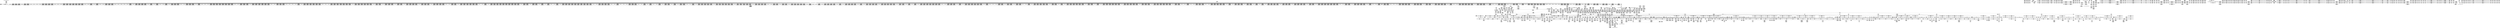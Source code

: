 digraph {
	CE0x45df520 [shape=record,shape=Mrecord,label="{CE0x45df520|rcu_read_unlock:tmp10|include/linux/rcupdate.h,933|*SummSource*}"]
	CE0x457b170 [shape=record,shape=Mrecord,label="{CE0x457b170|2472:_%struct.cred*,_:_CRE_2096,2104_|*MultipleSource*|Function::task_sid&Arg::task::|Function::current_has_perm&Arg::tsk::|Function::selinux_task_getsid&Arg::p::|security/selinux/hooks.c,208}"]
	CE0x45b06c0 [shape=record,shape=Mrecord,label="{CE0x45b06c0|GLOBAL:__llvm_gcov_ctr127|Global_var:__llvm_gcov_ctr127}"]
	CE0x44f6710 [shape=record,shape=Mrecord,label="{CE0x44f6710|current_has_perm:tsk|Function::current_has_perm&Arg::tsk::|*SummSource*}"]
	CE0x45b6e20 [shape=record,shape=Mrecord,label="{CE0x45b6e20|i64_6|*Constant*}"]
	CE0x4634a40 [shape=record,shape=Mrecord,label="{CE0x4634a40|rcu_lock_release:tmp1|*SummSink*}"]
	CE0x4523c60 [shape=record,shape=Mrecord,label="{CE0x4523c60|2472:_%struct.cred*,_:_CRE_440,448_|*MultipleSource*|Function::task_sid&Arg::task::|Function::current_has_perm&Arg::tsk::|Function::selinux_task_getsid&Arg::p::|security/selinux/hooks.c,208}"]
	CE0x45bebc0 [shape=record,shape=Mrecord,label="{CE0x45bebc0|GLOBAL:rcu_read_unlock|*Constant*}"]
	CE0x454fb70 [shape=record,shape=Mrecord,label="{CE0x454fb70|rcu_read_lock:entry|*SummSink*}"]
	CE0x4542b40 [shape=record,shape=Mrecord,label="{CE0x4542b40|i32_218|*Constant*}"]
	CE0x4515310 [shape=record,shape=Mrecord,label="{CE0x4515310|_call_void_mcount()_#3|*SummSink*}"]
	CE0x452e980 [shape=record,shape=Mrecord,label="{CE0x452e980|i64*_getelementptr_inbounds_(_13_x_i64_,_13_x_i64_*___llvm_gcov_ctr126,_i64_0,_i64_0)|*Constant*|*SummSink*}"]
	CE0x45a7990 [shape=record,shape=Mrecord,label="{CE0x45a7990|task_sid:tmp4|*LoadInst*|security/selinux/hooks.c,208|*SummSource*}"]
	CE0x456c4f0 [shape=record,shape=Mrecord,label="{CE0x456c4f0|GLOBAL:lockdep_rcu_suspicious|*Constant*}"]
	CE0x4589c90 [shape=record,shape=Mrecord,label="{CE0x4589c90|2472:_%struct.cred*,_:_CRE_2908,2909_}"]
	CE0x44fa280 [shape=record,shape=Mrecord,label="{CE0x44fa280|i8*_getelementptr_inbounds_(_45_x_i8_,_45_x_i8_*_.str12,_i32_0,_i32_0)|*Constant*|*SummSource*}"]
	CE0x4508a40 [shape=record,shape=Mrecord,label="{CE0x4508a40|current_sid:bb}"]
	CE0x4631af0 [shape=record,shape=Mrecord,label="{CE0x4631af0|_call_void_mcount()_#3}"]
	"CONST[source:2(external),value:2(dynamic)][purpose:{subject}][SrcIdx:3]"
	CE0x4508d20 [shape=record,shape=Mrecord,label="{CE0x4508d20|i64*_getelementptr_inbounds_(_2_x_i64_,_2_x_i64_*___llvm_gcov_ctr281,_i64_0,_i64_1)|*Constant*}"]
	CE0x45052c0 [shape=record,shape=Mrecord,label="{CE0x45052c0|selinux_task_getsid:tmp2|*SummSink*}"]
	CE0x4524bd0 [shape=record,shape=Mrecord,label="{CE0x4524bd0|current_sid:tmp18|security/selinux/hooks.c,218}"]
	CE0x4600000 [shape=record,shape=Mrecord,label="{CE0x4600000|__rcu_read_unlock:entry}"]
	CE0x4621400 [shape=record,shape=Mrecord,label="{CE0x4621400|i64*_getelementptr_inbounds_(_4_x_i64_,_4_x_i64_*___llvm_gcov_ctr130,_i64_0,_i64_3)|*Constant*|*SummSource*}"]
	CE0x4564710 [shape=record,shape=Mrecord,label="{CE0x4564710|GLOBAL:rcu_lock_acquire|*Constant*}"]
	CE0x45ba0f0 [shape=record,shape=Mrecord,label="{CE0x45ba0f0|task_sid:tmp21|security/selinux/hooks.c,208|*SummSource*}"]
	CE0x4620db0 [shape=record,shape=Mrecord,label="{CE0x4620db0|i64_ptrtoint_(i8*_blockaddress(_rcu_lock_acquire,_%__here)_to_i64)|*Constant*|*SummSink*}"]
	CE0x454e210 [shape=record,shape=Mrecord,label="{CE0x454e210|2472:_%struct.cred*,_:_CRE_400,408_|*MultipleSource*|Function::task_sid&Arg::task::|Function::current_has_perm&Arg::tsk::|Function::selinux_task_getsid&Arg::p::|security/selinux/hooks.c,208}"]
	CE0x4638830 [shape=record,shape=Mrecord,label="{CE0x4638830|i64*_getelementptr_inbounds_(_4_x_i64_,_4_x_i64_*___llvm_gcov_ctr128,_i64_0,_i64_0)|*Constant*|*SummSink*}"]
	CE0x45fa4d0 [shape=record,shape=Mrecord,label="{CE0x45fa4d0|i64*_getelementptr_inbounds_(_4_x_i64_,_4_x_i64_*___llvm_gcov_ctr135,_i64_0,_i64_3)|*Constant*|*SummSink*}"]
	CE0x4624b20 [shape=record,shape=Mrecord,label="{CE0x4624b20|_call_void_mcount()_#3}"]
	CE0x458cbb0 [shape=record,shape=Mrecord,label="{CE0x458cbb0|2472:_%struct.cred*,_:_CRE_2948,2949_}"]
	CE0x455baa0 [shape=record,shape=Mrecord,label="{CE0x455baa0|__preempt_count_sub:tmp6|./arch/x86/include/asm/preempt.h,78|*SummSource*}"]
	CE0x45c1470 [shape=record,shape=Mrecord,label="{CE0x45c1470|task_sid:tmp5|security/selinux/hooks.c,208}"]
	CE0x44f2960 [shape=record,shape=Mrecord,label="{CE0x44f2960|__rcu_read_lock:tmp|*SummSource*}"]
	CE0x450fb90 [shape=record,shape=Mrecord,label="{CE0x450fb90|GLOBAL:get_current|*Constant*|*SummSink*}"]
	CE0x4556f40 [shape=record,shape=Mrecord,label="{CE0x4556f40|GLOBAL:rcu_read_lock.__warned|Global_var:rcu_read_lock.__warned|*SummSource*}"]
	CE0x45a9040 [shape=record,shape=Mrecord,label="{CE0x45a9040|task_sid:call3|security/selinux/hooks.c,208|*SummSink*}"]
	CE0x45c7b70 [shape=record,shape=Mrecord,label="{CE0x45c7b70|__rcu_read_unlock:bb|*SummSource*}"]
	CE0x45f0ad0 [shape=record,shape=Mrecord,label="{CE0x45f0ad0|GLOBAL:__llvm_gcov_ctr132|Global_var:__llvm_gcov_ctr132}"]
	CE0x4584c00 [shape=record,shape=Mrecord,label="{CE0x4584c00|2472:_%struct.cred*,_:_CRE_2688,2692_|*MultipleSource*|Function::task_sid&Arg::task::|Function::current_has_perm&Arg::tsk::|Function::selinux_task_getsid&Arg::p::|security/selinux/hooks.c,208}"]
	CE0x450cfe0 [shape=record,shape=Mrecord,label="{CE0x450cfe0|current_sid:tmp14|security/selinux/hooks.c,218|*SummSource*}"]
	CE0x457a330 [shape=record,shape=Mrecord,label="{CE0x457a330|2472:_%struct.cred*,_:_CRE_2056,2057_|*MultipleSource*|Function::task_sid&Arg::task::|Function::current_has_perm&Arg::tsk::|Function::selinux_task_getsid&Arg::p::|security/selinux/hooks.c,208}"]
	CE0x45a7ce0 [shape=record,shape=Mrecord,label="{CE0x45a7ce0|task_sid:tmp10|security/selinux/hooks.c,208|*SummSource*}"]
	CE0x45135c0 [shape=record,shape=Mrecord,label="{CE0x45135c0|current_sid:do.body|*SummSink*}"]
	CE0x45c7960 [shape=record,shape=Mrecord,label="{CE0x45c7960|__rcu_read_unlock:bb}"]
	CE0x44f3dc0 [shape=record,shape=Mrecord,label="{CE0x44f3dc0|current_sid:tmp12|security/selinux/hooks.c,218|*SummSink*}"]
	CE0x45890e0 [shape=record,shape=Mrecord,label="{CE0x45890e0|2472:_%struct.cred*,_:_CRE_2896,2900_|*MultipleSource*|Function::task_sid&Arg::task::|Function::current_has_perm&Arg::tsk::|Function::selinux_task_getsid&Arg::p::|security/selinux/hooks.c,208}"]
	CE0x45f1d80 [shape=record,shape=Mrecord,label="{CE0x45f1d80|rcu_lock_release:tmp|*SummSink*}"]
	CE0x453fb00 [shape=record,shape=Mrecord,label="{CE0x453fb00|rcu_read_lock:tmp10|include/linux/rcupdate.h,882|*SummSource*}"]
	CE0x4623de0 [shape=record,shape=Mrecord,label="{CE0x4623de0|i64*_getelementptr_inbounds_(_4_x_i64_,_4_x_i64_*___llvm_gcov_ctr133,_i64_0,_i64_0)|*Constant*|*SummSource*}"]
	CE0x45681f0 [shape=record,shape=Mrecord,label="{CE0x45681f0|_ret_void,_!dbg_!27717|include/linux/rcupdate.h,419|*SummSource*}"]
	CE0x45ff8d0 [shape=record,shape=Mrecord,label="{CE0x45ff8d0|_call_void___rcu_read_unlock()_#10,_!dbg_!27734|include/linux/rcupdate.h,937}"]
	CE0x45718d0 [shape=record,shape=Mrecord,label="{CE0x45718d0|2472:_%struct.cred*,_:_CRE_720,728_|*MultipleSource*|Function::task_sid&Arg::task::|Function::current_has_perm&Arg::tsk::|Function::selinux_task_getsid&Arg::p::|security/selinux/hooks.c,208}"]
	CE0x45df210 [shape=record,shape=Mrecord,label="{CE0x45df210|rcu_read_unlock:tmp9|include/linux/rcupdate.h,933|*SummSource*}"]
	CE0x45b6a20 [shape=record,shape=Mrecord,label="{CE0x45b6a20|i64_7|*Constant*}"]
	CE0x4577ff0 [shape=record,shape=Mrecord,label="{CE0x4577ff0|2472:_%struct.cred*,_:_CRE_1944,1952_|*MultipleSource*|Function::task_sid&Arg::task::|Function::current_has_perm&Arg::tsk::|Function::selinux_task_getsid&Arg::p::|security/selinux/hooks.c,208}"]
	CE0x4627f70 [shape=record,shape=Mrecord,label="{CE0x4627f70|i64*_getelementptr_inbounds_(_4_x_i64_,_4_x_i64_*___llvm_gcov_ctr134,_i64_0,_i64_1)|*Constant*|*SummSource*}"]
	CE0x4583900 [shape=record,shape=Mrecord,label="{CE0x4583900|2472:_%struct.cred*,_:_CRE_2600,2608_|*MultipleSource*|Function::task_sid&Arg::task::|Function::current_has_perm&Arg::tsk::|Function::selinux_task_getsid&Arg::p::|security/selinux/hooks.c,208}"]
	CE0x45e8680 [shape=record,shape=Mrecord,label="{CE0x45e8680|rcu_lock_acquire:bb|*SummSink*}"]
	CE0x4568390 [shape=record,shape=Mrecord,label="{CE0x4568390|_ret_void,_!dbg_!27717|include/linux/rcupdate.h,419|*SummSink*}"]
	CE0x45df280 [shape=record,shape=Mrecord,label="{CE0x45df280|rcu_read_unlock:tmp9|include/linux/rcupdate.h,933|*SummSink*}"]
	CE0x45f98a0 [shape=record,shape=Mrecord,label="{CE0x45f98a0|rcu_read_unlock:tmp18|include/linux/rcupdate.h,933|*SummSink*}"]
	CE0x45530e0 [shape=record,shape=Mrecord,label="{CE0x45530e0|_call_void_mcount()_#3}"]
	CE0x45ba160 [shape=record,shape=Mrecord,label="{CE0x45ba160|task_sid:tmp21|security/selinux/hooks.c,208|*SummSink*}"]
	CE0x45a8fd0 [shape=record,shape=Mrecord,label="{CE0x45a8fd0|task_sid:call3|security/selinux/hooks.c,208|*SummSource*}"]
	CE0x4563860 [shape=record,shape=Mrecord,label="{CE0x4563860|rcu_read_lock:land.lhs.true}"]
	CE0x4556ca0 [shape=record,shape=Mrecord,label="{CE0x4556ca0|rcu_read_lock:tmp4|include/linux/rcupdate.h,882|*SummSink*}"]
	CE0x45f9520 [shape=record,shape=Mrecord,label="{CE0x45f9520|rcu_read_unlock:tmp18|include/linux/rcupdate.h,933}"]
	CE0x45f1300 [shape=record,shape=Mrecord,label="{CE0x45f1300|i64*_getelementptr_inbounds_(_11_x_i64_,_11_x_i64_*___llvm_gcov_ctr132,_i64_0,_i64_0)|*Constant*|*SummSource*}"]
	CE0x458e830 [shape=record,shape=Mrecord,label="{CE0x458e830|2472:_%struct.cred*,_:_CRE_2972,2973_}"]
	CE0x459afe0 [shape=record,shape=Mrecord,label="{CE0x459afe0|2472:_%struct.cred*,_:_CRE_6316,6317_}"]
	CE0x45812d0 [shape=record,shape=Mrecord,label="{CE0x45812d0|2472:_%struct.cred*,_:_CRE_2521,2522_}"]
	CE0x45b9fe0 [shape=record,shape=Mrecord,label="{CE0x45b9fe0|task_sid:tmp22|security/selinux/hooks.c,208}"]
	CE0x4629260 [shape=record,shape=Mrecord,label="{CE0x4629260|__preempt_count_sub:tmp5|./arch/x86/include/asm/preempt.h,77|*SummSink*}"]
	CE0x45b40c0 [shape=record,shape=Mrecord,label="{CE0x45b40c0|i64*_getelementptr_inbounds_(_11_x_i64_,_11_x_i64_*___llvm_gcov_ctr127,_i64_0,_i64_8)|*Constant*|*SummSource*}"]
	CE0x459c670 [shape=record,shape=Mrecord,label="{CE0x459c670|2472:_%struct.cred*,_:_CRE_6335,6336_}"]
	CE0x4517d00 [shape=record,shape=Mrecord,label="{CE0x4517d00|i32_1024|*Constant*|*SummSink*}"]
	CE0x46231c0 [shape=record,shape=Mrecord,label="{CE0x46231c0|rcu_lock_release:bb}"]
	CE0x459b370 [shape=record,shape=Mrecord,label="{CE0x459b370|2472:_%struct.cred*,_:_CRE_6319,6320_}"]
	CE0x575d9e0 [shape=record,shape=Mrecord,label="{CE0x575d9e0|selinux_task_getsid:call|security/selinux/hooks.c,3584|*SummSource*}"]
	CE0x45702d0 [shape=record,shape=Mrecord,label="{CE0x45702d0|2472:_%struct.cred*,_:_CRE_644,648_|*MultipleSource*|Function::task_sid&Arg::task::|Function::current_has_perm&Arg::tsk::|Function::selinux_task_getsid&Arg::p::|security/selinux/hooks.c,208}"]
	CE0x4633150 [shape=record,shape=Mrecord,label="{CE0x4633150|rcu_lock_release:tmp7}"]
	CE0x4574f30 [shape=record,shape=Mrecord,label="{CE0x4574f30|i8*_getelementptr_inbounds_(_41_x_i8_,_41_x_i8_*_.str44,_i32_0,_i32_0)|*Constant*|*SummSource*}"]
	CE0x451bff0 [shape=record,shape=Mrecord,label="{CE0x451bff0|_ret_i32_%call7,_!dbg_!27749|security/selinux/hooks.c,210|*SummSink*}"]
	CE0x463bd40 [shape=record,shape=Mrecord,label="{CE0x463bd40|_call_void_asm_addl_$1,_%gs:$0_,_*m,ri,*m,_dirflag_,_fpsr_,_flags_(i32*___preempt_count,_i32_%val,_i32*___preempt_count)_#3,_!dbg_!27714,_!srcloc_!27717|./arch/x86/include/asm/preempt.h,72|*SummSink*}"]
	CE0x44f8c20 [shape=record,shape=Mrecord,label="{CE0x44f8c20|current_sid:tmp4|security/selinux/hooks.c,218|*SummSource*}"]
	CE0x462efe0 [shape=record,shape=Mrecord,label="{CE0x462efe0|i64*_getelementptr_inbounds_(_4_x_i64_,_4_x_i64_*___llvm_gcov_ctr129,_i64_0,_i64_3)|*Constant*|*SummSource*}"]
	CE0x457aa50 [shape=record,shape=Mrecord,label="{CE0x457aa50|2472:_%struct.cred*,_:_CRE_2076,2080_|*MultipleSource*|Function::task_sid&Arg::task::|Function::current_has_perm&Arg::tsk::|Function::selinux_task_getsid&Arg::p::|security/selinux/hooks.c,208}"]
	CE0x4542630 [shape=record,shape=Mrecord,label="{CE0x4542630|2472:_%struct.cred*,_:_CRE_240,248_|*MultipleSource*|Function::task_sid&Arg::task::|Function::current_has_perm&Arg::tsk::|Function::selinux_task_getsid&Arg::p::|security/selinux/hooks.c,208}"]
	CE0x454f080 [shape=record,shape=Mrecord,label="{CE0x454f080|i32_22|*Constant*}"]
	CE0x45e6480 [shape=record,shape=Mrecord,label="{CE0x45e6480|i64*_getelementptr_inbounds_(_11_x_i64_,_11_x_i64_*___llvm_gcov_ctr132,_i64_0,_i64_8)|*Constant*}"]
	CE0x451e3f0 [shape=record,shape=Mrecord,label="{CE0x451e3f0|current_has_perm:tmp1}"]
	CE0x459b700 [shape=record,shape=Mrecord,label="{CE0x459b700|2472:_%struct.cred*,_:_CRE_6322,6323_}"]
	CE0x454ced0 [shape=record,shape=Mrecord,label="{CE0x454ced0|cred_sid:tmp1|*SummSource*}"]
	CE0x4570e50 [shape=record,shape=Mrecord,label="{CE0x4570e50|2472:_%struct.cred*,_:_CRE_697,698_}"]
	CE0x464b640 [shape=record,shape=Mrecord,label="{CE0x464b640|__rcu_read_unlock:tmp5|include/linux/rcupdate.h,244|*SummSource*}"]
	CE0x45d26a0 [shape=record,shape=Mrecord,label="{CE0x45d26a0|_call_void___preempt_count_sub(i32_1)_#10,_!dbg_!27715|include/linux/rcupdate.h,244}"]
	CE0x45700b0 [shape=record,shape=Mrecord,label="{CE0x45700b0|2472:_%struct.cred*,_:_CRE_640,644_|*MultipleSource*|Function::task_sid&Arg::task::|Function::current_has_perm&Arg::tsk::|Function::selinux_task_getsid&Arg::p::|security/selinux/hooks.c,208}"]
	CE0x45599b0 [shape=record,shape=Mrecord,label="{CE0x45599b0|_call_void_mcount()_#3|*SummSink*}"]
	CE0x456fa80 [shape=record,shape=Mrecord,label="{CE0x456fa80|2472:_%struct.cred*,_:_CRE_616,624_|*MultipleSource*|Function::task_sid&Arg::task::|Function::current_has_perm&Arg::tsk::|Function::selinux_task_getsid&Arg::p::|security/selinux/hooks.c,208}"]
	CE0x45bb6d0 [shape=record,shape=Mrecord,label="{CE0x45bb6d0|i64*_getelementptr_inbounds_(_13_x_i64_,_13_x_i64_*___llvm_gcov_ctr126,_i64_0,_i64_11)|*Constant*}"]
	CE0x45f5250 [shape=record,shape=Mrecord,label="{CE0x45f5250|rcu_read_unlock:if.end|*SummSource*}"]
	CE0x45163d0 [shape=record,shape=Mrecord,label="{CE0x45163d0|i64*_getelementptr_inbounds_(_2_x_i64_,_2_x_i64_*___llvm_gcov_ctr136,_i64_0,_i64_0)|*Constant*|*SummSource*}"]
	CE0x459a070 [shape=record,shape=Mrecord,label="{CE0x459a070|2472:_%struct.cred*,_:_CRE_6303,6304_}"]
	CE0x45ba960 [shape=record,shape=Mrecord,label="{CE0x45ba960|i64*_getelementptr_inbounds_(_13_x_i64_,_13_x_i64_*___llvm_gcov_ctr126,_i64_0,_i64_10)|*Constant*|*SummSource*}"]
	CE0x456e950 [shape=record,shape=Mrecord,label="{CE0x456e950|2472:_%struct.cred*,_:_CRE_552,560_|*MultipleSource*|Function::task_sid&Arg::task::|Function::current_has_perm&Arg::tsk::|Function::selinux_task_getsid&Arg::p::|security/selinux/hooks.c,208}"]
	CE0x45dd680 [shape=record,shape=Mrecord,label="{CE0x45dd680|cred_sid:sid|security/selinux/hooks.c,197|*SummSink*}"]
	CE0x45bc7e0 [shape=record,shape=Mrecord,label="{CE0x45bc7e0|i64*_getelementptr_inbounds_(_13_x_i64_,_13_x_i64_*___llvm_gcov_ctr126,_i64_0,_i64_12)|*Constant*}"]
	CE0x44fa5c0 [shape=record,shape=Mrecord,label="{CE0x44fa5c0|i64*_getelementptr_inbounds_(_11_x_i64_,_11_x_i64_*___llvm_gcov_ctr125,_i64_0,_i64_9)|*Constant*}"]
	CE0x45f9a10 [shape=record,shape=Mrecord,label="{CE0x45f9a10|_call_void_lockdep_rcu_suspicious(i8*_getelementptr_inbounds_(_25_x_i8_,_25_x_i8_*_.str45,_i32_0,_i32_0),_i32_934,_i8*_getelementptr_inbounds_(_44_x_i8_,_44_x_i8_*_.str47,_i32_0,_i32_0))_#10,_!dbg_!27726|include/linux/rcupdate.h,933}"]
	CE0x456bd70 [shape=record,shape=Mrecord,label="{CE0x456bd70|i64*_getelementptr_inbounds_(_11_x_i64_,_11_x_i64_*___llvm_gcov_ctr127,_i64_0,_i64_10)|*Constant*}"]
	CE0x44fa130 [shape=record,shape=Mrecord,label="{CE0x44fa130|i8*_getelementptr_inbounds_(_45_x_i8_,_45_x_i8_*_.str12,_i32_0,_i32_0)|*Constant*}"]
	CE0x459a8c0 [shape=record,shape=Mrecord,label="{CE0x459a8c0|2472:_%struct.cred*,_:_CRE_6310,6311_}"]
	CE0x458fbf0 [shape=record,shape=Mrecord,label="{CE0x458fbf0|2472:_%struct.cred*,_:_CRE_3032,3036_|*MultipleSource*|Function::task_sid&Arg::task::|Function::current_has_perm&Arg::tsk::|Function::selinux_task_getsid&Arg::p::|security/selinux/hooks.c,208}"]
	CE0x45e9e80 [shape=record,shape=Mrecord,label="{CE0x45e9e80|__preempt_count_add:entry|*SummSink*}"]
	CE0x4590a00 [shape=record,shape=Mrecord,label="{CE0x4590a00|2472:_%struct.cred*,_:_CRE_3080,3084_|*MultipleSource*|Function::task_sid&Arg::task::|Function::current_has_perm&Arg::tsk::|Function::selinux_task_getsid&Arg::p::|security/selinux/hooks.c,208}"]
	CE0x4557500 [shape=record,shape=Mrecord,label="{CE0x4557500|%struct.task_struct*_(%struct.task_struct**)*_asm_movq_%gs:$_1:P_,$0_,_r,im,_dirflag_,_fpsr_,_flags_|*SummSink*}"]
	CE0x455f6e0 [shape=record,shape=Mrecord,label="{CE0x455f6e0|cred_sid:tmp3|*SummSink*}"]
	CE0x4600750 [shape=record,shape=Mrecord,label="{CE0x4600750|_ret_void,_!dbg_!27717|include/linux/rcupdate.h,245|*SummSource*}"]
	CE0x4625e50 [shape=record,shape=Mrecord,label="{CE0x4625e50|_call_void_mcount()_#3|*SummSource*}"]
	CE0x45819c0 [shape=record,shape=Mrecord,label="{CE0x45819c0|2472:_%struct.cred*,_:_CRE_2526,2527_}"]
	CE0x457f3f0 [shape=record,shape=Mrecord,label="{CE0x457f3f0|2472:_%struct.cred*,_:_CRE_2384,2392_|*MultipleSource*|Function::task_sid&Arg::task::|Function::current_has_perm&Arg::tsk::|Function::selinux_task_getsid&Arg::p::|security/selinux/hooks.c,208}"]
	CE0x45e01d0 [shape=record,shape=Mrecord,label="{CE0x45e01d0|rcu_read_unlock:tobool1|include/linux/rcupdate.h,933}"]
	CE0x45e94f0 [shape=record,shape=Mrecord,label="{CE0x45e94f0|rcu_lock_acquire:tmp1}"]
	CE0x456b650 [shape=record,shape=Mrecord,label="{CE0x456b650|rcu_read_lock:tmp20|include/linux/rcupdate.h,882|*SummSource*}"]
	CE0x457acb0 [shape=record,shape=Mrecord,label="{CE0x457acb0|2472:_%struct.cred*,_:_CRE_2080,2088_|*MultipleSource*|Function::task_sid&Arg::task::|Function::current_has_perm&Arg::tsk::|Function::selinux_task_getsid&Arg::p::|security/selinux/hooks.c,208}"]
	CE0x451c6b0 [shape=record,shape=Mrecord,label="{CE0x451c6b0|current_has_perm:tmp}"]
	CE0x45fe980 [shape=record,shape=Mrecord,label="{CE0x45fe980|GLOBAL:rcu_lock_release|*Constant*|*SummSink*}"]
	CE0x458e4a0 [shape=record,shape=Mrecord,label="{CE0x458e4a0|2472:_%struct.cred*,_:_CRE_2969,2970_}"]
	CE0x4528b00 [shape=record,shape=Mrecord,label="{CE0x4528b00|current_sid:tmp9|security/selinux/hooks.c,218|*SummSource*}"]
	CE0x45b9140 [shape=record,shape=Mrecord,label="{CE0x45b9140|i8*_getelementptr_inbounds_(_41_x_i8_,_41_x_i8_*_.str44,_i32_0,_i32_0)|*Constant*|*SummSink*}"]
	CE0x45a5500 [shape=record,shape=Mrecord,label="{CE0x45a5500|2472:_%struct.cred*,_:_CRE_10552,10560_|*MultipleSource*|Function::task_sid&Arg::task::|Function::current_has_perm&Arg::tsk::|Function::selinux_task_getsid&Arg::p::|security/selinux/hooks.c,208}"]
	CE0x4507bf0 [shape=record,shape=Mrecord,label="{CE0x4507bf0|i64*_getelementptr_inbounds_(_2_x_i64_,_2_x_i64_*___llvm_gcov_ctr136,_i64_0,_i64_1)|*Constant*|*SummSource*}"]
	CE0x459ca00 [shape=record,shape=Mrecord,label="{CE0x459ca00|2472:_%struct.cred*,_:_CRE_6338,6339_}"]
	CE0x4649990 [shape=record,shape=Mrecord,label="{CE0x4649990|i64*_getelementptr_inbounds_(_4_x_i64_,_4_x_i64_*___llvm_gcov_ctr129,_i64_0,_i64_2)|*Constant*|*SummSink*}"]
	CE0x4556670 [shape=record,shape=Mrecord,label="{CE0x4556670|__rcu_read_lock:tmp5|include/linux/rcupdate.h,239|*SummSource*}"]
	CE0x454f530 [shape=record,shape=Mrecord,label="{CE0x454f530|rcu_read_lock:land.lhs.true2}"]
	CE0x45b9db0 [shape=record,shape=Mrecord,label="{CE0x45b9db0|task_sid:tmp20|security/selinux/hooks.c,208|*SummSink*}"]
	CE0x45dde30 [shape=record,shape=Mrecord,label="{CE0x45dde30|0:_i8,_:_GCMR_rcu_read_unlock.__warned_internal_global_i8_0,_section_.data.unlikely_,_align_1:_elem_0:default:}"]
	CE0x4588bf0 [shape=record,shape=Mrecord,label="{CE0x4588bf0|2472:_%struct.cred*,_:_CRE_2880,2884_|*MultipleSource*|Function::task_sid&Arg::task::|Function::current_has_perm&Arg::tsk::|Function::selinux_task_getsid&Arg::p::|security/selinux/hooks.c,208}"]
	CE0x458a6e0 [shape=record,shape=Mrecord,label="{CE0x458a6e0|2472:_%struct.cred*,_:_CRE_2917,2918_}"]
	CE0x463c0f0 [shape=record,shape=Mrecord,label="{CE0x463c0f0|__rcu_read_unlock:tmp3|*SummSource*}"]
	CE0x455dd30 [shape=record,shape=Mrecord,label="{CE0x455dd30|i64_1|*Constant*}"]
	CE0x45ea1c0 [shape=record,shape=Mrecord,label="{CE0x45ea1c0|rcu_read_unlock:land.lhs.true}"]
	"CONST[source:1(input),value:2(dynamic)][purpose:{object}][SrcIdx:1]"
	CE0x44fe950 [shape=record,shape=Mrecord,label="{CE0x44fe950|selinux_task_getsid:tmp3|*SummSource*}"]
	CE0x4635460 [shape=record,shape=Mrecord,label="{CE0x4635460|__rcu_read_unlock:tmp1|*SummSource*}"]
	CE0x45af000 [shape=record,shape=Mrecord,label="{CE0x45af000|task_sid:tmp17|security/selinux/hooks.c,208|*SummSink*}"]
	CE0x462f310 [shape=record,shape=Mrecord,label="{CE0x462f310|_call_void_mcount()_#3|*SummSource*}"]
	CE0x4570b50 [shape=record,shape=Mrecord,label="{CE0x4570b50|2472:_%struct.cred*,_:_CRE_664,672_|*MultipleSource*|Function::task_sid&Arg::task::|Function::current_has_perm&Arg::tsk::|Function::selinux_task_getsid&Arg::p::|security/selinux/hooks.c,208}"]
	CE0x45b9bd0 [shape=record,shape=Mrecord,label="{CE0x45b9bd0|task_sid:tmp21|security/selinux/hooks.c,208}"]
	CE0x45f5d20 [shape=record,shape=Mrecord,label="{CE0x45f5d20|GLOBAL:rcu_read_unlock.__warned|Global_var:rcu_read_unlock.__warned|*SummSource*}"]
	CE0x4525930 [shape=record,shape=Mrecord,label="{CE0x4525930|rcu_read_lock:land.lhs.true2|*SummSink*}"]
	CE0x4584740 [shape=record,shape=Mrecord,label="{CE0x4584740|2472:_%struct.cred*,_:_CRE_2672,2680_|*MultipleSource*|Function::task_sid&Arg::task::|Function::current_has_perm&Arg::tsk::|Function::selinux_task_getsid&Arg::p::|security/selinux/hooks.c,208}"]
	CE0x45c7a60 [shape=record,shape=Mrecord,label="{CE0x45c7a60|i64_1|*Constant*}"]
	CE0x4502eb0 [shape=record,shape=Mrecord,label="{CE0x4502eb0|current_sid:tmp1|*SummSource*}"]
	CE0x454ec50 [shape=record,shape=Mrecord,label="{CE0x454ec50|2472:_%struct.cred*,_:_CRE_200,208_|*MultipleSource*|Function::task_sid&Arg::task::|Function::current_has_perm&Arg::tsk::|Function::selinux_task_getsid&Arg::p::|security/selinux/hooks.c,208}"]
	CE0x45c3fb0 [shape=record,shape=Mrecord,label="{CE0x45c3fb0|rcu_lock_acquire:tmp2}"]
	CE0x459d250 [shape=record,shape=Mrecord,label="{CE0x459d250|2472:_%struct.cred*,_:_CRE_6345,6346_}"]
	CE0x45c98f0 [shape=record,shape=Mrecord,label="{CE0x45c98f0|__preempt_count_add:tmp3}"]
	CE0x45e9360 [shape=record,shape=Mrecord,label="{CE0x45e9360|rcu_read_unlock:tmp2|*SummSource*}"]
	CE0x45c5530 [shape=record,shape=Mrecord,label="{CE0x45c5530|i64*_getelementptr_inbounds_(_4_x_i64_,_4_x_i64_*___llvm_gcov_ctr128,_i64_0,_i64_0)|*Constant*}"]
	CE0x44f8cf0 [shape=record,shape=Mrecord,label="{CE0x44f8cf0|current_sid:tmp4|security/selinux/hooks.c,218|*SummSink*}"]
	CE0x45510f0 [shape=record,shape=Mrecord,label="{CE0x45510f0|task_sid:tmp1|*SummSink*}"]
	"CONST[source:0(mediator),value:0(static)][purpose:{operation}][SrcIdx:2]"
	CE0x455c440 [shape=record,shape=Mrecord,label="{CE0x455c440|2472:_%struct.cred*,_:_CRE_16,20_|*MultipleSource*|Function::task_sid&Arg::task::|Function::current_has_perm&Arg::tsk::|Function::selinux_task_getsid&Arg::p::|security/selinux/hooks.c,208}"]
	CE0x45b83b0 [shape=record,shape=Mrecord,label="{CE0x45b83b0|_ret_void,_!dbg_!27717|include/linux/rcupdate.h,240|*SummSink*}"]
	CE0x45e8610 [shape=record,shape=Mrecord,label="{CE0x45e8610|rcu_lock_acquire:bb}"]
	CE0x4587bb0 [shape=record,shape=Mrecord,label="{CE0x4587bb0|2472:_%struct.cred*,_:_CRE_2832,2840_|*MultipleSource*|Function::task_sid&Arg::task::|Function::current_has_perm&Arg::tsk::|Function::selinux_task_getsid&Arg::p::|security/selinux/hooks.c,208}"]
	CE0x4572e80 [shape=record,shape=Mrecord,label="{CE0x4572e80|i64*_getelementptr_inbounds_(_2_x_i64_,_2_x_i64_*___llvm_gcov_ctr131,_i64_0,_i64_0)|*Constant*|*SummSink*}"]
	CE0x4625320 [shape=record,shape=Mrecord,label="{CE0x4625320|rcu_lock_acquire:__here|*SummSink*}"]
	CE0x458d9f0 [shape=record,shape=Mrecord,label="{CE0x458d9f0|2472:_%struct.cred*,_:_CRE_2960,2961_}"]
	CE0x450eec0 [shape=record,shape=Mrecord,label="{CE0x450eec0|rcu_read_lock:if.end|*SummSource*}"]
	CE0x4589fc0 [shape=record,shape=Mrecord,label="{CE0x4589fc0|2472:_%struct.cred*,_:_CRE_2911,2912_}"]
	CE0x458d790 [shape=record,shape=Mrecord,label="{CE0x458d790|2472:_%struct.cred*,_:_CRE_2958,2959_}"]
	CE0x45178b0 [shape=record,shape=Mrecord,label="{CE0x45178b0|current_sid:tmp7|security/selinux/hooks.c,218|*SummSource*}"]
	CE0x45fe2f0 [shape=record,shape=Mrecord,label="{CE0x45fe2f0|_call_void_rcu_lock_release(%struct.lockdep_map*_rcu_lock_map)_#10,_!dbg_!27733|include/linux/rcupdate.h,935|*SummSource*}"]
	CE0x4628d60 [shape=record,shape=Mrecord,label="{CE0x4628d60|__rcu_read_unlock:do.body|*SummSource*}"]
	CE0x452e5b0 [shape=record,shape=Mrecord,label="{CE0x452e5b0|task_sid:land.lhs.true|*SummSource*}"]
	CE0x4552cb0 [shape=record,shape=Mrecord,label="{CE0x4552cb0|_call_void_mcount()_#3|*SummSource*}"]
	CE0x459cb30 [shape=record,shape=Mrecord,label="{CE0x459cb30|2472:_%struct.cred*,_:_CRE_6339,6340_}"]
	CE0x454e8a0 [shape=record,shape=Mrecord,label="{CE0x454e8a0|GLOBAL:rcu_lock_map|Global_var:rcu_lock_map}"]
	CE0x45024c0 [shape=record,shape=Mrecord,label="{CE0x45024c0|current_sid:tobool1|security/selinux/hooks.c,218}"]
	CE0x45f4810 [shape=record,shape=Mrecord,label="{CE0x45f4810|_call_void_mcount()_#3}"]
	CE0x459fc70 [shape=record,shape=Mrecord,label="{CE0x459fc70|2472:_%struct.cred*,_:_CRE_6456,6464_|*MultipleSource*|Function::task_sid&Arg::task::|Function::current_has_perm&Arg::tsk::|Function::selinux_task_getsid&Arg::p::|security/selinux/hooks.c,208}"]
	CE0x4633790 [shape=record,shape=Mrecord,label="{CE0x4633790|__rcu_read_unlock:do.end}"]
	CE0x44f3320 [shape=record,shape=Mrecord,label="{CE0x44f3320|current_sid:sid|security/selinux/hooks.c,220|*SummSink*}"]
	CE0x4521290 [shape=record,shape=Mrecord,label="{CE0x4521290|current_sid:tmp18|security/selinux/hooks.c,218|*SummSource*}"]
	CE0x4578ba0 [shape=record,shape=Mrecord,label="{CE0x4578ba0|2472:_%struct.cred*,_:_CRE_1980,1984_|*MultipleSource*|Function::task_sid&Arg::task::|Function::current_has_perm&Arg::tsk::|Function::selinux_task_getsid&Arg::p::|security/selinux/hooks.c,208}"]
	CE0x455cb20 [shape=record,shape=Mrecord,label="{CE0x455cb20|GLOBAL:__rcu_read_lock|*Constant*|*SummSink*}"]
	CE0x4625d40 [shape=record,shape=Mrecord,label="{CE0x4625d40|__preempt_count_add:tmp3|*SummSink*}"]
	CE0x45f9220 [shape=record,shape=Mrecord,label="{CE0x45f9220|rcu_read_unlock:tmp17|include/linux/rcupdate.h,933|*SummSource*}"]
	CE0x4520280 [shape=record,shape=Mrecord,label="{CE0x4520280|GLOBAL:current_sid.__warned|Global_var:current_sid.__warned|*SummSink*}"]
	CE0x45a9df0 [shape=record,shape=Mrecord,label="{CE0x45a9df0|i64_6|*Constant*|*SummSource*}"]
	CE0x459f2c0 [shape=record,shape=Mrecord,label="{CE0x459f2c0|2472:_%struct.cred*,_:_CRE_6424,6432_|*MultipleSource*|Function::task_sid&Arg::task::|Function::current_has_perm&Arg::tsk::|Function::selinux_task_getsid&Arg::p::|security/selinux/hooks.c,208}"]
	CE0x4508ae0 [shape=record,shape=Mrecord,label="{CE0x4508ae0|current_sid:bb|*SummSource*}"]
	CE0x4516920 [shape=record,shape=Mrecord,label="{CE0x4516920|current_sid:tobool1|security/selinux/hooks.c,218|*SummSink*}"]
	CE0x45efe60 [shape=record,shape=Mrecord,label="{CE0x45efe60|rcu_lock_release:tmp3|*SummSource*}"]
	CE0x44f9180 [shape=record,shape=Mrecord,label="{CE0x44f9180|cred_sid:tmp|*SummSink*}"]
	CE0x457da00 [shape=record,shape=Mrecord,label="{CE0x457da00|2472:_%struct.cred*,_:_CRE_2296,2304_|*MultipleSource*|Function::task_sid&Arg::task::|Function::current_has_perm&Arg::tsk::|Function::selinux_task_getsid&Arg::p::|security/selinux/hooks.c,208}"]
	CE0x4527120 [shape=record,shape=Mrecord,label="{CE0x4527120|current_sid:if.end}"]
	CE0x4517380 [shape=record,shape=Mrecord,label="{CE0x4517380|current_sid:tobool|security/selinux/hooks.c,218|*SummSource*}"]
	CE0x455e190 [shape=record,shape=Mrecord,label="{CE0x455e190|task_sid:tmp2|*SummSink*}"]
	CE0x453f4e0 [shape=record,shape=Mrecord,label="{CE0x453f4e0|rcu_read_lock:tmp10|include/linux/rcupdate.h,882}"]
	CE0x45ea500 [shape=record,shape=Mrecord,label="{CE0x45ea500|i64*_getelementptr_inbounds_(_4_x_i64_,_4_x_i64_*___llvm_gcov_ctr128,_i64_0,_i64_2)|*Constant*|*SummSink*}"]
	CE0x45604d0 [shape=record,shape=Mrecord,label="{CE0x45604d0|task_sid:tmp}"]
	CE0x45d05e0 [shape=record,shape=Mrecord,label="{CE0x45d05e0|__rcu_read_lock:bb|*SummSource*}"]
	CE0x456ab70 [shape=record,shape=Mrecord,label="{CE0x456ab70|i64*_getelementptr_inbounds_(_11_x_i64_,_11_x_i64_*___llvm_gcov_ctr127,_i64_0,_i64_9)|*Constant*}"]
	CE0x4527dd0 [shape=record,shape=Mrecord,label="{CE0x4527dd0|i64*_getelementptr_inbounds_(_13_x_i64_,_13_x_i64_*___llvm_gcov_ctr126,_i64_0,_i64_0)|*Constant*}"]
	CE0x45025c0 [shape=record,shape=Mrecord,label="{CE0x45025c0|current_sid:tmp8|security/selinux/hooks.c,218|*SummSink*}"]
	CE0x4674ec0 [shape=record,shape=Mrecord,label="{CE0x4674ec0|__preempt_count_add:bb|*SummSink*}"]
	CE0x45a9110 [shape=record,shape=Mrecord,label="{CE0x45a9110|task_sid:tobool4|security/selinux/hooks.c,208|*SummSource*}"]
	CE0x45e7570 [shape=record,shape=Mrecord,label="{CE0x45e7570|__preempt_count_add:val|Function::__preempt_count_add&Arg::val::}"]
	CE0x4628130 [shape=record,shape=Mrecord,label="{CE0x4628130|__rcu_read_unlock:do.body|*SummSink*}"]
	CE0x45b7ac0 [shape=record,shape=Mrecord,label="{CE0x45b7ac0|rcu_read_lock:tmp13|include/linux/rcupdate.h,882|*SummSink*}"]
	CE0x44f6d80 [shape=record,shape=Mrecord,label="{CE0x44f6d80|selinux_task_getsid:entry}"]
	CE0x450aec0 [shape=record,shape=Mrecord,label="{CE0x450aec0|2472:_%struct.cred*,_:_CRE_690,691_}"]
	CE0x44f3520 [shape=record,shape=Mrecord,label="{CE0x44f3520|GLOBAL:rcu_read_lock|*Constant*}"]
	CE0x4521a50 [shape=record,shape=Mrecord,label="{CE0x4521a50|rcu_read_unlock:tmp6|include/linux/rcupdate.h,933|*SummSource*}"]
	CE0x4560000 [shape=record,shape=Mrecord,label="{CE0x4560000|GLOBAL:rcu_lock_acquire|*Constant*|*SummSource*}"]
	CE0x45eb850 [shape=record,shape=Mrecord,label="{CE0x45eb850|i64*_getelementptr_inbounds_(_11_x_i64_,_11_x_i64_*___llvm_gcov_ctr127,_i64_0,_i64_0)|*Constant*|*SummSink*}"]
	CE0x4573900 [shape=record,shape=Mrecord,label="{CE0x4573900|task_sid:tmp18|security/selinux/hooks.c,208|*SummSource*}"]
	CE0x45ef3e0 [shape=record,shape=Mrecord,label="{CE0x45ef3e0|__rcu_read_lock:tmp7|include/linux/rcupdate.h,240}"]
	CE0x45c2930 [shape=record,shape=Mrecord,label="{CE0x45c2930|task_sid:tmp9|security/selinux/hooks.c,208}"]
	CE0x4564300 [shape=record,shape=Mrecord,label="{CE0x4564300|task_sid:do.body|*SummSource*}"]
	CE0x459d5e0 [shape=record,shape=Mrecord,label="{CE0x459d5e0|2472:_%struct.cred*,_:_CRE_6348,6349_}"]
	CE0x45baa60 [shape=record,shape=Mrecord,label="{CE0x45baa60|i64*_getelementptr_inbounds_(_13_x_i64_,_13_x_i64_*___llvm_gcov_ctr126,_i64_0,_i64_10)|*Constant*|*SummSink*}"]
	CE0x458a350 [shape=record,shape=Mrecord,label="{CE0x458a350|2472:_%struct.cred*,_:_CRE_2914,2915_}"]
	CE0x453eab0 [shape=record,shape=Mrecord,label="{CE0x453eab0|current_sid:tmp23|security/selinux/hooks.c,218|*SummSource*}"]
	CE0x4594790 [shape=record,shape=Mrecord,label="{CE0x4594790|2472:_%struct.cred*,_:_CRE_5928,5936_|*MultipleSource*|Function::task_sid&Arg::task::|Function::current_has_perm&Arg::tsk::|Function::selinux_task_getsid&Arg::p::|security/selinux/hooks.c,208}"]
	CE0x45a5ec0 [shape=record,shape=Mrecord,label="{CE0x45a5ec0|2472:_%struct.cred*,_:_CRE_10576,10584_|*MultipleSource*|Function::task_sid&Arg::task::|Function::current_has_perm&Arg::tsk::|Function::selinux_task_getsid&Arg::p::|security/selinux/hooks.c,208}"]
	CE0x4502e40 [shape=record,shape=Mrecord,label="{CE0x4502e40|current_sid:tmp1}"]
	CE0x4562c60 [shape=record,shape=Mrecord,label="{CE0x4562c60|task_sid:if.end|*SummSink*}"]
	CE0x452c3e0 [shape=record,shape=Mrecord,label="{CE0x452c3e0|i64*_getelementptr_inbounds_(_11_x_i64_,_11_x_i64_*___llvm_gcov_ctr125,_i64_0,_i64_6)|*Constant*|*SummSink*}"]
	CE0x45e5570 [shape=record,shape=Mrecord,label="{CE0x45e5570|__preempt_count_sub:tmp4|./arch/x86/include/asm/preempt.h,77}"]
	CE0x4597510 [shape=record,shape=Mrecord,label="{CE0x4597510|2472:_%struct.cred*,_:_CRE_6200,6208_|*MultipleSource*|Function::task_sid&Arg::task::|Function::current_has_perm&Arg::tsk::|Function::selinux_task_getsid&Arg::p::|security/selinux/hooks.c,208}"]
	CE0x4500300 [shape=record,shape=Mrecord,label="{CE0x4500300|avc_has_perm:ssid|Function::avc_has_perm&Arg::ssid::}"]
	CE0x45db8f0 [shape=record,shape=Mrecord,label="{CE0x45db8f0|rcu_read_lock:tmp22|include/linux/rcupdate.h,884|*SummSource*}"]
	CE0x4573890 [shape=record,shape=Mrecord,label="{CE0x4573890|task_sid:tmp19|security/selinux/hooks.c,208}"]
	CE0x45cbb80 [shape=record,shape=Mrecord,label="{CE0x45cbb80|void_(i32*,_i32,_i32*)*_asm_addl_$1,_%gs:$0_,_*m,ri,*m,_dirflag_,_fpsr_,_flags_|*SummSink*}"]
	CE0x4554720 [shape=record,shape=Mrecord,label="{CE0x4554720|rcu_read_unlock:tmp5|include/linux/rcupdate.h,933|*SummSink*}"]
	CE0x454e2b0 [shape=record,shape=Mrecord,label="{CE0x454e2b0|cred_sid:security|security/selinux/hooks.c,196}"]
	CE0x451e460 [shape=record,shape=Mrecord,label="{CE0x451e460|current_has_perm:tmp1|*SummSource*}"]
	CE0x4540a50 [shape=record,shape=Mrecord,label="{CE0x4540a50|current_sid:tmp24|security/selinux/hooks.c,220|*SummSink*}"]
	CE0x45ee890 [shape=record,shape=Mrecord,label="{CE0x45ee890|rcu_read_unlock:call|include/linux/rcupdate.h,933}"]
	CE0x464a5c0 [shape=record,shape=Mrecord,label="{CE0x464a5c0|__preempt_count_add:tmp7|./arch/x86/include/asm/preempt.h,73}"]
	CE0x44fbf90 [shape=record,shape=Mrecord,label="{CE0x44fbf90|%struct.common_audit_data*_null|*Constant*}"]
	CE0x45a2240 [shape=record,shape=Mrecord,label="{CE0x45a2240|2472:_%struct.cred*,_:_CRE_6560,6568_|*MultipleSource*|Function::task_sid&Arg::task::|Function::current_has_perm&Arg::tsk::|Function::selinux_task_getsid&Arg::p::|security/selinux/hooks.c,208}"]
	CE0x455d000 [shape=record,shape=Mrecord,label="{CE0x455d000|2472:_%struct.cred*,_:_CRE_416,424_|*MultipleSource*|Function::task_sid&Arg::task::|Function::current_has_perm&Arg::tsk::|Function::selinux_task_getsid&Arg::p::|security/selinux/hooks.c,208}"]
	CE0x450edb0 [shape=record,shape=Mrecord,label="{CE0x450edb0|rcu_read_lock:if.end}"]
	CE0x45d2810 [shape=record,shape=Mrecord,label="{CE0x45d2810|_call_void___preempt_count_sub(i32_1)_#10,_!dbg_!27715|include/linux/rcupdate.h,244|*SummSource*}"]
	CE0x4628200 [shape=record,shape=Mrecord,label="{CE0x4628200|__preempt_count_add:tmp1|*SummSource*}"]
	CE0x4559a70 [shape=record,shape=Mrecord,label="{CE0x4559a70|get_current:tmp4|./arch/x86/include/asm/current.h,14}"]
	CE0x45dfd30 [shape=record,shape=Mrecord,label="{CE0x45dfd30|COLLAPSED:_GCMRE___llvm_gcov_ctr127_internal_global_11_x_i64_zeroinitializer:_elem_0:default:}"]
	CE0x4564470 [shape=record,shape=Mrecord,label="{CE0x4564470|task_sid:if.then}"]
	CE0x45edc50 [shape=record,shape=Mrecord,label="{CE0x45edc50|GLOBAL:__preempt_count_add|*Constant*|*SummSource*}"]
	CE0x4586160 [shape=record,shape=Mrecord,label="{CE0x4586160|2472:_%struct.cred*,_:_CRE_2744,2752_|*MultipleSource*|Function::task_sid&Arg::task::|Function::current_has_perm&Arg::tsk::|Function::selinux_task_getsid&Arg::p::|security/selinux/hooks.c,208}"]
	"CONST[source:0(mediator),value:2(dynamic)][purpose:{subject}][SnkIdx:0]"
	CE0x452d7a0 [shape=record,shape=Mrecord,label="{CE0x452d7a0|rcu_read_lock:call|include/linux/rcupdate.h,882|*SummSink*}"]
	CE0x453f370 [shape=record,shape=Mrecord,label="{CE0x453f370|rcu_read_lock:tmp9|include/linux/rcupdate.h,882}"]
	CE0x457d7a0 [shape=record,shape=Mrecord,label="{CE0x457d7a0|2472:_%struct.cred*,_:_CRE_2288,2296_|*MultipleSource*|Function::task_sid&Arg::task::|Function::current_has_perm&Arg::tsk::|Function::selinux_task_getsid&Arg::p::|security/selinux/hooks.c,208}"]
	CE0x452e400 [shape=record,shape=Mrecord,label="{CE0x452e400|task_sid:bb|*SummSink*}"]
	CE0x45aab50 [shape=record,shape=Mrecord,label="{CE0x45aab50|task_sid:tmp16|security/selinux/hooks.c,208|*SummSource*}"]
	CE0x45bdf00 [shape=record,shape=Mrecord,label="{CE0x45bdf00|cred_sid:entry}"]
	CE0x452d730 [shape=record,shape=Mrecord,label="{CE0x452d730|rcu_read_lock:call|include/linux/rcupdate.h,882|*SummSource*}"]
	CE0x451ed90 [shape=record,shape=Mrecord,label="{CE0x451ed90|GLOBAL:__llvm_gcov_ctr125|Global_var:__llvm_gcov_ctr125|*SummSource*}"]
	CE0x451b1f0 [shape=record,shape=Mrecord,label="{CE0x451b1f0|selinux_task_getsid:call|security/selinux/hooks.c,3584}"]
	CE0x45106c0 [shape=record,shape=Mrecord,label="{CE0x45106c0|i32_78|*Constant*|*SummSink*}"]
	CE0x4527d00 [shape=record,shape=Mrecord,label="{CE0x4527d00|task_sid:land.lhs.true2|*SummSink*}"]
	CE0x45e61e0 [shape=record,shape=Mrecord,label="{CE0x45e61e0|rcu_read_unlock:tmp16|include/linux/rcupdate.h,933|*SummSource*}"]
	CE0x45136a0 [shape=record,shape=Mrecord,label="{CE0x45136a0|current_sid:do.end|*SummSource*}"]
	CE0x4627750 [shape=record,shape=Mrecord,label="{CE0x4627750|void_(i32*,_i32,_i32*)*_asm_addl_$1,_%gs:$0_,_*m,ri,*m,_dirflag_,_fpsr_,_flags_}"]
	CE0x4581070 [shape=record,shape=Mrecord,label="{CE0x4581070|2472:_%struct.cred*,_:_CRE_2520,2521_}"]
	CE0x456abe0 [shape=record,shape=Mrecord,label="{CE0x456abe0|i64*_getelementptr_inbounds_(_11_x_i64_,_11_x_i64_*___llvm_gcov_ctr127,_i64_0,_i64_9)|*Constant*|*SummSource*}"]
	CE0x45bde90 [shape=record,shape=Mrecord,label="{CE0x45bde90|GLOBAL:cred_sid|*Constant*|*SummSink*}"]
	CE0x45634a0 [shape=record,shape=Mrecord,label="{CE0x45634a0|rcu_read_unlock:do.end|*SummSource*}"]
	CE0x450aa00 [shape=record,shape=Mrecord,label="{CE0x450aa00|2472:_%struct.cred*,_:_CRE_688,689_}"]
	CE0x4505ef0 [shape=record,shape=Mrecord,label="{CE0x4505ef0|get_current:tmp1|*SummSink*}"]
	CE0x45961b0 [shape=record,shape=Mrecord,label="{CE0x45961b0|2472:_%struct.cred*,_:_CRE_6136,6140_|*MultipleSource*|Function::task_sid&Arg::task::|Function::current_has_perm&Arg::tsk::|Function::selinux_task_getsid&Arg::p::|security/selinux/hooks.c,208}"]
	CE0x459cc60 [shape=record,shape=Mrecord,label="{CE0x459cc60|2472:_%struct.cred*,_:_CRE_6340,6341_}"]
	CE0x459e970 [shape=record,shape=Mrecord,label="{CE0x459e970|2472:_%struct.cred*,_:_CRE_6384,6392_|*MultipleSource*|Function::task_sid&Arg::task::|Function::current_has_perm&Arg::tsk::|Function::selinux_task_getsid&Arg::p::|security/selinux/hooks.c,208}"]
	CE0x46373a0 [shape=record,shape=Mrecord,label="{CE0x46373a0|GLOBAL:lock_release|*Constant*}"]
	CE0x45411d0 [shape=record,shape=Mrecord,label="{CE0x45411d0|_call_void_mcount()_#3|*SummSink*}"]
	CE0x459a790 [shape=record,shape=Mrecord,label="{CE0x459a790|2472:_%struct.cred*,_:_CRE_6309,6310_}"]
	CE0x45b5750 [shape=record,shape=Mrecord,label="{CE0x45b5750|GLOBAL:__preempt_count_sub|*Constant*}"]
	CE0x459ab20 [shape=record,shape=Mrecord,label="{CE0x459ab20|2472:_%struct.cred*,_:_CRE_6312,6313_}"]
	CE0x45a0cb0 [shape=record,shape=Mrecord,label="{CE0x45a0cb0|2472:_%struct.cred*,_:_CRE_6488,6492_|*MultipleSource*|Function::task_sid&Arg::task::|Function::current_has_perm&Arg::tsk::|Function::selinux_task_getsid&Arg::p::|security/selinux/hooks.c,208}"]
	CE0x45073a0 [shape=record,shape=Mrecord,label="{CE0x45073a0|selinux_task_getsid:tmp|*SummSource*}"]
	CE0x4588040 [shape=record,shape=Mrecord,label="{CE0x4588040|2472:_%struct.cred*,_:_CRE_2848,2856_|*MultipleSource*|Function::task_sid&Arg::task::|Function::current_has_perm&Arg::tsk::|Function::selinux_task_getsid&Arg::p::|security/selinux/hooks.c,208}"]
	CE0x4526260 [shape=record,shape=Mrecord,label="{CE0x4526260|i64*_getelementptr_inbounds_(_11_x_i64_,_11_x_i64_*___llvm_gcov_ctr125,_i64_0,_i64_10)|*Constant*|*SummSource*}"]
	CE0x459f060 [shape=record,shape=Mrecord,label="{CE0x459f060|2472:_%struct.cred*,_:_CRE_6408,6424_|*MultipleSource*|Function::task_sid&Arg::task::|Function::current_has_perm&Arg::tsk::|Function::selinux_task_getsid&Arg::p::|security/selinux/hooks.c,208}"]
	CE0x45b5e50 [shape=record,shape=Mrecord,label="{CE0x45b5e50|rcu_read_lock:tmp11|include/linux/rcupdate.h,882|*SummSink*}"]
	CE0x458b8b0 [shape=record,shape=Mrecord,label="{CE0x458b8b0|2472:_%struct.cred*,_:_CRE_2932,2933_}"]
	CE0x45ee1b0 [shape=record,shape=Mrecord,label="{CE0x45ee1b0|COLLAPSED:_GCMRE___llvm_gcov_ctr132_internal_global_11_x_i64_zeroinitializer:_elem_0:default:}"]
	CE0x458b3f0 [shape=record,shape=Mrecord,label="{CE0x458b3f0|2472:_%struct.cred*,_:_CRE_2928,2929_}"]
	CE0x62fd940 [shape=record,shape=Mrecord,label="{CE0x62fd940|current_has_perm:entry}"]
	CE0x4623500 [shape=record,shape=Mrecord,label="{CE0x4623500|i64*_getelementptr_inbounds_(_4_x_i64_,_4_x_i64_*___llvm_gcov_ctr133,_i64_0,_i64_1)|*Constant*|*SummSource*}"]
	CE0x45c3ca0 [shape=record,shape=Mrecord,label="{CE0x45c3ca0|__rcu_read_unlock:do.body}"]
	CE0x44f2d90 [shape=record,shape=Mrecord,label="{CE0x44f2d90|current_sid:sid|security/selinux/hooks.c,220}"]
	CE0x454fcd0 [shape=record,shape=Mrecord,label="{CE0x454fcd0|rcu_read_lock:tmp3|*SummSink*}"]
	CE0x45c3770 [shape=record,shape=Mrecord,label="{CE0x45c3770|__rcu_read_lock:do.body}"]
	CE0x459daa0 [shape=record,shape=Mrecord,label="{CE0x459daa0|2472:_%struct.cred*,_:_CRE_6352,6353_}"]
	CE0x458aba0 [shape=record,shape=Mrecord,label="{CE0x458aba0|2472:_%struct.cred*,_:_CRE_2921,2922_}"]
	CE0x459b240 [shape=record,shape=Mrecord,label="{CE0x459b240|2472:_%struct.cred*,_:_CRE_6318,6319_}"]
	CE0x464f7c0 [shape=record,shape=Mrecord,label="{CE0x464f7c0|i64*_getelementptr_inbounds_(_4_x_i64_,_4_x_i64_*___llvm_gcov_ctr135,_i64_0,_i64_1)|*Constant*|*SummSink*}"]
	CE0x450f9e0 [shape=record,shape=Mrecord,label="{CE0x450f9e0|GLOBAL:rcu_read_lock.__warned|Global_var:rcu_read_lock.__warned}"]
	CE0x45e93d0 [shape=record,shape=Mrecord,label="{CE0x45e93d0|rcu_read_unlock:tmp2|*SummSink*}"]
	CE0x45928b0 [shape=record,shape=Mrecord,label="{CE0x45928b0|2472:_%struct.cred*,_:_CRE_3152,3160_|*MultipleSource*|Function::task_sid&Arg::task::|Function::current_has_perm&Arg::tsk::|Function::selinux_task_getsid&Arg::p::|security/selinux/hooks.c,208}"]
	CE0x459a9f0 [shape=record,shape=Mrecord,label="{CE0x459a9f0|2472:_%struct.cred*,_:_CRE_6311,6312_}"]
	CE0x4553980 [shape=record,shape=Mrecord,label="{CE0x4553980|_ret_void,_!dbg_!27735|include/linux/rcupdate.h,884}"]
	CE0x45fd870 [shape=record,shape=Mrecord,label="{CE0x45fd870|rcu_read_unlock:tmp22|include/linux/rcupdate.h,935}"]
	CE0x45f28c0 [shape=record,shape=Mrecord,label="{CE0x45f28c0|__rcu_read_unlock:tmp3}"]
	CE0x4568a40 [shape=record,shape=Mrecord,label="{CE0x4568a40|2472:_%struct.cred*,_:_CRE_264,272_|*MultipleSource*|Function::task_sid&Arg::task::|Function::current_has_perm&Arg::tsk::|Function::selinux_task_getsid&Arg::p::|security/selinux/hooks.c,208}"]
	CE0x462bc70 [shape=record,shape=Mrecord,label="{CE0x462bc70|_call_void_mcount()_#3}"]
	CE0x4638310 [shape=record,shape=Mrecord,label="{CE0x4638310|__rcu_read_lock:tmp4|include/linux/rcupdate.h,239}"]
	CE0x45fbc80 [shape=record,shape=Mrecord,label="{CE0x45fbc80|i64*_getelementptr_inbounds_(_11_x_i64_,_11_x_i64_*___llvm_gcov_ctr132,_i64_0,_i64_9)|*Constant*}"]
	CE0x45167a0 [shape=record,shape=Mrecord,label="{CE0x45167a0|current_sid:tobool1|security/selinux/hooks.c,218|*SummSource*}"]
	CE0x45654c0 [shape=record,shape=Mrecord,label="{CE0x45654c0|2472:_%struct.cred*,_:_CRE_88,92_|*MultipleSource*|Function::task_sid&Arg::task::|Function::current_has_perm&Arg::tsk::|Function::selinux_task_getsid&Arg::p::|security/selinux/hooks.c,208}"]
	CE0x450bac0 [shape=record,shape=Mrecord,label="{CE0x450bac0|i32_(i32,_i32,_i16,_i32,_%struct.common_audit_data*)*_bitcast_(i32_(i32,_i32,_i16,_i32,_%struct.common_audit_data.495*)*_avc_has_perm_to_i32_(i32,_i32,_i16,_i32,_%struct.common_audit_data*)*)|*Constant*|*SummSink*}"]
	CE0x4528fe0 [shape=record,shape=Mrecord,label="{CE0x4528fe0|current_sid:tmp10|security/selinux/hooks.c,218|*SummSink*}"]
	CE0x4563200 [shape=record,shape=Mrecord,label="{CE0x4563200|i64*_getelementptr_inbounds_(_11_x_i64_,_11_x_i64_*___llvm_gcov_ctr132,_i64_0,_i64_1)|*Constant*|*SummSink*}"]
	CE0x44ffa70 [shape=record,shape=Mrecord,label="{CE0x44ffa70|task_sid:entry|*SummSource*}"]
	CE0x45db750 [shape=record,shape=Mrecord,label="{CE0x45db750|rcu_read_lock:tmp22|include/linux/rcupdate.h,884}"]
	CE0x452c7a0 [shape=record,shape=Mrecord,label="{CE0x452c7a0|current_sid:tmp13|security/selinux/hooks.c,218}"]
	CE0x4540eb0 [shape=record,shape=Mrecord,label="{CE0x4540eb0|task_sid:do.end6}"]
	CE0x45baad0 [shape=record,shape=Mrecord,label="{CE0x45baad0|task_sid:tmp22|security/selinux/hooks.c,208|*SummSource*}"]
	CE0x459ee30 [shape=record,shape=Mrecord,label="{CE0x459ee30|2472:_%struct.cred*,_:_CRE_6400,6408_|*MultipleSource*|Function::task_sid&Arg::task::|Function::current_has_perm&Arg::tsk::|Function::selinux_task_getsid&Arg::p::|security/selinux/hooks.c,208}"]
	CE0x452cb20 [shape=record,shape=Mrecord,label="{CE0x452cb20|i1_true|*Constant*}"]
	CE0x45520c0 [shape=record,shape=Mrecord,label="{CE0x45520c0|task_sid:do.end6|*SummSource*}"]
	CE0x45684b0 [shape=record,shape=Mrecord,label="{CE0x45684b0|GLOBAL:current_task|Global_var:current_task|*SummSource*}"]
	CE0x45be240 [shape=record,shape=Mrecord,label="{CE0x45be240|cred_sid:cred|Function::cred_sid&Arg::cred::}"]
	CE0x44fa990 [shape=record,shape=Mrecord,label="{CE0x44fa990|current_sid:tmp17|security/selinux/hooks.c,218}"]
	CE0x45f4650 [shape=record,shape=Mrecord,label="{CE0x45f4650|rcu_lock_acquire:tmp3|*SummSource*}"]
	CE0x45d01d0 [shape=record,shape=Mrecord,label="{CE0x45d01d0|_call_void_mcount()_#3|*SummSink*}"]
	CE0x45c1cf0 [shape=record,shape=Mrecord,label="{CE0x45c1cf0|GLOBAL:__llvm_gcov_ctr126|Global_var:__llvm_gcov_ctr126|*SummSink*}"]
	CE0x45d2b30 [shape=record,shape=Mrecord,label="{CE0x45d2b30|rcu_lock_release:tmp6|*SummSource*}"]
	CE0x454da90 [shape=record,shape=Mrecord,label="{CE0x454da90|2472:_%struct.cred*,_:_CRE_312,320_|*MultipleSource*|Function::task_sid&Arg::task::|Function::current_has_perm&Arg::tsk::|Function::selinux_task_getsid&Arg::p::|security/selinux/hooks.c,208}"]
	CE0x45fed80 [shape=record,shape=Mrecord,label="{CE0x45fed80|rcu_lock_release:entry|*SummSource*}"]
	CE0x45089a0 [shape=record,shape=Mrecord,label="{CE0x45089a0|current_sid:do.end|*SummSink*}"]
	CE0x44ff900 [shape=record,shape=Mrecord,label="{CE0x44ff900|task_sid:entry}"]
	CE0x44fd090 [shape=record,shape=Mrecord,label="{CE0x44fd090|%struct.common_audit_data*_null|*Constant*|*SummSource*}"]
	CE0x458a220 [shape=record,shape=Mrecord,label="{CE0x458a220|2472:_%struct.cred*,_:_CRE_2913,2914_}"]
	CE0x4637410 [shape=record,shape=Mrecord,label="{CE0x4637410|GLOBAL:lock_release|*Constant*|*SummSource*}"]
	CE0x44fda30 [shape=record,shape=Mrecord,label="{CE0x44fda30|current_sid:do.body|*SummSource*}"]
	CE0x45e0840 [shape=record,shape=Mrecord,label="{CE0x45e0840|rcu_read_lock:tmp5|include/linux/rcupdate.h,882|*SummSink*}"]
	CE0x45246d0 [shape=record,shape=Mrecord,label="{CE0x45246d0|2472:_%struct.cred*,_:_CRE_472,480_|*MultipleSource*|Function::task_sid&Arg::task::|Function::current_has_perm&Arg::tsk::|Function::selinux_task_getsid&Arg::p::|security/selinux/hooks.c,208}"]
	CE0x4514e30 [shape=record,shape=Mrecord,label="{CE0x4514e30|current_has_perm:call|security/selinux/hooks.c,1542|*SummSource*}"]
	CE0x459bcf0 [shape=record,shape=Mrecord,label="{CE0x459bcf0|2472:_%struct.cred*,_:_CRE_6327,6328_}"]
	CE0x44fde00 [shape=record,shape=Mrecord,label="{CE0x44fde00|current_sid:tmp3}"]
	CE0x45006b0 [shape=record,shape=Mrecord,label="{CE0x45006b0|avc_has_perm:ssid|Function::avc_has_perm&Arg::ssid::|*SummSink*}"]
	CE0x453e070 [shape=record,shape=Mrecord,label="{CE0x453e070|current_sid:security|security/selinux/hooks.c,218}"]
	CE0x4520790 [shape=record,shape=Mrecord,label="{CE0x4520790|0:_i8,_:_GCMR_current_sid.__warned_internal_global_i8_0,_section_.data.unlikely_,_align_1:_elem_0:default:}"]
	CE0x451c790 [shape=record,shape=Mrecord,label="{CE0x451c790|current_has_perm:tmp|*SummSource*}"]
	CE0x451dfa0 [shape=record,shape=Mrecord,label="{CE0x451dfa0|selinux_task_getsid:tmp1|*SummSink*}"]
	CE0x450b7b0 [shape=record,shape=Mrecord,label="{CE0x450b7b0|current_has_perm:call2|security/selinux/hooks.c,1544}"]
	CE0x45b9c40 [shape=record,shape=Mrecord,label="{CE0x45b9c40|task_sid:tmp20|security/selinux/hooks.c,208|*SummSource*}"]
	CE0x45d1320 [shape=record,shape=Mrecord,label="{CE0x45d1320|GLOBAL:__preempt_count|Global_var:__preempt_count|*SummSource*}"]
	CE0x4592190 [shape=record,shape=Mrecord,label="{CE0x4592190|2472:_%struct.cred*,_:_CRE_3140,3144_|*MultipleSource*|Function::task_sid&Arg::task::|Function::current_has_perm&Arg::tsk::|Function::selinux_task_getsid&Arg::p::|security/selinux/hooks.c,208}"]
	CE0x452e620 [shape=record,shape=Mrecord,label="{CE0x452e620|task_sid:land.lhs.true|*SummSink*}"]
	CE0x458b190 [shape=record,shape=Mrecord,label="{CE0x458b190|2472:_%struct.cred*,_:_CRE_2926,2927_}"]
	CE0x45e55e0 [shape=record,shape=Mrecord,label="{CE0x45e55e0|__preempt_count_sub:tmp4|./arch/x86/include/asm/preempt.h,77|*SummSource*}"]
	CE0x45eb360 [shape=record,shape=Mrecord,label="{CE0x45eb360|rcu_read_unlock:tmp12|include/linux/rcupdate.h,933|*SummSink*}"]
	CE0x459c7a0 [shape=record,shape=Mrecord,label="{CE0x459c7a0|2472:_%struct.cred*,_:_CRE_6336,6337_}"]
	CE0x45501c0 [shape=record,shape=Mrecord,label="{CE0x45501c0|2472:_%struct.cred*,_:_CRE_376,384_|*MultipleSource*|Function::task_sid&Arg::task::|Function::current_has_perm&Arg::tsk::|Function::selinux_task_getsid&Arg::p::|security/selinux/hooks.c,208}"]
	CE0x453ec30 [shape=record,shape=Mrecord,label="{CE0x453ec30|current_sid:tmp23|security/selinux/hooks.c,218|*SummSink*}"]
	CE0x45a8b80 [shape=record,shape=Mrecord,label="{CE0x45a8b80|task_sid:tobool4|security/selinux/hooks.c,208}"]
	CE0x459b4a0 [shape=record,shape=Mrecord,label="{CE0x459b4a0|2472:_%struct.cred*,_:_CRE_6320,6321_}"]
	CE0x4571670 [shape=record,shape=Mrecord,label="{CE0x4571670|2472:_%struct.cred*,_:_CRE_704,712_|*MultipleSource*|Function::task_sid&Arg::task::|Function::current_has_perm&Arg::tsk::|Function::selinux_task_getsid&Arg::p::|security/selinux/hooks.c,208}"]
	CE0x44fe4d0 [shape=record,shape=Mrecord,label="{CE0x44fe4d0|i64*_getelementptr_inbounds_(_11_x_i64_,_11_x_i64_*___llvm_gcov_ctr125,_i64_0,_i64_1)|*Constant*}"]
	CE0x4517f50 [shape=record,shape=Mrecord,label="{CE0x4517f50|i64*_getelementptr_inbounds_(_2_x_i64_,_2_x_i64_*___llvm_gcov_ctr136,_i64_0,_i64_1)|*Constant*|*SummSink*}"]
	CE0x45d0720 [shape=record,shape=Mrecord,label="{CE0x45d0720|__rcu_read_unlock:tmp1}"]
	CE0x4562400 [shape=record,shape=Mrecord,label="{CE0x4562400|2472:_%struct.cred*,_:_CRE_72,76_|*MultipleSource*|Function::task_sid&Arg::task::|Function::current_has_perm&Arg::tsk::|Function::selinux_task_getsid&Arg::p::|security/selinux/hooks.c,208}"]
	CE0x45a13d0 [shape=record,shape=Mrecord,label="{CE0x45a13d0|2472:_%struct.cred*,_:_CRE_6512,6520_|*MultipleSource*|Function::task_sid&Arg::task::|Function::current_has_perm&Arg::tsk::|Function::selinux_task_getsid&Arg::p::|security/selinux/hooks.c,208}"]
	CE0x458ca80 [shape=record,shape=Mrecord,label="{CE0x458ca80|2472:_%struct.cred*,_:_CRE_2947,2948_}"]
	CE0x4581f50 [shape=record,shape=Mrecord,label="{CE0x4581f50|2472:_%struct.cred*,_:_CRE_2531,2532_}"]
	CE0x463c290 [shape=record,shape=Mrecord,label="{CE0x463c290|_call_void_mcount()_#3}"]
	CE0x456d880 [shape=record,shape=Mrecord,label="{CE0x456d880|2472:_%struct.cred*,_:_CRE_488,496_|*MultipleSource*|Function::task_sid&Arg::task::|Function::current_has_perm&Arg::tsk::|Function::selinux_task_getsid&Arg::p::|security/selinux/hooks.c,208}"]
	CE0x4576800 [shape=record,shape=Mrecord,label="{CE0x4576800|2472:_%struct.cred*,_:_CRE_1864,1872_|*MultipleSource*|Function::task_sid&Arg::task::|Function::current_has_perm&Arg::tsk::|Function::selinux_task_getsid&Arg::p::|security/selinux/hooks.c,208}"]
	CE0x456fc70 [shape=record,shape=Mrecord,label="{CE0x456fc70|2472:_%struct.cred*,_:_CRE_624,632_|*MultipleSource*|Function::task_sid&Arg::task::|Function::current_has_perm&Arg::tsk::|Function::selinux_task_getsid&Arg::p::|security/selinux/hooks.c,208}"]
	CE0x458b520 [shape=record,shape=Mrecord,label="{CE0x458b520|2472:_%struct.cred*,_:_CRE_2929,2930_}"]
	CE0x464b200 [shape=record,shape=Mrecord,label="{CE0x464b200|_call_void_asm_sideeffect_,_memory_,_dirflag_,_fpsr_,_flags_()_#3,_!dbg_!27711,_!srcloc_!27714|include/linux/rcupdate.h,244|*SummSink*}"]
	CE0x45146f0 [shape=record,shape=Mrecord,label="{CE0x45146f0|current_has_perm:tmp3}"]
	CE0x44f2e60 [shape=record,shape=Mrecord,label="{CE0x44f2e60|current_sid:sid|security/selinux/hooks.c,220|*SummSource*}"]
	CE0x451a950 [shape=record,shape=Mrecord,label="{CE0x451a950|selinux_task_getsid:tmp}"]
	CE0x46217d0 [shape=record,shape=Mrecord,label="{CE0x46217d0|rcu_lock_acquire:tmp6|*SummSource*}"]
	CE0x4519e10 [shape=record,shape=Mrecord,label="{CE0x4519e10|i64_3|*Constant*|*SummSink*}"]
	CE0x459e420 [shape=record,shape=Mrecord,label="{CE0x459e420|2472:_%struct.cred*,_:_CRE_6360,6368_|*MultipleSource*|Function::task_sid&Arg::task::|Function::current_has_perm&Arg::tsk::|Function::selinux_task_getsid&Arg::p::|security/selinux/hooks.c,208}"]
	CE0x459bf50 [shape=record,shape=Mrecord,label="{CE0x459bf50|2472:_%struct.cred*,_:_CRE_6329,6330_}"]
	CE0x464a230 [shape=record,shape=Mrecord,label="{CE0x464a230|__preempt_count_add:tmp}"]
	CE0x45bfcc0 [shape=record,shape=Mrecord,label="{CE0x45bfcc0|get_current:bb|*SummSource*}"]
	CE0x45c4020 [shape=record,shape=Mrecord,label="{CE0x45c4020|rcu_lock_acquire:tmp2|*SummSource*}"]
	CE0x4560a20 [shape=record,shape=Mrecord,label="{CE0x4560a20|cred_sid:tmp4|*LoadInst*|security/selinux/hooks.c,196|*SummSource*}"]
	CE0x4500aa0 [shape=record,shape=Mrecord,label="{CE0x4500aa0|avc_has_perm:tsid|Function::avc_has_perm&Arg::tsid::|*SummSink*}"]
	CE0x45e9b40 [shape=record,shape=Mrecord,label="{CE0x45e9b40|i64*_getelementptr_inbounds_(_11_x_i64_,_11_x_i64_*___llvm_gcov_ctr132,_i64_0,_i64_1)|*Constant*}"]
	CE0x4589800 [shape=record,shape=Mrecord,label="{CE0x4589800|2472:_%struct.cred*,_:_CRE_2905,2906_}"]
	CE0x45b3ac0 [shape=record,shape=Mrecord,label="{CE0x45b3ac0|rcu_read_lock:tmp16|include/linux/rcupdate.h,882|*SummSource*}"]
	CE0x459d4b0 [shape=record,shape=Mrecord,label="{CE0x459d4b0|2472:_%struct.cred*,_:_CRE_6347,6348_}"]
	CE0x4568e80 [shape=record,shape=Mrecord,label="{CE0x4568e80|2472:_%struct.cred*,_:_CRE_280,288_|*MultipleSource*|Function::task_sid&Arg::task::|Function::current_has_perm&Arg::tsk::|Function::selinux_task_getsid&Arg::p::|security/selinux/hooks.c,208}"]
	CE0x45e8a00 [shape=record,shape=Mrecord,label="{CE0x45e8a00|rcu_read_unlock:tmp8|include/linux/rcupdate.h,933|*SummSource*}"]
	CE0x44f8470 [shape=record,shape=Mrecord,label="{CE0x44f8470|current_sid:tmp7|security/selinux/hooks.c,218|*SummSink*}"]
	CE0x45179c0 [shape=record,shape=Mrecord,label="{CE0x45179c0|selinux_task_getsid:entry|*SummSource*}"]
	CE0x45564f0 [shape=record,shape=Mrecord,label="{CE0x45564f0|__rcu_read_lock:tmp5|include/linux/rcupdate.h,239}"]
	CE0x4565ce0 [shape=record,shape=Mrecord,label="{CE0x4565ce0|2472:_%struct.cred*,_:_CRE_152,160_|*MultipleSource*|Function::task_sid&Arg::task::|Function::current_has_perm&Arg::tsk::|Function::selinux_task_getsid&Arg::p::|security/selinux/hooks.c,208}"]
	CE0x45c3a40 [shape=record,shape=Mrecord,label="{CE0x45c3a40|__rcu_read_lock:do.end}"]
	CE0x44fff20 [shape=record,shape=Mrecord,label="{CE0x44fff20|task_sid:task|Function::task_sid&Arg::task::|*SummSource*}"]
	CE0x45b5fc0 [shape=record,shape=Mrecord,label="{CE0x45b5fc0|rcu_read_lock:tmp12|include/linux/rcupdate.h,882}"]
	CE0x4573ea0 [shape=record,shape=Mrecord,label="{CE0x4573ea0|task_sid:tmp19|security/selinux/hooks.c,208|*SummSource*}"]
	CE0x4569560 [shape=record,shape=Mrecord,label="{CE0x4569560|rcu_read_lock:bb|*SummSource*}"]
	CE0x457b8c0 [shape=record,shape=Mrecord,label="{CE0x457b8c0|2472:_%struct.cred*,_:_CRE_2120,2128_|*MultipleSource*|Function::task_sid&Arg::task::|Function::current_has_perm&Arg::tsk::|Function::selinux_task_getsid&Arg::p::|security/selinux/hooks.c,208}"]
	CE0x457de90 [shape=record,shape=Mrecord,label="{CE0x457de90|2472:_%struct.cred*,_:_CRE_2312,2320_|*MultipleSource*|Function::task_sid&Arg::task::|Function::current_has_perm&Arg::tsk::|Function::selinux_task_getsid&Arg::p::|security/selinux/hooks.c,208}"]
	CE0x464abe0 [shape=record,shape=Mrecord,label="{CE0x464abe0|__preempt_count_add:do.end|*SummSink*}"]
	CE0x45ca240 [shape=record,shape=Mrecord,label="{CE0x45ca240|i64*_getelementptr_inbounds_(_4_x_i64_,_4_x_i64_*___llvm_gcov_ctr128,_i64_0,_i64_1)|*Constant*|*SummSink*}"]
	CE0x4582d20 [shape=record,shape=Mrecord,label="{CE0x4582d20|2472:_%struct.cred*,_:_CRE_2584,2592_|*MultipleSource*|Function::task_sid&Arg::task::|Function::current_has_perm&Arg::tsk::|Function::selinux_task_getsid&Arg::p::|security/selinux/hooks.c,208}"]
	CE0x45544e0 [shape=record,shape=Mrecord,label="{CE0x45544e0|GLOBAL:__llvm_gcov_ctr132|Global_var:__llvm_gcov_ctr132|*SummSink*}"]
	CE0x46009f0 [shape=record,shape=Mrecord,label="{CE0x46009f0|GLOBAL:rcu_lock_release|*Constant*}"]
	CE0x45d2ba0 [shape=record,shape=Mrecord,label="{CE0x45d2ba0|rcu_lock_release:tmp6|*SummSink*}"]
	CE0x4580e10 [shape=record,shape=Mrecord,label="{CE0x4580e10|2472:_%struct.cred*,_:_CRE_2512,2520_|*MultipleSource*|Function::task_sid&Arg::task::|Function::current_has_perm&Arg::tsk::|Function::selinux_task_getsid&Arg::p::|security/selinux/hooks.c,208}"]
	CE0x45c4d90 [shape=record,shape=Mrecord,label="{CE0x45c4d90|_call_void_lock_acquire(%struct.lockdep_map*_%map,_i32_0,_i32_0,_i32_2,_i32_0,_%struct.lockdep_map*_null,_i64_ptrtoint_(i8*_blockaddress(_rcu_lock_acquire,_%__here)_to_i64))_#10,_!dbg_!27716|include/linux/rcupdate.h,418}"]
	CE0x4511030 [shape=record,shape=Mrecord,label="{CE0x4511030|i32_22|*Constant*}"]
	CE0x458f500 [shape=record,shape=Mrecord,label="{CE0x458f500|2472:_%struct.cred*,_:_CRE_3000,3008_|*MultipleSource*|Function::task_sid&Arg::task::|Function::current_has_perm&Arg::tsk::|Function::selinux_task_getsid&Arg::p::|security/selinux/hooks.c,208}"]
	CE0x4524f50 [shape=record,shape=Mrecord,label="{CE0x4524f50|i64*_getelementptr_inbounds_(_4_x_i64_,_4_x_i64_*___llvm_gcov_ctr128,_i64_0,_i64_3)|*Constant*}"]
	CE0x45f5580 [shape=record,shape=Mrecord,label="{CE0x45f5580|rcu_read_unlock:bb|*SummSource*}"]
	CE0x44f9b90 [shape=record,shape=Mrecord,label="{CE0x44f9b90|%struct.task_struct*_(%struct.task_struct**)*_asm_movq_%gs:$_1:P_,$0_,_r,im,_dirflag_,_fpsr_,_flags_|*SummSource*}"]
	CE0x4586fa0 [shape=record,shape=Mrecord,label="{CE0x4586fa0|2472:_%struct.cred*,_:_CRE_2792,2800_|*MultipleSource*|Function::task_sid&Arg::task::|Function::current_has_perm&Arg::tsk::|Function::selinux_task_getsid&Arg::p::|security/selinux/hooks.c,208}"]
	CE0x458d1a0 [shape=record,shape=Mrecord,label="{CE0x458d1a0|2472:_%struct.cred*,_:_CRE_2953,2954_}"]
	CE0x44fff90 [shape=record,shape=Mrecord,label="{CE0x44fff90|task_sid:task|Function::task_sid&Arg::task::|*SummSink*}"]
	CE0x45bf3a0 [shape=record,shape=Mrecord,label="{CE0x45bf3a0|GLOBAL:rcu_read_unlock|*Constant*|*SummSink*}"]
	CE0x4621d10 [shape=record,shape=Mrecord,label="{CE0x4621d10|rcu_lock_acquire:tmp7|*SummSink*}"]
	CE0x4589e90 [shape=record,shape=Mrecord,label="{CE0x4589e90|2472:_%struct.cred*,_:_CRE_2910,2911_}"]
	CE0x4521410 [shape=record,shape=Mrecord,label="{CE0x4521410|current_sid:tmp18|security/selinux/hooks.c,218|*SummSink*}"]
	CE0x4591f30 [shape=record,shape=Mrecord,label="{CE0x4591f30|2472:_%struct.cred*,_:_CRE_3136,3140_|*MultipleSource*|Function::task_sid&Arg::task::|Function::current_has_perm&Arg::tsk::|Function::selinux_task_getsid&Arg::p::|security/selinux/hooks.c,208}"]
	CE0x45a6130 [shape=record,shape=Mrecord,label="{CE0x45a6130|2472:_%struct.cred*,_:_CRE_10584,10592_|*MultipleSource*|Function::task_sid&Arg::task::|Function::current_has_perm&Arg::tsk::|Function::selinux_task_getsid&Arg::p::|security/selinux/hooks.c,208}"]
	CE0x45f0c20 [shape=record,shape=Mrecord,label="{CE0x45f0c20|i64*_getelementptr_inbounds_(_4_x_i64_,_4_x_i64_*___llvm_gcov_ctr130,_i64_0,_i64_2)|*Constant*|*SummSource*}"]
	CE0x509c700 [shape=record,shape=Mrecord,label="{CE0x509c700|_ret_i32_%call2,_!dbg_!27718|security/selinux/hooks.c,1544|*SummSource*}"]
	CE0x45a1890 [shape=record,shape=Mrecord,label="{CE0x45a1890|2472:_%struct.cred*,_:_CRE_6528,6536_|*MultipleSource*|Function::task_sid&Arg::task::|Function::current_has_perm&Arg::tsk::|Function::selinux_task_getsid&Arg::p::|security/selinux/hooks.c,208}"]
	CE0x464be90 [shape=record,shape=Mrecord,label="{CE0x464be90|i64*_getelementptr_inbounds_(_4_x_i64_,_4_x_i64_*___llvm_gcov_ctr134,_i64_0,_i64_0)|*Constant*|*SummSink*}"]
	CE0x450b120 [shape=record,shape=Mrecord,label="{CE0x450b120|2472:_%struct.cred*,_:_CRE_692,693_}"]
	CE0x45cbe00 [shape=record,shape=Mrecord,label="{CE0x45cbe00|rcu_lock_acquire:indirectgoto|*SummSource*}"]
	CE0x45eb230 [shape=record,shape=Mrecord,label="{CE0x45eb230|rcu_read_unlock:tmp12|include/linux/rcupdate.h,933|*SummSource*}"]
	CE0x4637a80 [shape=record,shape=Mrecord,label="{CE0x4637a80|i64_ptrtoint_(i8*_blockaddress(_rcu_lock_release,_%__here)_to_i64)|*Constant*|*SummSource*}"]
	CE0x4578dd0 [shape=record,shape=Mrecord,label="{CE0x4578dd0|2472:_%struct.cred*,_:_CRE_1984,2016_|*MultipleSource*|Function::task_sid&Arg::task::|Function::current_has_perm&Arg::tsk::|Function::selinux_task_getsid&Arg::p::|security/selinux/hooks.c,208}"]
	CE0x4624690 [shape=record,shape=Mrecord,label="{CE0x4624690|i64*_getelementptr_inbounds_(_4_x_i64_,_4_x_i64_*___llvm_gcov_ctr130,_i64_0,_i64_0)|*Constant*}"]
	CE0x455e3a0 [shape=record,shape=Mrecord,label="{CE0x455e3a0|task_sid:tmp3}"]
	CE0x45a4a70 [shape=record,shape=Mrecord,label="{CE0x45a4a70|2472:_%struct.cred*,_:_CRE_6688,10528_|*MultipleSource*|Function::task_sid&Arg::task::|Function::current_has_perm&Arg::tsk::|Function::selinux_task_getsid&Arg::p::|security/selinux/hooks.c,208}"]
	CE0x454f890 [shape=record,shape=Mrecord,label="{CE0x454f890|rcu_read_lock:entry}"]
	CE0x45d06b0 [shape=record,shape=Mrecord,label="{CE0x45d06b0|__rcu_read_unlock:tmp|*SummSink*}"]
	CE0x4508bb0 [shape=record,shape=Mrecord,label="{CE0x4508bb0|current_sid:bb|*SummSink*}"]
	CE0x45293a0 [shape=record,shape=Mrecord,label="{CE0x45293a0|i64*_getelementptr_inbounds_(_2_x_i64_,_2_x_i64_*___llvm_gcov_ctr98,_i64_0,_i64_1)|*Constant*|*SummSink*}"]
	CE0x45a74b0 [shape=record,shape=Mrecord,label="{CE0x45a74b0|2472:_%struct.cred*,_:_CRE_10632,10640_|*MultipleSource*|Function::task_sid&Arg::task::|Function::current_has_perm&Arg::tsk::|Function::selinux_task_getsid&Arg::p::|security/selinux/hooks.c,208}"]
	CE0x45c0f90 [shape=record,shape=Mrecord,label="{CE0x45c0f90|task_sid:call|security/selinux/hooks.c,208|*SummSink*}"]
	CE0x4529620 [shape=record,shape=Mrecord,label="{CE0x4529620|_call_void_lockdep_rcu_suspicious(i8*_getelementptr_inbounds_(_25_x_i8_,_25_x_i8_*_.str3,_i32_0,_i32_0),_i32_218,_i8*_getelementptr_inbounds_(_45_x_i8_,_45_x_i8_*_.str12,_i32_0,_i32_0))_#10,_!dbg_!27727|security/selinux/hooks.c,218|*SummSink*}"]
	CE0x454f440 [shape=record,shape=Mrecord,label="{CE0x454f440|rcu_read_lock:land.lhs.true|*SummSink*}"]
	CE0x45836a0 [shape=record,shape=Mrecord,label="{CE0x45836a0|2472:_%struct.cred*,_:_CRE_2598,2600_|*MultipleSource*|Function::task_sid&Arg::task::|Function::current_has_perm&Arg::tsk::|Function::selinux_task_getsid&Arg::p::|security/selinux/hooks.c,208}"]
	CE0x45fda10 [shape=record,shape=Mrecord,label="{CE0x45fda10|rcu_read_unlock:tmp22|include/linux/rcupdate.h,935|*SummSource*}"]
	CE0x4579290 [shape=record,shape=Mrecord,label="{CE0x4579290|2472:_%struct.cred*,_:_CRE_2020,2032_|*MultipleSource*|Function::task_sid&Arg::task::|Function::current_has_perm&Arg::tsk::|Function::selinux_task_getsid&Arg::p::|security/selinux/hooks.c,208}"]
	CE0x45c26e0 [shape=record,shape=Mrecord,label="{CE0x45c26e0|task_sid:tmp8|security/selinux/hooks.c,208|*SummSource*}"]
	CE0x45804c0 [shape=record,shape=Mrecord,label="{CE0x45804c0|2472:_%struct.cred*,_:_CRE_2480,2488_|*MultipleSource*|Function::task_sid&Arg::task::|Function::current_has_perm&Arg::tsk::|Function::selinux_task_getsid&Arg::p::|security/selinux/hooks.c,208}"]
	CE0x45b7c90 [shape=record,shape=Mrecord,label="{CE0x45b7c90|_call_void_mcount()_#3|*SummSource*}"]
	CE0x45821b0 [shape=record,shape=Mrecord,label="{CE0x45821b0|2472:_%struct.cred*,_:_CRE_2533,2534_}"]
	CE0x45bcc80 [shape=record,shape=Mrecord,label="{CE0x45bcc80|i64*_getelementptr_inbounds_(_13_x_i64_,_13_x_i64_*___llvm_gcov_ctr126,_i64_0,_i64_12)|*Constant*|*SummSink*}"]
	CE0x452b860 [shape=record,shape=Mrecord,label="{CE0x452b860|current_sid:if.then|*SummSink*}"]
	CE0x4632960 [shape=record,shape=Mrecord,label="{CE0x4632960|i64_ptrtoint_(i8*_blockaddress(_rcu_lock_release,_%__here)_to_i64)|*Constant*|*SummSink*}"]
	CE0x4560130 [shape=record,shape=Mrecord,label="{CE0x4560130|task_sid:tmp|*SummSource*}"]
	CE0x4505610 [shape=record,shape=Mrecord,label="{CE0x4505610|i32_1024|*Constant*}"]
	CE0x44ff760 [shape=record,shape=Mrecord,label="{CE0x44ff760|GLOBAL:task_sid|*Constant*|*SummSource*}"]
	CE0x45c7d60 [shape=record,shape=Mrecord,label="{CE0x45c7d60|__preempt_count_add:tmp|*SummSink*}"]
	CE0x4560e90 [shape=record,shape=Mrecord,label="{CE0x4560e90|rcu_lock_acquire:entry}"]
	CE0x458c360 [shape=record,shape=Mrecord,label="{CE0x458c360|2472:_%struct.cred*,_:_CRE_2941,2942_}"]
	CE0x459f550 [shape=record,shape=Mrecord,label="{CE0x459f550|2472:_%struct.cred*,_:_CRE_6432,6436_|*MultipleSource*|Function::task_sid&Arg::task::|Function::current_has_perm&Arg::tsk::|Function::selinux_task_getsid&Arg::p::|security/selinux/hooks.c,208}"]
	CE0x4510d80 [shape=record,shape=Mrecord,label="{CE0x4510d80|current_sid:tmp21|security/selinux/hooks.c,218}"]
	CE0x4566720 [shape=record,shape=Mrecord,label="{CE0x4566720|2472:_%struct.cred*,_:_CRE_104,112_|*MultipleSource*|Function::task_sid&Arg::task::|Function::current_has_perm&Arg::tsk::|Function::selinux_task_getsid&Arg::p::|security/selinux/hooks.c,208}"]
	CE0x44fc5b0 [shape=record,shape=Mrecord,label="{CE0x44fc5b0|i64*_getelementptr_inbounds_(_11_x_i64_,_11_x_i64_*___llvm_gcov_ctr125,_i64_0,_i64_8)|*Constant*|*SummSource*}"]
	CE0x45a1fe0 [shape=record,shape=Mrecord,label="{CE0x45a1fe0|2472:_%struct.cred*,_:_CRE_6552,6560_|*MultipleSource*|Function::task_sid&Arg::task::|Function::current_has_perm&Arg::tsk::|Function::selinux_task_getsid&Arg::p::|security/selinux/hooks.c,208}"]
	CE0x4581cf0 [shape=record,shape=Mrecord,label="{CE0x4581cf0|2472:_%struct.cred*,_:_CRE_2529,2530_}"]
	CE0x45c4730 [shape=record,shape=Mrecord,label="{CE0x45c4730|i64*_getelementptr_inbounds_(_4_x_i64_,_4_x_i64_*___llvm_gcov_ctr133,_i64_0,_i64_1)|*Constant*}"]
	CE0x45dc480 [shape=record,shape=Mrecord,label="{CE0x45dc480|i64*_getelementptr_inbounds_(_2_x_i64_,_2_x_i64_*___llvm_gcov_ctr131,_i64_0,_i64_0)|*Constant*}"]
	CE0x458a480 [shape=record,shape=Mrecord,label="{CE0x458a480|2472:_%struct.cred*,_:_CRE_2915,2916_}"]
	CE0x45994f0 [shape=record,shape=Mrecord,label="{CE0x45994f0|2472:_%struct.cred*,_:_CRE_6293,6294_}"]
	CE0x458d070 [shape=record,shape=Mrecord,label="{CE0x458d070|2472:_%struct.cred*,_:_CRE_2952,2953_}"]
	CE0x4597770 [shape=record,shape=Mrecord,label="{CE0x4597770|2472:_%struct.cred*,_:_CRE_6208,6216_|*MultipleSource*|Function::task_sid&Arg::task::|Function::current_has_perm&Arg::tsk::|Function::selinux_task_getsid&Arg::p::|security/selinux/hooks.c,208}"]
	CE0x4562d70 [shape=record,shape=Mrecord,label="{CE0x4562d70|task_sid:land.lhs.true2}"]
	CE0x45ed350 [shape=record,shape=Mrecord,label="{CE0x45ed350|rcu_lock_acquire:tmp|*SummSource*}"]
	CE0x455d4c0 [shape=record,shape=Mrecord,label="{CE0x455d4c0|cred_sid:tmp2}"]
	CE0x45e7190 [shape=record,shape=Mrecord,label="{CE0x45e7190|_call_void_mcount()_#3}"]
	CE0x45048f0 [shape=record,shape=Mrecord,label="{CE0x45048f0|_call_void_mcount()_#3}"]
	CE0x46239a0 [shape=record,shape=Mrecord,label="{CE0x46239a0|__preempt_count_sub:entry|*SummSink*}"]
	CE0x456b290 [shape=record,shape=Mrecord,label="{CE0x456b290|rcu_read_lock:tmp19|include/linux/rcupdate.h,882|*SummSource*}"]
	CE0x45bed00 [shape=record,shape=Mrecord,label="{CE0x45bed00|_call_void_rcu_read_unlock()_#10,_!dbg_!27748|security/selinux/hooks.c,209}"]
	CE0x4519ff0 [shape=record,shape=Mrecord,label="{CE0x4519ff0|i64_2|*Constant*|*SummSource*}"]
	CE0x45eca20 [shape=record,shape=Mrecord,label="{CE0x45eca20|rcu_read_unlock:tmp14|include/linux/rcupdate.h,933|*SummSource*}"]
	CE0x459e1c0 [shape=record,shape=Mrecord,label="{CE0x459e1c0|2472:_%struct.cred*,_:_CRE_6358,6359_}"]
	CE0x45610d0 [shape=record,shape=Mrecord,label="{CE0x45610d0|_call_void_rcu_lock_acquire(%struct.lockdep_map*_rcu_lock_map)_#10,_!dbg_!27711|include/linux/rcupdate.h,881|*SummSource*}"]
	CE0x4561650 [shape=record,shape=Mrecord,label="{CE0x4561650|rcu_read_lock:tmp|*SummSource*}"]
	CE0x45fa460 [shape=record,shape=Mrecord,label="{CE0x45fa460|i64*_getelementptr_inbounds_(_4_x_i64_,_4_x_i64_*___llvm_gcov_ctr135,_i64_0,_i64_3)|*Constant*|*SummSource*}"]
	CE0x45dbde0 [shape=record,shape=Mrecord,label="{CE0x45dbde0|rcu_read_lock:tmp22|include/linux/rcupdate.h,884|*SummSink*}"]
	CE0x4524070 [shape=record,shape=Mrecord,label="{CE0x4524070|2472:_%struct.cred*,_:_CRE_456,460_|*MultipleSource*|Function::task_sid&Arg::task::|Function::current_has_perm&Arg::tsk::|Function::selinux_task_getsid&Arg::p::|security/selinux/hooks.c,208}"]
	CE0x45b5c30 [shape=record,shape=Mrecord,label="{CE0x45b5c30|__rcu_read_lock:tmp3|*SummSink*}"]
	CE0x4600690 [shape=record,shape=Mrecord,label="{CE0x4600690|_ret_void,_!dbg_!27717|include/linux/rcupdate.h,245}"]
	CE0x4507cb0 [shape=record,shape=Mrecord,label="{CE0x4507cb0|i64*_getelementptr_inbounds_(_11_x_i64_,_11_x_i64_*___llvm_gcov_ctr125,_i64_0,_i64_1)|*Constant*|*SummSource*}"]
	CE0x4624480 [shape=record,shape=Mrecord,label="{CE0x4624480|i64*_getelementptr_inbounds_(_4_x_i64_,_4_x_i64_*___llvm_gcov_ctr130,_i64_0,_i64_0)|*Constant*|*SummSink*}"]
	CE0x451b8c0 [shape=record,shape=Mrecord,label="{CE0x451b8c0|current_sid:tmp20|security/selinux/hooks.c,218|*SummSink*}"]
	CE0x459e550 [shape=record,shape=Mrecord,label="{CE0x459e550|2472:_%struct.cred*,_:_CRE_6368,6376_|*MultipleSource*|Function::task_sid&Arg::task::|Function::current_has_perm&Arg::tsk::|Function::selinux_task_getsid&Arg::p::|security/selinux/hooks.c,208}"]
	CE0x45f20b0 [shape=record,shape=Mrecord,label="{CE0x45f20b0|i32_2|*Constant*|*SummSource*}"]
	CE0x4651210 [shape=record,shape=Mrecord,label="{CE0x4651210|__preempt_count_sub:bb|*SummSink*}"]
	CE0x45091a0 [shape=record,shape=Mrecord,label="{CE0x45091a0|_ret_i32_%call2,_!dbg_!27718|security/selinux/hooks.c,1544|*SummSink*}"]
	CE0x4555e80 [shape=record,shape=Mrecord,label="{CE0x4555e80|rcu_read_unlock:tmp7|include/linux/rcupdate.h,933|*SummSink*}"]
	CE0x464bcf0 [shape=record,shape=Mrecord,label="{CE0x464bcf0|__preempt_count_add:tmp2|*SummSource*}"]
	CE0x4522550 [shape=record,shape=Mrecord,label="{CE0x4522550|current_sid:tmp19|security/selinux/hooks.c,218}"]
	CE0x4540960 [shape=record,shape=Mrecord,label="{CE0x4540960|current_sid:tmp24|security/selinux/hooks.c,220|*SummSource*}"]
	CE0x4591a70 [shape=record,shape=Mrecord,label="{CE0x4591a70|2472:_%struct.cred*,_:_CRE_3120,3128_|*MultipleSource*|Function::task_sid&Arg::task::|Function::current_has_perm&Arg::tsk::|Function::selinux_task_getsid&Arg::p::|security/selinux/hooks.c,208}"]
	CE0x4591350 [shape=record,shape=Mrecord,label="{CE0x4591350|2472:_%struct.cred*,_:_CRE_3108,3112_|*MultipleSource*|Function::task_sid&Arg::task::|Function::current_has_perm&Arg::tsk::|Function::selinux_task_getsid&Arg::p::|security/selinux/hooks.c,208}"]
	CE0x459e680 [shape=record,shape=Mrecord,label="{CE0x459e680|2472:_%struct.cred*,_:_CRE_6376,6384_|*MultipleSource*|Function::task_sid&Arg::task::|Function::current_has_perm&Arg::tsk::|Function::selinux_task_getsid&Arg::p::|security/selinux/hooks.c,208}"]
	CE0x45f3330 [shape=record,shape=Mrecord,label="{CE0x45f3330|__preempt_count_sub:val|Function::__preempt_count_sub&Arg::val::|*SummSink*}"]
	CE0x46254f0 [shape=record,shape=Mrecord,label="{CE0x46254f0|__preempt_count_add:tmp1|*SummSink*}"]
	CE0x4651020 [shape=record,shape=Mrecord,label="{CE0x4651020|__preempt_count_sub:bb|*SummSource*}"]
	CE0x44fe170 [shape=record,shape=Mrecord,label="{CE0x44fe170|i64*_getelementptr_inbounds_(_2_x_i64_,_2_x_i64_*___llvm_gcov_ctr281,_i64_0,_i64_1)|*Constant*|*SummSource*}"]
	CE0x4587950 [shape=record,shape=Mrecord,label="{CE0x4587950|2472:_%struct.cred*,_:_CRE_2824,2832_|*MultipleSource*|Function::task_sid&Arg::task::|Function::current_has_perm&Arg::tsk::|Function::selinux_task_getsid&Arg::p::|security/selinux/hooks.c,208}"]
	CE0x509c800 [shape=record,shape=Mrecord,label="{CE0x509c800|current_has_perm:perms|Function::current_has_perm&Arg::perms::|*SummSink*}"]
	CE0x458b9e0 [shape=record,shape=Mrecord,label="{CE0x458b9e0|2472:_%struct.cred*,_:_CRE_2933,2934_}"]
	CE0x45f5f70 [shape=record,shape=Mrecord,label="{CE0x45f5f70|GLOBAL:__preempt_count_sub|*Constant*|*SummSink*}"]
	CE0x45ee3f0 [shape=record,shape=Mrecord,label="{CE0x45ee3f0|rcu_lock_release:tmp2|*SummSource*}"]
	CE0x45e0550 [shape=record,shape=Mrecord,label="{CE0x45e0550|rcu_read_lock:tmp5|include/linux/rcupdate.h,882}"]
	CE0x45543a0 [shape=record,shape=Mrecord,label="{CE0x45543a0|task_sid:call|security/selinux/hooks.c,208}"]
	CE0x452f7a0 [shape=record,shape=Mrecord,label="{CE0x452f7a0|i8_1|*Constant*|*SummSink*}"]
	CE0x45bd8f0 [shape=record,shape=Mrecord,label="{CE0x45bd8f0|task_sid:call7|security/selinux/hooks.c,208|*SummSource*}"]
	CE0x45567e0 [shape=record,shape=Mrecord,label="{CE0x45567e0|__rcu_read_lock:tmp5|include/linux/rcupdate.h,239|*SummSink*}"]
	CE0x459b960 [shape=record,shape=Mrecord,label="{CE0x459b960|2472:_%struct.cred*,_:_CRE_6324,6325_}"]
	CE0x4571410 [shape=record,shape=Mrecord,label="{CE0x4571410|2472:_%struct.cred*,_:_CRE_702,703_}"]
	CE0x45ebdf0 [shape=record,shape=Mrecord,label="{CE0x45ebdf0|i64*_getelementptr_inbounds_(_4_x_i64_,_4_x_i64_*___llvm_gcov_ctr133,_i64_0,_i64_2)|*Constant*|*SummSource*}"]
	CE0x457cbc0 [shape=record,shape=Mrecord,label="{CE0x457cbc0|2472:_%struct.cred*,_:_CRE_2248,2256_|*MultipleSource*|Function::task_sid&Arg::task::|Function::current_has_perm&Arg::tsk::|Function::selinux_task_getsid&Arg::p::|security/selinux/hooks.c,208}"]
	CE0x45cff30 [shape=record,shape=Mrecord,label="{CE0x45cff30|rcu_lock_acquire:indirectgoto|*SummSink*}"]
	CE0x4598550 [shape=record,shape=Mrecord,label="{CE0x4598550|2472:_%struct.cred*,_:_CRE_6256,6264_|*MultipleSource*|Function::task_sid&Arg::task::|Function::current_has_perm&Arg::tsk::|Function::selinux_task_getsid&Arg::p::|security/selinux/hooks.c,208}"]
	CE0x45a63a0 [shape=record,shape=Mrecord,label="{CE0x45a63a0|2472:_%struct.cred*,_:_CRE_10592,10600_|*MultipleSource*|Function::task_sid&Arg::task::|Function::current_has_perm&Arg::tsk::|Function::selinux_task_getsid&Arg::p::|security/selinux/hooks.c,208}"]
	CE0x45017e0 [shape=record,shape=Mrecord,label="{CE0x45017e0|GLOBAL:lock_acquire|*Constant*|*SummSink*}"]
	CE0x4593230 [shape=record,shape=Mrecord,label="{CE0x4593230|2472:_%struct.cred*,_:_CRE_5856,5860_|*MultipleSource*|Function::task_sid&Arg::task::|Function::current_has_perm&Arg::tsk::|Function::selinux_task_getsid&Arg::p::|security/selinux/hooks.c,208}"]
	CE0x4514370 [shape=record,shape=Mrecord,label="{CE0x4514370|current_has_perm:tmp2|*SummSource*}"]
	CE0x45ff620 [shape=record,shape=Mrecord,label="{CE0x45ff620|_ret_void,_!dbg_!27717|include/linux/rcupdate.h,424|*SummSource*}"]
	CE0x4572540 [shape=record,shape=Mrecord,label="{CE0x4572540|2472:_%struct.cred*,_:_CRE_768,772_|*MultipleSource*|Function::task_sid&Arg::task::|Function::current_has_perm&Arg::tsk::|Function::selinux_task_getsid&Arg::p::|security/selinux/hooks.c,208}"]
	CE0x45a8a40 [shape=record,shape=Mrecord,label="{CE0x45a8a40|task_sid:tmp13|security/selinux/hooks.c,208|*SummSource*}"]
	CE0x46220f0 [shape=record,shape=Mrecord,label="{CE0x46220f0|i8*_undef|*Constant*|*SummSink*}"]
	CE0x45786e0 [shape=record,shape=Mrecord,label="{CE0x45786e0|2472:_%struct.cred*,_:_CRE_1968,1976_|*MultipleSource*|Function::task_sid&Arg::task::|Function::current_has_perm&Arg::tsk::|Function::selinux_task_getsid&Arg::p::|security/selinux/hooks.c,208}"]
	CE0x44fd7e0 [shape=record,shape=Mrecord,label="{CE0x44fd7e0|_ret_i32_%retval.0,_!dbg_!27728|security/selinux/avc.c,775|*SummSource*}"]
	CE0x4574d70 [shape=record,shape=Mrecord,label="{CE0x4574d70|i32_208|*Constant*|*SummSink*}"]
	CE0x45f3f10 [shape=record,shape=Mrecord,label="{CE0x45f3f10|GLOBAL:__preempt_count_add|*Constant*}"]
	CE0x455dca0 [shape=record,shape=Mrecord,label="{CE0x455dca0|rcu_read_lock:tmp|*SummSink*}"]
	CE0x44fa2f0 [shape=record,shape=Mrecord,label="{CE0x44fa2f0|i8*_getelementptr_inbounds_(_45_x_i8_,_45_x_i8_*_.str12,_i32_0,_i32_0)|*Constant*|*SummSink*}"]
	CE0x45863c0 [shape=record,shape=Mrecord,label="{CE0x45863c0|2472:_%struct.cred*,_:_CRE_2752,2760_|*MultipleSource*|Function::task_sid&Arg::task::|Function::current_has_perm&Arg::tsk::|Function::selinux_task_getsid&Arg::p::|security/selinux/hooks.c,208}"]
	CE0x456cad0 [shape=record,shape=Mrecord,label="{CE0x456cad0|i8*_getelementptr_inbounds_(_25_x_i8_,_25_x_i8_*_.str45,_i32_0,_i32_0)|*Constant*|*SummSource*}"]
	CE0x456ad40 [shape=record,shape=Mrecord,label="{CE0x456ad40|i64*_getelementptr_inbounds_(_11_x_i64_,_11_x_i64_*___llvm_gcov_ctr127,_i64_0,_i64_9)|*Constant*|*SummSink*}"]
	CE0x4598ca0 [shape=record,shape=Mrecord,label="{CE0x4598ca0|2472:_%struct.cred*,_:_CRE_6288,6289_}"]
	CE0x4504850 [shape=record,shape=Mrecord,label="{CE0x4504850|selinux_task_getsid:tmp3|*SummSink*}"]
	CE0x45d2460 [shape=record,shape=Mrecord,label="{CE0x45d2460|_call_void_asm_addl_$1,_%gs:$0_,_*m,ri,*m,_dirflag_,_fpsr_,_flags_(i32*___preempt_count,_i32_%sub,_i32*___preempt_count)_#3,_!dbg_!27717,_!srcloc_!27718|./arch/x86/include/asm/preempt.h,77|*SummSink*}"]
	CE0x44fd610 [shape=record,shape=Mrecord,label="{CE0x44fd610|avc_has_perm:auditdata|Function::avc_has_perm&Arg::auditdata::|*SummSource*}"]
	CE0x450f870 [shape=record,shape=Mrecord,label="{CE0x450f870|rcu_read_lock:tmp7|include/linux/rcupdate.h,882|*SummSink*}"]
	CE0x4569db0 [shape=record,shape=Mrecord,label="{CE0x4569db0|_call_void_lockdep_rcu_suspicious(i8*_getelementptr_inbounds_(_25_x_i8_,_25_x_i8_*_.str45,_i32_0,_i32_0),_i32_883,_i8*_getelementptr_inbounds_(_42_x_i8_,_42_x_i8_*_.str46,_i32_0,_i32_0))_#10,_!dbg_!27728|include/linux/rcupdate.h,882|*SummSource*}"]
	CE0x4596410 [shape=record,shape=Mrecord,label="{CE0x4596410|2472:_%struct.cred*,_:_CRE_6144,6152_|*MultipleSource*|Function::task_sid&Arg::task::|Function::current_has_perm&Arg::tsk::|Function::selinux_task_getsid&Arg::p::|security/selinux/hooks.c,208}"]
	CE0x45fb7f0 [shape=record,shape=Mrecord,label="{CE0x45fb7f0|i8*_getelementptr_inbounds_(_44_x_i8_,_44_x_i8_*_.str47,_i32_0,_i32_0)|*Constant*|*SummSource*}"]
	CE0x45a3050 [shape=record,shape=Mrecord,label="{CE0x45a3050|2472:_%struct.cred*,_:_CRE_6616,6624_|*MultipleSource*|Function::task_sid&Arg::task::|Function::current_has_perm&Arg::tsk::|Function::selinux_task_getsid&Arg::p::|security/selinux/hooks.c,208}"]
	CE0x45e92f0 [shape=record,shape=Mrecord,label="{CE0x45e92f0|rcu_read_unlock:tmp2}"]
	CE0x464dce0 [shape=record,shape=Mrecord,label="{CE0x464dce0|__preempt_count_sub:tmp5|./arch/x86/include/asm/preempt.h,77}"]
	CE0x45c5170 [shape=record,shape=Mrecord,label="{CE0x45c5170|rcu_lock_release:tmp}"]
	CE0x4588990 [shape=record,shape=Mrecord,label="{CE0x4588990|2472:_%struct.cred*,_:_CRE_2876,2880_|*MultipleSource*|Function::task_sid&Arg::task::|Function::current_has_perm&Arg::tsk::|Function::selinux_task_getsid&Arg::p::|security/selinux/hooks.c,208}"]
	CE0x458ef50 [shape=record,shape=Mrecord,label="{CE0x458ef50|2472:_%struct.cred*,_:_CRE_2984,2988_|*MultipleSource*|Function::task_sid&Arg::task::|Function::current_has_perm&Arg::tsk::|Function::selinux_task_getsid&Arg::p::|security/selinux/hooks.c,208}"]
	CE0x4550600 [shape=record,shape=Mrecord,label="{CE0x4550600|2472:_%struct.cred*,_:_CRE_392,400_|*MultipleSource*|Function::task_sid&Arg::task::|Function::current_has_perm&Arg::tsk::|Function::selinux_task_getsid&Arg::p::|security/selinux/hooks.c,208}"]
	CE0x456eb70 [shape=record,shape=Mrecord,label="{CE0x456eb70|2472:_%struct.cred*,_:_CRE_560,568_|*MultipleSource*|Function::task_sid&Arg::task::|Function::current_has_perm&Arg::tsk::|Function::selinux_task_getsid&Arg::p::|security/selinux/hooks.c,208}"]
	CE0x45c00d0 [shape=record,shape=Mrecord,label="{CE0x45c00d0|i64*_getelementptr_inbounds_(_2_x_i64_,_2_x_i64_*___llvm_gcov_ctr98,_i64_0,_i64_0)|*Constant*|*SummSource*}"]
	CE0x44f3410 [shape=record,shape=Mrecord,label="{CE0x44f3410|_call_void_mcount()_#3|*SummSource*}"]
	CE0x456a6f0 [shape=record,shape=Mrecord,label="{CE0x456a6f0|i8*_getelementptr_inbounds_(_42_x_i8_,_42_x_i8_*_.str46,_i32_0,_i32_0)|*Constant*|*SummSource*}"]
	CE0x458ea90 [shape=record,shape=Mrecord,label="{CE0x458ea90|2472:_%struct.cred*,_:_CRE_2974,2975_}"]
	CE0x45f46c0 [shape=record,shape=Mrecord,label="{CE0x45f46c0|rcu_lock_acquire:tmp3|*SummSink*}"]
	CE0x464fec0 [shape=record,shape=Mrecord,label="{CE0x464fec0|_call_void_mcount()_#3|*SummSink*}"]
	CE0x4554fe0 [shape=record,shape=Mrecord,label="{CE0x4554fe0|rcu_read_lock:tobool1|include/linux/rcupdate.h,882|*SummSource*}"]
	CE0x457c700 [shape=record,shape=Mrecord,label="{CE0x457c700|2472:_%struct.cred*,_:_CRE_2168,2240_|*MultipleSource*|Function::task_sid&Arg::task::|Function::current_has_perm&Arg::tsk::|Function::selinux_task_getsid&Arg::p::|security/selinux/hooks.c,208}"]
	CE0x45181a0 [shape=record,shape=Mrecord,label="{CE0x45181a0|GLOBAL:current_sid|*Constant*}"]
	CE0x462e560 [shape=record,shape=Mrecord,label="{CE0x462e560|__preempt_count_sub:tmp1}"]
	CE0x45a4f30 [shape=record,shape=Mrecord,label="{CE0x45a4f30|2472:_%struct.cred*,_:_CRE_10536,10544_|*MultipleSource*|Function::task_sid&Arg::task::|Function::current_has_perm&Arg::tsk::|Function::selinux_task_getsid&Arg::p::|security/selinux/hooks.c,208}"]
	"CONST[source:0(mediator),value:0(static)][purpose:{operation}][SnkIdx:3]"
	CE0x4501510 [shape=record,shape=Mrecord,label="{CE0x4501510|GLOBAL:lock_acquire|*Constant*|*SummSource*}"]
	CE0x458bb10 [shape=record,shape=Mrecord,label="{CE0x458bb10|2472:_%struct.cred*,_:_CRE_2934,2935_}"]
	CE0x45eaff0 [shape=record,shape=Mrecord,label="{CE0x45eaff0|rcu_read_unlock:tmp12|include/linux/rcupdate.h,933}"]
	CE0x44f39a0 [shape=record,shape=Mrecord,label="{CE0x44f39a0|current_sid:tmp11|security/selinux/hooks.c,218|*SummSink*}"]
	CE0x45c1f60 [shape=record,shape=Mrecord,label="{CE0x45c1f60|task_sid:tmp6|security/selinux/hooks.c,208|*SummSink*}"]
	CE0x44f6a90 [shape=record,shape=Mrecord,label="{CE0x44f6a90|selinux_task_getsid:bb}"]
	CE0x45a7240 [shape=record,shape=Mrecord,label="{CE0x45a7240|2472:_%struct.cred*,_:_CRE_10628,10632_|*MultipleSource*|Function::task_sid&Arg::task::|Function::current_has_perm&Arg::tsk::|Function::selinux_task_getsid&Arg::p::|security/selinux/hooks.c,208}"]
	CE0x45e8db0 [shape=record,shape=Mrecord,label="{CE0x45e8db0|rcu_lock_acquire:__here}"]
	CE0x452b290 [shape=record,shape=Mrecord,label="{CE0x452b290|task_sid:if.then|*SummSource*}"]
	CE0x4551600 [shape=record,shape=Mrecord,label="{CE0x4551600|cred_sid:tmp|*SummSource*}"]
	CE0x454cf40 [shape=record,shape=Mrecord,label="{CE0x454cf40|cred_sid:tmp1|*SummSink*}"]
	CE0x45a45b0 [shape=record,shape=Mrecord,label="{CE0x45a45b0|2472:_%struct.cred*,_:_CRE_6672,6680_|*MultipleSource*|Function::task_sid&Arg::task::|Function::current_has_perm&Arg::tsk::|Function::selinux_task_getsid&Arg::p::|security/selinux/hooks.c,208}"]
	CE0x45bab40 [shape=record,shape=Mrecord,label="{CE0x45bab40|task_sid:tmp22|security/selinux/hooks.c,208|*SummSink*}"]
	CE0x45bd080 [shape=record,shape=Mrecord,label="{CE0x45bd080|task_sid:tmp27|security/selinux/hooks.c,208|*SummSource*}"]
	CE0x458fe50 [shape=record,shape=Mrecord,label="{CE0x458fe50|2472:_%struct.cred*,_:_CRE_3040,3048_|*MultipleSource*|Function::task_sid&Arg::task::|Function::current_has_perm&Arg::tsk::|Function::selinux_task_getsid&Arg::p::|security/selinux/hooks.c,208}"]
	CE0x459a2d0 [shape=record,shape=Mrecord,label="{CE0x459a2d0|2472:_%struct.cred*,_:_CRE_6305,6306_}"]
	CE0x45f5680 [shape=record,shape=Mrecord,label="{CE0x45f5680|i64*_getelementptr_inbounds_(_4_x_i64_,_4_x_i64_*___llvm_gcov_ctr133,_i64_0,_i64_2)|*Constant*}"]
	CE0x45c4430 [shape=record,shape=Mrecord,label="{CE0x45c4430|rcu_lock_release:tmp1}"]
	CE0x45bacc0 [shape=record,shape=Mrecord,label="{CE0x45bacc0|task_sid:tmp24|security/selinux/hooks.c,208}"]
	CE0x45e0000 [shape=record,shape=Mrecord,label="{CE0x45e0000|rcu_read_unlock:tmp8|include/linux/rcupdate.h,933|*SummSink*}"]
	CE0x45c7dd0 [shape=record,shape=Mrecord,label="{CE0x45c7dd0|__rcu_read_unlock:bb|*SummSink*}"]
	CE0x45fc570 [shape=record,shape=Mrecord,label="{CE0x45fc570|rcu_read_unlock:tmp19|include/linux/rcupdate.h,933|*SummSink*}"]
	CE0x45ef2b0 [shape=record,shape=Mrecord,label="{CE0x45ef2b0|rcu_read_unlock:tmp10|include/linux/rcupdate.h,933|*SummSink*}"]
	CE0x4595860 [shape=record,shape=Mrecord,label="{CE0x4595860|2472:_%struct.cred*,_:_CRE_5984,5992_|*MultipleSource*|Function::task_sid&Arg::task::|Function::current_has_perm&Arg::tsk::|Function::selinux_task_getsid&Arg::p::|security/selinux/hooks.c,208}"]
	CE0x451a420 [shape=record,shape=Mrecord,label="{CE0x451a420|COLLAPSED:_GCMRE___llvm_gcov_ctr125_internal_global_11_x_i64_zeroinitializer:_elem_0:default:}"]
	CE0x456b470 [shape=record,shape=Mrecord,label="{CE0x456b470|rcu_read_lock:tmp20|include/linux/rcupdate.h,882}"]
	CE0x46514d0 [shape=record,shape=Mrecord,label="{CE0x46514d0|__preempt_count_sub:do.body|*SummSource*}"]
	CE0x4585a70 [shape=record,shape=Mrecord,label="{CE0x4585a70|2472:_%struct.cred*,_:_CRE_2724,2725_|*MultipleSource*|Function::task_sid&Arg::task::|Function::current_has_perm&Arg::tsk::|Function::selinux_task_getsid&Arg::p::|security/selinux/hooks.c,208}"]
	CE0x459cec0 [shape=record,shape=Mrecord,label="{CE0x459cec0|2472:_%struct.cred*,_:_CRE_6342,6343_}"]
	CE0x45fb8a0 [shape=record,shape=Mrecord,label="{CE0x45fb8a0|i8*_getelementptr_inbounds_(_44_x_i8_,_44_x_i8_*_.str47,_i32_0,_i32_0)|*Constant*|*SummSink*}"]
	CE0x4555070 [shape=record,shape=Mrecord,label="{CE0x4555070|rcu_read_lock:tobool1|include/linux/rcupdate.h,882|*SummSink*}"]
	CE0x4510570 [shape=record,shape=Mrecord,label="{CE0x4510570|i32_78|*Constant*}"]
	CE0x451b5a0 [shape=record,shape=Mrecord,label="{CE0x451b5a0|current_sid:tmp20|security/selinux/hooks.c,218}"]
	CE0x457e810 [shape=record,shape=Mrecord,label="{CE0x457e810|2472:_%struct.cred*,_:_CRE_2344,2352_|*MultipleSource*|Function::task_sid&Arg::task::|Function::current_has_perm&Arg::tsk::|Function::selinux_task_getsid&Arg::p::|security/selinux/hooks.c,208}"]
	CE0x46354d0 [shape=record,shape=Mrecord,label="{CE0x46354d0|__rcu_read_unlock:tmp1|*SummSink*}"]
	CE0x4510850 [shape=record,shape=Mrecord,label="{CE0x4510850|current_sid:cred|security/selinux/hooks.c,218}"]
	CE0x45a1630 [shape=record,shape=Mrecord,label="{CE0x45a1630|2472:_%struct.cred*,_:_CRE_6520,6528_|*MultipleSource*|Function::task_sid&Arg::task::|Function::current_has_perm&Arg::tsk::|Function::selinux_task_getsid&Arg::p::|security/selinux/hooks.c,208}"]
	CE0x4502ad0 [shape=record,shape=Mrecord,label="{CE0x4502ad0|i64*_getelementptr_inbounds_(_2_x_i64_,_2_x_i64_*___llvm_gcov_ctr281,_i64_0,_i64_1)|*Constant*|*SummSink*}"]
	CE0x4518b80 [shape=record,shape=Mrecord,label="{CE0x4518b80|_ret_i32_%tmp24,_!dbg_!27742|security/selinux/hooks.c,220|*SummSink*}"]
	CE0x46519d0 [shape=record,shape=Mrecord,label="{CE0x46519d0|__preempt_count_add:bb}"]
	CE0x4551b40 [shape=record,shape=Mrecord,label="{CE0x4551b40|2472:_%struct.cred*,_:_CRE_8,16_|*MultipleSource*|Function::task_sid&Arg::task::|Function::current_has_perm&Arg::tsk::|Function::selinux_task_getsid&Arg::p::|security/selinux/hooks.c,208}"]
	CE0x4620b30 [shape=record,shape=Mrecord,label="{CE0x4620b30|i64_ptrtoint_(i8*_blockaddress(_rcu_lock_acquire,_%__here)_to_i64)|*Constant*}"]
	CE0x457c4a0 [shape=record,shape=Mrecord,label="{CE0x457c4a0|2472:_%struct.cred*,_:_CRE_2160,2168_|*MultipleSource*|Function::task_sid&Arg::task::|Function::current_has_perm&Arg::tsk::|Function::selinux_task_getsid&Arg::p::|security/selinux/hooks.c,208}"]
	CE0x45bccf0 [shape=record,shape=Mrecord,label="{CE0x45bccf0|task_sid:tmp26|security/selinux/hooks.c,208|*SummSource*}"]
	CE0x45c7160 [shape=record,shape=Mrecord,label="{CE0x45c7160|_call_void_asm_addl_$1,_%gs:$0_,_*m,ri,*m,_dirflag_,_fpsr_,_flags_(i32*___preempt_count,_i32_%sub,_i32*___preempt_count)_#3,_!dbg_!27717,_!srcloc_!27718|./arch/x86/include/asm/preempt.h,77}"]
	CE0x45c95a0 [shape=record,shape=Mrecord,label="{CE0x45c95a0|__preempt_count_add:do.end|*SummSource*}"]
	CE0x45edbe0 [shape=record,shape=Mrecord,label="{CE0x45edbe0|GLOBAL:__preempt_count_add|*Constant*|*SummSink*}"]
	CE0x450ef60 [shape=record,shape=Mrecord,label="{CE0x450ef60|rcu_read_lock:if.end|*SummSink*}"]
	CE0x4562b90 [shape=record,shape=Mrecord,label="{CE0x4562b90|task_sid:if.end|*SummSource*}"]
	CE0x4631ea0 [shape=record,shape=Mrecord,label="{CE0x4631ea0|__rcu_read_lock:tmp2}"]
	CE0x45bf4e0 [shape=record,shape=Mrecord,label="{CE0x45bf4e0|rcu_read_unlock:entry|*SummSource*}"]
	CE0x4507070 [shape=record,shape=Mrecord,label="{CE0x4507070|i64*_getelementptr_inbounds_(_2_x_i64_,_2_x_i64_*___llvm_gcov_ctr98,_i64_0,_i64_1)|*Constant*|*SummSource*}"]
	CE0x4552f50 [shape=record,shape=Mrecord,label="{CE0x4552f50|task_sid:tmp3|*SummSource*}"]
	CE0x458b060 [shape=record,shape=Mrecord,label="{CE0x458b060|2472:_%struct.cred*,_:_CRE_2925,2926_}"]
	CE0x452ecf0 [shape=record,shape=Mrecord,label="{CE0x452ecf0|current_sid:tmp15|security/selinux/hooks.c,218|*SummSource*}"]
	CE0x45673c0 [shape=record,shape=Mrecord,label="{CE0x45673c0|task_sid:do.end}"]
	CE0x45c44a0 [shape=record,shape=Mrecord,label="{CE0x45c44a0|rcu_lock_release:tmp1|*SummSource*}"]
	CE0x4560420 [shape=record,shape=Mrecord,label="{CE0x4560420|task_sid:tmp1}"]
	CE0x4573370 [shape=record,shape=Mrecord,label="{CE0x4573370|i64*_getelementptr_inbounds_(_13_x_i64_,_13_x_i64_*___llvm_gcov_ctr126,_i64_0,_i64_8)|*Constant*|*SummSink*}"]
	CE0x452c9f0 [shape=record,shape=Mrecord,label="{CE0x452c9f0|current_sid:tmp14|security/selinux/hooks.c,218|*SummSink*}"]
	CE0x455f520 [shape=record,shape=Mrecord,label="{CE0x455f520|cred_sid:tmp3}"]
	CE0x4520120 [shape=record,shape=Mrecord,label="{CE0x4520120|GLOBAL:current_sid.__warned|Global_var:current_sid.__warned|*SummSource*}"]
	CE0x456c1e0 [shape=record,shape=Mrecord,label="{CE0x456c1e0|i64*_getelementptr_inbounds_(_11_x_i64_,_11_x_i64_*___llvm_gcov_ctr127,_i64_0,_i64_10)|*Constant*|*SummSink*}"]
	CE0x44fcc00 [shape=record,shape=Mrecord,label="{CE0x44fcc00|avc_has_perm:requested|Function::avc_has_perm&Arg::requested::}"]
	CE0x4528890 [shape=record,shape=Mrecord,label="{CE0x4528890|i64_5|*Constant*|*SummSource*}"]
	CE0x4595140 [shape=record,shape=Mrecord,label="{CE0x4595140|2472:_%struct.cred*,_:_CRE_5960,5968_|*MultipleSource*|Function::task_sid&Arg::task::|Function::current_has_perm&Arg::tsk::|Function::selinux_task_getsid&Arg::p::|security/selinux/hooks.c,208}"]
	CE0x45e7b10 [shape=record,shape=Mrecord,label="{CE0x45e7b10|rcu_read_unlock:if.end}"]
	CE0x4577b30 [shape=record,shape=Mrecord,label="{CE0x4577b30|2472:_%struct.cred*,_:_CRE_1928,1936_|*MultipleSource*|Function::task_sid&Arg::task::|Function::current_has_perm&Arg::tsk::|Function::selinux_task_getsid&Arg::p::|security/selinux/hooks.c,208}"]
	CE0x4637740 [shape=record,shape=Mrecord,label="{CE0x4637740|GLOBAL:lock_release|*Constant*|*SummSink*}"]
	CE0x450f560 [shape=record,shape=Mrecord,label="{CE0x450f560|rcu_read_lock:tmp7|include/linux/rcupdate.h,882}"]
	CE0x45760b0 [shape=record,shape=Mrecord,label="{CE0x45760b0|2472:_%struct.cred*,_:_CRE_1840,1844_|*MultipleSource*|Function::task_sid&Arg::task::|Function::current_has_perm&Arg::tsk::|Function::selinux_task_getsid&Arg::p::|security/selinux/hooks.c,208}"]
	CE0x45996f0 [shape=record,shape=Mrecord,label="{CE0x45996f0|2472:_%struct.cred*,_:_CRE_6295,6296_}"]
	CE0x45c0690 [shape=record,shape=Mrecord,label="{CE0x45c0690|rcu_read_lock:tobool|include/linux/rcupdate.h,882|*SummSource*}"]
	CE0x4570710 [shape=record,shape=Mrecord,label="{CE0x4570710|2472:_%struct.cred*,_:_CRE_652,656_|*MultipleSource*|Function::task_sid&Arg::task::|Function::current_has_perm&Arg::tsk::|Function::selinux_task_getsid&Arg::p::|security/selinux/hooks.c,208}"]
	CE0x4597e60 [shape=record,shape=Mrecord,label="{CE0x4597e60|2472:_%struct.cred*,_:_CRE_6232,6240_|*MultipleSource*|Function::task_sid&Arg::task::|Function::current_has_perm&Arg::tsk::|Function::selinux_task_getsid&Arg::p::|security/selinux/hooks.c,208}"]
	CE0x45855b0 [shape=record,shape=Mrecord,label="{CE0x45855b0|2472:_%struct.cred*,_:_CRE_2712,2720_|*MultipleSource*|Function::task_sid&Arg::task::|Function::current_has_perm&Arg::tsk::|Function::selinux_task_getsid&Arg::p::|security/selinux/hooks.c,208}"]
	CE0x453e4a0 [shape=record,shape=Mrecord,label="{CE0x453e4a0|current_sid:tmp22|security/selinux/hooks.c,218}"]
	CE0x4636280 [shape=record,shape=Mrecord,label="{CE0x4636280|rcu_lock_release:tmp4|include/linux/rcupdate.h,423|*SummSource*}"]
	CE0x4570930 [shape=record,shape=Mrecord,label="{CE0x4570930|2472:_%struct.cred*,_:_CRE_656,660_|*MultipleSource*|Function::task_sid&Arg::task::|Function::current_has_perm&Arg::tsk::|Function::selinux_task_getsid&Arg::p::|security/selinux/hooks.c,208}"]
	CE0x4516ce0 [shape=record,shape=Mrecord,label="{CE0x4516ce0|i64_4|*Constant*|*SummSource*}"]
	CE0x45f60e0 [shape=record,shape=Mrecord,label="{CE0x45f60e0|__preempt_count_sub:entry}"]
	CE0x4589be0 [shape=record,shape=Mrecord,label="{CE0x4589be0|2472:_%struct.cred*,_:_CRE_2907,2908_}"]
	CE0x4525e80 [shape=record,shape=Mrecord,label="{CE0x4525e80|i64*_getelementptr_inbounds_(_11_x_i64_,_11_x_i64_*___llvm_gcov_ctr125,_i64_0,_i64_10)|*Constant*}"]
	CE0x45ffa70 [shape=record,shape=Mrecord,label="{CE0x45ffa70|_call_void___rcu_read_unlock()_#10,_!dbg_!27734|include/linux/rcupdate.h,937|*SummSink*}"]
	CE0x45b6420 [shape=record,shape=Mrecord,label="{CE0x45b6420|rcu_read_lock:call3|include/linux/rcupdate.h,882}"]
	CE0x450e670 [shape=record,shape=Mrecord,label="{CE0x450e670|rcu_read_lock:tmp6|include/linux/rcupdate.h,882|*SummSource*}"]
	CE0x463c620 [shape=record,shape=Mrecord,label="{CE0x463c620|__preempt_count_add:tmp6|./arch/x86/include/asm/preempt.h,73|*SummSink*}"]
	CE0x458acd0 [shape=record,shape=Mrecord,label="{CE0x458acd0|2472:_%struct.cred*,_:_CRE_2922,2923_}"]
	CE0x45778a0 [shape=record,shape=Mrecord,label="{CE0x45778a0|2472:_%struct.cred*,_:_CRE_1920,1928_|*MultipleSource*|Function::task_sid&Arg::task::|Function::current_has_perm&Arg::tsk::|Function::selinux_task_getsid&Arg::p::|security/selinux/hooks.c,208}"]
	CE0x455eb30 [shape=record,shape=Mrecord,label="{CE0x455eb30|2472:_%struct.cred*,_:_CRE_24,28_|*MultipleSource*|Function::task_sid&Arg::task::|Function::current_has_perm&Arg::tsk::|Function::selinux_task_getsid&Arg::p::|security/selinux/hooks.c,208}"]
	CE0x45dd2b0 [shape=record,shape=Mrecord,label="{CE0x45dd2b0|i32_1|*Constant*}"]
	CE0x45c77d0 [shape=record,shape=Mrecord,label="{CE0x45c77d0|i64*_getelementptr_inbounds_(_4_x_i64_,_4_x_i64_*___llvm_gcov_ctr129,_i64_0,_i64_2)|*Constant*|*SummSource*}"]
	CE0x4621520 [shape=record,shape=Mrecord,label="{CE0x4621520|rcu_lock_acquire:tmp6}"]
	CE0x458af30 [shape=record,shape=Mrecord,label="{CE0x458af30|2472:_%struct.cred*,_:_CRE_2924,2925_}"]
	CE0x453db40 [shape=record,shape=Mrecord,label="{CE0x453db40|i32_22|*Constant*|*SummSource*}"]
	CE0x4514d00 [shape=record,shape=Mrecord,label="{CE0x4514d00|_call_void_mcount()_#3|*SummSource*}"]
	CE0x45568c0 [shape=record,shape=Mrecord,label="{CE0x45568c0|rcu_read_lock:tmp4|include/linux/rcupdate.h,882}"]
	CE0x4516360 [shape=record,shape=Mrecord,label="{CE0x4516360|i64*_getelementptr_inbounds_(_2_x_i64_,_2_x_i64_*___llvm_gcov_ctr136,_i64_0,_i64_0)|*Constant*}"]
	CE0x4579c40 [shape=record,shape=Mrecord,label="{CE0x4579c40|2472:_%struct.cred*,_:_CRE_2044,2048_|*MultipleSource*|Function::task_sid&Arg::task::|Function::current_has_perm&Arg::tsk::|Function::selinux_task_getsid&Arg::p::|security/selinux/hooks.c,208}"]
	CE0x4550ef0 [shape=record,shape=Mrecord,label="{CE0x4550ef0|get_current:tmp2|*SummSource*}"]
	CE0x45a4cd0 [shape=record,shape=Mrecord,label="{CE0x45a4cd0|2472:_%struct.cred*,_:_CRE_10528,10536_|*MultipleSource*|Function::task_sid&Arg::task::|Function::current_has_perm&Arg::tsk::|Function::selinux_task_getsid&Arg::p::|security/selinux/hooks.c,208}"]
	CE0x45bbdd0 [shape=record,shape=Mrecord,label="{CE0x45bbdd0|task_sid:tmp26|security/selinux/hooks.c,208}"]
	CE0x45f3dc0 [shape=record,shape=Mrecord,label="{CE0x45f3dc0|_call_void___preempt_count_add(i32_1)_#10,_!dbg_!27711|include/linux/rcupdate.h,239|*SummSink*}"]
	CE0x4522130 [shape=record,shape=Mrecord,label="{CE0x4522130|rcu_read_lock:tmp8|include/linux/rcupdate.h,882|*SummSource*}"]
	"CONST[source:0(mediator),value:2(dynamic)][purpose:{object}][SnkIdx:1]"
	CE0x45c42a0 [shape=record,shape=Mrecord,label="{CE0x45c42a0|rcu_lock_acquire:tmp3}"]
	CE0x44ffb90 [shape=record,shape=Mrecord,label="{CE0x44ffb90|task_sid:entry|*SummSink*}"]
	CE0x45b3c40 [shape=record,shape=Mrecord,label="{CE0x45b3c40|rcu_read_lock:tmp16|include/linux/rcupdate.h,882|*SummSink*}"]
	CE0x45bd4a0 [shape=record,shape=Mrecord,label="{CE0x45bd4a0|GLOBAL:cred_sid|*Constant*}"]
	CE0x45e96f0 [shape=record,shape=Mrecord,label="{CE0x45e96f0|rcu_lock_acquire:tmp1|*SummSink*}"]
	CE0x463b020 [shape=record,shape=Mrecord,label="{CE0x463b020|i64*_getelementptr_inbounds_(_4_x_i64_,_4_x_i64_*___llvm_gcov_ctr134,_i64_0,_i64_1)|*Constant*|*SummSink*}"]
	CE0x45fd610 [shape=record,shape=Mrecord,label="{CE0x45fd610|i64*_getelementptr_inbounds_(_11_x_i64_,_11_x_i64_*___llvm_gcov_ctr132,_i64_0,_i64_10)|*Constant*|*SummSink*}"]
	CE0x457dc30 [shape=record,shape=Mrecord,label="{CE0x457dc30|2472:_%struct.cred*,_:_CRE_2304,2312_|*MultipleSource*|Function::task_sid&Arg::task::|Function::current_has_perm&Arg::tsk::|Function::selinux_task_getsid&Arg::p::|security/selinux/hooks.c,208}"]
	CE0x45ddfb0 [shape=record,shape=Mrecord,label="{CE0x45ddfb0|rcu_read_unlock:tmp9|include/linux/rcupdate.h,933}"]
	CE0x45b9a80 [shape=record,shape=Mrecord,label="{CE0x45b9a80|task_sid:tmp20|security/selinux/hooks.c,208}"]
	CE0x45a4120 [shape=record,shape=Mrecord,label="{CE0x45a4120|2472:_%struct.cred*,_:_CRE_6660,6664_|*MultipleSource*|Function::task_sid&Arg::task::|Function::current_has_perm&Arg::tsk::|Function::selinux_task_getsid&Arg::p::|security/selinux/hooks.c,208}"]
	CE0x4649770 [shape=record,shape=Mrecord,label="{CE0x4649770|__preempt_count_sub:tmp2|*SummSink*}"]
	CE0x458ecf0 [shape=record,shape=Mrecord,label="{CE0x458ecf0|2472:_%struct.cred*,_:_CRE_2976,2980_|*MultipleSource*|Function::task_sid&Arg::task::|Function::current_has_perm&Arg::tsk::|Function::selinux_task_getsid&Arg::p::|security/selinux/hooks.c,208}"]
	CE0x45c21e0 [shape=record,shape=Mrecord,label="{CE0x45c21e0|task_sid:tmp7|security/selinux/hooks.c,208|*SummSource*}"]
	CE0x4564f30 [shape=record,shape=Mrecord,label="{CE0x4564f30|__rcu_read_lock:tmp4|include/linux/rcupdate.h,239|*SummSink*}"]
	CE0x455e4c0 [shape=record,shape=Mrecord,label="{CE0x455e4c0|rcu_read_lock:tmp1|*SummSink*}"]
	CE0x458f2a0 [shape=record,shape=Mrecord,label="{CE0x458f2a0|2472:_%struct.cred*,_:_CRE_2992,3000_|*MultipleSource*|Function::task_sid&Arg::task::|Function::current_has_perm&Arg::tsk::|Function::selinux_task_getsid&Arg::p::|security/selinux/hooks.c,208}"]
	CE0x4571540 [shape=record,shape=Mrecord,label="{CE0x4571540|2472:_%struct.cred*,_:_CRE_703,704_}"]
	CE0x4632620 [shape=record,shape=Mrecord,label="{CE0x4632620|i64*_getelementptr_inbounds_(_4_x_i64_,_4_x_i64_*___llvm_gcov_ctr133,_i64_0,_i64_3)|*Constant*}"]
	CE0x4599ce0 [shape=record,shape=Mrecord,label="{CE0x4599ce0|2472:_%struct.cred*,_:_CRE_6300,6301_}"]
	CE0x4541320 [shape=record,shape=Mrecord,label="{CE0x4541320|GLOBAL:__rcu_read_lock|*Constant*}"]
	CE0x4564590 [shape=record,shape=Mrecord,label="{CE0x4564590|task_sid:if.then|*SummSink*}"]
	CE0x45a8ab0 [shape=record,shape=Mrecord,label="{CE0x45a8ab0|task_sid:tmp13|security/selinux/hooks.c,208|*SummSink*}"]
	CE0x45876f0 [shape=record,shape=Mrecord,label="{CE0x45876f0|2472:_%struct.cred*,_:_CRE_2816,2824_|*MultipleSource*|Function::task_sid&Arg::task::|Function::current_has_perm&Arg::tsk::|Function::selinux_task_getsid&Arg::p::|security/selinux/hooks.c,208}"]
	CE0x45ec940 [shape=record,shape=Mrecord,label="{CE0x45ec940|i64*_getelementptr_inbounds_(_4_x_i64_,_4_x_i64_*___llvm_gcov_ctr133,_i64_0,_i64_0)|*Constant*}"]
	CE0x45a7720 [shape=record,shape=Mrecord,label="{CE0x45a7720|task_sid:tmp4|*LoadInst*|security/selinux/hooks.c,208}"]
	CE0x454ca50 [shape=record,shape=Mrecord,label="{CE0x454ca50|i64*_getelementptr_inbounds_(_13_x_i64_,_13_x_i64_*___llvm_gcov_ctr126,_i64_0,_i64_1)|*Constant*}"]
	CE0x4581e20 [shape=record,shape=Mrecord,label="{CE0x4581e20|2472:_%struct.cred*,_:_CRE_2530,2531_}"]
	CE0x45a0f10 [shape=record,shape=Mrecord,label="{CE0x45a0f10|2472:_%struct.cred*,_:_CRE_6496,6504_|*MultipleSource*|Function::task_sid&Arg::task::|Function::current_has_perm&Arg::tsk::|Function::selinux_task_getsid&Arg::p::|security/selinux/hooks.c,208}"]
	CE0x4587460 [shape=record,shape=Mrecord,label="{CE0x4587460|2472:_%struct.cred*,_:_CRE_2808,2816_|*MultipleSource*|Function::task_sid&Arg::task::|Function::current_has_perm&Arg::tsk::|Function::selinux_task_getsid&Arg::p::|security/selinux/hooks.c,208}"]
	CE0x4563c60 [shape=record,shape=Mrecord,label="{CE0x4563c60|2472:_%struct.cred*,_:_CRE_80,84_|*MultipleSource*|Function::task_sid&Arg::task::|Function::current_has_perm&Arg::tsk::|Function::selinux_task_getsid&Arg::p::|security/selinux/hooks.c,208}"]
	CE0x454f900 [shape=record,shape=Mrecord,label="{CE0x454f900|rcu_read_lock:entry|*SummSource*}"]
	CE0x45f91b0 [shape=record,shape=Mrecord,label="{CE0x45f91b0|rcu_read_unlock:tmp17|include/linux/rcupdate.h,933}"]
	CE0x4593490 [shape=record,shape=Mrecord,label="{CE0x4593490|2472:_%struct.cred*,_:_CRE_5864,5872_|*MultipleSource*|Function::task_sid&Arg::task::|Function::current_has_perm&Arg::tsk::|Function::selinux_task_getsid&Arg::p::|security/selinux/hooks.c,208}"]
	CE0x4527320 [shape=record,shape=Mrecord,label="{CE0x4527320|current_sid:if.end|*SummSink*}"]
	CE0x45661c0 [shape=record,shape=Mrecord,label="{CE0x45661c0|rcu_read_lock:tmp2}"]
	CE0x455ec70 [shape=record,shape=Mrecord,label="{CE0x455ec70|2472:_%struct.cred*,_:_CRE_40,44_|*MultipleSource*|Function::task_sid&Arg::task::|Function::current_has_perm&Arg::tsk::|Function::selinux_task_getsid&Arg::p::|security/selinux/hooks.c,208}"]
	CE0x4568c60 [shape=record,shape=Mrecord,label="{CE0x4568c60|2472:_%struct.cred*,_:_CRE_272,280_|*MultipleSource*|Function::task_sid&Arg::task::|Function::current_has_perm&Arg::tsk::|Function::selinux_task_getsid&Arg::p::|security/selinux/hooks.c,208}"]
	CE0x45bae60 [shape=record,shape=Mrecord,label="{CE0x45bae60|task_sid:tmp23|security/selinux/hooks.c,208|*SummSource*}"]
	CE0x45277b0 [shape=record,shape=Mrecord,label="{CE0x45277b0|get_current:tmp}"]
	CE0x455c240 [shape=record,shape=Mrecord,label="{CE0x455c240|get_current:tmp4|./arch/x86/include/asm/current.h,14|*SummSource*}"]
	CE0x45799e0 [shape=record,shape=Mrecord,label="{CE0x45799e0|2472:_%struct.cred*,_:_CRE_2040,2044_|*MultipleSource*|Function::task_sid&Arg::task::|Function::current_has_perm&Arg::tsk::|Function::selinux_task_getsid&Arg::p::|security/selinux/hooks.c,208}"]
	CE0x45bc2c0 [shape=record,shape=Mrecord,label="{CE0x45bc2c0|task_sid:tmp25|security/selinux/hooks.c,208|*SummSink*}"]
	CE0x45e7070 [shape=record,shape=Mrecord,label="{CE0x45e7070|rcu_read_unlock:tmp3|*SummSink*}"]
	CE0x45af300 [shape=record,shape=Mrecord,label="{CE0x45af300|task_sid:tmp10|security/selinux/hooks.c,208}"]
	CE0x4633340 [shape=record,shape=Mrecord,label="{CE0x4633340|rcu_lock_release:tmp7|*SummSource*}"]
	CE0x45fc3b0 [shape=record,shape=Mrecord,label="{CE0x45fc3b0|rcu_read_unlock:tmp19|include/linux/rcupdate.h,933}"]
	CE0x45bb1b0 [shape=record,shape=Mrecord,label="{CE0x45bb1b0|task_sid:tmp23|security/selinux/hooks.c,208|*SummSink*}"]
	CE0x45d3360 [shape=record,shape=Mrecord,label="{CE0x45d3360|rcu_lock_release:indirectgoto|*SummSource*}"]
	CE0x45ec770 [shape=record,shape=Mrecord,label="{CE0x45ec770|rcu_lock_release:indirectgoto}"]
	CE0x45ea7b0 [shape=record,shape=Mrecord,label="{CE0x45ea7b0|rcu_read_unlock:tmp1}"]
	CE0x45065b0 [shape=record,shape=Mrecord,label="{CE0x45065b0|selinux_task_getsid:tmp2}"]
	CE0x45dae80 [shape=record,shape=Mrecord,label="{CE0x45dae80|__preempt_count_sub:tmp7|./arch/x86/include/asm/preempt.h,78|*SummSink*}"]
	CE0x4550e80 [shape=record,shape=Mrecord,label="{CE0x4550e80|get_current:tmp2}"]
	CE0x45a9d80 [shape=record,shape=Mrecord,label="{CE0x45a9d80|i64_6|*Constant*}"]
	CE0x45b3910 [shape=record,shape=Mrecord,label="{CE0x45b3910|rcu_read_lock:tmp16|include/linux/rcupdate.h,882}"]
	CE0x45f1930 [shape=record,shape=Mrecord,label="{CE0x45f1930|rcu_read_unlock:tobool|include/linux/rcupdate.h,933|*SummSource*}"]
	CE0x45a0360 [shape=record,shape=Mrecord,label="{CE0x45a0360|2472:_%struct.cred*,_:_CRE_6474,6476_|*MultipleSource*|Function::task_sid&Arg::task::|Function::current_has_perm&Arg::tsk::|Function::selinux_task_getsid&Arg::p::|security/selinux/hooks.c,208}"]
	CE0x4575070 [shape=record,shape=Mrecord,label="{CE0x4575070|2472:_%struct.cred*,_:_CRE_772,776_|*MultipleSource*|Function::task_sid&Arg::task::|Function::current_has_perm&Arg::tsk::|Function::selinux_task_getsid&Arg::p::|security/selinux/hooks.c,208}"]
	CE0x4580000 [shape=record,shape=Mrecord,label="{CE0x4580000|2472:_%struct.cred*,_:_CRE_2424,2472_|*MultipleSource*|Function::task_sid&Arg::task::|Function::current_has_perm&Arg::tsk::|Function::selinux_task_getsid&Arg::p::|security/selinux/hooks.c,208}"]
	CE0x4527c60 [shape=record,shape=Mrecord,label="{CE0x4527c60|task_sid:land.lhs.true2|*SummSource*}"]
	CE0x45eddb0 [shape=record,shape=Mrecord,label="{CE0x45eddb0|__preempt_count_add:entry|*SummSource*}"]
	CE0x4589a30 [shape=record,shape=Mrecord,label="{CE0x4589a30|2472:_%struct.cred*,_:_CRE_2906,2907_}"]
	CE0x45a1170 [shape=record,shape=Mrecord,label="{CE0x45a1170|2472:_%struct.cred*,_:_CRE_6504,6512_|*MultipleSource*|Function::task_sid&Arg::task::|Function::current_has_perm&Arg::tsk::|Function::selinux_task_getsid&Arg::p::|security/selinux/hooks.c,208}"]
	CE0x4649690 [shape=record,shape=Mrecord,label="{CE0x4649690|__preempt_count_sub:tmp2}"]
	CE0x4520dc0 [shape=record,shape=Mrecord,label="{CE0x4520dc0|current_has_perm:tmp|*SummSink*}"]
	CE0x457fb10 [shape=record,shape=Mrecord,label="{CE0x457fb10|2472:_%struct.cred*,_:_CRE_2408,2416_|*MultipleSource*|Function::task_sid&Arg::task::|Function::current_has_perm&Arg::tsk::|Function::selinux_task_getsid&Arg::p::|security/selinux/hooks.c,208}"]
	CE0x458c950 [shape=record,shape=Mrecord,label="{CE0x458c950|2472:_%struct.cred*,_:_CRE_2946,2947_}"]
	CE0x4582f80 [shape=record,shape=Mrecord,label="{CE0x4582f80|2472:_%struct.cred*,_:_CRE_2592,2594_|*MultipleSource*|Function::task_sid&Arg::task::|Function::current_has_perm&Arg::tsk::|Function::selinux_task_getsid&Arg::p::|security/selinux/hooks.c,208}"]
	CE0x45bcd60 [shape=record,shape=Mrecord,label="{CE0x45bcd60|task_sid:tmp26|security/selinux/hooks.c,208|*SummSink*}"]
	CE0x45e9800 [shape=record,shape=Mrecord,label="{CE0x45e9800|i64*_getelementptr_inbounds_(_4_x_i64_,_4_x_i64_*___llvm_gcov_ctr130,_i64_0,_i64_1)|*Constant*}"]
	CE0x4500970 [shape=record,shape=Mrecord,label="{CE0x4500970|avc_has_perm:tsid|Function::avc_has_perm&Arg::tsid::|*SummSource*}"]
	CE0x451a710 [shape=record,shape=Mrecord,label="{CE0x451a710|GLOBAL:current_has_perm|*Constant*}"]
	CE0x45c7ad0 [shape=record,shape=Mrecord,label="{CE0x45c7ad0|__preempt_count_add:tmp1}"]
	CE0x464a940 [shape=record,shape=Mrecord,label="{CE0x464a940|__preempt_count_add:tmp7|./arch/x86/include/asm/preempt.h,73|*SummSink*}"]
	CE0x45be7d0 [shape=record,shape=Mrecord,label="{CE0x45be7d0|_ret_i32_%tmp6,_!dbg_!27716|security/selinux/hooks.c,197|*SummSource*}"]
	CE0x45c7ed0 [shape=record,shape=Mrecord,label="{CE0x45c7ed0|__preempt_count_add:tmp|*SummSource*}"]
	CE0x4526c20 [shape=record,shape=Mrecord,label="{CE0x4526c20|2472:_%struct.cred*,_:_CRE_136,144_|*MultipleSource*|Function::task_sid&Arg::task::|Function::current_has_perm&Arg::tsk::|Function::selinux_task_getsid&Arg::p::|security/selinux/hooks.c,208}"]
	CE0x459bbc0 [shape=record,shape=Mrecord,label="{CE0x459bbc0|2472:_%struct.cred*,_:_CRE_6326,6327_}"]
	CE0x45849a0 [shape=record,shape=Mrecord,label="{CE0x45849a0|2472:_%struct.cred*,_:_CRE_2680,2688_|*MultipleSource*|Function::task_sid&Arg::task::|Function::current_has_perm&Arg::tsk::|Function::selinux_task_getsid&Arg::p::|security/selinux/hooks.c,208}"]
	CE0x4540870 [shape=record,shape=Mrecord,label="{CE0x4540870|current_sid:tmp24|security/selinux/hooks.c,220}"]
	CE0x458e110 [shape=record,shape=Mrecord,label="{CE0x458e110|2472:_%struct.cred*,_:_CRE_2966,2967_}"]
	CE0x454ee70 [shape=record,shape=Mrecord,label="{CE0x454ee70|2472:_%struct.cred*,_:_CRE_208,216_|*MultipleSource*|Function::task_sid&Arg::task::|Function::current_has_perm&Arg::tsk::|Function::selinux_task_getsid&Arg::p::|security/selinux/hooks.c,208}"]
	CE0x4510a90 [shape=record,shape=Mrecord,label="{CE0x4510a90|current_sid:cred|security/selinux/hooks.c,218|*SummSink*}"]
	CE0x459a660 [shape=record,shape=Mrecord,label="{CE0x459a660|2472:_%struct.cred*,_:_CRE_6308,6309_}"]
	CE0x4633c50 [shape=record,shape=Mrecord,label="{CE0x4633c50|__rcu_read_unlock:do.end|*SummSource*}"]
	CE0x4518090 [shape=record,shape=Mrecord,label="{CE0x4518090|current_has_perm:call|security/selinux/hooks.c,1542|*SummSink*}"]
	CE0x452e030 [shape=record,shape=Mrecord,label="{CE0x452e030|i64*_getelementptr_inbounds_(_11_x_i64_,_11_x_i64_*___llvm_gcov_ctr125,_i64_0,_i64_0)|*Constant*|*SummSource*}"]
	CE0x458c6f0 [shape=record,shape=Mrecord,label="{CE0x458c6f0|2472:_%struct.cred*,_:_CRE_2944,2945_}"]
	CE0x4572080 [shape=record,shape=Mrecord,label="{CE0x4572080|2472:_%struct.cred*,_:_CRE_744,760_|*MultipleSource*|Function::task_sid&Arg::task::|Function::current_has_perm&Arg::tsk::|Function::selinux_task_getsid&Arg::p::|security/selinux/hooks.c,208}"]
	CE0x458d660 [shape=record,shape=Mrecord,label="{CE0x458d660|2472:_%struct.cred*,_:_CRE_2957,2958_}"]
	CE0x45febe0 [shape=record,shape=Mrecord,label="{CE0x45febe0|GLOBAL:rcu_lock_release|*Constant*|*SummSource*}"]
	CE0x44fc300 [shape=record,shape=Mrecord,label="{CE0x44fc300|i64*_getelementptr_inbounds_(_11_x_i64_,_11_x_i64_*___llvm_gcov_ctr125,_i64_0,_i64_8)|*Constant*|*SummSink*}"]
	CE0x45ee740 [shape=record,shape=Mrecord,label="{CE0x45ee740|_call_void_mcount()_#3|*SummSink*}"]
	CE0x4560d60 [shape=record,shape=Mrecord,label="{CE0x4560d60|_call_void_rcu_lock_acquire(%struct.lockdep_map*_rcu_lock_map)_#10,_!dbg_!27711|include/linux/rcupdate.h,881|*SummSink*}"]
	CE0x455f670 [shape=record,shape=Mrecord,label="{CE0x455f670|cred_sid:tmp3|*SummSource*}"]
	CE0x45e5650 [shape=record,shape=Mrecord,label="{CE0x45e5650|__preempt_count_sub:tmp4|./arch/x86/include/asm/preempt.h,77|*SummSink*}"]
	CE0x4554330 [shape=record,shape=Mrecord,label="{CE0x4554330|2472:_%struct.cred*,_:_CRE_192,200_|*MultipleSource*|Function::task_sid&Arg::task::|Function::current_has_perm&Arg::tsk::|Function::selinux_task_getsid&Arg::p::|security/selinux/hooks.c,208}"]
	CE0x4583b60 [shape=record,shape=Mrecord,label="{CE0x4583b60|2472:_%struct.cred*,_:_CRE_2608,2616_|*MultipleSource*|Function::task_sid&Arg::task::|Function::current_has_perm&Arg::tsk::|Function::selinux_task_getsid&Arg::p::|security/selinux/hooks.c,208}"]
	CE0x45bb740 [shape=record,shape=Mrecord,label="{CE0x45bb740|task_sid:tmp25|security/selinux/hooks.c,208}"]
	CE0x45ffde0 [shape=record,shape=Mrecord,label="{CE0x45ffde0|GLOBAL:__rcu_read_unlock|*Constant*|*SummSink*}"]
	CE0x4500770 [shape=record,shape=Mrecord,label="{CE0x4500770|avc_has_perm:tsid|Function::avc_has_perm&Arg::tsid::}"]
	CE0x450f370 [shape=record,shape=Mrecord,label="{CE0x450f370|__rcu_read_unlock:tmp2|*SummSource*}"]
	CE0x457f1c0 [shape=record,shape=Mrecord,label="{CE0x457f1c0|2472:_%struct.cred*,_:_CRE_2376,2384_|*MultipleSource*|Function::task_sid&Arg::task::|Function::current_has_perm&Arg::tsk::|Function::selinux_task_getsid&Arg::p::|security/selinux/hooks.c,208}"]
	CE0x45c1070 [shape=record,shape=Mrecord,label="{CE0x45c1070|task_sid:tobool|security/selinux/hooks.c,208}"]
	CE0x45e6310 [shape=record,shape=Mrecord,label="{CE0x45e6310|rcu_read_unlock:tmp16|include/linux/rcupdate.h,933|*SummSink*}"]
	CE0x45f68f0 [shape=record,shape=Mrecord,label="{CE0x45f68f0|rcu_lock_acquire:tmp4|include/linux/rcupdate.h,418|*SummSink*}"]
	CE0x457fd70 [shape=record,shape=Mrecord,label="{CE0x457fd70|2472:_%struct.cred*,_:_CRE_2416,2424_|*MultipleSource*|Function::task_sid&Arg::task::|Function::current_has_perm&Arg::tsk::|Function::selinux_task_getsid&Arg::p::|security/selinux/hooks.c,208}"]
	CE0x452ec80 [shape=record,shape=Mrecord,label="{CE0x452ec80|current_sid:tmp15|security/selinux/hooks.c,218|*SummSink*}"]
	CE0x452b3a0 [shape=record,shape=Mrecord,label="{CE0x452b3a0|task_sid:do.body5}"]
	CE0x4509210 [shape=record,shape=Mrecord,label="{CE0x4509210|_ret_i32_%call,_!dbg_!27713|security/selinux/hooks.c,3584|*SummSink*}"]
	CE0x44fe8e0 [shape=record,shape=Mrecord,label="{CE0x44fe8e0|selinux_task_getsid:tmp3}"]
	CE0x457d540 [shape=record,shape=Mrecord,label="{CE0x457d540|2472:_%struct.cred*,_:_CRE_2280,2288_|*MultipleSource*|Function::task_sid&Arg::task::|Function::current_has_perm&Arg::tsk::|Function::selinux_task_getsid&Arg::p::|security/selinux/hooks.c,208}"]
	CE0x4628660 [shape=record,shape=Mrecord,label="{CE0x4628660|__preempt_count_add:do.body}"]
	CE0x4564230 [shape=record,shape=Mrecord,label="{CE0x4564230|get_current:tmp3|*SummSource*}"]
	CE0x452f320 [shape=record,shape=Mrecord,label="{CE0x452f320|current_sid:tmp16|security/selinux/hooks.c,218|*SummSink*}"]
	CE0x4651090 [shape=record,shape=Mrecord,label="{CE0x4651090|__preempt_count_sub:do.end|*SummSink*}"]
	CE0x462e4f0 [shape=record,shape=Mrecord,label="{CE0x462e4f0|i64_1|*Constant*}"]
	CE0x45ff530 [shape=record,shape=Mrecord,label="{CE0x45ff530|_ret_void,_!dbg_!27717|include/linux/rcupdate.h,424}"]
	CE0x45e7a00 [shape=record,shape=Mrecord,label="{CE0x45e7a00|rcu_read_unlock:if.then|*SummSink*}"]
	CE0x45a2df0 [shape=record,shape=Mrecord,label="{CE0x45a2df0|2472:_%struct.cred*,_:_CRE_6608,6616_|*MultipleSource*|Function::task_sid&Arg::task::|Function::current_has_perm&Arg::tsk::|Function::selinux_task_getsid&Arg::p::|security/selinux/hooks.c,208}"]
	CE0x45a59e0 [shape=record,shape=Mrecord,label="{CE0x45a59e0|2472:_%struct.cred*,_:_CRE_10568,10572_|*MultipleSource*|Function::task_sid&Arg::task::|Function::current_has_perm&Arg::tsk::|Function::selinux_task_getsid&Arg::p::|security/selinux/hooks.c,208}"]
	CE0x4541b50 [shape=record,shape=Mrecord,label="{CE0x4541b50|_call_void_mcount()_#3}"]
	CE0x45d1390 [shape=record,shape=Mrecord,label="{CE0x45d1390|GLOBAL:__preempt_count|Global_var:__preempt_count}"]
	CE0x455e0b0 [shape=record,shape=Mrecord,label="{CE0x455e0b0|task_sid:tmp2}"]
	CE0x4580bb0 [shape=record,shape=Mrecord,label="{CE0x4580bb0|2472:_%struct.cred*,_:_CRE_2508,2512_|*MultipleSource*|Function::task_sid&Arg::task::|Function::current_has_perm&Arg::tsk::|Function::selinux_task_getsid&Arg::p::|security/selinux/hooks.c,208}"]
	CE0x4528170 [shape=record,shape=Mrecord,label="{CE0x4528170|current_sid:land.lhs.true|*SummSink*}"]
	CE0x4501e70 [shape=record,shape=Mrecord,label="{CE0x4501e70|current_sid:tobool|security/selinux/hooks.c,218|*SummSink*}"]
	CE0x575da80 [shape=record,shape=Mrecord,label="{CE0x575da80|selinux_task_getsid:call|security/selinux/hooks.c,3584|*SummSink*}"]
	CE0x45dfcc0 [shape=record,shape=Mrecord,label="{CE0x45dfcc0|rcu_read_lock:tmp}"]
	CE0x4590570 [shape=record,shape=Mrecord,label="{CE0x4590570|2472:_%struct.cred*,_:_CRE_3064,3072_|*MultipleSource*|Function::task_sid&Arg::task::|Function::current_has_perm&Arg::tsk::|Function::selinux_task_getsid&Arg::p::|security/selinux/hooks.c,208}"]
	CE0x457a7f0 [shape=record,shape=Mrecord,label="{CE0x457a7f0|2472:_%struct.cred*,_:_CRE_2072,2076_|*MultipleSource*|Function::task_sid&Arg::task::|Function::current_has_perm&Arg::tsk::|Function::selinux_task_getsid&Arg::p::|security/selinux/hooks.c,208}"]
	CE0x462ee20 [shape=record,shape=Mrecord,label="{CE0x462ee20|GLOBAL:__preempt_count|Global_var:__preempt_count|*SummSink*}"]
	CE0x458d2d0 [shape=record,shape=Mrecord,label="{CE0x458d2d0|2472:_%struct.cred*,_:_CRE_2954,2955_}"]
	CE0x45e0410 [shape=record,shape=Mrecord,label="{CE0x45e0410|GLOBAL:__llvm_gcov_ctr127|Global_var:__llvm_gcov_ctr127|*SummSink*}"]
	CE0x45af8f0 [shape=record,shape=Mrecord,label="{CE0x45af8f0|task_sid:tobool1|security/selinux/hooks.c,208}"]
	CE0x45c34f0 [shape=record,shape=Mrecord,label="{CE0x45c34f0|task_sid:tmp9|security/selinux/hooks.c,208|*SummSink*}"]
	CE0x509c870 [shape=record,shape=Mrecord,label="{CE0x509c870|current_has_perm:perms|Function::current_has_perm&Arg::perms::}"]
	CE0x459be20 [shape=record,shape=Mrecord,label="{CE0x459be20|2472:_%struct.cred*,_:_CRE_6328,6329_}"]
	CE0x4506940 [shape=record,shape=Mrecord,label="{CE0x4506940|selinux_task_getsid:p|Function::selinux_task_getsid&Arg::p::}"]
	CE0x45827a0 [shape=record,shape=Mrecord,label="{CE0x45827a0|2472:_%struct.cred*,_:_CRE_2568,2576_|*MultipleSource*|Function::task_sid&Arg::task::|Function::current_has_perm&Arg::tsk::|Function::selinux_task_getsid&Arg::p::|security/selinux/hooks.c,208}"]
	CE0x45af0d0 [shape=record,shape=Mrecord,label="{CE0x45af0d0|i64*_getelementptr_inbounds_(_13_x_i64_,_13_x_i64_*___llvm_gcov_ctr126,_i64_0,_i64_8)|*Constant*|*SummSource*}"]
	CE0x450f300 [shape=record,shape=Mrecord,label="{CE0x450f300|__rcu_read_unlock:tmp2}"]
	CE0x45aa0d0 [shape=record,shape=Mrecord,label="{CE0x45aa0d0|task_sid:tmp15|security/selinux/hooks.c,208}"]
	CE0x4563980 [shape=record,shape=Mrecord,label="{CE0x4563980|rcu_read_lock:land.lhs.true|*SummSource*}"]
	CE0x45f2550 [shape=record,shape=Mrecord,label="{CE0x45f2550|i32_2|*Constant*|*SummSink*}"]
	CE0x455f270 [shape=record,shape=Mrecord,label="{CE0x455f270|2472:_%struct.cred*,_:_CRE_128,136_|*MultipleSource*|Function::task_sid&Arg::task::|Function::current_has_perm&Arg::tsk::|Function::selinux_task_getsid&Arg::p::|security/selinux/hooks.c,208}"]
	CE0x45bffa0 [shape=record,shape=Mrecord,label="{CE0x45bffa0|i64*_getelementptr_inbounds_(_2_x_i64_,_2_x_i64_*___llvm_gcov_ctr98,_i64_0,_i64_0)|*Constant*}"]
	CE0x45eb4d0 [shape=record,shape=Mrecord,label="{CE0x45eb4d0|rcu_read_unlock:call3|include/linux/rcupdate.h,933}"]
	CE0x4620c70 [shape=record,shape=Mrecord,label="{CE0x4620c70|i64_ptrtoint_(i8*_blockaddress(_rcu_lock_acquire,_%__here)_to_i64)|*Constant*|*SummSource*}"]
	CE0x45ce1d0 [shape=record,shape=Mrecord,label="{CE0x45ce1d0|__preempt_count_sub:do.end|*SummSource*}"]
	CE0x45d14b0 [shape=record,shape=Mrecord,label="{CE0x45d14b0|i64*_getelementptr_inbounds_(_4_x_i64_,_4_x_i64_*___llvm_gcov_ctr129,_i64_0,_i64_3)|*Constant*}"]
	CE0x45b37a0 [shape=record,shape=Mrecord,label="{CE0x45b37a0|rcu_read_lock:tmp15|include/linux/rcupdate.h,882|*SummSink*}"]
	CE0x4636e50 [shape=record,shape=Mrecord,label="{CE0x4636e50|_call_void_lock_release(%struct.lockdep_map*_%map,_i32_1,_i64_ptrtoint_(i8*_blockaddress(_rcu_lock_release,_%__here)_to_i64))_#10,_!dbg_!27716|include/linux/rcupdate.h,423|*SummSource*}"]
	CE0x4592650 [shape=record,shape=Mrecord,label="{CE0x4592650|2472:_%struct.cred*,_:_CRE_3148,3152_|*MultipleSource*|Function::task_sid&Arg::task::|Function::current_has_perm&Arg::tsk::|Function::selinux_task_getsid&Arg::p::|security/selinux/hooks.c,208}"]
	CE0x4506620 [shape=record,shape=Mrecord,label="{CE0x4506620|selinux_task_getsid:tmp2|*SummSource*}"]
	CE0x4541630 [shape=record,shape=Mrecord,label="{CE0x4541630|GLOBAL:rcu_read_lock|*Constant*|*SummSource*}"]
	CE0x4621e10 [shape=record,shape=Mrecord,label="{CE0x4621e10|i8*_undef|*Constant*}"]
	CE0x45ec6d0 [shape=record,shape=Mrecord,label="{CE0x45ec6d0|__preempt_count_add:tmp5|./arch/x86/include/asm/preempt.h,72}"]
	CE0x451ec30 [shape=record,shape=Mrecord,label="{CE0x451ec30|COLLAPSED:_GCMRE___llvm_gcov_ctr98_internal_global_2_x_i64_zeroinitializer:_elem_0:default:}"]
	CE0x45844e0 [shape=record,shape=Mrecord,label="{CE0x45844e0|2472:_%struct.cred*,_:_CRE_2664,2672_|*MultipleSource*|Function::task_sid&Arg::task::|Function::current_has_perm&Arg::tsk::|Function::selinux_task_getsid&Arg::p::|security/selinux/hooks.c,208}"]
	CE0x459d380 [shape=record,shape=Mrecord,label="{CE0x459d380|2472:_%struct.cred*,_:_CRE_6346,6347_}"]
	CE0x4564100 [shape=record,shape=Mrecord,label="{CE0x4564100|get_current:tmp3}"]
	CE0x459a400 [shape=record,shape=Mrecord,label="{CE0x459a400|2472:_%struct.cred*,_:_CRE_6306,6307_}"]
	CE0x45a4380 [shape=record,shape=Mrecord,label="{CE0x45a4380|2472:_%struct.cred*,_:_CRE_6664,6668_|*MultipleSource*|Function::task_sid&Arg::task::|Function::current_has_perm&Arg::tsk::|Function::selinux_task_getsid&Arg::p::|security/selinux/hooks.c,208}"]
	CE0x4506a20 [shape=record,shape=Mrecord,label="{CE0x4506a20|selinux_task_getsid:p|Function::selinux_task_getsid&Arg::p::|*SummSink*}"]
	CE0x45b47a0 [shape=record,shape=Mrecord,label="{CE0x45b47a0|rcu_read_lock:tmp17|include/linux/rcupdate.h,882|*SummSource*}"]
	CE0x45f3a30 [shape=record,shape=Mrecord,label="{CE0x45f3a30|rcu_read_unlock:land.lhs.true|*SummSink*}"]
	CE0x451a490 [shape=record,shape=Mrecord,label="{CE0x451a490|current_sid:tmp|*SummSource*}"]
	CE0x4517ba0 [shape=record,shape=Mrecord,label="{CE0x4517ba0|i32_1024|*Constant*|*SummSource*}"]
	CE0x44fe710 [shape=record,shape=Mrecord,label="{CE0x44fe710|current_sid:tmp1|*SummSink*}"]
	CE0x453f160 [shape=record,shape=Mrecord,label="{CE0x453f160|i32_1|*Constant*|*SummSource*}"]
	CE0x45fd680 [shape=record,shape=Mrecord,label="{CE0x45fd680|rcu_read_unlock:tmp21|include/linux/rcupdate.h,935|*SummSink*}"]
	CE0x458aa70 [shape=record,shape=Mrecord,label="{CE0x458aa70|2472:_%struct.cred*,_:_CRE_2920,2921_}"]
	CE0x45de1b0 [shape=record,shape=Mrecord,label="{CE0x45de1b0|_ret_void,_!dbg_!27720|./arch/x86/include/asm/preempt.h,78|*SummSink*}"]
	CE0x45b68b0 [shape=record,shape=Mrecord,label="{CE0x45b68b0|rcu_read_lock:call3|include/linux/rcupdate.h,882|*SummSink*}"]
	CE0x453f660 [shape=record,shape=Mrecord,label="{CE0x453f660|rcu_read_lock:tmp9|include/linux/rcupdate.h,882|*SummSource*}"]
	CE0x45c3670 [shape=record,shape=Mrecord,label="{CE0x45c3670|_ret_void,_!dbg_!27717|include/linux/rcupdate.h,245|*SummSink*}"]
	CE0x4525370 [shape=record,shape=Mrecord,label="{CE0x4525370|_call_void_rcu_lock_acquire(%struct.lockdep_map*_rcu_lock_map)_#10,_!dbg_!27711|include/linux/rcupdate.h,881}"]
	CE0x45bdfd0 [shape=record,shape=Mrecord,label="{CE0x45bdfd0|cred_sid:entry|*SummSource*}"]
	CE0x458bfd0 [shape=record,shape=Mrecord,label="{CE0x458bfd0|2472:_%struct.cred*,_:_CRE_2938,2939_}"]
	CE0x58907f0 [shape=record,shape=Mrecord,label="{CE0x58907f0|i64_1|*Constant*|*SummSink*}"]
	CE0x44f6490 [shape=record,shape=Mrecord,label="{CE0x44f6490|selinux_task_getsid:bb|*SummSink*}"]
	CE0x4623620 [shape=record,shape=Mrecord,label="{CE0x4623620|i64*_getelementptr_inbounds_(_4_x_i64_,_4_x_i64_*___llvm_gcov_ctr133,_i64_0,_i64_1)|*Constant*|*SummSink*}"]
	CE0x453f1f0 [shape=record,shape=Mrecord,label="{CE0x453f1f0|i64_5|*Constant*}"]
	CE0x45f0810 [shape=record,shape=Mrecord,label="{CE0x45f0810|rcu_read_unlock:tmp4|include/linux/rcupdate.h,933|*SummSource*}"]
	CE0x45ddc30 [shape=record,shape=Mrecord,label="{CE0x45ddc30|rcu_read_unlock:do.body|*SummSource*}"]
	CE0x45f3150 [shape=record,shape=Mrecord,label="{CE0x45f3150|rcu_read_unlock:tmp11|include/linux/rcupdate.h,933|*SummSink*}"]
	CE0x45fcc10 [shape=record,shape=Mrecord,label="{CE0x45fcc10|rcu_read_unlock:tmp21|include/linux/rcupdate.h,935}"]
	CE0x462f070 [shape=record,shape=Mrecord,label="{CE0x462f070|i64*_getelementptr_inbounds_(_4_x_i64_,_4_x_i64_*___llvm_gcov_ctr129,_i64_0,_i64_3)|*Constant*|*SummSink*}"]
	CE0x451eec0 [shape=record,shape=Mrecord,label="{CE0x451eec0|GLOBAL:__llvm_gcov_ctr125|Global_var:__llvm_gcov_ctr125|*SummSink*}"]
	CE0x452a410 [shape=record,shape=Mrecord,label="{CE0x452a410|i32_218|*Constant*|*SummSource*}"]
	CE0x45d0830 [shape=record,shape=Mrecord,label="{CE0x45d0830|COLLAPSED:_GCMRE___llvm_gcov_ctr128_internal_global_4_x_i64_zeroinitializer:_elem_0:default:}"]
	CE0x4589d90 [shape=record,shape=Mrecord,label="{CE0x4589d90|2472:_%struct.cred*,_:_CRE_2909,2910_}"]
	CE0x45c49e0 [shape=record,shape=Mrecord,label="{CE0x45c49e0|GLOBAL:lock_acquire|*Constant*}"]
	CE0x45900b0 [shape=record,shape=Mrecord,label="{CE0x45900b0|2472:_%struct.cred*,_:_CRE_3048,3056_|*MultipleSource*|Function::task_sid&Arg::task::|Function::current_has_perm&Arg::tsk::|Function::selinux_task_getsid&Arg::p::|security/selinux/hooks.c,208}"]
	CE0x4572d20 [shape=record,shape=Mrecord,label="{CE0x4572d20|i64*_getelementptr_inbounds_(_2_x_i64_,_2_x_i64_*___llvm_gcov_ctr131,_i64_0,_i64_0)|*Constant*|*SummSource*}"]
	CE0x45b5dc0 [shape=record,shape=Mrecord,label="{CE0x45b5dc0|__rcu_read_lock:bb}"]
	CE0x450c0c0 [shape=record,shape=Mrecord,label="{CE0x450c0c0|avc_has_perm:entry|*SummSink*}"]
	CE0x456f1d0 [shape=record,shape=Mrecord,label="{CE0x456f1d0|2472:_%struct.cred*,_:_CRE_584,592_|*MultipleSource*|Function::task_sid&Arg::task::|Function::current_has_perm&Arg::tsk::|Function::selinux_task_getsid&Arg::p::|security/selinux/hooks.c,208}"]
	CE0x45aac50 [shape=record,shape=Mrecord,label="{CE0x45aac50|i64*_getelementptr_inbounds_(_13_x_i64_,_13_x_i64_*___llvm_gcov_ctr126,_i64_0,_i64_8)|*Constant*}"]
	CE0x4514080 [shape=record,shape=Mrecord,label="{CE0x4514080|COLLAPSED:_GCMRE___llvm_gcov_ctr281_internal_global_2_x_i64_zeroinitializer:_elem_0:default:}"]
	CE0x450b8c0 [shape=record,shape=Mrecord,label="{CE0x450b8c0|current_has_perm:call2|security/selinux/hooks.c,1544|*SummSource*}"]
	CE0x456dcc0 [shape=record,shape=Mrecord,label="{CE0x456dcc0|2472:_%struct.cred*,_:_CRE_504,512_|*MultipleSource*|Function::task_sid&Arg::task::|Function::current_has_perm&Arg::tsk::|Function::selinux_task_getsid&Arg::p::|security/selinux/hooks.c,208}"]
	CE0x4599f40 [shape=record,shape=Mrecord,label="{CE0x4599f40|2472:_%struct.cred*,_:_CRE_6302,6303_}"]
	CE0x453efe0 [shape=record,shape=Mrecord,label="{CE0x453efe0|i32_1|*Constant*}"]
	CE0x458e700 [shape=record,shape=Mrecord,label="{CE0x458e700|2472:_%struct.cred*,_:_CRE_2971,2972_}"]
	CE0x45f6250 [shape=record,shape=Mrecord,label="{CE0x45f6250|rcu_read_unlock:tobool1|include/linux/rcupdate.h,933|*SummSource*}"]
	CE0x4563e80 [shape=record,shape=Mrecord,label="{CE0x4563e80|2472:_%struct.cred*,_:_CRE_84,88_|*MultipleSource*|Function::task_sid&Arg::task::|Function::current_has_perm&Arg::tsk::|Function::selinux_task_getsid&Arg::p::|security/selinux/hooks.c,208}"]
	CE0x44fd3d0 [shape=record,shape=Mrecord,label="{CE0x44fd3d0|_ret_i32_%retval.0,_!dbg_!27728|security/selinux/avc.c,775}"]
	CE0x44fc960 [shape=record,shape=Mrecord,label="{CE0x44fc960|current_sid:tmp15|security/selinux/hooks.c,218}"]
	CE0x451f000 [shape=record,shape=Mrecord,label="{CE0x451f000|i64_0|*Constant*|*SummSource*}"]
	CE0x45fe420 [shape=record,shape=Mrecord,label="{CE0x45fe420|_call_void_rcu_lock_release(%struct.lockdep_map*_rcu_lock_map)_#10,_!dbg_!27733|include/linux/rcupdate.h,935|*SummSink*}"]
	CE0x4624db0 [shape=record,shape=Mrecord,label="{CE0x4624db0|_call_void_mcount()_#3|*SummSource*}"]
	CE0x4525130 [shape=record,shape=Mrecord,label="{CE0x4525130|__rcu_read_lock:entry|*SummSource*}"]
	CE0x45dee40 [shape=record,shape=Mrecord,label="{CE0x45dee40|_call_void_asm_sideeffect_,_memory_,_dirflag_,_fpsr_,_flags_()_#3,_!dbg_!27714,_!srcloc_!27715|include/linux/rcupdate.h,239}"]
	CE0x45f2a30 [shape=record,shape=Mrecord,label="{CE0x45f2a30|%struct.lockdep_map*_null|*Constant*|*SummSink*}"]
	CE0x458a940 [shape=record,shape=Mrecord,label="{CE0x458a940|2472:_%struct.cred*,_:_CRE_2919,2920_}"]
	CE0x459f7b0 [shape=record,shape=Mrecord,label="{CE0x459f7b0|2472:_%struct.cred*,_:_CRE_6440,6448_|*MultipleSource*|Function::task_sid&Arg::task::|Function::current_has_perm&Arg::tsk::|Function::selinux_task_getsid&Arg::p::|security/selinux/hooks.c,208}"]
	CE0x459b110 [shape=record,shape=Mrecord,label="{CE0x459b110|2472:_%struct.cred*,_:_CRE_6317,6318_}"]
	CE0x455e640 [shape=record,shape=Mrecord,label="{CE0x455e640|i64*_getelementptr_inbounds_(_11_x_i64_,_11_x_i64_*___llvm_gcov_ctr127,_i64_0,_i64_1)|*Constant*|*SummSource*}"]
	CE0x4599a80 [shape=record,shape=Mrecord,label="{CE0x4599a80|2472:_%struct.cred*,_:_CRE_6298,6299_}"]
	CE0x45b73d0 [shape=record,shape=Mrecord,label="{CE0x45b73d0|rcu_read_unlock:tmp13|include/linux/rcupdate.h,933}"]
	CE0x4505450 [shape=record,shape=Mrecord,label="{CE0x4505450|current_has_perm:tsk|Function::current_has_perm&Arg::tsk::|*SummSink*}"]
	CE0x451e380 [shape=record,shape=Mrecord,label="{CE0x451e380|i64_1|*Constant*}"]
	CE0x4564090 [shape=record,shape=Mrecord,label="{CE0x4564090|i64*_getelementptr_inbounds_(_4_x_i64_,_4_x_i64_*___llvm_gcov_ctr128,_i64_0,_i64_1)|*Constant*|*SummSource*}"]
	CE0x457ef60 [shape=record,shape=Mrecord,label="{CE0x457ef60|2472:_%struct.cred*,_:_CRE_2368,2376_|*MultipleSource*|Function::task_sid&Arg::task::|Function::current_has_perm&Arg::tsk::|Function::selinux_task_getsid&Arg::p::|security/selinux/hooks.c,208}"]
	CE0x458dd80 [shape=record,shape=Mrecord,label="{CE0x458dd80|2472:_%struct.cred*,_:_CRE_2963,2964_}"]
	CE0x4598320 [shape=record,shape=Mrecord,label="{CE0x4598320|2472:_%struct.cred*,_:_CRE_6248,6256_|*MultipleSource*|Function::task_sid&Arg::task::|Function::current_has_perm&Arg::tsk::|Function::selinux_task_getsid&Arg::p::|security/selinux/hooks.c,208}"]
	CE0x45784b0 [shape=record,shape=Mrecord,label="{CE0x45784b0|2472:_%struct.cred*,_:_CRE_1960,1968_|*MultipleSource*|Function::task_sid&Arg::task::|Function::current_has_perm&Arg::tsk::|Function::selinux_task_getsid&Arg::p::|security/selinux/hooks.c,208}"]
	CE0x44fc540 [shape=record,shape=Mrecord,label="{CE0x44fc540|i64*_getelementptr_inbounds_(_11_x_i64_,_11_x_i64_*___llvm_gcov_ctr125,_i64_0,_i64_8)|*Constant*}"]
	CE0x45e05c0 [shape=record,shape=Mrecord,label="{CE0x45e05c0|rcu_read_lock:tmp5|include/linux/rcupdate.h,882|*SummSource*}"]
	CE0x4503480 [shape=record,shape=Mrecord,label="{CE0x4503480|current_sid:call|security/selinux/hooks.c,218}"]
	CE0x463c180 [shape=record,shape=Mrecord,label="{CE0x463c180|__rcu_read_unlock:tmp3|*SummSink*}"]
	CE0x45ee6d0 [shape=record,shape=Mrecord,label="{CE0x45ee6d0|_call_void_mcount()_#3|*SummSource*}"]
	CE0x45a9c70 [shape=record,shape=Mrecord,label="{CE0x45a9c70|task_sid:tmp14|security/selinux/hooks.c,208|*SummSink*}"]
	CE0x459e2f0 [shape=record,shape=Mrecord,label="{CE0x459e2f0|2472:_%struct.cred*,_:_CRE_6359,6360_}"]
	CE0x45a5770 [shape=record,shape=Mrecord,label="{CE0x45a5770|2472:_%struct.cred*,_:_CRE_10560,10568_|*MultipleSource*|Function::task_sid&Arg::task::|Function::current_has_perm&Arg::tsk::|Function::selinux_task_getsid&Arg::p::|security/selinux/hooks.c,208}"]
	CE0x509c930 [shape=record,shape=Mrecord,label="{CE0x509c930|current_has_perm:perms|Function::current_has_perm&Arg::perms::|*SummSource*}"]
	CE0x45995f0 [shape=record,shape=Mrecord,label="{CE0x45995f0|2472:_%struct.cred*,_:_CRE_6294,6295_}"]
	CE0x45b3db0 [shape=record,shape=Mrecord,label="{CE0x45b3db0|i64*_getelementptr_inbounds_(_11_x_i64_,_11_x_i64_*___llvm_gcov_ctr127,_i64_0,_i64_8)|*Constant*}"]
	CE0x45d0910 [shape=record,shape=Mrecord,label="{CE0x45d0910|__rcu_read_lock:do.end|*SummSink*}"]
	CE0x456b220 [shape=record,shape=Mrecord,label="{CE0x456b220|rcu_read_lock:tmp19|include/linux/rcupdate.h,882}"]
	CE0x45a0130 [shape=record,shape=Mrecord,label="{CE0x45a0130|2472:_%struct.cred*,_:_CRE_6472,6474_|*MultipleSource*|Function::task_sid&Arg::task::|Function::current_has_perm&Arg::tsk::|Function::selinux_task_getsid&Arg::p::|security/selinux/hooks.c,208}"]
	CE0x45a9fd0 [shape=record,shape=Mrecord,label="{CE0x45a9fd0|task_sid:tmp14|security/selinux/hooks.c,208}"]
	CE0x462b880 [shape=record,shape=Mrecord,label="{CE0x462b880|__preempt_count_sub:tmp|*SummSink*}"]
	CE0x45b7e10 [shape=record,shape=Mrecord,label="{CE0x45b7e10|i64*_getelementptr_inbounds_(_4_x_i64_,_4_x_i64_*___llvm_gcov_ctr128,_i64_0,_i64_2)|*Constant*}"]
	CE0x45a6fd0 [shape=record,shape=Mrecord,label="{CE0x45a6fd0|2472:_%struct.cred*,_:_CRE_10624,10628_|*MultipleSource*|Function::task_sid&Arg::task::|Function::current_has_perm&Arg::tsk::|Function::selinux_task_getsid&Arg::p::|security/selinux/hooks.c,208}"]
	CE0x4518e10 [shape=record,shape=Mrecord,label="{CE0x4518e10|GLOBAL:task_sid|*Constant*}"]
	CE0x45c0980 [shape=record,shape=Mrecord,label="{CE0x45c0980|i64_2|*Constant*}"]
	CE0x45096e0 [shape=record,shape=Mrecord,label="{CE0x45096e0|_ret_i32_%call2,_!dbg_!27718|security/selinux/hooks.c,1544}"]
	CE0x464bd60 [shape=record,shape=Mrecord,label="{CE0x464bd60|__preempt_count_add:tmp2|*SummSink*}"]
	CE0x4674df0 [shape=record,shape=Mrecord,label="{CE0x4674df0|__preempt_count_sub:do.end}"]
	CE0x456b300 [shape=record,shape=Mrecord,label="{CE0x456b300|rcu_read_lock:tmp19|include/linux/rcupdate.h,882|*SummSink*}"]
	CE0x45f6880 [shape=record,shape=Mrecord,label="{CE0x45f6880|rcu_lock_acquire:tmp4|include/linux/rcupdate.h,418|*SummSource*}"]
	CE0x459dbd0 [shape=record,shape=Mrecord,label="{CE0x459dbd0|2472:_%struct.cred*,_:_CRE_6353,6354_}"]
	CE0x4567790 [shape=record,shape=Mrecord,label="{CE0x4567790|GLOBAL:rcu_lock_map|Global_var:rcu_lock_map|*SummSource*}"]
	CE0x4628800 [shape=record,shape=Mrecord,label="{CE0x4628800|__rcu_read_unlock:tmp7|include/linux/rcupdate.h,245|*SummSource*}"]
	CE0x45817c0 [shape=record,shape=Mrecord,label="{CE0x45817c0|2472:_%struct.cred*,_:_CRE_2524,2525_}"]
	CE0x46745d0 [shape=record,shape=Mrecord,label="{CE0x46745d0|i64*_getelementptr_inbounds_(_4_x_i64_,_4_x_i64_*___llvm_gcov_ctr135,_i64_0,_i64_3)|*Constant*}"]
	CE0x45b95b0 [shape=record,shape=Mrecord,label="{CE0x45b95b0|i64*_getelementptr_inbounds_(_13_x_i64_,_13_x_i64_*___llvm_gcov_ctr126,_i64_0,_i64_9)|*Constant*|*SummSink*}"]
	CE0x4517200 [shape=record,shape=Mrecord,label="{CE0x4517200|i32_0|*Constant*|*SummSink*}"]
	CE0x45e8210 [shape=record,shape=Mrecord,label="{CE0x45e8210|rcu_read_unlock:tmp3}"]
	CE0x452ebb0 [shape=record,shape=Mrecord,label="{CE0x452ebb0|COLLAPSED:_GCMRE___llvm_gcov_ctr126_internal_global_13_x_i64_zeroinitializer:_elem_0:default:}"]
	CE0x45c1270 [shape=record,shape=Mrecord,label="{CE0x45c1270|task_sid:tobool|security/selinux/hooks.c,208|*SummSource*}"]
	CE0x45e7000 [shape=record,shape=Mrecord,label="{CE0x45e7000|rcu_read_unlock:tmp3|*SummSource*}"]
	CE0x45ea150 [shape=record,shape=Mrecord,label="{CE0x45ea150|rcu_read_unlock:do.body|*SummSink*}"]
	CE0x4522880 [shape=record,shape=Mrecord,label="{CE0x4522880|i64_3|*Constant*}"]
	CE0x4594070 [shape=record,shape=Mrecord,label="{CE0x4594070|2472:_%struct.cred*,_:_CRE_5904,5912_|*MultipleSource*|Function::task_sid&Arg::task::|Function::current_has_perm&Arg::tsk::|Function::selinux_task_getsid&Arg::p::|security/selinux/hooks.c,208}"]
	CE0x450b1d0 [shape=record,shape=Mrecord,label="{CE0x450b1d0|2472:_%struct.cred*,_:_CRE_693,694_}"]
	CE0x45942d0 [shape=record,shape=Mrecord,label="{CE0x45942d0|2472:_%struct.cred*,_:_CRE_5912,5920_|*MultipleSource*|Function::task_sid&Arg::task::|Function::current_has_perm&Arg::tsk::|Function::selinux_task_getsid&Arg::p::|security/selinux/hooks.c,208}"]
	CE0x45a3540 [shape=record,shape=Mrecord,label="{CE0x45a3540|2472:_%struct.cred*,_:_CRE_6632,6640_|*MultipleSource*|Function::task_sid&Arg::task::|Function::current_has_perm&Arg::tsk::|Function::selinux_task_getsid&Arg::p::|security/selinux/hooks.c,208}"]
	CE0x45d32a0 [shape=record,shape=Mrecord,label="{CE0x45d32a0|rcu_lock_release:__here|*SummSink*}"]
	CE0x4517ff0 [shape=record,shape=Mrecord,label="{CE0x4517ff0|current_has_perm:call|security/selinux/hooks.c,1542}"]
	CE0x464b4c0 [shape=record,shape=Mrecord,label="{CE0x464b4c0|__rcu_read_unlock:tmp5|include/linux/rcupdate.h,244}"]
	CE0x45c58f0 [shape=record,shape=Mrecord,label="{CE0x45c58f0|i64_1|*Constant*}"]
	CE0x45108c0 [shape=record,shape=Mrecord,label="{CE0x45108c0|COLLAPSED:_GCMRE_current_task_external_global_%struct.task_struct*:_elem_0::|security/selinux/hooks.c,218}"]
	CE0x45eb6a0 [shape=record,shape=Mrecord,label="{CE0x45eb6a0|i64*_getelementptr_inbounds_(_11_x_i64_,_11_x_i64_*___llvm_gcov_ctr127,_i64_0,_i64_0)|*Constant*|*SummSource*}"]
	CE0x4584020 [shape=record,shape=Mrecord,label="{CE0x4584020|2472:_%struct.cred*,_:_CRE_2648,2656_|*MultipleSource*|Function::task_sid&Arg::task::|Function::current_has_perm&Arg::tsk::|Function::selinux_task_getsid&Arg::p::|security/selinux/hooks.c,208}"]
	CE0x45bf830 [shape=record,shape=Mrecord,label="{CE0x45bf830|_ret_void,_!dbg_!27735|include/linux/rcupdate.h,938}"]
	CE0x4518c90 [shape=record,shape=Mrecord,label="{CE0x4518c90|current_has_perm:call1|security/selinux/hooks.c,1543|*SummSink*}"]
	CE0x4592d70 [shape=record,shape=Mrecord,label="{CE0x4592d70|2472:_%struct.cred*,_:_CRE_3164,3168_|*MultipleSource*|Function::task_sid&Arg::task::|Function::current_has_perm&Arg::tsk::|Function::selinux_task_getsid&Arg::p::|security/selinux/hooks.c,208}"]
	CE0x464ad20 [shape=record,shape=Mrecord,label="{CE0x464ad20|i64*_getelementptr_inbounds_(_4_x_i64_,_4_x_i64_*___llvm_gcov_ctr129,_i64_0,_i64_1)|*Constant*|*SummSink*}"]
	CE0x44fad50 [shape=record,shape=Mrecord,label="{CE0x44fad50|current_sid:tmp17|security/selinux/hooks.c,218|*SummSource*}"]
	CE0x45f5fe0 [shape=record,shape=Mrecord,label="{CE0x45f5fe0|GLOBAL:__preempt_count_sub|*Constant*|*SummSource*}"]
	CE0x45efa20 [shape=record,shape=Mrecord,label="{CE0x45efa20|rcu_read_unlock:tmp4|include/linux/rcupdate.h,933}"]
	CE0x456b940 [shape=record,shape=Mrecord,label="{CE0x456b940|rcu_read_lock:tmp21|include/linux/rcupdate.h,884}"]
	CE0x4621590 [shape=record,shape=Mrecord,label="{CE0x4621590|i64*_getelementptr_inbounds_(_4_x_i64_,_4_x_i64_*___llvm_gcov_ctr130,_i64_0,_i64_3)|*Constant*|*SummSink*}"]
	CE0x454e390 [shape=record,shape=Mrecord,label="{CE0x454e390|cred_sid:security|security/selinux/hooks.c,196|*SummSource*}"]
	CE0x44fcce0 [shape=record,shape=Mrecord,label="{CE0x44fcce0|avc_has_perm:requested|Function::avc_has_perm&Arg::requested::|*SummSource*}"]
	CE0x4636f80 [shape=record,shape=Mrecord,label="{CE0x4636f80|_call_void_lock_release(%struct.lockdep_map*_%map,_i32_1,_i64_ptrtoint_(i8*_blockaddress(_rcu_lock_release,_%__here)_to_i64))_#10,_!dbg_!27716|include/linux/rcupdate.h,423|*SummSink*}"]
	CE0x459fa10 [shape=record,shape=Mrecord,label="{CE0x459fa10|2472:_%struct.cred*,_:_CRE_6448,6456_|*MultipleSource*|Function::task_sid&Arg::task::|Function::current_has_perm&Arg::tsk::|Function::selinux_task_getsid&Arg::p::|security/selinux/hooks.c,208}"]
	CE0x45ead30 [shape=record,shape=Mrecord,label="{CE0x45ead30|__preempt_count_add:tmp4|./arch/x86/include/asm/preempt.h,72|*SummSource*}"]
	CE0x45c2580 [shape=record,shape=Mrecord,label="{CE0x45c2580|task_sid:tmp8|security/selinux/hooks.c,208}"]
	CE0x4555d50 [shape=record,shape=Mrecord,label="{CE0x4555d50|rcu_read_unlock:tmp7|include/linux/rcupdate.h,933|*SummSource*}"]
	CE0x45ff790 [shape=record,shape=Mrecord,label="{CE0x45ff790|_ret_void,_!dbg_!27717|include/linux/rcupdate.h,424|*SummSink*}"]
	CE0x4553a20 [shape=record,shape=Mrecord,label="{CE0x4553a20|_ret_void,_!dbg_!27735|include/linux/rcupdate.h,884|*SummSource*}"]
	CE0x45b82a0 [shape=record,shape=Mrecord,label="{CE0x45b82a0|_ret_void,_!dbg_!27717|include/linux/rcupdate.h,240|*SummSource*}"]
	CE0x450b030 [shape=record,shape=Mrecord,label="{CE0x450b030|2472:_%struct.cred*,_:_CRE_691,692_}"]
	CE0x45c8810 [shape=record,shape=Mrecord,label="{CE0x45c8810|void_(i32*,_i32,_i32*)*_asm_addl_$1,_%gs:$0_,_*m,ri,*m,_dirflag_,_fpsr_,_flags_|*SummSource*}"]
	CE0x45a8750 [shape=record,shape=Mrecord,label="{CE0x45a8750|task_sid:call3|security/selinux/hooks.c,208}"]
	CE0x45c8f70 [shape=record,shape=Mrecord,label="{CE0x45c8f70|rcu_lock_release:tmp|*SummSource*}"]
	CE0x4666620 [shape=record,shape=Mrecord,label="{CE0x4666620|i64*_getelementptr_inbounds_(_4_x_i64_,_4_x_i64_*___llvm_gcov_ctr135,_i64_0,_i64_0)|*Constant*}"]
	CE0x4575500 [shape=record,shape=Mrecord,label="{CE0x4575500|2472:_%struct.cred*,_:_CRE_784,1808_|*MultipleSource*|Function::task_sid&Arg::task::|Function::current_has_perm&Arg::tsk::|Function::selinux_task_getsid&Arg::p::|security/selinux/hooks.c,208}"]
	CE0x45d3550 [shape=record,shape=Mrecord,label="{CE0x45d3550|__rcu_read_lock:bb|*SummSink*}"]
	CE0x45defc0 [shape=record,shape=Mrecord,label="{CE0x45defc0|_call_void_asm_sideeffect_,_memory_,_dirflag_,_fpsr_,_flags_()_#3,_!dbg_!27714,_!srcloc_!27715|include/linux/rcupdate.h,239|*SummSource*}"]
	CE0x4576340 [shape=record,shape=Mrecord,label="{CE0x4576340|2472:_%struct.cred*,_:_CRE_1848,1856_|*MultipleSource*|Function::task_sid&Arg::task::|Function::current_has_perm&Arg::tsk::|Function::selinux_task_getsid&Arg::p::|security/selinux/hooks.c,208}"]
	CE0x45f3d00 [shape=record,shape=Mrecord,label="{CE0x45f3d00|rcu_read_unlock:land.lhs.true2|*SummSink*}"]
	CE0x45e8cd0 [shape=record,shape=Mrecord,label="{CE0x45e8cd0|rcu_lock_acquire:bb|*SummSource*}"]
	CE0x463c5b0 [shape=record,shape=Mrecord,label="{CE0x463c5b0|__preempt_count_add:tmp6|./arch/x86/include/asm/preempt.h,73|*SummSource*}"]
	CE0x45a9b40 [shape=record,shape=Mrecord,label="{CE0x45a9b40|i64_7|*Constant*|*SummSink*}"]
	CE0x4575730 [shape=record,shape=Mrecord,label="{CE0x4575730|2472:_%struct.cred*,_:_CRE_1808,1816_|*MultipleSource*|Function::task_sid&Arg::task::|Function::current_has_perm&Arg::tsk::|Function::selinux_task_getsid&Arg::p::|security/selinux/hooks.c,208}"]
	CE0x45df3b0 [shape=record,shape=Mrecord,label="{CE0x45df3b0|rcu_read_unlock:tmp10|include/linux/rcupdate.h,933}"]
	CE0x4635570 [shape=record,shape=Mrecord,label="{CE0x4635570|i64*_getelementptr_inbounds_(_4_x_i64_,_4_x_i64_*___llvm_gcov_ctr128,_i64_0,_i64_0)|*Constant*|*SummSource*}"]
	CE0x45c15f0 [shape=record,shape=Mrecord,label="{CE0x45c15f0|task_sid:tmp5|security/selinux/hooks.c,208|*SummSource*}"]
	CE0x45dd890 [shape=record,shape=Mrecord,label="{CE0x45dd890|4:_i32,_:_CRE_4,8_|*MultipleSource*|security/selinux/hooks.c,196|security/selinux/hooks.c,197|*LoadInst*|security/selinux/hooks.c,196}"]
	CE0x456a630 [shape=record,shape=Mrecord,label="{CE0x456a630|i8*_getelementptr_inbounds_(_42_x_i8_,_42_x_i8_*_.str46,_i32_0,_i32_0)|*Constant*}"]
	CE0x45d2310 [shape=record,shape=Mrecord,label="{CE0x45d2310|_call_void_asm_addl_$1,_%gs:$0_,_*m,ri,*m,_dirflag_,_fpsr_,_flags_(i32*___preempt_count,_i32_%sub,_i32*___preempt_count)_#3,_!dbg_!27717,_!srcloc_!27718|./arch/x86/include/asm/preempt.h,77|*SummSource*}"]
	CE0x451a8e0 [shape=record,shape=Mrecord,label="{CE0x451a8e0|i64*_getelementptr_inbounds_(_2_x_i64_,_2_x_i64_*___llvm_gcov_ctr281,_i64_0,_i64_0)|*Constant*|*SummSink*}"]
	CE0x455d220 [shape=record,shape=Mrecord,label="{CE0x455d220|2472:_%struct.cred*,_:_CRE_424,428_|*MultipleSource*|Function::task_sid&Arg::task::|Function::current_has_perm&Arg::tsk::|Function::selinux_task_getsid&Arg::p::|security/selinux/hooks.c,208}"]
	CE0x4576a60 [shape=record,shape=Mrecord,label="{CE0x4576a60|2472:_%struct.cred*,_:_CRE_1872,1880_|*MultipleSource*|Function::task_sid&Arg::task::|Function::current_has_perm&Arg::tsk::|Function::selinux_task_getsid&Arg::p::|security/selinux/hooks.c,208}"]
	CE0x452f450 [shape=record,shape=Mrecord,label="{CE0x452f450|i8_1|*Constant*}"]
	CE0x450cab0 [shape=record,shape=Mrecord,label="{CE0x450cab0|2472:_%struct.cred*,_:_CRE_304,312_|*MultipleSource*|Function::task_sid&Arg::task::|Function::current_has_perm&Arg::tsk::|Function::selinux_task_getsid&Arg::p::|security/selinux/hooks.c,208}"]
	CE0x459c1b0 [shape=record,shape=Mrecord,label="{CE0x459c1b0|2472:_%struct.cred*,_:_CRE_6331,6332_}"]
	CE0x4638380 [shape=record,shape=Mrecord,label="{CE0x4638380|__rcu_read_lock:tmp4|include/linux/rcupdate.h,239|*SummSource*}"]
	CE0x45e9a30 [shape=record,shape=Mrecord,label="{CE0x45e9a30|rcu_read_unlock:tmp1|*SummSink*}"]
	CE0x4623280 [shape=record,shape=Mrecord,label="{CE0x4623280|rcu_lock_release:bb|*SummSource*}"]
	CE0x45ea230 [shape=record,shape=Mrecord,label="{CE0x45ea230|rcu_read_unlock:land.lhs.true|*SummSource*}"]
	CE0x4513630 [shape=record,shape=Mrecord,label="{CE0x4513630|current_sid:do.end}"]
	CE0x45ecf80 [shape=record,shape=Mrecord,label="{CE0x45ecf80|rcu_read_unlock:tmp15|include/linux/rcupdate.h,933|*SummSource*}"]
	CE0x455fc80 [shape=record,shape=Mrecord,label="{CE0x455fc80|2472:_%struct.cred*,_:_CRE_64,72_|*MultipleSource*|Function::task_sid&Arg::task::|Function::current_has_perm&Arg::tsk::|Function::selinux_task_getsid&Arg::p::|security/selinux/hooks.c,208}"]
	CE0x45a5c50 [shape=record,shape=Mrecord,label="{CE0x45a5c50|2472:_%struct.cred*,_:_CRE_10572,10576_|*MultipleSource*|Function::task_sid&Arg::task::|Function::current_has_perm&Arg::tsk::|Function::selinux_task_getsid&Arg::p::|security/selinux/hooks.c,208}"]
	CE0x45a6610 [shape=record,shape=Mrecord,label="{CE0x45a6610|2472:_%struct.cred*,_:_CRE_10600,10604_|*MultipleSource*|Function::task_sid&Arg::task::|Function::current_has_perm&Arg::tsk::|Function::selinux_task_getsid&Arg::p::|security/selinux/hooks.c,208}"]
	CE0x45a07f0 [shape=record,shape=Mrecord,label="{CE0x45a07f0|2472:_%struct.cred*,_:_CRE_6480,6484_|*MultipleSource*|Function::task_sid&Arg::task::|Function::current_has_perm&Arg::tsk::|Function::selinux_task_getsid&Arg::p::|security/selinux/hooks.c,208}"]
	CE0x462e960 [shape=record,shape=Mrecord,label="{CE0x462e960|__preempt_count_sub:tmp1|*SummSink*}"]
	CE0x45b07f0 [shape=record,shape=Mrecord,label="{CE0x45b07f0|GLOBAL:__llvm_gcov_ctr127|Global_var:__llvm_gcov_ctr127|*SummSource*}"]
	CE0x4637eb0 [shape=record,shape=Mrecord,label="{CE0x4637eb0|_call_void___preempt_count_sub(i32_1)_#10,_!dbg_!27715|include/linux/rcupdate.h,244|*SummSink*}"]
	CE0x451be90 [shape=record,shape=Mrecord,label="{CE0x451be90|_ret_i32_%call7,_!dbg_!27749|security/selinux/hooks.c,210|*SummSource*}"]
	CE0x456e730 [shape=record,shape=Mrecord,label="{CE0x456e730|2472:_%struct.cred*,_:_CRE_544,552_|*MultipleSource*|Function::task_sid&Arg::task::|Function::current_has_perm&Arg::tsk::|Function::selinux_task_getsid&Arg::p::|security/selinux/hooks.c,208}"]
	CE0x45c9300 [shape=record,shape=Mrecord,label="{CE0x45c9300|__preempt_count_add:do.body|*SummSink*}"]
	CE0x454cd20 [shape=record,shape=Mrecord,label="{CE0x454cd20|i64*_getelementptr_inbounds_(_13_x_i64_,_13_x_i64_*___llvm_gcov_ctr126,_i64_0,_i64_1)|*Constant*|*SummSink*}"]
	CE0x45be160 [shape=record,shape=Mrecord,label="{CE0x45be160|cred_sid:entry|*SummSink*}"]
	CE0x45551e0 [shape=record,shape=Mrecord,label="{CE0x45551e0|i64_4|*Constant*}"]
	CE0x4553360 [shape=record,shape=Mrecord,label="{CE0x4553360|GLOBAL:current_task|Global_var:current_task|*SummSink*}"]
	CE0x451fb60 [shape=record,shape=Mrecord,label="{CE0x451fb60|GLOBAL:get_current|*Constant*|*SummSource*}"]
	CE0x459c2e0 [shape=record,shape=Mrecord,label="{CE0x459c2e0|2472:_%struct.cred*,_:_CRE_6332,6333_}"]
	CE0x4572f20 [shape=record,shape=Mrecord,label="{CE0x4572f20|cred_sid:tmp}"]
	CE0x464dea0 [shape=record,shape=Mrecord,label="{CE0x464dea0|__preempt_count_sub:tmp5|./arch/x86/include/asm/preempt.h,77|*SummSource*}"]
	CE0x4567880 [shape=record,shape=Mrecord,label="{CE0x4567880|GLOBAL:rcu_lock_map|Global_var:rcu_lock_map|*SummSink*}"]
	CE0x45f0880 [shape=record,shape=Mrecord,label="{CE0x45f0880|rcu_read_unlock:tmp4|include/linux/rcupdate.h,933|*SummSink*}"]
	CE0x4638690 [shape=record,shape=Mrecord,label="{CE0x4638690|__rcu_read_unlock:tmp|*SummSource*}"]
	CE0x462b9d0 [shape=record,shape=Mrecord,label="{CE0x462b9d0|i64*_getelementptr_inbounds_(_4_x_i64_,_4_x_i64_*___llvm_gcov_ctr129,_i64_0,_i64_2)|*Constant*}"]
	CE0x45f0df0 [shape=record,shape=Mrecord,label="{CE0x45f0df0|i64*_getelementptr_inbounds_(_4_x_i64_,_4_x_i64_*___llvm_gcov_ctr130,_i64_0,_i64_2)|*Constant*|*SummSink*}"]
	CE0x453e0e0 [shape=record,shape=Mrecord,label="{CE0x453e0e0|current_sid:security|security/selinux/hooks.c,218|*SummSource*}"]
	CE0x4526590 [shape=record,shape=Mrecord,label="{CE0x4526590|0:_i32,_4:_i32,_8:_i32,_12:_i32,_:_CMRE_4,8_|*MultipleSource*|security/selinux/hooks.c,218|security/selinux/hooks.c,218|security/selinux/hooks.c,220}"]
	CE0x45c4090 [shape=record,shape=Mrecord,label="{CE0x45c4090|rcu_lock_acquire:tmp2|*SummSink*}"]
	CE0x4636de0 [shape=record,shape=Mrecord,label="{CE0x4636de0|_call_void_lock_release(%struct.lockdep_map*_%map,_i32_1,_i64_ptrtoint_(i8*_blockaddress(_rcu_lock_release,_%__here)_to_i64))_#10,_!dbg_!27716|include/linux/rcupdate.h,423}"]
	CE0x45de8b0 [shape=record,shape=Mrecord,label="{CE0x45de8b0|rcu_read_unlock:tmp13|include/linux/rcupdate.h,933|*SummSink*}"]
	CE0x4575990 [shape=record,shape=Mrecord,label="{CE0x4575990|2472:_%struct.cred*,_:_CRE_1816,1817_|*MultipleSource*|Function::task_sid&Arg::task::|Function::current_has_perm&Arg::tsk::|Function::selinux_task_getsid&Arg::p::|security/selinux/hooks.c,208}"]
	CE0x45cbe90 [shape=record,shape=Mrecord,label="{CE0x45cbe90|i64*_getelementptr_inbounds_(_4_x_i64_,_4_x_i64_*___llvm_gcov_ctr130,_i64_0,_i64_0)|*Constant*|*SummSource*}"]
	CE0x4570db0 [shape=record,shape=Mrecord,label="{CE0x4570db0|2472:_%struct.cred*,_:_CRE_672,680_|*MultipleSource*|Function::task_sid&Arg::task::|Function::current_has_perm&Arg::tsk::|Function::selinux_task_getsid&Arg::p::|security/selinux/hooks.c,208}"]
	CE0x451ff20 [shape=record,shape=Mrecord,label="{CE0x451ff20|i64_1|*Constant*}"]
	CE0x45c7090 [shape=record,shape=Mrecord,label="{CE0x45c7090|__preempt_count_sub:do.body|*SummSink*}"]
	"CONST[source:0(mediator),value:2(dynamic)][purpose:{object}][SnkIdx:2]"
	CE0x456bee0 [shape=record,shape=Mrecord,label="{CE0x456bee0|rcu_read_lock:tmp21|include/linux/rcupdate.h,884|*SummSource*}"]
	CE0x45f5340 [shape=record,shape=Mrecord,label="{CE0x45f5340|rcu_read_unlock:if.end|*SummSink*}"]
	CE0x45f9290 [shape=record,shape=Mrecord,label="{CE0x45f9290|rcu_read_unlock:tmp17|include/linux/rcupdate.h,933|*SummSink*}"]
	CE0x45fb040 [shape=record,shape=Mrecord,label="{CE0x45fb040|i32_934|*Constant*|*SummSource*}"]
	CE0x450e7a0 [shape=record,shape=Mrecord,label="{CE0x450e7a0|rcu_read_lock:tmp6|include/linux/rcupdate.h,882|*SummSink*}"]
	CE0x453d9d0 [shape=record,shape=Mrecord,label="{CE0x453d9d0|current_sid:tmp21|security/selinux/hooks.c,218|*SummSink*}"]
	CE0x4631f80 [shape=record,shape=Mrecord,label="{CE0x4631f80|__rcu_read_lock:tmp2|*SummSink*}"]
	CE0x463b6d0 [shape=record,shape=Mrecord,label="{CE0x463b6d0|i64*_getelementptr_inbounds_(_4_x_i64_,_4_x_i64_*___llvm_gcov_ctr134,_i64_0,_i64_3)|*Constant*|*SummSink*}"]
	CE0x45570c0 [shape=record,shape=Mrecord,label="{CE0x45570c0|GLOBAL:rcu_read_lock.__warned|Global_var:rcu_read_lock.__warned|*SummSink*}"]
	CE0x45f5450 [shape=record,shape=Mrecord,label="{CE0x45f5450|rcu_read_unlock:bb}"]
	CE0x45dc310 [shape=record,shape=Mrecord,label="{CE0x45dc310|cred_sid:bb|*SummSink*}"]
	CE0x45ee380 [shape=record,shape=Mrecord,label="{CE0x45ee380|rcu_lock_release:tmp2}"]
	CE0x45a32b0 [shape=record,shape=Mrecord,label="{CE0x45a32b0|2472:_%struct.cred*,_:_CRE_6624,6632_|*MultipleSource*|Function::task_sid&Arg::task::|Function::current_has_perm&Arg::tsk::|Function::selinux_task_getsid&Arg::p::|security/selinux/hooks.c,208}"]
	CE0x464bc80 [shape=record,shape=Mrecord,label="{CE0x464bc80|__preempt_count_add:tmp2}"]
	CE0x454ce60 [shape=record,shape=Mrecord,label="{CE0x454ce60|cred_sid:tmp1}"]
	CE0x45a2960 [shape=record,shape=Mrecord,label="{CE0x45a2960|2472:_%struct.cred*,_:_CRE_6584,6600_|*MultipleSource*|Function::task_sid&Arg::task::|Function::current_has_perm&Arg::tsk::|Function::selinux_task_getsid&Arg::p::|security/selinux/hooks.c,208}"]
	CE0x4503760 [shape=record,shape=Mrecord,label="{CE0x4503760|current_sid:call|security/selinux/hooks.c,218|*SummSource*}"]
	CE0x45895a0 [shape=record,shape=Mrecord,label="{CE0x45895a0|2472:_%struct.cred*,_:_CRE_2904,2905_}"]
	CE0x45c5860 [shape=record,shape=Mrecord,label="{CE0x45c5860|__rcu_read_lock:tmp|*SummSink*}"]
	CE0x456c880 [shape=record,shape=Mrecord,label="{CE0x456c880|i8*_getelementptr_inbounds_(_25_x_i8_,_25_x_i8_*_.str45,_i32_0,_i32_0)|*Constant*}"]
	CE0x45251a0 [shape=record,shape=Mrecord,label="{CE0x45251a0|__rcu_read_lock:entry|*SummSink*}"]
	CE0x459cff0 [shape=record,shape=Mrecord,label="{CE0x459cff0|2472:_%struct.cred*,_:_CRE_6343,6344_}"]
	CE0x453f730 [shape=record,shape=Mrecord,label="{CE0x453f730|rcu_read_lock:tmp9|include/linux/rcupdate.h,882|*SummSink*}"]
	CE0x4551080 [shape=record,shape=Mrecord,label="{CE0x4551080|task_sid:tmp1|*SummSource*}"]
	CE0x45be5a0 [shape=record,shape=Mrecord,label="{CE0x45be5a0|_ret_i32_%tmp6,_!dbg_!27716|security/selinux/hooks.c,197}"]
	CE0x456e510 [shape=record,shape=Mrecord,label="{CE0x456e510|2472:_%struct.cred*,_:_CRE_536,544_|*MultipleSource*|Function::task_sid&Arg::task::|Function::current_has_perm&Arg::tsk::|Function::selinux_task_getsid&Arg::p::|security/selinux/hooks.c,208}"]
	CE0x453e890 [shape=record,shape=Mrecord,label="{CE0x453e890|current_sid:tmp22|security/selinux/hooks.c,218|*SummSink*}"]
	CE0x464b7b0 [shape=record,shape=Mrecord,label="{CE0x464b7b0|__rcu_read_unlock:tmp5|include/linux/rcupdate.h,244|*SummSink*}"]
	CE0x456d2b0 [shape=record,shape=Mrecord,label="{CE0x456d2b0|i32_883|*Constant*|*SummSource*}"]
	CE0x45bbb70 [shape=record,shape=Mrecord,label="{CE0x45bbb70|i64*_getelementptr_inbounds_(_13_x_i64_,_13_x_i64_*___llvm_gcov_ctr126,_i64_0,_i64_11)|*Constant*|*SummSink*}"]
	CE0x4582540 [shape=record,shape=Mrecord,label="{CE0x4582540|2472:_%struct.cred*,_:_CRE_2536,2544_|*MultipleSource*|Function::task_sid&Arg::task::|Function::current_has_perm&Arg::tsk::|Function::selinux_task_getsid&Arg::p::|security/selinux/hooks.c,208}"]
	CE0x4528390 [shape=record,shape=Mrecord,label="{CE0x4528390|current_sid:land.lhs.true2|*SummSource*}"]
	CE0x459dd00 [shape=record,shape=Mrecord,label="{CE0x459dd00|2472:_%struct.cred*,_:_CRE_6354,6355_}"]
	CE0x45c9430 [shape=record,shape=Mrecord,label="{CE0x45c9430|__preempt_count_add:do.end}"]
	CE0x45c13e0 [shape=record,shape=Mrecord,label="{CE0x45c13e0|task_sid:tobool|security/selinux/hooks.c,208|*SummSink*}"]
	CE0x45c2d70 [shape=record,shape=Mrecord,label="{CE0x45c2d70|GLOBAL:task_sid.__warned|Global_var:task_sid.__warned|*SummSource*}"]
	CE0x45e7e90 [shape=record,shape=Mrecord,label="{CE0x45e7e90|_ret_void,_!dbg_!27719|./arch/x86/include/asm/preempt.h,73|*SummSink*}"]
	CE0x45fff90 [shape=record,shape=Mrecord,label="{CE0x45fff90|GLOBAL:__rcu_read_unlock|*Constant*|*SummSource*}"]
	CE0x457c960 [shape=record,shape=Mrecord,label="{CE0x457c960|2472:_%struct.cred*,_:_CRE_2240,2248_|*MultipleSource*|Function::task_sid&Arg::task::|Function::current_has_perm&Arg::tsk::|Function::selinux_task_getsid&Arg::p::|security/selinux/hooks.c,208}"]
	CE0x453e180 [shape=record,shape=Mrecord,label="{CE0x453e180|current_sid:security|security/selinux/hooks.c,218|*SummSink*}"]
	CE0x4628c80 [shape=record,shape=Mrecord,label="{CE0x4628c80|__preempt_count_add:do.body|*SummSource*}"]
	CE0x4524290 [shape=record,shape=Mrecord,label="{CE0x4524290|2472:_%struct.cred*,_:_CRE_460,464_|*MultipleSource*|Function::task_sid&Arg::task::|Function::current_has_perm&Arg::tsk::|Function::selinux_task_getsid&Arg::p::|security/selinux/hooks.c,208}"]
	CE0x45694f0 [shape=record,shape=Mrecord,label="{CE0x45694f0|rcu_read_lock:bb}"]
	CE0x4582080 [shape=record,shape=Mrecord,label="{CE0x4582080|2472:_%struct.cred*,_:_CRE_2532,2533_}"]
	CE0x45936f0 [shape=record,shape=Mrecord,label="{CE0x45936f0|2472:_%struct.cred*,_:_CRE_5872,5880_|*MultipleSource*|Function::task_sid&Arg::task::|Function::current_has_perm&Arg::tsk::|Function::selinux_task_getsid&Arg::p::|security/selinux/hooks.c,208}"]
	CE0x455c990 [shape=record,shape=Mrecord,label="{CE0x455c990|__rcu_read_lock:entry}"]
	CE0x45e9f90 [shape=record,shape=Mrecord,label="{CE0x45e9f90|i32_1|*Constant*}"]
	CE0x45c0e80 [shape=record,shape=Mrecord,label="{CE0x45c0e80|task_sid:call|security/selinux/hooks.c,208|*SummSource*}"]
	CE0x45bd960 [shape=record,shape=Mrecord,label="{CE0x45bd960|task_sid:call7|security/selinux/hooks.c,208|*SummSink*}"]
	CE0x45fd2b0 [shape=record,shape=Mrecord,label="{CE0x45fd2b0|rcu_read_unlock:tmp21|include/linux/rcupdate.h,935|*SummSource*}"]
	CE0x457f8b0 [shape=record,shape=Mrecord,label="{CE0x457f8b0|2472:_%struct.cred*,_:_CRE_2400,2408_|*MultipleSource*|Function::task_sid&Arg::task::|Function::current_has_perm&Arg::tsk::|Function::selinux_task_getsid&Arg::p::|security/selinux/hooks.c,208}"]
	CE0x44f2cb0 [shape=record,shape=Mrecord,label="{CE0x44f2cb0|i32_1|*Constant*|*SummSink*}"]
	CE0x45151e0 [shape=record,shape=Mrecord,label="{CE0x45151e0|_call_void_mcount()_#3|*SummSource*}"]
	CE0x4525b90 [shape=record,shape=Mrecord,label="{CE0x4525b90|rcu_read_lock:if.then|*SummSource*}"]
	CE0x44f3c40 [shape=record,shape=Mrecord,label="{CE0x44f3c40|current_sid:tmp12|security/selinux/hooks.c,218|*SummSource*}"]
	CE0x4571e20 [shape=record,shape=Mrecord,label="{CE0x4571e20|2472:_%struct.cred*,_:_CRE_736,744_|*MultipleSource*|Function::task_sid&Arg::task::|Function::current_has_perm&Arg::tsk::|Function::selinux_task_getsid&Arg::p::|security/selinux/hooks.c,208}"]
	CE0x452dd40 [shape=record,shape=Mrecord,label="{CE0x452dd40|task_sid:real_cred|security/selinux/hooks.c,208}"]
	CE0x45bd3d0 [shape=record,shape=Mrecord,label="{CE0x45bd3d0|task_sid:tmp27|security/selinux/hooks.c,208|*SummSink*}"]
	CE0x457bd80 [shape=record,shape=Mrecord,label="{CE0x457bd80|2472:_%struct.cred*,_:_CRE_2136,2144_|*MultipleSource*|Function::task_sid&Arg::task::|Function::current_has_perm&Arg::tsk::|Function::selinux_task_getsid&Arg::p::|security/selinux/hooks.c,208}"]
	CE0x4621ac0 [shape=record,shape=Mrecord,label="{CE0x4621ac0|rcu_lock_acquire:tmp7}"]
	CE0x5890780 [shape=record,shape=Mrecord,label="{CE0x5890780|i64_1|*Constant*}"]
	CE0x45069b0 [shape=record,shape=Mrecord,label="{CE0x45069b0|selinux_task_getsid:p|Function::selinux_task_getsid&Arg::p::|*SummSource*}"]
	CE0x45bcee0 [shape=record,shape=Mrecord,label="{CE0x45bcee0|task_sid:call7|security/selinux/hooks.c,208}"]
	CE0x45e9560 [shape=record,shape=Mrecord,label="{CE0x45e9560|rcu_lock_acquire:tmp1|*SummSource*}"]
	CE0x4562aa0 [shape=record,shape=Mrecord,label="{CE0x4562aa0|task_sid:do.body5|*SummSink*}"]
	CE0x45f3250 [shape=record,shape=Mrecord,label="{CE0x45f3250|__preempt_count_sub:val|Function::__preempt_count_sub&Arg::val::|*SummSource*}"]
	CE0x4528070 [shape=record,shape=Mrecord,label="{CE0x4528070|current_sid:land.lhs.true|*SummSource*}"]
	CE0x45b5a40 [shape=record,shape=Mrecord,label="{CE0x45b5a40|__rcu_read_lock:tmp3}"]
	CE0x4553770 [shape=record,shape=Mrecord,label="{CE0x4553770|i32_77|*Constant*}"]
	CE0x4585f00 [shape=record,shape=Mrecord,label="{CE0x4585f00|2472:_%struct.cred*,_:_CRE_2736,2744_|*MultipleSource*|Function::task_sid&Arg::task::|Function::current_has_perm&Arg::tsk::|Function::selinux_task_getsid&Arg::p::|security/selinux/hooks.c,208}"]
	CE0x45bbf70 [shape=record,shape=Mrecord,label="{CE0x45bbf70|task_sid:tmp25|security/selinux/hooks.c,208|*SummSource*}"]
	CE0x458a0f0 [shape=record,shape=Mrecord,label="{CE0x458a0f0|2472:_%struct.cred*,_:_CRE_2912,2913_}"]
	CE0x45188d0 [shape=record,shape=Mrecord,label="{CE0x45188d0|_ret_i32_%tmp24,_!dbg_!27742|security/selinux/hooks.c,220}"]
	CE0x45a37a0 [shape=record,shape=Mrecord,label="{CE0x45a37a0|2472:_%struct.cred*,_:_CRE_6640,6644_|*MultipleSource*|Function::task_sid&Arg::task::|Function::current_has_perm&Arg::tsk::|Function::selinux_task_getsid&Arg::p::|security/selinux/hooks.c,208}"]
	CE0x45e7840 [shape=record,shape=Mrecord,label="{CE0x45e7840|rcu_read_unlock:if.then}"]
	CE0x459ba90 [shape=record,shape=Mrecord,label="{CE0x459ba90|2472:_%struct.cred*,_:_CRE_6325,6326_}"]
	CE0x45b79f0 [shape=record,shape=Mrecord,label="{CE0x45b79f0|rcu_read_lock:tmp13|include/linux/rcupdate.h,882|*SummSource*}"]
	CE0x458ce10 [shape=record,shape=Mrecord,label="{CE0x458ce10|2472:_%struct.cred*,_:_CRE_2950,2951_}"]
	CE0x45f9770 [shape=record,shape=Mrecord,label="{CE0x45f9770|rcu_read_unlock:tmp18|include/linux/rcupdate.h,933|*SummSource*}"]
	CE0x459fed0 [shape=record,shape=Mrecord,label="{CE0x459fed0|2472:_%struct.cred*,_:_CRE_6464,6472_|*MultipleSource*|Function::task_sid&Arg::task::|Function::current_has_perm&Arg::tsk::|Function::selinux_task_getsid&Arg::p::|security/selinux/hooks.c,208}"]
	CE0x455cab0 [shape=record,shape=Mrecord,label="{CE0x455cab0|GLOBAL:__rcu_read_lock|*Constant*|*SummSource*}"]
	CE0x4637fc0 [shape=record,shape=Mrecord,label="{CE0x4637fc0|rcu_lock_release:__here|*SummSource*}"]
	CE0x45f1080 [shape=record,shape=Mrecord,label="{CE0x45f1080|rcu_read_unlock:bb|*SummSink*}"]
	CE0x4574940 [shape=record,shape=Mrecord,label="{CE0x4574940|i32_208|*Constant*|*SummSource*}"]
	CE0x45f1850 [shape=record,shape=Mrecord,label="{CE0x45f1850|rcu_read_unlock:tobool|include/linux/rcupdate.h,933}"]
	CE0x45818c0 [shape=record,shape=Mrecord,label="{CE0x45818c0|2472:_%struct.cred*,_:_CRE_2525,2526_}"]
	CE0x458f960 [shape=record,shape=Mrecord,label="{CE0x458f960|2472:_%struct.cred*,_:_CRE_3024,3032_|*MultipleSource*|Function::task_sid&Arg::task::|Function::current_has_perm&Arg::tsk::|Function::selinux_task_getsid&Arg::p::|security/selinux/hooks.c,208}"]
	CE0x4566500 [shape=record,shape=Mrecord,label="{CE0x4566500|2472:_%struct.cred*,_:_CRE_96,104_|*MultipleSource*|Function::task_sid&Arg::task::|Function::current_has_perm&Arg::tsk::|Function::selinux_task_getsid&Arg::p::|security/selinux/hooks.c,208}"]
	CE0x463bb50 [shape=record,shape=Mrecord,label="{CE0x463bb50|__rcu_read_unlock:tmp6|include/linux/rcupdate.h,245|*SummSink*}"]
	CE0x45fe280 [shape=record,shape=Mrecord,label="{CE0x45fe280|_call_void_rcu_lock_release(%struct.lockdep_map*_rcu_lock_map)_#10,_!dbg_!27733|include/linux/rcupdate.h,935}"]
	CE0x45b80e0 [shape=record,shape=Mrecord,label="{CE0x45b80e0|_ret_void,_!dbg_!27717|include/linux/rcupdate.h,240}"]
	CE0x45a4810 [shape=record,shape=Mrecord,label="{CE0x45a4810|2472:_%struct.cred*,_:_CRE_6680,6684_|*MultipleSource*|Function::task_sid&Arg::task::|Function::current_has_perm&Arg::tsk::|Function::selinux_task_getsid&Arg::p::|security/selinux/hooks.c,208}"]
	CE0x4560290 [shape=record,shape=Mrecord,label="{CE0x4560290|task_sid:tmp|*SummSink*}"]
	CE0x4595d20 [shape=record,shape=Mrecord,label="{CE0x4595d20|2472:_%struct.cred*,_:_CRE_6000,6008_|*MultipleSource*|Function::task_sid&Arg::task::|Function::current_has_perm&Arg::tsk::|Function::selinux_task_getsid&Arg::p::|security/selinux/hooks.c,208}"]
	CE0x451c720 [shape=record,shape=Mrecord,label="{CE0x451c720|COLLAPSED:_GCMRE___llvm_gcov_ctr136_internal_global_2_x_i64_zeroinitializer:_elem_0:default:}"]
	CE0x4552ff0 [shape=record,shape=Mrecord,label="{CE0x4552ff0|task_sid:tmp3|*SummSink*}"]
	CE0x458db20 [shape=record,shape=Mrecord,label="{CE0x458db20|2472:_%struct.cred*,_:_CRE_2961,2962_}"]
	CE0x4564ca0 [shape=record,shape=Mrecord,label="{CE0x4564ca0|2472:_%struct.cred*,_:_CRE_112,116_|*MultipleSource*|Function::task_sid&Arg::task::|Function::current_has_perm&Arg::tsk::|Function::selinux_task_getsid&Arg::p::|security/selinux/hooks.c,208}"]
	CE0x458cce0 [shape=record,shape=Mrecord,label="{CE0x458cce0|2472:_%struct.cred*,_:_CRE_2949,2950_}"]
	CE0x4569690 [shape=record,shape=Mrecord,label="{CE0x4569690|rcu_read_lock:do.body}"]
	CE0x45b33a0 [shape=record,shape=Mrecord,label="{CE0x45b33a0|rcu_read_lock:tmp15|include/linux/rcupdate.h,882}"]
	CE0x454d6c0 [shape=record,shape=Mrecord,label="{CE0x454d6c0|_call_void___rcu_read_lock()_#10,_!dbg_!27710|include/linux/rcupdate.h,879|*SummSource*}"]
	CE0x4597bd0 [shape=record,shape=Mrecord,label="{CE0x4597bd0|2472:_%struct.cred*,_:_CRE_6224,6232_|*MultipleSource*|Function::task_sid&Arg::task::|Function::current_has_perm&Arg::tsk::|Function::selinux_task_getsid&Arg::p::|security/selinux/hooks.c,208}"]
	CE0x4528a00 [shape=record,shape=Mrecord,label="{CE0x4528a00|current_sid:tmp9|security/selinux/hooks.c,218}"]
	CE0x45094a0 [shape=record,shape=Mrecord,label="{CE0x45094a0|_ret_i32_%call,_!dbg_!27713|security/selinux/hooks.c,3584|*SummSource*}"]
	CE0x44f5c90 [shape=record,shape=Mrecord,label="{CE0x44f5c90|selinux_task_getsid:bb|*SummSource*}"]
	CE0x462f4b0 [shape=record,shape=Mrecord,label="{CE0x462f4b0|i64*_getelementptr_inbounds_(_4_x_i64_,_4_x_i64_*___llvm_gcov_ctr134,_i64_0,_i64_2)|*Constant*}"]
	CE0x45ed0b0 [shape=record,shape=Mrecord,label="{CE0x45ed0b0|rcu_read_unlock:tmp15|include/linux/rcupdate.h,933|*SummSink*}"]
	CE0x4542aa0 [shape=record,shape=Mrecord,label="{CE0x4542aa0|2472:_%struct.cred*,_:_CRE_256,264_|*MultipleSource*|Function::task_sid&Arg::task::|Function::current_has_perm&Arg::tsk::|Function::selinux_task_getsid&Arg::p::|security/selinux/hooks.c,208}"]
	CE0x452ab70 [shape=record,shape=Mrecord,label="{CE0x452ab70|2472:_%struct.cred*,_:_CRE_360,368_|*MultipleSource*|Function::task_sid&Arg::task::|Function::current_has_perm&Arg::tsk::|Function::selinux_task_getsid&Arg::p::|security/selinux/hooks.c,208}"]
	CE0x450bd60 [shape=record,shape=Mrecord,label="{CE0x450bd60|avc_has_perm:entry|*SummSource*}"]
	CE0x4514d70 [shape=record,shape=Mrecord,label="{CE0x4514d70|_call_void_mcount()_#3|*SummSink*}"]
	CE0x45c2bb0 [shape=record,shape=Mrecord,label="{CE0x45c2bb0|GLOBAL:task_sid.__warned|Global_var:task_sid.__warned}"]
	CE0x4527550 [shape=record,shape=Mrecord,label="{CE0x4527550|get_current:tmp1|*SummSource*}"]
	CE0x4586ab0 [shape=record,shape=Mrecord,label="{CE0x4586ab0|2472:_%struct.cred*,_:_CRE_2776,2784_|*MultipleSource*|Function::task_sid&Arg::task::|Function::current_has_perm&Arg::tsk::|Function::selinux_task_getsid&Arg::p::|security/selinux/hooks.c,208}"]
	CE0x459e090 [shape=record,shape=Mrecord,label="{CE0x459e090|2472:_%struct.cred*,_:_CRE_6357,6358_}"]
	CE0x4636900 [shape=record,shape=Mrecord,label="{CE0x4636900|rcu_lock_release:tmp5|include/linux/rcupdate.h,423|*SummSource*}"]
	CE0x462e9f0 [shape=record,shape=Mrecord,label="{CE0x462e9f0|i64*_getelementptr_inbounds_(_4_x_i64_,_4_x_i64_*___llvm_gcov_ctr129,_i64_0,_i64_0)|*Constant*|*SummSink*}"]
	CE0x4552340 [shape=record,shape=Mrecord,label="{CE0x4552340|i64*_getelementptr_inbounds_(_2_x_i64_,_2_x_i64_*___llvm_gcov_ctr131,_i64_0,_i64_1)|*Constant*}"]
	CE0x4582a90 [shape=record,shape=Mrecord,label="{CE0x4582a90|2472:_%struct.cred*,_:_CRE_2576,2584_|*MultipleSource*|Function::task_sid&Arg::task::|Function::current_has_perm&Arg::tsk::|Function::selinux_task_getsid&Arg::p::|security/selinux/hooks.c,208}"]
	CE0x4529d00 [shape=record,shape=Mrecord,label="{CE0x4529d00|i8*_getelementptr_inbounds_(_25_x_i8_,_25_x_i8_*_.str3,_i32_0,_i32_0)|*Constant*}"]
	CE0x458ae00 [shape=record,shape=Mrecord,label="{CE0x458ae00|2472:_%struct.cred*,_:_CRE_2923,2924_}"]
	CE0x45910f0 [shape=record,shape=Mrecord,label="{CE0x45910f0|2472:_%struct.cred*,_:_CRE_3104,3108_|*MultipleSource*|Function::task_sid&Arg::task::|Function::current_has_perm&Arg::tsk::|Function::selinux_task_getsid&Arg::p::|security/selinux/hooks.c,208}"]
	CE0x456d130 [shape=record,shape=Mrecord,label="{CE0x456d130|i32_883|*Constant*}"]
	CE0x451dd70 [shape=record,shape=Mrecord,label="{CE0x451dd70|current_sid:tmp2|*SummSink*}"]
	CE0x45972b0 [shape=record,shape=Mrecord,label="{CE0x45972b0|2472:_%struct.cred*,_:_CRE_6196,6200_|*MultipleSource*|Function::task_sid&Arg::task::|Function::current_has_perm&Arg::tsk::|Function::selinux_task_getsid&Arg::p::|security/selinux/hooks.c,208}"]
	CE0x4573d40 [shape=record,shape=Mrecord,label="{CE0x4573d40|_call_void_lockdep_rcu_suspicious(i8*_getelementptr_inbounds_(_25_x_i8_,_25_x_i8_*_.str3,_i32_0,_i32_0),_i32_208,_i8*_getelementptr_inbounds_(_41_x_i8_,_41_x_i8_*_.str44,_i32_0,_i32_0))_#10,_!dbg_!27732|security/selinux/hooks.c,208}"]
	CE0x452a1b0 [shape=record,shape=Mrecord,label="{CE0x452a1b0|GLOBAL:lockdep_rcu_suspicious|*Constant*|*SummSource*}"]
	CE0x454e520 [shape=record,shape=Mrecord,label="{CE0x454e520|cred_sid:security|security/selinux/hooks.c,196|*SummSink*}"]
	CE0x45635d0 [shape=record,shape=Mrecord,label="{CE0x45635d0|rcu_read_unlock:do.end|*SummSink*}"]
	CE0x45907d0 [shape=record,shape=Mrecord,label="{CE0x45907d0|2472:_%struct.cred*,_:_CRE_3072,3080_|*MultipleSource*|Function::task_sid&Arg::task::|Function::current_has_perm&Arg::tsk::|Function::selinux_task_getsid&Arg::p::|security/selinux/hooks.c,208}"]
	CE0x45bfa70 [shape=record,shape=Mrecord,label="{CE0x45bfa70|_ret_void,_!dbg_!27735|include/linux/rcupdate.h,938|*SummSource*}"]
	CE0x457bb20 [shape=record,shape=Mrecord,label="{CE0x457bb20|2472:_%struct.cred*,_:_CRE_2128,2136_|*MultipleSource*|Function::task_sid&Arg::task::|Function::current_has_perm&Arg::tsk::|Function::selinux_task_getsid&Arg::p::|security/selinux/hooks.c,208}"]
	CE0x451a100 [shape=record,shape=Mrecord,label="{CE0x451a100|current_sid:tmp4|security/selinux/hooks.c,218}"]
	CE0x459ac50 [shape=record,shape=Mrecord,label="{CE0x459ac50|2472:_%struct.cred*,_:_CRE_6313,6314_}"]
	"CONST[source:0(mediator),value:2(dynamic)][purpose:{subject}][SrcIdx:4]"
	CE0x452c880 [shape=record,shape=Mrecord,label="{CE0x452c880|current_sid:tmp13|security/selinux/hooks.c,218|*SummSink*}"]
	CE0x44fd100 [shape=record,shape=Mrecord,label="{CE0x44fd100|%struct.common_audit_data*_null|*Constant*|*SummSink*}"]
	CE0x456cd90 [shape=record,shape=Mrecord,label="{CE0x456cd90|i8*_getelementptr_inbounds_(_25_x_i8_,_25_x_i8_*_.str45,_i32_0,_i32_0)|*Constant*|*SummSink*}"]
	CE0x456fe90 [shape=record,shape=Mrecord,label="{CE0x456fe90|2472:_%struct.cred*,_:_CRE_632,640_|*MultipleSource*|Function::task_sid&Arg::task::|Function::current_has_perm&Arg::tsk::|Function::selinux_task_getsid&Arg::p::|security/selinux/hooks.c,208}"]
	CE0x45248f0 [shape=record,shape=Mrecord,label="{CE0x45248f0|2472:_%struct.cred*,_:_CRE_480,488_|*MultipleSource*|Function::task_sid&Arg::task::|Function::current_has_perm&Arg::tsk::|Function::selinux_task_getsid&Arg::p::|security/selinux/hooks.c,208}"]
	CE0x45bf550 [shape=record,shape=Mrecord,label="{CE0x45bf550|rcu_read_unlock:entry|*SummSink*}"]
	CE0x45dcdc0 [shape=record,shape=Mrecord,label="{CE0x45dcdc0|cred_sid:tmp6|security/selinux/hooks.c,197|*SummSource*}"]
	CE0x455cde0 [shape=record,shape=Mrecord,label="{CE0x455cde0|2472:_%struct.cred*,_:_CRE_408,416_|*MultipleSource*|Function::task_sid&Arg::task::|Function::current_has_perm&Arg::tsk::|Function::selinux_task_getsid&Arg::p::|security/selinux/hooks.c,208}"]
	CE0x45b77b0 [shape=record,shape=Mrecord,label="{CE0x45b77b0|rcu_read_lock:tmp13|include/linux/rcupdate.h,882}"]
	CE0x4600160 [shape=record,shape=Mrecord,label="{CE0x4600160|__rcu_read_unlock:entry|*SummSource*}"]
	CE0x45ebfa0 [shape=record,shape=Mrecord,label="{CE0x45ebfa0|i64*_getelementptr_inbounds_(_4_x_i64_,_4_x_i64_*___llvm_gcov_ctr133,_i64_0,_i64_2)|*Constant*|*SummSink*}"]
	CE0x4595f80 [shape=record,shape=Mrecord,label="{CE0x4595f80|2472:_%struct.cred*,_:_CRE_6008,6136_|*MultipleSource*|Function::task_sid&Arg::task::|Function::current_has_perm&Arg::tsk::|Function::selinux_task_getsid&Arg::p::|security/selinux/hooks.c,208}"]
	CE0x45e7910 [shape=record,shape=Mrecord,label="{CE0x45e7910|rcu_read_unlock:if.then|*SummSource*}"]
	CE0x45085f0 [shape=record,shape=Mrecord,label="{CE0x45085f0|_call_void_mcount()_#3|*SummSink*}"]
	CE0x457bfe0 [shape=record,shape=Mrecord,label="{CE0x457bfe0|2472:_%struct.cred*,_:_CRE_2144,2152_|*MultipleSource*|Function::task_sid&Arg::task::|Function::current_has_perm&Arg::tsk::|Function::selinux_task_getsid&Arg::p::|security/selinux/hooks.c,208}"]
	CE0x44fbeb0 [shape=record,shape=Mrecord,label="{CE0x44fbeb0|i16_2|*Constant*|*SummSource*}"]
	CE0x45f63a0 [shape=record,shape=Mrecord,label="{CE0x45f63a0|rcu_read_unlock:tobool1|include/linux/rcupdate.h,933|*SummSink*}"]
	CE0x459d970 [shape=record,shape=Mrecord,label="{CE0x459d970|2472:_%struct.cred*,_:_CRE_6351,6352_}"]
	CE0x450f070 [shape=record,shape=Mrecord,label="{CE0x450f070|i64*_getelementptr_inbounds_(_11_x_i64_,_11_x_i64_*___llvm_gcov_ctr127,_i64_0,_i64_0)|*Constant*}"]
	CE0x4517710 [shape=record,shape=Mrecord,label="{CE0x4517710|current_sid:tmp7|security/selinux/hooks.c,218}"]
	CE0x4500060 [shape=record,shape=Mrecord,label="{CE0x4500060|_ret_i32_%call7,_!dbg_!27749|security/selinux/hooks.c,210}"]
	CE0x45ff1e0 [shape=record,shape=Mrecord,label="{CE0x45ff1e0|rcu_lock_release:map|Function::rcu_lock_release&Arg::map::|*SummSink*}"]
	CE0x44fc090 [shape=record,shape=Mrecord,label="{CE0x44fc090|avc_has_perm:tclass|Function::avc_has_perm&Arg::tclass::}"]
	CE0x44fa790 [shape=record,shape=Mrecord,label="{CE0x44fa790|i64*_getelementptr_inbounds_(_11_x_i64_,_11_x_i64_*___llvm_gcov_ctr125,_i64_0,_i64_9)|*Constant*|*SummSource*}"]
	CE0x45a5290 [shape=record,shape=Mrecord,label="{CE0x45a5290|2472:_%struct.cred*,_:_CRE_10544,10548_|*MultipleSource*|Function::task_sid&Arg::task::|Function::current_has_perm&Arg::tsk::|Function::selinux_task_getsid&Arg::p::|security/selinux/hooks.c,208}"]
	CE0x45b6130 [shape=record,shape=Mrecord,label="{CE0x45b6130|rcu_read_lock:tmp12|include/linux/rcupdate.h,882|*SummSource*}"]
	CE0x4552840 [shape=record,shape=Mrecord,label="{CE0x4552840|i32_77|*Constant*|*SummSink*}"]
	CE0x452b6a0 [shape=record,shape=Mrecord,label="{CE0x452b6a0|current_sid:if.then}"]
	CE0x4623bf0 [shape=record,shape=Mrecord,label="{CE0x4623bf0|__preempt_count_sub:val|Function::__preempt_count_sub&Arg::val::}"]
	CE0x451a060 [shape=record,shape=Mrecord,label="{CE0x451a060|i64_2|*Constant*|*SummSink*}"]
	CE0x4597050 [shape=record,shape=Mrecord,label="{CE0x4597050|2472:_%struct.cred*,_:_CRE_6192,6196_|*MultipleSource*|Function::task_sid&Arg::task::|Function::current_has_perm&Arg::tsk::|Function::selinux_task_getsid&Arg::p::|security/selinux/hooks.c,208}"]
	CE0x4627620 [shape=record,shape=Mrecord,label="{CE0x4627620|i64*_getelementptr_inbounds_(_4_x_i64_,_4_x_i64_*___llvm_gcov_ctr134,_i64_0,_i64_1)|*Constant*}"]
	CE0x459de30 [shape=record,shape=Mrecord,label="{CE0x459de30|2472:_%struct.cred*,_:_CRE_6355,6356_}"]
	CE0x456ed90 [shape=record,shape=Mrecord,label="{CE0x456ed90|2472:_%struct.cred*,_:_CRE_568,576_|*MultipleSource*|Function::task_sid&Arg::task::|Function::current_has_perm&Arg::tsk::|Function::selinux_task_getsid&Arg::p::|security/selinux/hooks.c,208}"]
	CE0x451dc90 [shape=record,shape=Mrecord,label="{CE0x451dc90|current_sid:tmp2}"]
	CE0x456d320 [shape=record,shape=Mrecord,label="{CE0x456d320|i32_883|*Constant*|*SummSink*}"]
	CE0x458c5c0 [shape=record,shape=Mrecord,label="{CE0x458c5c0|2472:_%struct.cred*,_:_CRE_2943,2944_}"]
	CE0x44fa920 [shape=record,shape=Mrecord,label="{CE0x44fa920|i64*_getelementptr_inbounds_(_11_x_i64_,_11_x_i64_*___llvm_gcov_ctr125,_i64_0,_i64_9)|*Constant*|*SummSink*}"]
	CE0x45915b0 [shape=record,shape=Mrecord,label="{CE0x45915b0|2472:_%struct.cred*,_:_CRE_3112,3116_|*MultipleSource*|Function::task_sid&Arg::task::|Function::current_has_perm&Arg::tsk::|Function::selinux_task_getsid&Arg::p::|security/selinux/hooks.c,208}"]
	CE0x459aeb0 [shape=record,shape=Mrecord,label="{CE0x459aeb0|2472:_%struct.cred*,_:_CRE_6315,6316_}"]
	CE0x45d1700 [shape=record,shape=Mrecord,label="{CE0x45d1700|__preempt_count_sub:tmp3}"]
	CE0x4528960 [shape=record,shape=Mrecord,label="{CE0x4528960|i64_5|*Constant*|*SummSink*}"]
	CE0x45bea60 [shape=record,shape=Mrecord,label="{CE0x45bea60|_call_void_rcu_read_unlock()_#10,_!dbg_!27748|security/selinux/hooks.c,209|*SummSink*}"]
	CE0x451a3b0 [shape=record,shape=Mrecord,label="{CE0x451a3b0|current_sid:tmp}"]
	CE0x45a3a00 [shape=record,shape=Mrecord,label="{CE0x45a3a00|2472:_%struct.cred*,_:_CRE_6644,6648_|*MultipleSource*|Function::task_sid&Arg::task::|Function::current_has_perm&Arg::tsk::|Function::selinux_task_getsid&Arg::p::|security/selinux/hooks.c,208}"]
	CE0x45a0a50 [shape=record,shape=Mrecord,label="{CE0x45a0a50|2472:_%struct.cred*,_:_CRE_6484,6488_|*MultipleSource*|Function::task_sid&Arg::task::|Function::current_has_perm&Arg::tsk::|Function::selinux_task_getsid&Arg::p::|security/selinux/hooks.c,208}"]
	CE0x45404c0 [shape=record,shape=Mrecord,label="{CE0x45404c0|128:_i8*,_:_CRE_128,136_|*MultipleSource*|Function::cred_sid&Arg::cred::|*LoadInst*|security/selinux/hooks.c,208|security/selinux/hooks.c,196}"]
	CE0x44fc1a0 [shape=record,shape=Mrecord,label="{CE0x44fc1a0|avc_has_perm:tclass|Function::avc_has_perm&Arg::tclass::|*SummSink*}"]
	CE0x45a3c60 [shape=record,shape=Mrecord,label="{CE0x45a3c60|2472:_%struct.cred*,_:_CRE_6648,6656_|*MultipleSource*|Function::task_sid&Arg::task::|Function::current_has_perm&Arg::tsk::|Function::selinux_task_getsid&Arg::p::|security/selinux/hooks.c,208}"]
	CE0x464a2a0 [shape=record,shape=Mrecord,label="{CE0x464a2a0|COLLAPSED:_GCMRE___llvm_gcov_ctr129_internal_global_4_x_i64_zeroinitializer:_elem_0:default:}"]
	CE0x45ea350 [shape=record,shape=Mrecord,label="{CE0x45ea350|i64*_getelementptr_inbounds_(_4_x_i64_,_4_x_i64_*___llvm_gcov_ctr128,_i64_0,_i64_2)|*Constant*|*SummSource*}"]
	CE0x4573b10 [shape=record,shape=Mrecord,label="{CE0x4573b10|task_sid:tmp18|security/selinux/hooks.c,208|*SummSink*}"]
	CE0x45dd0a0 [shape=record,shape=Mrecord,label="{CE0x45dd0a0|cred_sid:tmp5|security/selinux/hooks.c,196|*SummSink*}"]
	CE0x45a8650 [shape=record,shape=Mrecord,label="{CE0x45a8650|task_sid:tmp12|security/selinux/hooks.c,208|*SummSource*}"]
	CE0x45aa6c0 [shape=record,shape=Mrecord,label="{CE0x45aa6c0|task_sid:tmp15|security/selinux/hooks.c,208|*SummSink*}"]
	CE0x45674d0 [shape=record,shape=Mrecord,label="{CE0x45674d0|task_sid:do.end|*SummSource*}"]
	CE0x45be4d0 [shape=record,shape=Mrecord,label="{CE0x45be4d0|cred_sid:cred|Function::cred_sid&Arg::cred::|*SummSink*}"]
	CE0x4554110 [shape=record,shape=Mrecord,label="{CE0x4554110|2472:_%struct.cred*,_:_CRE_184,192_|*MultipleSource*|Function::task_sid&Arg::task::|Function::current_has_perm&Arg::tsk::|Function::selinux_task_getsid&Arg::p::|security/selinux/hooks.c,208}"]
	CE0x4583440 [shape=record,shape=Mrecord,label="{CE0x4583440|2472:_%struct.cred*,_:_CRE_2596,2598_|*MultipleSource*|Function::task_sid&Arg::task::|Function::current_has_perm&Arg::tsk::|Function::selinux_task_getsid&Arg::p::|security/selinux/hooks.c,208}"]
	CE0x4552270 [shape=record,shape=Mrecord,label="{CE0x4552270|task_sid:bb|*SummSource*}"]
	CE0x4556850 [shape=record,shape=Mrecord,label="{CE0x4556850|_call_void___preempt_count_add(i32_1)_#10,_!dbg_!27711|include/linux/rcupdate.h,239}"]
	CE0x44fd570 [shape=record,shape=Mrecord,label="{CE0x44fd570|avc_has_perm:auditdata|Function::avc_has_perm&Arg::auditdata::}"]
	CE0x456e320 [shape=record,shape=Mrecord,label="{CE0x456e320|2472:_%struct.cred*,_:_CRE_528,536_|*MultipleSource*|Function::task_sid&Arg::task::|Function::current_has_perm&Arg::tsk::|Function::selinux_task_getsid&Arg::p::|security/selinux/hooks.c,208}"]
	CE0x45ec830 [shape=record,shape=Mrecord,label="{CE0x45ec830|rcu_lock_release:indirectgoto|*SummSink*}"]
	CE0x4588270 [shape=record,shape=Mrecord,label="{CE0x4588270|2472:_%struct.cred*,_:_CRE_2856,2864_|*MultipleSource*|Function::task_sid&Arg::task::|Function::current_has_perm&Arg::tsk::|Function::selinux_task_getsid&Arg::p::|security/selinux/hooks.c,208}"]
	CE0x4559dd0 [shape=record,shape=Mrecord,label="{CE0x4559dd0|i64*_getelementptr_inbounds_(_2_x_i64_,_2_x_i64_*___llvm_gcov_ctr98,_i64_0,_i64_1)|*Constant*}"]
	CE0x458d530 [shape=record,shape=Mrecord,label="{CE0x458d530|2472:_%struct.cred*,_:_CRE_2956,2957_}"]
	CE0x455bb10 [shape=record,shape=Mrecord,label="{CE0x455bb10|__preempt_count_sub:tmp6|./arch/x86/include/asm/preempt.h,78|*SummSink*}"]
	CE0x458dc50 [shape=record,shape=Mrecord,label="{CE0x458dc50|2472:_%struct.cred*,_:_CRE_2962,2963_}"]
	CE0x45fc970 [shape=record,shape=Mrecord,label="{CE0x45fc970|rcu_read_unlock:tmp20|include/linux/rcupdate.h,933|*SummSource*}"]
	CE0x45a1af0 [shape=record,shape=Mrecord,label="{CE0x45a1af0|2472:_%struct.cred*,_:_CRE_6536,6544_|*MultipleSource*|Function::task_sid&Arg::task::|Function::current_has_perm&Arg::tsk::|Function::selinux_task_getsid&Arg::p::|security/selinux/hooks.c,208}"]
	CE0x452c810 [shape=record,shape=Mrecord,label="{CE0x452c810|current_sid:tmp13|security/selinux/hooks.c,218|*SummSource*}"]
	CE0x456efb0 [shape=record,shape=Mrecord,label="{CE0x456efb0|2472:_%struct.cred*,_:_CRE_576,584_|*MultipleSource*|Function::task_sid&Arg::task::|Function::current_has_perm&Arg::tsk::|Function::selinux_task_getsid&Arg::p::|security/selinux/hooks.c,208}"]
	CE0x455e120 [shape=record,shape=Mrecord,label="{CE0x455e120|task_sid:tmp2|*SummSource*}"]
	CE0x45ef680 [shape=record,shape=Mrecord,label="{CE0x45ef680|__rcu_read_lock:tmp7|include/linux/rcupdate.h,240|*SummSink*}"]
	CE0x45d2f50 [shape=record,shape=Mrecord,label="{CE0x45d2f50|__preempt_count_add:tmp5|./arch/x86/include/asm/preempt.h,72|*SummSource*}"]
	CE0x4580720 [shape=record,shape=Mrecord,label="{CE0x4580720|2472:_%struct.cred*,_:_CRE_2488,2504_|*MultipleSource*|Function::task_sid&Arg::task::|Function::current_has_perm&Arg::tsk::|Function::selinux_task_getsid&Arg::p::|security/selinux/hooks.c,208}"]
	CE0x455f7e0 [shape=record,shape=Mrecord,label="{CE0x455f7e0|_call_void_mcount()_#3}"]
	CE0x4622080 [shape=record,shape=Mrecord,label="{CE0x4622080|i8*_undef|*Constant*|*SummSource*}"]
	CE0x4571060 [shape=record,shape=Mrecord,label="{CE0x4571060|2472:_%struct.cred*,_:_CRE_699,700_}"]
	CE0x4510200 [shape=record,shape=Mrecord,label="{CE0x4510200|_ret_%struct.task_struct*_%tmp4,_!dbg_!27714|./arch/x86/include/asm/current.h,14|*SummSink*}"]
	CE0x45503e0 [shape=record,shape=Mrecord,label="{CE0x45503e0|2472:_%struct.cred*,_:_CRE_384,392_|*MultipleSource*|Function::task_sid&Arg::task::|Function::current_has_perm&Arg::tsk::|Function::selinux_task_getsid&Arg::p::|security/selinux/hooks.c,208}"]
	CE0x4581ac0 [shape=record,shape=Mrecord,label="{CE0x4581ac0|2472:_%struct.cred*,_:_CRE_2527,2528_}"]
	CE0x45c4fb0 [shape=record,shape=Mrecord,label="{CE0x45c4fb0|i64*_getelementptr_inbounds_(_4_x_i64_,_4_x_i64_*___llvm_gcov_ctr133,_i64_0,_i64_0)|*Constant*|*SummSink*}"]
	CE0x4579030 [shape=record,shape=Mrecord,label="{CE0x4579030|2472:_%struct.cred*,_:_CRE_2016,2020_|*MultipleSource*|Function::task_sid&Arg::task::|Function::current_has_perm&Arg::tsk::|Function::selinux_task_getsid&Arg::p::|security/selinux/hooks.c,208}"]
	CE0x4588e80 [shape=record,shape=Mrecord,label="{CE0x4588e80|2472:_%struct.cred*,_:_CRE_2888,2896_|*MultipleSource*|Function::task_sid&Arg::task::|Function::current_has_perm&Arg::tsk::|Function::selinux_task_getsid&Arg::p::|security/selinux/hooks.c,208}"]
	CE0x45bda30 [shape=record,shape=Mrecord,label="{CE0x45bda30|GLOBAL:cred_sid|*Constant*|*SummSource*}"]
	CE0x4649500 [shape=record,shape=Mrecord,label="{CE0x4649500|COLLAPSED:_GCMRE___llvm_gcov_ctr135_internal_global_4_x_i64_zeroinitializer:_elem_0:default:}"]
	CE0x45e7460 [shape=record,shape=Mrecord,label="{CE0x45e7460|_ret_void,_!dbg_!27719|./arch/x86/include/asm/preempt.h,73}"]
	CE0x45efc80 [shape=record,shape=Mrecord,label="{CE0x45efc80|rcu_lock_release:tmp3}"]
	CE0x450bbf0 [shape=record,shape=Mrecord,label="{CE0x450bbf0|avc_has_perm:entry}"]
	CE0x45d02c0 [shape=record,shape=Mrecord,label="{CE0x45d02c0|i64*_getelementptr_inbounds_(_4_x_i64_,_4_x_i64_*___llvm_gcov_ctr130,_i64_0,_i64_2)|*Constant*}"]
	CE0x4585350 [shape=record,shape=Mrecord,label="{CE0x4585350|2472:_%struct.cred*,_:_CRE_2704,2712_|*MultipleSource*|Function::task_sid&Arg::task::|Function::current_has_perm&Arg::tsk::|Function::selinux_task_getsid&Arg::p::|security/selinux/hooks.c,208}"]
	CE0x44f8b70 [shape=record,shape=Mrecord,label="{CE0x44f8b70|2472:_%struct.cred*,_:_CRE_176,184_|*MultipleSource*|Function::task_sid&Arg::task::|Function::current_has_perm&Arg::tsk::|Function::selinux_task_getsid&Arg::p::|security/selinux/hooks.c,208}"]
	CE0x4624940 [shape=record,shape=Mrecord,label="{CE0x4624940|__rcu_read_unlock:tmp4|include/linux/rcupdate.h,244}"]
	CE0x45794f0 [shape=record,shape=Mrecord,label="{CE0x45794f0|2472:_%struct.cred*,_:_CRE_2032,2036_|*MultipleSource*|Function::task_sid&Arg::task::|Function::current_has_perm&Arg::tsk::|Function::selinux_task_getsid&Arg::p::|security/selinux/hooks.c,208}"]
	CE0x452ef80 [shape=record,shape=Mrecord,label="{CE0x452ef80|current_sid:tmp16|security/selinux/hooks.c,218}"]
	CE0x44fdfe0 [shape=record,shape=Mrecord,label="{CE0x44fdfe0|current_sid:tmp3|*SummSource*}"]
	CE0x45c3150 [shape=record,shape=Mrecord,label="{CE0x45c3150|0:_i8,_:_GCMR_task_sid.__warned_internal_global_i8_0,_section_.data.unlikely_,_align_1:_elem_0:default:}"]
	CE0x457ea70 [shape=record,shape=Mrecord,label="{CE0x457ea70|2472:_%struct.cred*,_:_CRE_2352,2360_|*MultipleSource*|Function::task_sid&Arg::task::|Function::current_has_perm&Arg::tsk::|Function::selinux_task_getsid&Arg::p::|security/selinux/hooks.c,208}"]
	CE0x4563770 [shape=record,shape=Mrecord,label="{CE0x4563770|rcu_read_lock:do.body|*SummSink*}"]
	CE0x452ddb0 [shape=record,shape=Mrecord,label="{CE0x452ddb0|task_sid:real_cred|security/selinux/hooks.c,208|*SummSource*}"]
	CE0x458d8c0 [shape=record,shape=Mrecord,label="{CE0x458d8c0|2472:_%struct.cred*,_:_CRE_2959,2960_}"]
	CE0x451e010 [shape=record,shape=Mrecord,label="{CE0x451e010|selinux_task_getsid:tmp1|*SummSource*}"]
	CE0x4516a50 [shape=record,shape=Mrecord,label="{CE0x4516a50|i64_4|*Constant*}"]
	CE0x4552730 [shape=record,shape=Mrecord,label="{CE0x4552730|_ret_void,_!dbg_!27735|include/linux/rcupdate.h,884|*SummSink*}"]
	CE0x4508780 [shape=record,shape=Mrecord,label="{CE0x4508780|i64_1|*Constant*|*SummSource*}"]
	CE0x4563370 [shape=record,shape=Mrecord,label="{CE0x4563370|rcu_read_unlock:do.end}"]
	CE0x4595600 [shape=record,shape=Mrecord,label="{CE0x4595600|2472:_%struct.cred*,_:_CRE_5976,5984_|*MultipleSource*|Function::task_sid&Arg::task::|Function::current_has_perm&Arg::tsk::|Function::selinux_task_getsid&Arg::p::|security/selinux/hooks.c,208}"]
	CE0x4599e10 [shape=record,shape=Mrecord,label="{CE0x4599e10|2472:_%struct.cred*,_:_CRE_6301,6302_}"]
	CE0x459d840 [shape=record,shape=Mrecord,label="{CE0x459d840|2472:_%struct.cred*,_:_CRE_6350,6351_}"]
	CE0x44f2520 [shape=record,shape=Mrecord,label="{CE0x44f2520|current_sid:do.body}"]
	CE0x4525c60 [shape=record,shape=Mrecord,label="{CE0x4525c60|rcu_read_lock:if.then|*SummSink*}"]
	CE0x4623340 [shape=record,shape=Mrecord,label="{CE0x4623340|rcu_lock_release:bb|*SummSink*}"]
	CE0x464a120 [shape=record,shape=Mrecord,label="{CE0x464a120|__preempt_count_sub:tmp3|*SummSink*}"]
	CE0x459c410 [shape=record,shape=Mrecord,label="{CE0x459c410|2472:_%struct.cred*,_:_CRE_6333,6334_}"]
	CE0x450e300 [shape=record,shape=Mrecord,label="{CE0x450e300|GLOBAL:__llvm_gcov_ctr132|Global_var:__llvm_gcov_ctr132|*SummSource*}"]
	CE0x45695d0 [shape=record,shape=Mrecord,label="{CE0x45695d0|rcu_read_lock:bb|*SummSink*}"]
	CE0x45a8100 [shape=record,shape=Mrecord,label="{CE0x45a8100|task_sid:tmp12|security/selinux/hooks.c,208}"]
	CE0x4593bb0 [shape=record,shape=Mrecord,label="{CE0x4593bb0|2472:_%struct.cred*,_:_CRE_5888,5896_|*MultipleSource*|Function::task_sid&Arg::task::|Function::current_has_perm&Arg::tsk::|Function::selinux_task_getsid&Arg::p::|security/selinux/hooks.c,208}"]
	CE0x45f6810 [shape=record,shape=Mrecord,label="{CE0x45f6810|rcu_lock_acquire:tmp4|include/linux/rcupdate.h,418}"]
	CE0x4552200 [shape=record,shape=Mrecord,label="{CE0x4552200|task_sid:bb}"]
	CE0x457c240 [shape=record,shape=Mrecord,label="{CE0x457c240|2472:_%struct.cred*,_:_CRE_2152,2160_|*MultipleSource*|Function::task_sid&Arg::task::|Function::current_has_perm&Arg::tsk::|Function::selinux_task_getsid&Arg::p::|security/selinux/hooks.c,208}"]
	CE0x45139c0 [shape=record,shape=Mrecord,label="{CE0x45139c0|current_has_perm:bb|*SummSource*}"]
	CE0x450b2d0 [shape=record,shape=Mrecord,label="{CE0x450b2d0|2472:_%struct.cred*,_:_CRE_694,695_}"]
	CE0x4527250 [shape=record,shape=Mrecord,label="{CE0x4527250|current_sid:if.end|*SummSource*}"]
	CE0x457d080 [shape=record,shape=Mrecord,label="{CE0x457d080|2472:_%struct.cred*,_:_CRE_2264,2272_|*MultipleSource*|Function::task_sid&Arg::task::|Function::current_has_perm&Arg::tsk::|Function::selinux_task_getsid&Arg::p::|security/selinux/hooks.c,208}"]
	CE0x45aef90 [shape=record,shape=Mrecord,label="{CE0x45aef90|task_sid:tmp17|security/selinux/hooks.c,208|*SummSource*}"]
	CE0x4594ee0 [shape=record,shape=Mrecord,label="{CE0x4594ee0|2472:_%struct.cred*,_:_CRE_5952,5960_|*MultipleSource*|Function::task_sid&Arg::task::|Function::current_has_perm&Arg::tsk::|Function::selinux_task_getsid&Arg::p::|security/selinux/hooks.c,208}"]
	CE0x45c5210 [shape=record,shape=Mrecord,label="{CE0x45c5210|i64*_getelementptr_inbounds_(_4_x_i64_,_4_x_i64_*___llvm_gcov_ctr134,_i64_0,_i64_2)|*Constant*|*SummSource*}"]
	CE0x4516e10 [shape=record,shape=Mrecord,label="{CE0x4516e10|i64_4|*Constant*|*SummSink*}"]
	CE0x453fc30 [shape=record,shape=Mrecord,label="{CE0x453fc30|rcu_read_lock:tmp10|include/linux/rcupdate.h,882|*SummSink*}"]
	CE0x46286d0 [shape=record,shape=Mrecord,label="{CE0x46286d0|__rcu_read_unlock:tmp7|include/linux/rcupdate.h,245}"]
	CE0x451f610 [shape=record,shape=Mrecord,label="{CE0x451f610|current_sid:call4|security/selinux/hooks.c,218|*SummSource*}"]
	CE0x46342c0 [shape=record,shape=Mrecord,label="{CE0x46342c0|__rcu_read_unlock:tmp4|include/linux/rcupdate.h,244|*SummSink*}"]
	CE0x45529a0 [shape=record,shape=Mrecord,label="{CE0x45529a0|task_sid:real_cred|security/selinux/hooks.c,208|*SummSink*}"]
	CE0x46370f0 [shape=record,shape=Mrecord,label="{CE0x46370f0|i32_1|*Constant*}"]
	CE0x45f6070 [shape=record,shape=Mrecord,label="{CE0x45f6070|__preempt_count_sub:entry|*SummSource*}"]
	CE0x459df60 [shape=record,shape=Mrecord,label="{CE0x459df60|2472:_%struct.cred*,_:_CRE_6356,6357_}"]
	CE0x457a590 [shape=record,shape=Mrecord,label="{CE0x457a590|2472:_%struct.cred*,_:_CRE_2064,2072_|*MultipleSource*|Function::task_sid&Arg::task::|Function::current_has_perm&Arg::tsk::|Function::selinux_task_getsid&Arg::p::|security/selinux/hooks.c,208}"]
	CE0x4576cc0 [shape=record,shape=Mrecord,label="{CE0x4576cc0|2472:_%struct.cred*,_:_CRE_1880,1888_|*MultipleSource*|Function::task_sid&Arg::task::|Function::current_has_perm&Arg::tsk::|Function::selinux_task_getsid&Arg::p::|security/selinux/hooks.c,208}"]
	CE0x45aa650 [shape=record,shape=Mrecord,label="{CE0x45aa650|task_sid:tmp15|security/selinux/hooks.c,208|*SummSource*}"]
	CE0x45525d0 [shape=record,shape=Mrecord,label="{CE0x45525d0|i64*_getelementptr_inbounds_(_2_x_i64_,_2_x_i64_*___llvm_gcov_ctr131,_i64_0,_i64_1)|*Constant*|*SummSource*}"]
	CE0x456a250 [shape=record,shape=Mrecord,label="{CE0x456a250|_call_void_lockdep_rcu_suspicious(i8*_getelementptr_inbounds_(_25_x_i8_,_25_x_i8_*_.str45,_i32_0,_i32_0),_i32_883,_i8*_getelementptr_inbounds_(_42_x_i8_,_42_x_i8_*_.str46,_i32_0,_i32_0))_#10,_!dbg_!27728|include/linux/rcupdate.h,882|*SummSink*}"]
	CE0x45a96c0 [shape=record,shape=Mrecord,label="{CE0x45a96c0|i64_7|*Constant*}"]
	CE0x45fd140 [shape=record,shape=Mrecord,label="{CE0x45fd140|i64*_getelementptr_inbounds_(_11_x_i64_,_11_x_i64_*___llvm_gcov_ctr132,_i64_0,_i64_10)|*Constant*}"]
	CE0x45711b0 [shape=record,shape=Mrecord,label="{CE0x45711b0|2472:_%struct.cred*,_:_CRE_700,701_}"]
	CE0x458b650 [shape=record,shape=Mrecord,label="{CE0x458b650|2472:_%struct.cred*,_:_CRE_2930,2931_}"]
	CE0x45eada0 [shape=record,shape=Mrecord,label="{CE0x45eada0|__preempt_count_add:tmp4|./arch/x86/include/asm/preempt.h,72|*SummSink*}"]
	CE0x452b510 [shape=record,shape=Mrecord,label="{CE0x452b510|task_sid:if.end}"]
	CE0x45ddba0 [shape=record,shape=Mrecord,label="{CE0x45ddba0|rcu_read_unlock:do.body}"]
	CE0x45ba630 [shape=record,shape=Mrecord,label="{CE0x45ba630|task_sid:tmp23|security/selinux/hooks.c,208}"]
	CE0x45752d0 [shape=record,shape=Mrecord,label="{CE0x45752d0|2472:_%struct.cred*,_:_CRE_776,780_|*MultipleSource*|Function::task_sid&Arg::task::|Function::current_has_perm&Arg::tsk::|Function::selinux_task_getsid&Arg::p::|security/selinux/hooks.c,208}"]
	CE0x450fd20 [shape=record,shape=Mrecord,label="{CE0x450fd20|get_current:entry}"]
	CE0x4570f80 [shape=record,shape=Mrecord,label="{CE0x4570f80|2472:_%struct.cred*,_:_CRE_698,699_}"]
	CE0x45f9e80 [shape=record,shape=Mrecord,label="{CE0x45f9e80|_call_void_lockdep_rcu_suspicious(i8*_getelementptr_inbounds_(_25_x_i8_,_25_x_i8_*_.str45,_i32_0,_i32_0),_i32_934,_i8*_getelementptr_inbounds_(_44_x_i8_,_44_x_i8_*_.str47,_i32_0,_i32_0))_#10,_!dbg_!27726|include/linux/rcupdate.h,933|*SummSink*}"]
	CE0x4522310 [shape=record,shape=Mrecord,label="{CE0x4522310|rcu_read_lock:tobool1|include/linux/rcupdate.h,882}"]
	CE0x4528bd0 [shape=record,shape=Mrecord,label="{CE0x4528bd0|current_sid:tmp9|security/selinux/hooks.c,218|*SummSink*}"]
	CE0x4596b90 [shape=record,shape=Mrecord,label="{CE0x4596b90|2472:_%struct.cred*,_:_CRE_6176,6180_|*MultipleSource*|Function::task_sid&Arg::task::|Function::current_has_perm&Arg::tsk::|Function::selinux_task_getsid&Arg::p::|security/selinux/hooks.c,208}"]
	CE0x455fa60 [shape=record,shape=Mrecord,label="{CE0x455fa60|2472:_%struct.cred*,_:_CRE_56,64_|*MultipleSource*|Function::task_sid&Arg::task::|Function::current_has_perm&Arg::tsk::|Function::selinux_task_getsid&Arg::p::|security/selinux/hooks.c,208}"]
	CE0x45b4aa0 [shape=record,shape=Mrecord,label="{CE0x45b4aa0|rcu_read_lock:tmp18|include/linux/rcupdate.h,882}"]
	CE0x463a770 [shape=record,shape=Mrecord,label="{CE0x463a770|_call_void_mcount()_#3}"]
	CE0x450f1c0 [shape=record,shape=Mrecord,label="{CE0x450f1c0|__rcu_read_lock:tmp1|*SummSource*}"]
	CE0x4591cd0 [shape=record,shape=Mrecord,label="{CE0x4591cd0|2472:_%struct.cred*,_:_CRE_3128,3136_|*MultipleSource*|Function::task_sid&Arg::task::|Function::current_has_perm&Arg::tsk::|Function::selinux_task_getsid&Arg::p::|security/selinux/hooks.c,208}"]
	CE0x455e7f0 [shape=record,shape=Mrecord,label="{CE0x455e7f0|i64*_getelementptr_inbounds_(_11_x_i64_,_11_x_i64_*___llvm_gcov_ctr127,_i64_0,_i64_1)|*Constant*|*SummSink*}"]
	CE0x45a6d60 [shape=record,shape=Mrecord,label="{CE0x45a6d60|2472:_%struct.cred*,_:_CRE_10616,10624_|*MultipleSource*|Function::task_sid&Arg::task::|Function::current_has_perm&Arg::tsk::|Function::selinux_task_getsid&Arg::p::|security/selinux/hooks.c,208}"]
	CE0x4571bc0 [shape=record,shape=Mrecord,label="{CE0x4571bc0|2472:_%struct.cred*,_:_CRE_728,732_|*MultipleSource*|Function::task_sid&Arg::task::|Function::current_has_perm&Arg::tsk::|Function::selinux_task_getsid&Arg::p::|security/selinux/hooks.c,208}"]
	CE0x45f2210 [shape=record,shape=Mrecord,label="{CE0x45f2210|i64*_getelementptr_inbounds_(_4_x_i64_,_4_x_i64_*___llvm_gcov_ctr130,_i64_0,_i64_3)|*Constant*}"]
	CE0x45299c0 [shape=record,shape=Mrecord,label="{CE0x45299c0|i8*_getelementptr_inbounds_(_25_x_i8_,_25_x_i8_*_.str3,_i32_0,_i32_0)|*Constant*|*SummSource*}"]
	CE0x45c2070 [shape=record,shape=Mrecord,label="{CE0x45c2070|task_sid:tmp7|security/selinux/hooks.c,208}"]
	CE0x4507530 [shape=record,shape=Mrecord,label="{CE0x4507530|current_sid:tmp6|security/selinux/hooks.c,218}"]
	CE0x45f3c10 [shape=record,shape=Mrecord,label="{CE0x45f3c10|rcu_read_unlock:land.lhs.true2|*SummSource*}"]
	CE0x458a5b0 [shape=record,shape=Mrecord,label="{CE0x458a5b0|2472:_%struct.cred*,_:_CRE_2916,2917_}"]
	CE0x45bc850 [shape=record,shape=Mrecord,label="{CE0x45bc850|task_sid:tmp27|security/selinux/hooks.c,208}"]
	CE0x454dc80 [shape=record,shape=Mrecord,label="{CE0x454dc80|2472:_%struct.cred*,_:_CRE_320,328_|*MultipleSource*|Function::task_sid&Arg::task::|Function::current_has_perm&Arg::tsk::|Function::selinux_task_getsid&Arg::p::|security/selinux/hooks.c,208}"]
	CE0x4542880 [shape=record,shape=Mrecord,label="{CE0x4542880|2472:_%struct.cred*,_:_CRE_248,256_|*MultipleSource*|Function::task_sid&Arg::task::|Function::current_has_perm&Arg::tsk::|Function::selinux_task_getsid&Arg::p::|security/selinux/hooks.c,208}"]
	CE0x4566310 [shape=record,shape=Mrecord,label="{CE0x4566310|rcu_read_lock:tmp3|*SummSource*}"]
	CE0x459b5d0 [shape=record,shape=Mrecord,label="{CE0x459b5d0|2472:_%struct.cred*,_:_CRE_6321,6322_}"]
	CE0x4577180 [shape=record,shape=Mrecord,label="{CE0x4577180|2472:_%struct.cred*,_:_CRE_1896,1900_|*MultipleSource*|Function::task_sid&Arg::task::|Function::current_has_perm&Arg::tsk::|Function::selinux_task_getsid&Arg::p::|security/selinux/hooks.c,208}"]
	CE0x4635390 [shape=record,shape=Mrecord,label="{CE0x4635390|rcu_lock_acquire:indirectgoto}"]
	CE0x452f1a0 [shape=record,shape=Mrecord,label="{CE0x452f1a0|current_sid:tmp16|security/selinux/hooks.c,218|*SummSource*}"]
	CE0x45fbee0 [shape=record,shape=Mrecord,label="{CE0x45fbee0|i64*_getelementptr_inbounds_(_11_x_i64_,_11_x_i64_*___llvm_gcov_ctr132,_i64_0,_i64_9)|*Constant*|*SummSink*}"]
	CE0x4569810 [shape=record,shape=Mrecord,label="{CE0x4569810|rcu_read_lock:tmp18|include/linux/rcupdate.h,882|*SummSink*}"]
	CE0x4573440 [shape=record,shape=Mrecord,label="{CE0x4573440|task_sid:tmp18|security/selinux/hooks.c,208}"]
	CE0x4541d20 [shape=record,shape=Mrecord,label="{CE0x4541d20|_call_void_rcu_read_lock()_#10,_!dbg_!27712|security/selinux/hooks.c,207}"]
	CE0x4519f80 [shape=record,shape=Mrecord,label="{CE0x4519f80|i64_2|*Constant*}"]
	CE0x45a9ea0 [shape=record,shape=Mrecord,label="{CE0x45a9ea0|i64_6|*Constant*|*SummSink*}"]
	CE0x4518590 [shape=record,shape=Mrecord,label="{CE0x4518590|GLOBAL:current_sid|*Constant*|*SummSink*}"]
	CE0x45b7920 [shape=record,shape=Mrecord,label="{CE0x45b7920|rcu_read_lock:tmp14|include/linux/rcupdate.h,882}"]
	CE0x45f1ba0 [shape=record,shape=Mrecord,label="{CE0x45f1ba0|rcu_read_unlock:tobool|include/linux/rcupdate.h,933|*SummSink*}"]
	CE0x45b43b0 [shape=record,shape=Mrecord,label="{CE0x45b43b0|i64*_getelementptr_inbounds_(_11_x_i64_,_11_x_i64_*___llvm_gcov_ctr127,_i64_0,_i64_8)|*Constant*|*SummSink*}"]
	CE0x45c1ef0 [shape=record,shape=Mrecord,label="{CE0x45c1ef0|task_sid:tmp6|security/selinux/hooks.c,208|*SummSource*}"]
	CE0x46001d0 [shape=record,shape=Mrecord,label="{CE0x46001d0|__rcu_read_unlock:entry|*SummSink*}"]
	CE0x459a1a0 [shape=record,shape=Mrecord,label="{CE0x459a1a0|2472:_%struct.cred*,_:_CRE_6304,6305_}"]
	CE0x45e58a0 [shape=record,shape=Mrecord,label="{CE0x45e58a0|__preempt_count_sub:tmp1|*SummSource*}"]
	CE0x4562800 [shape=record,shape=Mrecord,label="{CE0x4562800|_call_void_mcount()_#3|*SummSource*}"]
	CE0x452ceb0 [shape=record,shape=Mrecord,label="{CE0x452ceb0|_call_void_rcu_read_lock()_#10,_!dbg_!27712|security/selinux/hooks.c,207|*SummSource*}"]
	CE0x457ed00 [shape=record,shape=Mrecord,label="{CE0x457ed00|2472:_%struct.cred*,_:_CRE_2360,2368_|*MultipleSource*|Function::task_sid&Arg::task::|Function::current_has_perm&Arg::tsk::|Function::selinux_task_getsid&Arg::p::|security/selinux/hooks.c,208}"]
	CE0x45e7e20 [shape=record,shape=Mrecord,label="{CE0x45e7e20|_ret_void,_!dbg_!27719|./arch/x86/include/asm/preempt.h,73|*SummSource*}"]
	CE0x452ce40 [shape=record,shape=Mrecord,label="{CE0x452ce40|i1_true|*Constant*|*SummSink*}"]
	CE0x452def0 [shape=record,shape=Mrecord,label="{CE0x452def0|i64*_getelementptr_inbounds_(_11_x_i64_,_11_x_i64_*___llvm_gcov_ctr125,_i64_0,_i64_0)|*Constant*}"]
	CE0x4541a90 [shape=record,shape=Mrecord,label="{CE0x4541a90|get_current:tmp3|*SummSink*}"]
	CE0x464d9f0 [shape=record,shape=Mrecord,label="{CE0x464d9f0|i64*_getelementptr_inbounds_(_4_x_i64_,_4_x_i64_*___llvm_gcov_ctr135,_i64_0,_i64_1)|*Constant*}"]
	CE0x44ff7d0 [shape=record,shape=Mrecord,label="{CE0x44ff7d0|GLOBAL:task_sid|*Constant*|*SummSink*}"]
	CE0x45c1af0 [shape=record,shape=Mrecord,label="{CE0x45c1af0|GLOBAL:__llvm_gcov_ctr126|Global_var:__llvm_gcov_ctr126}"]
	CE0x45bbbe0 [shape=record,shape=Mrecord,label="{CE0x45bbbe0|task_sid:tmp24|security/selinux/hooks.c,208|*SummSource*}"]
	CE0x44ff5d0 [shape=record,shape=Mrecord,label="{CE0x44ff5d0|current_has_perm:call1|security/selinux/hooks.c,1543|*SummSource*}"]
	CE0x45b62b0 [shape=record,shape=Mrecord,label="{CE0x45b62b0|rcu_read_lock:tmp12|include/linux/rcupdate.h,882|*SummSink*}"]
	CE0x44ffca0 [shape=record,shape=Mrecord,label="{CE0x44ffca0|task_sid:task|Function::task_sid&Arg::task::}"]
	CE0x45b92f0 [shape=record,shape=Mrecord,label="{CE0x45b92f0|i64*_getelementptr_inbounds_(_13_x_i64_,_13_x_i64_*___llvm_gcov_ctr126,_i64_0,_i64_9)|*Constant*}"]
	CE0x4574370 [shape=record,shape=Mrecord,label="{CE0x4574370|_call_void_lockdep_rcu_suspicious(i8*_getelementptr_inbounds_(_25_x_i8_,_25_x_i8_*_.str3,_i32_0,_i32_0),_i32_208,_i8*_getelementptr_inbounds_(_41_x_i8_,_41_x_i8_*_.str44,_i32_0,_i32_0))_#10,_!dbg_!27732|security/selinux/hooks.c,208|*SummSink*}"]
	CE0x4583dc0 [shape=record,shape=Mrecord,label="{CE0x4583dc0|2472:_%struct.cred*,_:_CRE_2616,2648_|*MultipleSource*|Function::task_sid&Arg::task::|Function::current_has_perm&Arg::tsk::|Function::selinux_task_getsid&Arg::p::|security/selinux/hooks.c,208}"]
	CE0x45f7140 [shape=record,shape=Mrecord,label="{CE0x45f7140|_call_void___preempt_count_add(i32_1)_#10,_!dbg_!27711|include/linux/rcupdate.h,239|*SummSource*}"]
	CE0x462f3a0 [shape=record,shape=Mrecord,label="{CE0x462f3a0|_call_void_mcount()_#3|*SummSink*}"]
	CE0x4524da0 [shape=record,shape=Mrecord,label="{CE0x4524da0|_call_void_asm_sideeffect_,_memory_,_dirflag_,_fpsr_,_flags_()_#3,_!dbg_!27714,_!srcloc_!27715|include/linux/rcupdate.h,239|*SummSink*}"]
	CE0x45295b0 [shape=record,shape=Mrecord,label="{CE0x45295b0|_call_void_lockdep_rcu_suspicious(i8*_getelementptr_inbounds_(_25_x_i8_,_25_x_i8_*_.str3,_i32_0,_i32_0),_i32_218,_i8*_getelementptr_inbounds_(_45_x_i8_,_45_x_i8_*_.str12,_i32_0,_i32_0))_#10,_!dbg_!27727|security/selinux/hooks.c,218|*SummSource*}"]
	CE0x45078a0 [shape=record,shape=Mrecord,label="{CE0x45078a0|i64*_getelementptr_inbounds_(_2_x_i64_,_2_x_i64_*___llvm_gcov_ctr136,_i64_0,_i64_1)|*Constant*}"]
	CE0x453fda0 [shape=record,shape=Mrecord,label="{CE0x453fda0|rcu_read_lock:tmp11|include/linux/rcupdate.h,882}"]
	CE0x4587200 [shape=record,shape=Mrecord,label="{CE0x4587200|2472:_%struct.cred*,_:_CRE_2800,2808_|*MultipleSource*|Function::task_sid&Arg::task::|Function::current_has_perm&Arg::tsk::|Function::selinux_task_getsid&Arg::p::|security/selinux/hooks.c,208}"]
	CE0x452a220 [shape=record,shape=Mrecord,label="{CE0x452a220|GLOBAL:lockdep_rcu_suspicious|*Constant*|*SummSink*}"]
	CE0x4525fb0 [shape=record,shape=Mrecord,label="{CE0x4525fb0|current_sid:tmp19|security/selinux/hooks.c,218|*SummSource*}"]
	CE0x45db540 [shape=record,shape=Mrecord,label="{CE0x45db540|__preempt_count_sub:tmp|*SummSource*}"]
	CE0x45a9650 [shape=record,shape=Mrecord,label="{CE0x45a9650|task_sid:tobool4|security/selinux/hooks.c,208|*SummSink*}"]
	CE0x45fdeb0 [shape=record,shape=Mrecord,label="{CE0x45fdeb0|rcu_read_unlock:tmp22|include/linux/rcupdate.h,935|*SummSink*}"]
	CE0x4523e80 [shape=record,shape=Mrecord,label="{CE0x4523e80|2472:_%struct.cred*,_:_CRE_448,456_|*MultipleSource*|Function::task_sid&Arg::task::|Function::current_has_perm&Arg::tsk::|Function::selinux_task_getsid&Arg::p::|security/selinux/hooks.c,208}"]
	CE0x4585810 [shape=record,shape=Mrecord,label="{CE0x4585810|2472:_%struct.cred*,_:_CRE_2720,2724_|*MultipleSource*|Function::task_sid&Arg::task::|Function::current_has_perm&Arg::tsk::|Function::selinux_task_getsid&Arg::p::|security/selinux/hooks.c,208}"]
	CE0x454e830 [shape=record,shape=Mrecord,label="{CE0x454e830|rcu_lock_acquire:entry|*SummSink*}"]
	CE0x45a8310 [shape=record,shape=Mrecord,label="{CE0x45a8310|task_sid:tmp13|security/selinux/hooks.c,208}"]
	CE0x45a24a0 [shape=record,shape=Mrecord,label="{CE0x45a24a0|2472:_%struct.cred*,_:_CRE_6568,6576_|*MultipleSource*|Function::task_sid&Arg::task::|Function::current_has_perm&Arg::tsk::|Function::selinux_task_getsid&Arg::p::|security/selinux/hooks.c,208}"]
	CE0x458e370 [shape=record,shape=Mrecord,label="{CE0x458e370|2472:_%struct.cred*,_:_CRE_2968,2969_}"]
	CE0x463b360 [shape=record,shape=Mrecord,label="{CE0x463b360|__preempt_count_sub:tmp6|./arch/x86/include/asm/preempt.h,78}"]
	CE0x4579780 [shape=record,shape=Mrecord,label="{CE0x4579780|2472:_%struct.cred*,_:_CRE_2036,2040_|*MultipleSource*|Function::task_sid&Arg::task::|Function::current_has_perm&Arg::tsk::|Function::selinux_task_getsid&Arg::p::|security/selinux/hooks.c,208}"]
	CE0x453de80 [shape=record,shape=Mrecord,label="{CE0x453de80|COLLAPSED:_CMRE:_elem_0::|security/selinux/hooks.c,218}"]
	CE0x4594530 [shape=record,shape=Mrecord,label="{CE0x4594530|2472:_%struct.cred*,_:_CRE_5920,5928_|*MultipleSource*|Function::task_sid&Arg::task::|Function::current_has_perm&Arg::tsk::|Function::selinux_task_getsid&Arg::p::|security/selinux/hooks.c,208}"]
	CE0x45b4cf0 [shape=record,shape=Mrecord,label="{CE0x45b4cf0|rcu_read_lock:tmp18|include/linux/rcupdate.h,882|*SummSource*}"]
	CE0x45f04e0 [shape=record,shape=Mrecord,label="{CE0x45f04e0|__rcu_read_lock:tmp6|include/linux/rcupdate.h,240|*SummSink*}"]
	CE0x4631f10 [shape=record,shape=Mrecord,label="{CE0x4631f10|__rcu_read_lock:tmp2|*SummSource*}"]
	CE0x458b2c0 [shape=record,shape=Mrecord,label="{CE0x458b2c0|2472:_%struct.cred*,_:_CRE_2927,2928_}"]
	CE0x45109c0 [shape=record,shape=Mrecord,label="{CE0x45109c0|current_sid:cred|security/selinux/hooks.c,218|*SummSource*}"]
	CE0x45bfd30 [shape=record,shape=Mrecord,label="{CE0x45bfd30|get_current:bb|*SummSink*}"]
	CE0x4638520 [shape=record,shape=Mrecord,label="{CE0x4638520|COLLAPSED:_GCMRE___llvm_gcov_ctr134_internal_global_4_x_i64_zeroinitializer:_elem_0:default:}"]
	CE0x464a020 [shape=record,shape=Mrecord,label="{CE0x464a020|__preempt_count_sub:tmp3|*SummSource*}"]
	CE0x4651960 [shape=record,shape=Mrecord,label="{CE0x4651960|__preempt_count_sub:tmp7|./arch/x86/include/asm/preempt.h,78|*SummSource*}"]
	CE0x454fe20 [shape=record,shape=Mrecord,label="{CE0x454fe20|_call_void_mcount()_#3}"]
	CE0x45a3ec0 [shape=record,shape=Mrecord,label="{CE0x45a3ec0|2472:_%struct.cred*,_:_CRE_6656,6660_|*MultipleSource*|Function::task_sid&Arg::task::|Function::current_has_perm&Arg::tsk::|Function::selinux_task_getsid&Arg::p::|security/selinux/hooks.c,208}"]
	CE0x450f150 [shape=record,shape=Mrecord,label="{CE0x450f150|__rcu_read_lock:tmp1}"]
	CE0x45f27b0 [shape=record,shape=Mrecord,label="{CE0x45f27b0|%struct.lockdep_map*_null|*Constant*|*SummSource*}"]
	CE0x4554d40 [shape=record,shape=Mrecord,label="{CE0x4554d40|rcu_read_lock:tmp8|include/linux/rcupdate.h,882|*SummSink*}"]
	CE0x45e06d0 [shape=record,shape=Mrecord,label="{CE0x45e06d0|rcu_read_lock:tmp6|include/linux/rcupdate.h,882}"]
	CE0x450b5f0 [shape=record,shape=Mrecord,label="{CE0x450b5f0|i32_(i32,_i32,_i16,_i32,_%struct.common_audit_data*)*_bitcast_(i32_(i32,_i32,_i16,_i32,_%struct.common_audit_data.495*)*_avc_has_perm_to_i32_(i32,_i32,_i16,_i32,_%struct.common_audit_data*)*)|*Constant*}"]
	CE0x45175b0 [shape=record,shape=Mrecord,label="{CE0x45175b0|current_sid:tmp6|security/selinux/hooks.c,218|*SummSource*}"]
	CE0x44fbd20 [shape=record,shape=Mrecord,label="{CE0x44fbd20|selinux_task_getsid:tmp1}"]
	CE0x4562870 [shape=record,shape=Mrecord,label="{CE0x4562870|_call_void_mcount()_#3|*SummSink*}"]
	CE0x4500f30 [shape=record,shape=Mrecord,label="{CE0x4500f30|i64*_getelementptr_inbounds_(_2_x_i64_,_2_x_i64_*___llvm_gcov_ctr281,_i64_0,_i64_0)|*Constant*|*SummSource*}"]
	CE0x458c100 [shape=record,shape=Mrecord,label="{CE0x458c100|2472:_%struct.cred*,_:_CRE_2939,2940_}"]
	CE0x450f3e0 [shape=record,shape=Mrecord,label="{CE0x450f3e0|__rcu_read_unlock:tmp2|*SummSink*}"]
	CE0x4567c00 [shape=record,shape=Mrecord,label="{CE0x4567c00|2472:_%struct.cred*,_:_CRE_216,224_|*MultipleSource*|Function::task_sid&Arg::task::|Function::current_has_perm&Arg::tsk::|Function::selinux_task_getsid&Arg::p::|security/selinux/hooks.c,208}"]
	CE0x45edf10 [shape=record,shape=Mrecord,label="{CE0x45edf10|i64*_getelementptr_inbounds_(_11_x_i64_,_11_x_i64_*___llvm_gcov_ctr132,_i64_0,_i64_0)|*Constant*|*SummSink*}"]
	CE0x4569980 [shape=record,shape=Mrecord,label="{CE0x4569980|i8_1|*Constant*}"]
	CE0x45a6af0 [shape=record,shape=Mrecord,label="{CE0x45a6af0|2472:_%struct.cred*,_:_CRE_10608,10609_|*MultipleSource*|Function::task_sid&Arg::task::|Function::current_has_perm&Arg::tsk::|Function::selinux_task_getsid&Arg::p::|security/selinux/hooks.c,208}"]
	CE0x455c610 [shape=record,shape=Mrecord,label="{CE0x455c610|2472:_%struct.cred*,_:_CRE_232,240_|*MultipleSource*|Function::task_sid&Arg::task::|Function::current_has_perm&Arg::tsk::|Function::selinux_task_getsid&Arg::p::|security/selinux/hooks.c,208}"]
	CE0x45e7680 [shape=record,shape=Mrecord,label="{CE0x45e7680|__preempt_count_add:val|Function::__preempt_count_add&Arg::val::|*SummSink*}"]
	CE0x454e0c0 [shape=record,shape=Mrecord,label="{CE0x454e0c0|2472:_%struct.cred*,_:_CRE_336,344_|*MultipleSource*|Function::task_sid&Arg::task::|Function::current_has_perm&Arg::tsk::|Function::selinux_task_getsid&Arg::p::|security/selinux/hooks.c,208}"]
	CE0x452e4f0 [shape=record,shape=Mrecord,label="{CE0x452e4f0|task_sid:land.lhs.true}"]
	CE0x45dcfe0 [shape=record,shape=Mrecord,label="{CE0x45dcfe0|cred_sid:tmp5|security/selinux/hooks.c,196|*SummSource*}"]
	CE0x45aa540 [shape=record,shape=Mrecord,label="{CE0x45aa540|task_sid:tmp16|security/selinux/hooks.c,208}"]
	CE0x4649490 [shape=record,shape=Mrecord,label="{CE0x4649490|__preempt_count_sub:tmp}"]
	CE0x45bede0 [shape=record,shape=Mrecord,label="{CE0x45bede0|_call_void_rcu_read_unlock()_#10,_!dbg_!27748|security/selinux/hooks.c,209|*SummSource*}"]
	CE0x45980c0 [shape=record,shape=Mrecord,label="{CE0x45980c0|2472:_%struct.cred*,_:_CRE_6240,6248_|*MultipleSource*|Function::task_sid&Arg::task::|Function::current_has_perm&Arg::tsk::|Function::selinux_task_getsid&Arg::p::|security/selinux/hooks.c,208}"]
	CE0x45be460 [shape=record,shape=Mrecord,label="{CE0x45be460|cred_sid:cred|Function::cred_sid&Arg::cred::|*SummSource*}"]
	CE0x451f8c0 [shape=record,shape=Mrecord,label="{CE0x451f8c0|GLOBAL:get_current|*Constant*}"]
	CE0x45744b0 [shape=record,shape=Mrecord,label="{CE0x45744b0|i32_208|*Constant*}"]
	CE0x45dc190 [shape=record,shape=Mrecord,label="{CE0x45dc190|cred_sid:bb|*SummSource*}"]
	CE0x45165c0 [shape=record,shape=Mrecord,label="{CE0x45165c0|i64*_getelementptr_inbounds_(_2_x_i64_,_2_x_i64_*___llvm_gcov_ctr136,_i64_0,_i64_0)|*Constant*|*SummSink*}"]
	CE0x45aa1e0 [shape=record,shape=Mrecord,label="{CE0x45aa1e0|task_sid:tmp14|security/selinux/hooks.c,208|*SummSource*}"]
	CE0x4525a10 [shape=record,shape=Mrecord,label="{CE0x4525a10|rcu_read_lock:if.then}"]
	CE0x4628970 [shape=record,shape=Mrecord,label="{CE0x4628970|__rcu_read_unlock:tmp7|include/linux/rcupdate.h,245|*SummSink*}"]
	CE0x457af10 [shape=record,shape=Mrecord,label="{CE0x457af10|2472:_%struct.cred*,_:_CRE_2088,2096_|*MultipleSource*|Function::task_sid&Arg::task::|Function::current_has_perm&Arg::tsk::|Function::selinux_task_getsid&Arg::p::|security/selinux/hooks.c,208}"]
	CE0x4566230 [shape=record,shape=Mrecord,label="{CE0x4566230|rcu_read_lock:tmp2|*SummSource*}"]
	CE0x454f820 [shape=record,shape=Mrecord,label="{CE0x454f820|GLOBAL:rcu_read_lock|*Constant*|*SummSink*}"]
	CE0x46662e0 [shape=record,shape=Mrecord,label="{CE0x46662e0|i64*_getelementptr_inbounds_(_4_x_i64_,_4_x_i64_*___llvm_gcov_ctr135,_i64_0,_i64_0)|*Constant*|*SummSink*}"]
	CE0x44f4150 [shape=record,shape=Mrecord,label="{CE0x44f4150|i64*_getelementptr_inbounds_(_11_x_i64_,_11_x_i64_*___llvm_gcov_ctr125,_i64_0,_i64_6)|*Constant*|*SummSource*}"]
	CE0x45ff940 [shape=record,shape=Mrecord,label="{CE0x45ff940|_call_void___rcu_read_unlock()_#10,_!dbg_!27734|include/linux/rcupdate.h,937|*SummSource*}"]
	CE0x4599340 [shape=record,shape=Mrecord,label="{CE0x4599340|2472:_%struct.cred*,_:_CRE_6291,6292_}"]
	CE0x45fb2c0 [shape=record,shape=Mrecord,label="{CE0x45fb2c0|i32_934|*Constant*|*SummSink*}"]
	CE0x45dcc20 [shape=record,shape=Mrecord,label="{CE0x45dcc20|cred_sid:tmp6|security/selinux/hooks.c,197}"]
	CE0x456dee0 [shape=record,shape=Mrecord,label="{CE0x456dee0|2472:_%struct.cred*,_:_CRE_512,520_|*MultipleSource*|Function::task_sid&Arg::task::|Function::current_has_perm&Arg::tsk::|Function::selinux_task_getsid&Arg::p::|security/selinux/hooks.c,208}"]
	CE0x45e5fc0 [shape=record,shape=Mrecord,label="{CE0x45e5fc0|rcu_read_unlock:tmp16|include/linux/rcupdate.h,933}"]
	CE0x45c81c0 [shape=record,shape=Mrecord,label="{CE0x45c81c0|i64*_getelementptr_inbounds_(_4_x_i64_,_4_x_i64_*___llvm_gcov_ctr134,_i64_0,_i64_0)|*Constant*|*SummSource*}"]
	CE0x452f8d0 [shape=record,shape=Mrecord,label="{CE0x452f8d0|GLOBAL:lockdep_rcu_suspicious|*Constant*}"]
	CE0x45ee460 [shape=record,shape=Mrecord,label="{CE0x45ee460|rcu_lock_release:tmp2|*SummSink*}"]
	CE0x45e5b00 [shape=record,shape=Mrecord,label="{CE0x45e5b00|__preempt_count_add:bb|*SummSource*}"]
	CE0x456f420 [shape=record,shape=Mrecord,label="{CE0x456f420|2472:_%struct.cred*,_:_CRE_592,600_|*MultipleSource*|Function::task_sid&Arg::task::|Function::current_has_perm&Arg::tsk::|Function::selinux_task_getsid&Arg::p::|security/selinux/hooks.c,208}"]
	CE0x4582670 [shape=record,shape=Mrecord,label="{CE0x4582670|2472:_%struct.cred*,_:_CRE_2544,2568_|*MultipleSource*|Function::task_sid&Arg::task::|Function::current_has_perm&Arg::tsk::|Function::selinux_task_getsid&Arg::p::|security/selinux/hooks.c,208}"]
	CE0x4553c40 [shape=record,shape=Mrecord,label="{CE0x4553c40|rcu_read_lock:do.end|*SummSource*}"]
	CE0x45efff0 [shape=record,shape=Mrecord,label="{CE0x45efff0|rcu_read_unlock:tmp|*SummSource*}"]
	CE0x45a8280 [shape=record,shape=Mrecord,label="{CE0x45a8280|task_sid:tmp11|security/selinux/hooks.c,208|*SummSink*}"]
	CE0x457ce20 [shape=record,shape=Mrecord,label="{CE0x457ce20|2472:_%struct.cred*,_:_CRE_2256,2264_|*MultipleSource*|Function::task_sid&Arg::task::|Function::current_has_perm&Arg::tsk::|Function::selinux_task_getsid&Arg::p::|security/selinux/hooks.c,208}"]
	CE0x4556a30 [shape=record,shape=Mrecord,label="{CE0x4556a30|i64_0|*Constant*}"]
	CE0x454d9d0 [shape=record,shape=Mrecord,label="{CE0x454d9d0|_call_void___rcu_read_lock()_#10,_!dbg_!27710|include/linux/rcupdate.h,879}"]
	CE0x45636d0 [shape=record,shape=Mrecord,label="{CE0x45636d0|rcu_read_lock:do.body|*SummSource*}"]
	CE0x4554840 [shape=record,shape=Mrecord,label="{CE0x4554840|i64*_getelementptr_inbounds_(_4_x_i64_,_4_x_i64_*___llvm_gcov_ctr130,_i64_0,_i64_1)|*Constant*|*SummSink*}"]
	CE0x45f9d50 [shape=record,shape=Mrecord,label="{CE0x45f9d50|_call_void_lockdep_rcu_suspicious(i8*_getelementptr_inbounds_(_25_x_i8_,_25_x_i8_*_.str45,_i32_0,_i32_0),_i32_934,_i8*_getelementptr_inbounds_(_44_x_i8_,_44_x_i8_*_.str47,_i32_0,_i32_0))_#10,_!dbg_!27726|include/linux/rcupdate.h,933|*SummSource*}"]
	CE0x45f4f30 [shape=record,shape=Mrecord,label="{CE0x45f4f30|i64*_getelementptr_inbounds_(_4_x_i64_,_4_x_i64_*___llvm_gcov_ctr128,_i64_0,_i64_3)|*Constant*|*SummSource*}"]
	CE0x45ecc70 [shape=record,shape=Mrecord,label="{CE0x45ecc70|rcu_read_unlock:tmp15|include/linux/rcupdate.h,933}"]
	CE0x45625f0 [shape=record,shape=Mrecord,label="{CE0x45625f0|2472:_%struct.cred*,_:_CRE_76,80_|*MultipleSource*|Function::task_sid&Arg::task::|Function::current_has_perm&Arg::tsk::|Function::selinux_task_getsid&Arg::p::|security/selinux/hooks.c,208}"]
	CE0x456c130 [shape=record,shape=Mrecord,label="{CE0x456c130|i64*_getelementptr_inbounds_(_11_x_i64_,_11_x_i64_*___llvm_gcov_ctr127,_i64_0,_i64_10)|*Constant*|*SummSource*}"]
	CE0x45f8b00 [shape=record,shape=Mrecord,label="{CE0x45f8b00|i64*_getelementptr_inbounds_(_11_x_i64_,_11_x_i64_*___llvm_gcov_ctr132,_i64_0,_i64_8)|*Constant*|*SummSource*}"]
	CE0x4563040 [shape=record,shape=Mrecord,label="{CE0x4563040|i64*_getelementptr_inbounds_(_11_x_i64_,_11_x_i64_*___llvm_gcov_ctr132,_i64_0,_i64_1)|*Constant*|*SummSource*}"]
	CE0x45fd560 [shape=record,shape=Mrecord,label="{CE0x45fd560|i64*_getelementptr_inbounds_(_11_x_i64_,_11_x_i64_*___llvm_gcov_ctr132,_i64_0,_i64_10)|*Constant*|*SummSource*}"]
	CE0x4519ef0 [shape=record,shape=Mrecord,label="{CE0x4519ef0|i64_0|*Constant*}"]
	CE0x4567680 [shape=record,shape=Mrecord,label="{CE0x4567680|task_sid:do.body}"]
	CE0x4560820 [shape=record,shape=Mrecord,label="{CE0x4560820|cred_sid:tmp4|*LoadInst*|security/selinux/hooks.c,196}"]
	CE0x45068d0 [shape=record,shape=Mrecord,label="{CE0x45068d0|current_has_perm:entry|*SummSink*}"]
	CE0x459a530 [shape=record,shape=Mrecord,label="{CE0x459a530|2472:_%struct.cred*,_:_CRE_6307,6308_}"]
	CE0x4569c30 [shape=record,shape=Mrecord,label="{CE0x4569c30|_call_void_lockdep_rcu_suspicious(i8*_getelementptr_inbounds_(_25_x_i8_,_25_x_i8_*_.str45,_i32_0,_i32_0),_i32_883,_i8*_getelementptr_inbounds_(_42_x_i8_,_42_x_i8_*_.str46,_i32_0,_i32_0))_#10,_!dbg_!27728|include/linux/rcupdate.h,882}"]
	CE0x45ed2e0 [shape=record,shape=Mrecord,label="{CE0x45ed2e0|COLLAPSED:_GCMRE___llvm_gcov_ctr130_internal_global_4_x_i64_zeroinitializer:_elem_0:default:}"]
	CE0x45c4870 [shape=record,shape=Mrecord,label="{CE0x45c4870|i32_0|*Constant*}"]
	CE0x45765a0 [shape=record,shape=Mrecord,label="{CE0x45765a0|2472:_%struct.cred*,_:_CRE_1856,1864_|*MultipleSource*|Function::task_sid&Arg::task::|Function::current_has_perm&Arg::tsk::|Function::selinux_task_getsid&Arg::p::|security/selinux/hooks.c,208}"]
	CE0x458ee20 [shape=record,shape=Mrecord,label="{CE0x458ee20|2472:_%struct.cred*,_:_CRE_2980,2984_|*MultipleSource*|Function::task_sid&Arg::task::|Function::current_has_perm&Arg::tsk::|Function::selinux_task_getsid&Arg::p::|security/selinux/hooks.c,208}"]
	CE0x45773e0 [shape=record,shape=Mrecord,label="{CE0x45773e0|2472:_%struct.cred*,_:_CRE_1904,1912_|*MultipleSource*|Function::task_sid&Arg::task::|Function::current_has_perm&Arg::tsk::|Function::selinux_task_getsid&Arg::p::|security/selinux/hooks.c,208}"]
	CE0x45bf160 [shape=record,shape=Mrecord,label="{CE0x45bf160|rcu_read_unlock:entry}"]
	CE0x45b0100 [shape=record,shape=Mrecord,label="{CE0x45b0100|cred_sid:tmp5|security/selinux/hooks.c,196}"]
	CE0x451f790 [shape=record,shape=Mrecord,label="{CE0x451f790|current_sid:call4|security/selinux/hooks.c,218|*SummSink*}"]
	CE0x45d30d0 [shape=record,shape=Mrecord,label="{CE0x45d30d0|__preempt_count_add:tmp5|./arch/x86/include/asm/preempt.h,72|*SummSink*}"]
	CE0x4582410 [shape=record,shape=Mrecord,label="{CE0x4582410|2472:_%struct.cred*,_:_CRE_2535,2536_}"]
	CE0x4502d60 [shape=record,shape=Mrecord,label="{CE0x4502d60|current_sid:tmp|*SummSink*}"]
	CE0x45dc120 [shape=record,shape=Mrecord,label="{CE0x45dc120|cred_sid:bb}"]
	CE0x45de780 [shape=record,shape=Mrecord,label="{CE0x45de780|rcu_read_unlock:tmp13|include/linux/rcupdate.h,933|*SummSource*}"]
	CE0x456f860 [shape=record,shape=Mrecord,label="{CE0x456f860|2472:_%struct.cred*,_:_CRE_608,616_|*MultipleSource*|Function::task_sid&Arg::task::|Function::current_has_perm&Arg::tsk::|Function::selinux_task_getsid&Arg::p::|security/selinux/hooks.c,208}"]
	CE0x455fea0 [shape=record,shape=Mrecord,label="{CE0x455fea0|GLOBAL:rcu_lock_acquire|*Constant*|*SummSink*}"]
	CE0x45680a0 [shape=record,shape=Mrecord,label="{CE0x45680a0|rcu_read_lock:call|include/linux/rcupdate.h,882}"]
	CE0x45c7450 [shape=record,shape=Mrecord,label="{CE0x45c7450|__preempt_count_sub:sub|./arch/x86/include/asm/preempt.h,77|*SummSink*}"]
	CE0x452e870 [shape=record,shape=Mrecord,label="{CE0x452e870|i64*_getelementptr_inbounds_(_13_x_i64_,_13_x_i64_*___llvm_gcov_ctr126,_i64_0,_i64_0)|*Constant*|*SummSource*}"]
	CE0x4586d10 [shape=record,shape=Mrecord,label="{CE0x4586d10|2472:_%struct.cred*,_:_CRE_2784,2792_|*MultipleSource*|Function::task_sid&Arg::task::|Function::current_has_perm&Arg::tsk::|Function::selinux_task_getsid&Arg::p::|security/selinux/hooks.c,208}"]
	CE0x4500610 [shape=record,shape=Mrecord,label="{CE0x4500610|avc_has_perm:ssid|Function::avc_has_perm&Arg::ssid::|*SummSource*}"]
	CE0x45bbc50 [shape=record,shape=Mrecord,label="{CE0x45bbc50|task_sid:tmp24|security/selinux/hooks.c,208|*SummSink*}"]
	CE0x45508a0 [shape=record,shape=Mrecord,label="{CE0x45508a0|rcu_read_unlock:call|include/linux/rcupdate.h,933|*SummSource*}"]
	CE0x45fc500 [shape=record,shape=Mrecord,label="{CE0x45fc500|rcu_read_unlock:tmp19|include/linux/rcupdate.h,933|*SummSource*}"]
	CE0x45a2700 [shape=record,shape=Mrecord,label="{CE0x45a2700|2472:_%struct.cred*,_:_CRE_6576,6584_|*MultipleSource*|Function::task_sid&Arg::task::|Function::current_has_perm&Arg::tsk::|Function::selinux_task_getsid&Arg::p::|security/selinux/hooks.c,208}"]
	CE0x45076a0 [shape=record,shape=Mrecord,label="{CE0x45076a0|current_sid:tmp5|security/selinux/hooks.c,218}"]
	CE0x45bba70 [shape=record,shape=Mrecord,label="{CE0x45bba70|i64*_getelementptr_inbounds_(_13_x_i64_,_13_x_i64_*___llvm_gcov_ctr126,_i64_0,_i64_11)|*Constant*|*SummSource*}"]
	CE0x463b960 [shape=record,shape=Mrecord,label="{CE0x463b960|__rcu_read_unlock:tmp6|include/linux/rcupdate.h,245}"]
	CE0x463ada0 [shape=record,shape=Mrecord,label="{CE0x463ada0|__preempt_count_sub:sub|./arch/x86/include/asm/preempt.h,77|*SummSource*}"]
	CE0x45e9c80 [shape=record,shape=Mrecord,label="{CE0x45e9c80|__preempt_count_add:entry}"]
	CE0x4629690 [shape=record,shape=Mrecord,label="{CE0x4629690|i64*_getelementptr_inbounds_(_4_x_i64_,_4_x_i64_*___llvm_gcov_ctr129,_i64_0,_i64_1)|*Constant*}"]
	CE0x45675c0 [shape=record,shape=Mrecord,label="{CE0x45675c0|task_sid:do.end|*SummSink*}"]
	CE0x4596900 [shape=record,shape=Mrecord,label="{CE0x4596900|2472:_%struct.cred*,_:_CRE_6168,6176_|*MultipleSource*|Function::task_sid&Arg::task::|Function::current_has_perm&Arg::tsk::|Function::selinux_task_getsid&Arg::p::|security/selinux/hooks.c,208}"]
	CE0x44fce50 [shape=record,shape=Mrecord,label="{CE0x44fce50|avc_has_perm:requested|Function::avc_has_perm&Arg::requested::|*SummSink*}"]
	CE0x44f3480 [shape=record,shape=Mrecord,label="{CE0x44f3480|_call_void_mcount()_#3|*SummSink*}"]
	CE0x45b3230 [shape=record,shape=Mrecord,label="{CE0x45b3230|rcu_read_lock:tmp14|include/linux/rcupdate.h,882|*SummSink*}"]
	CE0x458f730 [shape=record,shape=Mrecord,label="{CE0x458f730|2472:_%struct.cred*,_:_CRE_3008,3024_|*MultipleSource*|Function::task_sid&Arg::task::|Function::current_has_perm&Arg::tsk::|Function::selinux_task_getsid&Arg::p::|security/selinux/hooks.c,208}"]
	CE0x45ba5c0 [shape=record,shape=Mrecord,label="{CE0x45ba5c0|i64*_getelementptr_inbounds_(_13_x_i64_,_13_x_i64_*___llvm_gcov_ctr126,_i64_0,_i64_10)|*Constant*}"]
	CE0x4500c10 [shape=record,shape=Mrecord,label="{CE0x4500c10|i16_2|*Constant*}"]
	CE0x45fa6f0 [shape=record,shape=Mrecord,label="{CE0x45fa6f0|i64*_getelementptr_inbounds_(_4_x_i64_,_4_x_i64_*___llvm_gcov_ctr128,_i64_0,_i64_3)|*Constant*|*SummSink*}"]
	CE0x4521890 [shape=record,shape=Mrecord,label="{CE0x4521890|rcu_read_unlock:tmp6|include/linux/rcupdate.h,933}"]
	CE0x4576f20 [shape=record,shape=Mrecord,label="{CE0x4576f20|2472:_%struct.cred*,_:_CRE_1888,1896_|*MultipleSource*|Function::task_sid&Arg::task::|Function::current_has_perm&Arg::tsk::|Function::selinux_task_getsid&Arg::p::|security/selinux/hooks.c,208}"]
	CE0x4510f00 [shape=record,shape=Mrecord,label="{CE0x4510f00|current_sid:tmp21|security/selinux/hooks.c,218|*SummSource*}"]
	CE0x458bc40 [shape=record,shape=Mrecord,label="{CE0x458bc40|2472:_%struct.cred*,_:_CRE_2935,2936_}"]
	CE0x4590e90 [shape=record,shape=Mrecord,label="{CE0x4590e90|2472:_%struct.cred*,_:_CRE_3096,3104_|*MultipleSource*|Function::task_sid&Arg::task::|Function::current_has_perm&Arg::tsk::|Function::selinux_task_getsid&Arg::p::|security/selinux/hooks.c,208}"]
	CE0x454f670 [shape=record,shape=Mrecord,label="{CE0x454f670|rcu_read_lock:land.lhs.true2|*SummSource*}"]
	CE0x45c9b90 [shape=record,shape=Mrecord,label="{CE0x45c9b90|rcu_lock_acquire:tmp5|include/linux/rcupdate.h,418|*SummSource*}"]
	CE0x4551ad0 [shape=record,shape=Mrecord,label="{CE0x4551ad0|2472:_%struct.cred*,_:_CRE_0,8_|*MultipleSource*|Function::task_sid&Arg::task::|Function::current_has_perm&Arg::tsk::|Function::selinux_task_getsid&Arg::p::|security/selinux/hooks.c,208}"]
	CE0x4508710 [shape=record,shape=Mrecord,label="{CE0x4508710|selinux_task_getsid:tmp|*SummSink*}"]
	CE0x4527960 [shape=record,shape=Mrecord,label="{CE0x4527960|i32_0|*Constant*}"]
	CE0x452b930 [shape=record,shape=Mrecord,label="{CE0x452b930|current_sid:land.lhs.true}"]
	CE0x4650fb0 [shape=record,shape=Mrecord,label="{CE0x4650fb0|__preempt_count_sub:bb}"]
	CE0x458dfe0 [shape=record,shape=Mrecord,label="{CE0x458dfe0|2472:_%struct.cred*,_:_CRE_2965,2966_}"]
	CE0x4634490 [shape=record,shape=Mrecord,label="{CE0x4634490|_call_void_asm_sideeffect_,_memory_,_dirflag_,_fpsr_,_flags_()_#3,_!dbg_!27711,_!srcloc_!27714|include/linux/rcupdate.h,244}"]
	CE0x45f2740 [shape=record,shape=Mrecord,label="{CE0x45f2740|%struct.lockdep_map*_null|*Constant*}"]
	CE0x450fec0 [shape=record,shape=Mrecord,label="{CE0x450fec0|get_current:entry|*SummSink*}"]
	CE0x458deb0 [shape=record,shape=Mrecord,label="{CE0x458deb0|2472:_%struct.cred*,_:_CRE_2964,2965_}"]
	CE0x45077a0 [shape=record,shape=Mrecord,label="{CE0x45077a0|current_sid:tmp5|security/selinux/hooks.c,218|*SummSource*}"]
	CE0x4518670 [shape=record,shape=Mrecord,label="{CE0x4518670|current_sid:entry}"]
	CE0x45865f0 [shape=record,shape=Mrecord,label="{CE0x45865f0|2472:_%struct.cred*,_:_CRE_2760,2768_|*MultipleSource*|Function::task_sid&Arg::task::|Function::current_has_perm&Arg::tsk::|Function::selinux_task_getsid&Arg::p::|security/selinux/hooks.c,208}"]
	CE0x459c080 [shape=record,shape=Mrecord,label="{CE0x459c080|2472:_%struct.cred*,_:_CRE_6330,6331_}"]
	CE0x45b89a0 [shape=record,shape=Mrecord,label="{CE0x45b89a0|rcu_read_lock:do.end|*SummSink*}"]
	CE0x60ab810 [shape=record,shape=Mrecord,label="{CE0x60ab810|current_has_perm:entry|*SummSource*}"]
	CE0x4562030 [shape=record,shape=Mrecord,label="{CE0x4562030|_ret_void,_!dbg_!27717|include/linux/rcupdate.h,419}"]
	CE0x450b500 [shape=record,shape=Mrecord,label="{CE0x450b500|2472:_%struct.cred*,_:_CRE_696,697_}"]
	CE0x45dea20 [shape=record,shape=Mrecord,label="{CE0x45dea20|rcu_read_unlock:tmp14|include/linux/rcupdate.h,933}"]
	CE0x45b30b0 [shape=record,shape=Mrecord,label="{CE0x45b30b0|rcu_read_lock:tmp14|include/linux/rcupdate.h,882|*SummSource*}"]
	CE0x459ebd0 [shape=record,shape=Mrecord,label="{CE0x459ebd0|2472:_%struct.cred*,_:_CRE_6392,6400_|*MultipleSource*|Function::task_sid&Arg::task::|Function::current_has_perm&Arg::tsk::|Function::selinux_task_getsid&Arg::p::|security/selinux/hooks.c,208}"]
	CE0x4500db0 [shape=record,shape=Mrecord,label="{CE0x4500db0|i16_2|*Constant*|*SummSink*}"]
	CE0x45a8210 [shape=record,shape=Mrecord,label="{CE0x45a8210|task_sid:tmp11|security/selinux/hooks.c,208|*SummSource*}"]
	CE0x4573fe0 [shape=record,shape=Mrecord,label="{CE0x4573fe0|_call_void_lockdep_rcu_suspicious(i8*_getelementptr_inbounds_(_25_x_i8_,_25_x_i8_*_.str3,_i32_0,_i32_0),_i32_208,_i8*_getelementptr_inbounds_(_41_x_i8_,_41_x_i8_*_.str44,_i32_0,_i32_0))_#10,_!dbg_!27732|security/selinux/hooks.c,208|*SummSource*}"]
	CE0x455eea0 [shape=record,shape=Mrecord,label="{CE0x455eea0|i64*_getelementptr_inbounds_(_11_x_i64_,_11_x_i64_*___llvm_gcov_ctr127,_i64_0,_i64_1)|*Constant*}"]
	CE0x4587e10 [shape=record,shape=Mrecord,label="{CE0x4587e10|2472:_%struct.cred*,_:_CRE_2840,2848_|*MultipleSource*|Function::task_sid&Arg::task::|Function::current_has_perm&Arg::tsk::|Function::selinux_task_getsid&Arg::p::|security/selinux/hooks.c,208}"]
	CE0x45bf330 [shape=record,shape=Mrecord,label="{CE0x45bf330|GLOBAL:rcu_read_unlock|*Constant*|*SummSource*}"]
	CE0x4552190 [shape=record,shape=Mrecord,label="{CE0x4552190|task_sid:do.end6|*SummSink*}"]
	CE0x4584e60 [shape=record,shape=Mrecord,label="{CE0x4584e60|2472:_%struct.cred*,_:_CRE_2692,2696_|*MultipleSource*|Function::task_sid&Arg::task::|Function::current_has_perm&Arg::tsk::|Function::selinux_task_getsid&Arg::p::|security/selinux/hooks.c,208}"]
	CE0x45dd420 [shape=record,shape=Mrecord,label="{CE0x45dd420|cred_sid:sid|security/selinux/hooks.c,197}"]
	CE0x458ebc0 [shape=record,shape=Mrecord,label="{CE0x458ebc0|2472:_%struct.cred*,_:_CRE_2975,2976_}"]
	CE0x45af5a0 [shape=record,shape=Mrecord,label="{CE0x45af5a0|task_sid:tmp11|security/selinux/hooks.c,208}"]
	CE0x458c230 [shape=record,shape=Mrecord,label="{CE0x458c230|2472:_%struct.cred*,_:_CRE_2940,2941_}"]
	CE0x4567990 [shape=record,shape=Mrecord,label="{CE0x4567990|rcu_lock_acquire:map|Function::rcu_lock_acquire&Arg::map::}"]
	CE0x45244b0 [shape=record,shape=Mrecord,label="{CE0x45244b0|2472:_%struct.cred*,_:_CRE_464,472_|*MultipleSource*|Function::task_sid&Arg::task::|Function::current_has_perm&Arg::tsk::|Function::selinux_task_getsid&Arg::p::|security/selinux/hooks.c,208}"]
	CE0x44f3090 [shape=record,shape=Mrecord,label="{CE0x44f3090|rcu_read_lock:tobool|include/linux/rcupdate.h,882}"]
	CE0x455ebd0 [shape=record,shape=Mrecord,label="{CE0x455ebd0|2472:_%struct.cred*,_:_CRE_32,40_|*MultipleSource*|Function::task_sid&Arg::task::|Function::current_has_perm&Arg::tsk::|Function::selinux_task_getsid&Arg::p::|security/selinux/hooks.c,208}"]
	CE0x4578940 [shape=record,shape=Mrecord,label="{CE0x4578940|2472:_%struct.cred*,_:_CRE_1976,1977_|*MultipleSource*|Function::task_sid&Arg::task::|Function::current_has_perm&Arg::tsk::|Function::selinux_task_getsid&Arg::p::|security/selinux/hooks.c,208}"]
	CE0x45f42f0 [shape=record,shape=Mrecord,label="{CE0x45f42f0|rcu_read_unlock:tmp6|include/linux/rcupdate.h,933|*SummSink*}"]
	CE0x452ad90 [shape=record,shape=Mrecord,label="{CE0x452ad90|2472:_%struct.cred*,_:_CRE_368,376_|*MultipleSource*|Function::task_sid&Arg::task::|Function::current_has_perm&Arg::tsk::|Function::selinux_task_getsid&Arg::p::|security/selinux/hooks.c,208}"]
	CE0x4508550 [shape=record,shape=Mrecord,label="{CE0x4508550|_call_void_mcount()_#3|*SummSource*}"]
	CE0x4589340 [shape=record,shape=Mrecord,label="{CE0x4589340|2472:_%struct.cred*,_:_CRE_2900,2904_|*MultipleSource*|Function::task_sid&Arg::task::|Function::current_has_perm&Arg::tsk::|Function::selinux_task_getsid&Arg::p::|security/selinux/hooks.c,208}"]
	CE0x45feec0 [shape=record,shape=Mrecord,label="{CE0x45feec0|rcu_lock_release:map|Function::rcu_lock_release&Arg::map::}"]
	CE0x45b7130 [shape=record,shape=Mrecord,label="{CE0x45b7130|rcu_read_unlock:call3|include/linux/rcupdate.h,933|*SummSource*}"]
	CE0x464e310 [shape=record,shape=Mrecord,label="{CE0x464e310|i64*_getelementptr_inbounds_(_4_x_i64_,_4_x_i64_*___llvm_gcov_ctr135,_i64_0,_i64_2)|*Constant*|*SummSource*}"]
	CE0x4651390 [shape=record,shape=Mrecord,label="{CE0x4651390|__preempt_count_sub:do.body}"]
	CE0x45c31c0 [shape=record,shape=Mrecord,label="{CE0x45c31c0|task_sid:tmp9|security/selinux/hooks.c,208|*SummSource*}"]
	CE0x4649700 [shape=record,shape=Mrecord,label="{CE0x4649700|__preempt_count_sub:tmp2|*SummSource*}"]
	CE0x4527b90 [shape=record,shape=Mrecord,label="{CE0x4527b90|i32_0|*Constant*|*SummSource*}"]
	CE0x458c820 [shape=record,shape=Mrecord,label="{CE0x458c820|2472:_%struct.cred*,_:_CRE_2945,2946_}"]
	CE0x4508300 [shape=record,shape=Mrecord,label="{CE0x4508300|_call_void_mcount()_#3}"]
	CE0x45a7c00 [shape=record,shape=Mrecord,label="{CE0x45a7c00|task_sid:tmp4|*LoadInst*|security/selinux/hooks.c,208|*SummSink*}"]
	CE0x457f650 [shape=record,shape=Mrecord,label="{CE0x457f650|2472:_%struct.cred*,_:_CRE_2392,2400_|*MultipleSource*|Function::task_sid&Arg::task::|Function::current_has_perm&Arg::tsk::|Function::selinux_task_getsid&Arg::p::|security/selinux/hooks.c,208}"]
	CE0x453e620 [shape=record,shape=Mrecord,label="{CE0x453e620|current_sid:tmp22|security/selinux/hooks.c,218|*SummSource*}"]
	CE0x459c540 [shape=record,shape=Mrecord,label="{CE0x459c540|2472:_%struct.cred*,_:_CRE_6334,6335_}"]
	CE0x4502350 [shape=record,shape=Mrecord,label="{CE0x4502350|current_sid:tmp8|security/selinux/hooks.c,218|*SummSource*}"]
	CE0x4650000 [shape=record,shape=Mrecord,label="{CE0x4650000|i64*_getelementptr_inbounds_(_4_x_i64_,_4_x_i64_*___llvm_gcov_ctr135,_i64_0,_i64_2)|*Constant*}"]
	CE0x45c7e60 [shape=record,shape=Mrecord,label="{CE0x45c7e60|i64*_getelementptr_inbounds_(_4_x_i64_,_4_x_i64_*___llvm_gcov_ctr134,_i64_0,_i64_0)|*Constant*}"]
	CE0x455f910 [shape=record,shape=Mrecord,label="{CE0x455f910|2472:_%struct.cred*,_:_CRE_48,56_|*MultipleSource*|Function::task_sid&Arg::task::|Function::current_has_perm&Arg::tsk::|Function::selinux_task_getsid&Arg::p::|security/selinux/hooks.c,208}"]
	CE0x45949f0 [shape=record,shape=Mrecord,label="{CE0x45949f0|2472:_%struct.cred*,_:_CRE_5936,5944_|*MultipleSource*|Function::task_sid&Arg::task::|Function::current_has_perm&Arg::tsk::|Function::selinux_task_getsid&Arg::p::|security/selinux/hooks.c,208}"]
	CE0x45ca030 [shape=record,shape=Mrecord,label="{CE0x45ca030|_call_void_lock_acquire(%struct.lockdep_map*_%map,_i32_0,_i32_0,_i32_2,_i32_0,_%struct.lockdep_map*_null,_i64_ptrtoint_(i8*_blockaddress(_rcu_lock_acquire,_%__here)_to_i64))_#10,_!dbg_!27716|include/linux/rcupdate.h,418|*SummSource*}"]
	CE0x45b7260 [shape=record,shape=Mrecord,label="{CE0x45b7260|rcu_read_unlock:call3|include/linux/rcupdate.h,933|*SummSink*}"]
	CE0x4635b00 [shape=record,shape=Mrecord,label="{CE0x4635b00|rcu_lock_acquire:tmp5|include/linux/rcupdate.h,418}"]
	CE0x4633030 [shape=record,shape=Mrecord,label="{CE0x4633030|i64*_getelementptr_inbounds_(_4_x_i64_,_4_x_i64_*___llvm_gcov_ctr133,_i64_0,_i64_3)|*Constant*|*SummSink*}"]
	CE0x45831e0 [shape=record,shape=Mrecord,label="{CE0x45831e0|2472:_%struct.cred*,_:_CRE_2594,2596_|*MultipleSource*|Function::task_sid&Arg::task::|Function::current_has_perm&Arg::tsk::|Function::selinux_task_getsid&Arg::p::|security/selinux/hooks.c,208}"]
	CE0x459cd90 [shape=record,shape=Mrecord,label="{CE0x459cd90|2472:_%struct.cred*,_:_CRE_6341,6342_}"]
	CE0x4580950 [shape=record,shape=Mrecord,label="{CE0x4580950|2472:_%struct.cred*,_:_CRE_2504,2508_|*MultipleSource*|Function::task_sid&Arg::task::|Function::current_has_perm&Arg::tsk::|Function::selinux_task_getsid&Arg::p::|security/selinux/hooks.c,208}"]
	CE0x4577d90 [shape=record,shape=Mrecord,label="{CE0x4577d90|2472:_%struct.cred*,_:_CRE_1936,1944_|*MultipleSource*|Function::task_sid&Arg::task::|Function::current_has_perm&Arg::tsk::|Function::selinux_task_getsid&Arg::p::|security/selinux/hooks.c,208}"]
	CE0x450ac60 [shape=record,shape=Mrecord,label="{CE0x450ac60|2472:_%struct.cred*,_:_CRE_689,690_}"]
	CE0x456b7d0 [shape=record,shape=Mrecord,label="{CE0x456b7d0|rcu_read_lock:tmp20|include/linux/rcupdate.h,882|*SummSink*}"]
	CE0x4622240 [shape=record,shape=Mrecord,label="{CE0x4622240|rcu_lock_release:__here}"]
	CE0x44f8f30 [shape=record,shape=Mrecord,label="{CE0x44f8f30|GLOBAL:__llvm_gcov_ctr125|Global_var:__llvm_gcov_ctr125}"]
	CE0x451dd00 [shape=record,shape=Mrecord,label="{CE0x451dd00|current_sid:tmp2|*SummSource*}"]
	CE0x450c400 [shape=record,shape=Mrecord,label="{CE0x450c400|current_has_perm:bb|*SummSink*}"]
	CE0x45979a0 [shape=record,shape=Mrecord,label="{CE0x45979a0|2472:_%struct.cred*,_:_CRE_6216,6224_|*MultipleSource*|Function::task_sid&Arg::task::|Function::current_has_perm&Arg::tsk::|Function::selinux_task_getsid&Arg::p::|security/selinux/hooks.c,208}"]
	CE0x45ebc30 [shape=record,shape=Mrecord,label="{CE0x45ebc30|i64*_getelementptr_inbounds_(_4_x_i64_,_4_x_i64_*___llvm_gcov_ctr130,_i64_0,_i64_1)|*Constant*|*SummSource*}"]
	CE0x454fc30 [shape=record,shape=Mrecord,label="{CE0x454fc30|rcu_read_lock:tmp3}"]
	CE0x45de4f0 [shape=record,shape=Mrecord,label="{CE0x45de4f0|i64*_getelementptr_inbounds_(_4_x_i64_,_4_x_i64_*___llvm_gcov_ctr134,_i64_0,_i64_3)|*Constant*|*SummSource*}"]
	CE0x458e960 [shape=record,shape=Mrecord,label="{CE0x458e960|2472:_%struct.cred*,_:_CRE_2973,2974_}"]
	CE0x45cb840 [shape=record,shape=Mrecord,label="{CE0x45cb840|_call_void_mcount()_#3|*SummSource*}"]
	CE0x45c1c60 [shape=record,shape=Mrecord,label="{CE0x45c1c60|GLOBAL:__llvm_gcov_ctr126|Global_var:__llvm_gcov_ctr126|*SummSource*}"]
	CE0x45019b0 [shape=record,shape=Mrecord,label="{CE0x45019b0|i32_2|*Constant*}"]
	CE0x45bfb80 [shape=record,shape=Mrecord,label="{CE0x45bfb80|_ret_void,_!dbg_!27735|include/linux/rcupdate.h,938|*SummSink*}"]
	CE0x45fee50 [shape=record,shape=Mrecord,label="{CE0x45fee50|rcu_lock_release:entry|*SummSink*}"]
	CE0x45ef7d0 [shape=record,shape=Mrecord,label="{CE0x45ef7d0|rcu_read_unlock:call|include/linux/rcupdate.h,933|*SummSink*}"]
	CE0x463c540 [shape=record,shape=Mrecord,label="{CE0x463c540|__preempt_count_add:tmp6|./arch/x86/include/asm/preempt.h,73}"]
	CE0x45546b0 [shape=record,shape=Mrecord,label="{CE0x45546b0|rcu_read_unlock:tmp5|include/linux/rcupdate.h,933|*SummSource*}"]
	CE0x4565f00 [shape=record,shape=Mrecord,label="{CE0x4565f00|2472:_%struct.cred*,_:_CRE_160,164_|*MultipleSource*|Function::task_sid&Arg::task::|Function::current_has_perm&Arg::tsk::|Function::selinux_task_getsid&Arg::p::|security/selinux/hooks.c,208}"]
	CE0x45ca0a0 [shape=record,shape=Mrecord,label="{CE0x45ca0a0|_call_void_lock_acquire(%struct.lockdep_map*_%map,_i32_0,_i32_0,_i32_2,_i32_0,_%struct.lockdep_map*_null,_i64_ptrtoint_(i8*_blockaddress(_rcu_lock_acquire,_%__here)_to_i64))_#10,_!dbg_!27716|include/linux/rcupdate.h,418|*SummSink*}"]
	CE0x4599bb0 [shape=record,shape=Mrecord,label="{CE0x4599bb0|2472:_%struct.cred*,_:_CRE_6299,6300_}"]
	CE0x45c37e0 [shape=record,shape=Mrecord,label="{CE0x45c37e0|__rcu_read_lock:do.body|*SummSource*}"]
	CE0x4523a40 [shape=record,shape=Mrecord,label="{CE0x4523a40|2472:_%struct.cred*,_:_CRE_432,440_|*MultipleSource*|Function::task_sid&Arg::task::|Function::current_has_perm&Arg::tsk::|Function::selinux_task_getsid&Arg::p::|security/selinux/hooks.c,208}"]
	CE0x45656e0 [shape=record,shape=Mrecord,label="{CE0x45656e0|2472:_%struct.cred*,_:_CRE_92,96_|*MultipleSource*|Function::task_sid&Arg::task::|Function::current_has_perm&Arg::tsk::|Function::selinux_task_getsid&Arg::p::|security/selinux/hooks.c,208}"]
	CE0x46491f0 [shape=record,shape=Mrecord,label="{CE0x46491f0|i64*_getelementptr_inbounds_(_4_x_i64_,_4_x_i64_*___llvm_gcov_ctr135,_i64_0,_i64_1)|*Constant*|*SummSource*}"]
	CE0x45c43c0 [shape=record,shape=Mrecord,label="{CE0x45c43c0|i64_1|*Constant*}"]
	CE0x454d7a0 [shape=record,shape=Mrecord,label="{CE0x454d7a0|_call_void___rcu_read_lock()_#10,_!dbg_!27710|include/linux/rcupdate.h,879|*SummSink*}"]
	CE0x4510160 [shape=record,shape=Mrecord,label="{CE0x4510160|_ret_%struct.task_struct*_%tmp4,_!dbg_!27714|./arch/x86/include/asm/current.h,14}"]
	CE0x4577640 [shape=record,shape=Mrecord,label="{CE0x4577640|2472:_%struct.cred*,_:_CRE_1912,1920_|*MultipleSource*|Function::task_sid&Arg::task::|Function::current_has_perm&Arg::tsk::|Function::selinux_task_getsid&Arg::p::|security/selinux/hooks.c,208}"]
	CE0x4575c20 [shape=record,shape=Mrecord,label="{CE0x4575c20|2472:_%struct.cred*,_:_CRE_1824,1832_|*MultipleSource*|Function::task_sid&Arg::task::|Function::current_has_perm&Arg::tsk::|Function::selinux_task_getsid&Arg::p::|security/selinux/hooks.c,208}"]
	CE0x45e9480 [shape=record,shape=Mrecord,label="{CE0x45e9480|rcu_lock_acquire:tmp|*SummSink*}"]
	CE0x45b4730 [shape=record,shape=Mrecord,label="{CE0x45b4730|rcu_read_lock:tmp17|include/linux/rcupdate.h,882}"]
	CE0x4529540 [shape=record,shape=Mrecord,label="{CE0x4529540|_call_void_lockdep_rcu_suspicious(i8*_getelementptr_inbounds_(_25_x_i8_,_25_x_i8_*_.str3,_i32_0,_i32_0),_i32_218,_i8*_getelementptr_inbounds_(_45_x_i8_,_45_x_i8_*_.str12,_i32_0,_i32_0))_#10,_!dbg_!27727|security/selinux/hooks.c,218}"]
	CE0x4556160 [shape=record,shape=Mrecord,label="{CE0x4556160|i32_0|*Constant*}"]
	CE0x45f0960 [shape=record,shape=Mrecord,label="{CE0x45f0960|rcu_read_unlock:tmp5|include/linux/rcupdate.h,933}"]
	CE0x450ff50 [shape=record,shape=Mrecord,label="{CE0x450ff50|_ret_%struct.task_struct*_%tmp4,_!dbg_!27714|./arch/x86/include/asm/current.h,14|*SummSource*}"]
	CE0x45fcaa0 [shape=record,shape=Mrecord,label="{CE0x45fcaa0|rcu_read_unlock:tmp20|include/linux/rcupdate.h,933|*SummSink*}"]
	CE0x45f0470 [shape=record,shape=Mrecord,label="{CE0x45f0470|__rcu_read_lock:tmp6|include/linux/rcupdate.h,240|*SummSource*}"]
	CE0x44fd850 [shape=record,shape=Mrecord,label="{CE0x44fd850|_ret_i32_%retval.0,_!dbg_!27728|security/selinux/avc.c,775|*SummSink*}"]
	CE0x45f1190 [shape=record,shape=Mrecord,label="{CE0x45f1190|i64*_getelementptr_inbounds_(_11_x_i64_,_11_x_i64_*___llvm_gcov_ctr132,_i64_0,_i64_0)|*Constant*}"]
	CE0x451bc90 [shape=record,shape=Mrecord,label="{CE0x451bc90|current_sid:call4|security/selinux/hooks.c,218}"]
	CE0x4516ff0 [shape=record,shape=Mrecord,label="{CE0x4516ff0|i64_5|*Constant*}"]
	CE0x45822e0 [shape=record,shape=Mrecord,label="{CE0x45822e0|2472:_%struct.cred*,_:_CRE_2534,2535_}"]
	CE0x451ff90 [shape=record,shape=Mrecord,label="{CE0x451ff90|get_current:tmp1}"]
	CE0x45b4810 [shape=record,shape=Mrecord,label="{CE0x45b4810|rcu_read_lock:tmp17|include/linux/rcupdate.h,882|*SummSink*}"]
	CE0x464a780 [shape=record,shape=Mrecord,label="{CE0x464a780|__preempt_count_add:tmp7|./arch/x86/include/asm/preempt.h,73|*SummSource*}"]
	CE0x4557230 [shape=record,shape=Mrecord,label="{CE0x4557230|rcu_read_lock:tmp8|include/linux/rcupdate.h,882}"]
	CE0x46323c0 [shape=record,shape=Mrecord,label="{CE0x46323c0|_call_void_asm_addl_$1,_%gs:$0_,_*m,ri,*m,_dirflag_,_fpsr_,_flags_(i32*___preempt_count,_i32_%val,_i32*___preempt_count)_#3,_!dbg_!27714,_!srcloc_!27717|./arch/x86/include/asm/preempt.h,72|*SummSource*}"]
	CE0x46352f0 [shape=record,shape=Mrecord,label="{CE0x46352f0|rcu_lock_acquire:__here|*SummSource*}"]
	CE0x450a7a0 [shape=record,shape=Mrecord,label="{CE0x450a7a0|2472:_%struct.cred*,_:_CRE_680,688_|*MultipleSource*|Function::task_sid&Arg::task::|Function::current_has_perm&Arg::tsk::|Function::selinux_task_getsid&Arg::p::|security/selinux/hooks.c,208}"]
	CE0x455e8d0 [shape=record,shape=Mrecord,label="{CE0x455e8d0|2472:_%struct.cred*,_:_CRE_20,24_|*MultipleSource*|Function::task_sid&Arg::task::|Function::current_has_perm&Arg::tsk::|Function::selinux_task_getsid&Arg::p::|security/selinux/hooks.c,208}"]
	CE0x44f3ad0 [shape=record,shape=Mrecord,label="{CE0x44f3ad0|current_sid:tmp12|security/selinux/hooks.c,218}"]
	CE0x452a950 [shape=record,shape=Mrecord,label="{CE0x452a950|2472:_%struct.cred*,_:_CRE_352,360_|*MultipleSource*|Function::task_sid&Arg::task::|Function::current_has_perm&Arg::tsk::|Function::selinux_task_getsid&Arg::p::|security/selinux/hooks.c,208}"]
	CE0x4623ab0 [shape=record,shape=Mrecord,label="{CE0x4623ab0|_ret_void,_!dbg_!27720|./arch/x86/include/asm/preempt.h,78}"]
	CE0x4636210 [shape=record,shape=Mrecord,label="{CE0x4636210|rcu_lock_release:tmp4|include/linux/rcupdate.h,423}"]
	CE0x458bea0 [shape=record,shape=Mrecord,label="{CE0x458bea0|2472:_%struct.cred*,_:_CRE_2937,2938_}"]
	CE0x45f3020 [shape=record,shape=Mrecord,label="{CE0x45f3020|rcu_read_unlock:tmp11|include/linux/rcupdate.h,933|*SummSource*}"]
	CE0x45410e0 [shape=record,shape=Mrecord,label="{CE0x45410e0|_call_void_mcount()_#3|*SummSource*}"]
	CE0x455a120 [shape=record,shape=Mrecord,label="{CE0x455a120|i64*_getelementptr_inbounds_(_2_x_i64_,_2_x_i64_*___llvm_gcov_ctr98,_i64_0,_i64_0)|*Constant*|*SummSink*}"]
	CE0x45c28a0 [shape=record,shape=Mrecord,label="{CE0x45c28a0|task_sid:tmp8|security/selinux/hooks.c,208|*SummSink*}"]
	CE0x46334b0 [shape=record,shape=Mrecord,label="{CE0x46334b0|i8*_undef|*Constant*}"]
	CE0x4505e20 [shape=record,shape=Mrecord,label="{CE0x4505e20|i64*_getelementptr_inbounds_(_2_x_i64_,_2_x_i64_*___llvm_gcov_ctr281,_i64_0,_i64_0)|*Constant*}"]
	CE0x45a7e10 [shape=record,shape=Mrecord,label="{CE0x45a7e10|task_sid:tmp10|security/selinux/hooks.c,208|*SummSink*}"]
	CE0x45704f0 [shape=record,shape=Mrecord,label="{CE0x45704f0|2472:_%struct.cred*,_:_CRE_648,652_|*MultipleSource*|Function::task_sid&Arg::task::|Function::current_has_perm&Arg::tsk::|Function::selinux_task_getsid&Arg::p::|security/selinux/hooks.c,208}"]
	CE0x451b720 [shape=record,shape=Mrecord,label="{CE0x451b720|current_sid:tmp20|security/selinux/hooks.c,218|*SummSource*}"]
	CE0x44fe080 [shape=record,shape=Mrecord,label="{CE0x44fe080|current_sid:tmp3|*SummSink*}"]
	CE0x45fa250 [shape=record,shape=Mrecord,label="{CE0x45fa250|GLOBAL:__preempt_count|Global_var:__preempt_count}"]
	CE0x4573f10 [shape=record,shape=Mrecord,label="{CE0x4573f10|task_sid:tmp19|security/selinux/hooks.c,208|*SummSink*}"]
	CE0x45953a0 [shape=record,shape=Mrecord,label="{CE0x45953a0|2472:_%struct.cred*,_:_CRE_5968,5976_|*MultipleSource*|Function::task_sid&Arg::task::|Function::current_has_perm&Arg::tsk::|Function::selinux_task_getsid&Arg::p::|security/selinux/hooks.c,208}"]
	CE0x4526310 [shape=record,shape=Mrecord,label="{CE0x4526310|i64*_getelementptr_inbounds_(_11_x_i64_,_11_x_i64_*___llvm_gcov_ctr125,_i64_0,_i64_10)|*Constant*|*SummSink*}"]
	CE0x4550f60 [shape=record,shape=Mrecord,label="{CE0x4550f60|get_current:tmp2|*SummSink*}"]
	CE0x4551590 [shape=record,shape=Mrecord,label="{CE0x4551590|COLLAPSED:_GCMRE___llvm_gcov_ctr131_internal_global_2_x_i64_zeroinitializer:_elem_0:default:}"]
	CE0x4526380 [shape=record,shape=Mrecord,label="{CE0x4526380|current_sid:tmp19|security/selinux/hooks.c,218|*SummSink*}"]
	CE0x45203b0 [shape=record,shape=Mrecord,label="{CE0x45203b0|current_sid:tmp8|security/selinux/hooks.c,218}"]
	CE0x4563f10 [shape=record,shape=Mrecord,label="{CE0x4563f10|__rcu_read_lock:tmp1|*SummSink*}"]
	CE0x4551cd0 [shape=record,shape=Mrecord,label="{CE0x4551cd0|i64*_getelementptr_inbounds_(_2_x_i64_,_2_x_i64_*___llvm_gcov_ctr131,_i64_0,_i64_1)|*Constant*|*SummSink*}"]
	CE0x44fd250 [shape=record,shape=Mrecord,label="{CE0x44fd250|avc_has_perm:auditdata|Function::avc_has_perm&Arg::auditdata::|*SummSink*}"]
	CE0x4585ca0 [shape=record,shape=Mrecord,label="{CE0x4585ca0|2472:_%struct.cred*,_:_CRE_2728,2736_|*MultipleSource*|Function::task_sid&Arg::task::|Function::current_has_perm&Arg::tsk::|Function::selinux_task_getsid&Arg::p::|security/selinux/hooks.c,208}"]
	CE0x45f6a90 [shape=record,shape=Mrecord,label="{CE0x45f6a90|GLOBAL:rcu_read_unlock.__warned|Global_var:rcu_read_unlock.__warned|*SummSink*}"]
	CE0x4529f50 [shape=record,shape=Mrecord,label="{CE0x4529f50|i8*_getelementptr_inbounds_(_25_x_i8_,_25_x_i8_*_.str3,_i32_0,_i32_0)|*Constant*|*SummSink*}"]
	CE0x4561fa0 [shape=record,shape=Mrecord,label="{CE0x4561fa0|rcu_lock_acquire:map|Function::rcu_lock_acquire&Arg::map::|*SummSink*}"]
	CE0x45bf6d0 [shape=record,shape=Mrecord,label="{CE0x45bf6d0|get_current:bb}"]
	CE0x450c670 [shape=record,shape=Mrecord,label="{CE0x450c670|2472:_%struct.cred*,_:_CRE_288,296_|*MultipleSource*|Function::task_sid&Arg::task::|Function::current_has_perm&Arg::tsk::|Function::selinux_task_getsid&Arg::p::|security/selinux/hooks.c,208}"]
	CE0x4598ed0 [shape=record,shape=Mrecord,label="{CE0x4598ed0|2472:_%struct.cred*,_:_CRE_6289,6290_}"]
	CE0x44f8950 [shape=record,shape=Mrecord,label="{CE0x44f8950|2472:_%struct.cred*,_:_CRE_168,176_|*MultipleSource*|Function::task_sid&Arg::task::|Function::current_has_perm&Arg::tsk::|Function::selinux_task_getsid&Arg::p::|security/selinux/hooks.c,208}"]
	CE0x4561e70 [shape=record,shape=Mrecord,label="{CE0x4561e70|rcu_lock_acquire:map|Function::rcu_lock_acquire&Arg::map::|*SummSource*}"]
	CE0x4516f80 [shape=record,shape=Mrecord,label="{CE0x4516f80|current_sid:tmp10|security/selinux/hooks.c,218}"]
	CE0x456f640 [shape=record,shape=Mrecord,label="{CE0x456f640|2472:_%struct.cred*,_:_CRE_600,608_|*MultipleSource*|Function::task_sid&Arg::task::|Function::current_has_perm&Arg::tsk::|Function::selinux_task_getsid&Arg::p::|security/selinux/hooks.c,208}"]
	CE0x456a760 [shape=record,shape=Mrecord,label="{CE0x456a760|i8*_getelementptr_inbounds_(_42_x_i8_,_42_x_i8_*_.str46,_i32_0,_i32_0)|*Constant*|*SummSink*}"]
	CE0x46338e0 [shape=record,shape=Mrecord,label="{CE0x46338e0|__rcu_read_unlock:do.end|*SummSink*}"]
	CE0x454e760 [shape=record,shape=Mrecord,label="{CE0x454e760|rcu_lock_acquire:entry|*SummSource*}"]
	CE0x4581bc0 [shape=record,shape=Mrecord,label="{CE0x4581bc0|2472:_%struct.cred*,_:_CRE_2528,2529_}"]
	CE0x4632350 [shape=record,shape=Mrecord,label="{CE0x4632350|_call_void_asm_addl_$1,_%gs:$0_,_*m,ri,*m,_dirflag_,_fpsr_,_flags_(i32*___preempt_count,_i32_%val,_i32*___preempt_count)_#3,_!dbg_!27714,_!srcloc_!27717|./arch/x86/include/asm/preempt.h,72}"]
	CE0x4588730 [shape=record,shape=Mrecord,label="{CE0x4588730|2472:_%struct.cred*,_:_CRE_2872,2876_|*MultipleSource*|Function::task_sid&Arg::task::|Function::current_has_perm&Arg::tsk::|Function::selinux_task_getsid&Arg::p::|security/selinux/hooks.c,208}"]
	CE0x45ef510 [shape=record,shape=Mrecord,label="{CE0x45ef510|__rcu_read_lock:tmp7|include/linux/rcupdate.h,240|*SummSource*}"]
	CE0x44f85a0 [shape=record,shape=Mrecord,label="{CE0x44f85a0|GLOBAL:current_sid.__warned|Global_var:current_sid.__warned}"]
	CE0x453c020 [shape=record,shape=Mrecord,label="{CE0x453c020|i64*_getelementptr_inbounds_(_4_x_i64_,_4_x_i64_*___llvm_gcov_ctr128,_i64_0,_i64_1)|*Constant*}"]
	CE0x4624560 [shape=record,shape=Mrecord,label="{CE0x4624560|rcu_lock_acquire:tmp}"]
	CE0x4621ca0 [shape=record,shape=Mrecord,label="{CE0x4621ca0|rcu_lock_acquire:tmp7|*SummSource*}"]
	CE0x4507a70 [shape=record,shape=Mrecord,label="{CE0x4507a70|current_has_perm:tmp1|*SummSink*}"]
	CE0x45ff2f0 [shape=record,shape=Mrecord,label="{CE0x45ff2f0|GLOBAL:__rcu_read_unlock|*Constant*}"]
	CE0x457e350 [shape=record,shape=Mrecord,label="{CE0x457e350|2472:_%struct.cred*,_:_CRE_2328,2336_|*MultipleSource*|Function::task_sid&Arg::task::|Function::current_has_perm&Arg::tsk::|Function::selinux_task_getsid&Arg::p::|security/selinux/hooks.c,208}"]
	CE0x4593950 [shape=record,shape=Mrecord,label="{CE0x4593950|2472:_%struct.cred*,_:_CRE_5880,5888_|*MultipleSource*|Function::task_sid&Arg::task::|Function::current_has_perm&Arg::tsk::|Function::selinux_task_getsid&Arg::p::|security/selinux/hooks.c,208}"]
	CE0x45850c0 [shape=record,shape=Mrecord,label="{CE0x45850c0|2472:_%struct.cred*,_:_CRE_2696,2704_|*MultipleSource*|Function::task_sid&Arg::task::|Function::current_has_perm&Arg::tsk::|Function::selinux_task_getsid&Arg::p::|security/selinux/hooks.c,208}"]
	CE0x4527850 [shape=record,shape=Mrecord,label="{CE0x4527850|current_sid:call|security/selinux/hooks.c,218|*SummSink*}"]
	CE0x45923f0 [shape=record,shape=Mrecord,label="{CE0x45923f0|2472:_%struct.cred*,_:_CRE_3144,3148_|*MultipleSource*|Function::task_sid&Arg::task::|Function::current_has_perm&Arg::tsk::|Function::selinux_task_getsid&Arg::p::|security/selinux/hooks.c,208}"]
	CE0x4598a40 [shape=record,shape=Mrecord,label="{CE0x4598a40|2472:_%struct.cred*,_:_CRE_6280,6284_|*MultipleSource*|Function::task_sid&Arg::task::|Function::current_has_perm&Arg::tsk::|Function::selinux_task_getsid&Arg::p::|security/selinux/hooks.c,208}"]
	CE0x457d2e0 [shape=record,shape=Mrecord,label="{CE0x457d2e0|2472:_%struct.cred*,_:_CRE_2272,2280_|*MultipleSource*|Function::task_sid&Arg::task::|Function::current_has_perm&Arg::tsk::|Function::selinux_task_getsid&Arg::p::|security/selinux/hooks.c,208}"]
	CE0x4509340 [shape=record,shape=Mrecord,label="{CE0x4509340|_ret_i32_%call,_!dbg_!27713|security/selinux/hooks.c,3584}"]
	CE0x45187b0 [shape=record,shape=Mrecord,label="{CE0x45187b0|current_sid:entry|*SummSource*}"]
	CE0x4624e20 [shape=record,shape=Mrecord,label="{CE0x4624e20|_call_void_mcount()_#3|*SummSink*}"]
	CE0x458a810 [shape=record,shape=Mrecord,label="{CE0x458a810|2472:_%struct.cred*,_:_CRE_2918,2919_}"]
	CE0x45c0910 [shape=record,shape=Mrecord,label="{CE0x45c0910|i64_3|*Constant*}"]
	CE0x45712e0 [shape=record,shape=Mrecord,label="{CE0x45712e0|2472:_%struct.cred*,_:_CRE_701,702_}"]
	CE0x4591810 [shape=record,shape=Mrecord,label="{CE0x4591810|2472:_%struct.cred*,_:_CRE_3116,3120_|*MultipleSource*|Function::task_sid&Arg::task::|Function::current_has_perm&Arg::tsk::|Function::selinux_task_getsid&Arg::p::|security/selinux/hooks.c,208}"]
	CE0x457a0d0 [shape=record,shape=Mrecord,label="{CE0x457a0d0|2472:_%struct.cred*,_:_CRE_2052,2056_|*MultipleSource*|Function::task_sid&Arg::task::|Function::current_has_perm&Arg::tsk::|Function::selinux_task_getsid&Arg::p::|security/selinux/hooks.c,208}"]
	CE0x44f3200 [shape=record,shape=Mrecord,label="{CE0x44f3200|rcu_read_lock:tobool|include/linux/rcupdate.h,882|*SummSink*}"]
	CE0x455dda0 [shape=record,shape=Mrecord,label="{CE0x455dda0|rcu_read_lock:tmp1}"]
	CE0x45c3320 [shape=record,shape=Mrecord,label="{CE0x45c3320|task_sid:tobool1|security/selinux/hooks.c,208|*SummSource*}"]
	CE0x4651830 [shape=record,shape=Mrecord,label="{CE0x4651830|__preempt_count_sub:tmp7|./arch/x86/include/asm/preempt.h,78}"]
	CE0x4553b80 [shape=record,shape=Mrecord,label="{CE0x4553b80|rcu_read_lock:do.end}"]
	CE0x452f620 [shape=record,shape=Mrecord,label="{CE0x452f620|i8_1|*Constant*|*SummSource*}"]
	CE0x464eee0 [shape=record,shape=Mrecord,label="{CE0x464eee0|i64*_getelementptr_inbounds_(_4_x_i64_,_4_x_i64_*___llvm_gcov_ctr135,_i64_0,_i64_2)|*Constant*|*SummSink*}"]
	CE0x4632ea0 [shape=record,shape=Mrecord,label="{CE0x4632ea0|i64*_getelementptr_inbounds_(_4_x_i64_,_4_x_i64_*___llvm_gcov_ctr133,_i64_0,_i64_3)|*Constant*|*SummSource*}"]
	CE0x458e240 [shape=record,shape=Mrecord,label="{CE0x458e240|2472:_%struct.cred*,_:_CRE_2967,2968_}"]
	CE0x45b7d00 [shape=record,shape=Mrecord,label="{CE0x45b7d00|_call_void_mcount()_#3|*SummSink*}"]
	CE0x4521ee0 [shape=record,shape=Mrecord,label="{CE0x4521ee0|0:_i8,_:_GCMR_rcu_read_lock.__warned_internal_global_i8_0,_section_.data.unlikely_,_align_1:_elem_0:default:}"]
	CE0x45c99e0 [shape=record,shape=Mrecord,label="{CE0x45c99e0|__preempt_count_add:tmp3|*SummSource*}"]
	CE0x45b9360 [shape=record,shape=Mrecord,label="{CE0x45b9360|i64*_getelementptr_inbounds_(_13_x_i64_,_13_x_i64_*___llvm_gcov_ctr126,_i64_0,_i64_9)|*Constant*|*SummSource*}"]
	CE0x464b190 [shape=record,shape=Mrecord,label="{CE0x464b190|_call_void_asm_sideeffect_,_memory_,_dirflag_,_fpsr_,_flags_()_#3,_!dbg_!27711,_!srcloc_!27714|include/linux/rcupdate.h,244|*SummSource*}"]
	CE0x463b9d0 [shape=record,shape=Mrecord,label="{CE0x463b9d0|__rcu_read_unlock:tmp6|include/linux/rcupdate.h,245|*SummSource*}"]
	CE0x45fb780 [shape=record,shape=Mrecord,label="{CE0x45fb780|i8*_getelementptr_inbounds_(_44_x_i8_,_44_x_i8_*_.str47,_i32_0,_i32_0)|*Constant*}"]
	CE0x45fe590 [shape=record,shape=Mrecord,label="{CE0x45fe590|rcu_lock_release:entry}"]
	CE0x4594c50 [shape=record,shape=Mrecord,label="{CE0x4594c50|2472:_%struct.cred*,_:_CRE_5944,5952_|*MultipleSource*|Function::task_sid&Arg::task::|Function::current_has_perm&Arg::tsk::|Function::selinux_task_getsid&Arg::p::|security/selinux/hooks.c,208}"]
	CE0x45a9790 [shape=record,shape=Mrecord,label="{CE0x45a9790|i64_7|*Constant*|*SummSource*}"]
	CE0x453e790 [shape=record,shape=Mrecord,label="{CE0x453e790|current_sid:tmp23|security/selinux/hooks.c,218}"]
	CE0x45eacc0 [shape=record,shape=Mrecord,label="{CE0x45eacc0|__preempt_count_add:tmp4|./arch/x86/include/asm/preempt.h,72}"]
	CE0x457b630 [shape=record,shape=Mrecord,label="{CE0x457b630|2472:_%struct.cred*,_:_CRE_2112,2120_|*MultipleSource*|Function::task_sid&Arg::task::|Function::current_has_perm&Arg::tsk::|Function::selinux_task_getsid&Arg::p::|security/selinux/hooks.c,208}"]
	CE0x45f8da0 [shape=record,shape=Mrecord,label="{CE0x45f8da0|i64*_getelementptr_inbounds_(_11_x_i64_,_11_x_i64_*___llvm_gcov_ctr132,_i64_0,_i64_8)|*Constant*|*SummSink*}"]
	CE0x45e57a0 [shape=record,shape=Mrecord,label="{CE0x45e57a0|i64*_getelementptr_inbounds_(_4_x_i64_,_4_x_i64_*___llvm_gcov_ctr129,_i64_0,_i64_0)|*Constant*}"]
	CE0x45dd4b0 [shape=record,shape=Mrecord,label="{CE0x45dd4b0|cred_sid:sid|security/selinux/hooks.c,197|*SummSource*}"]
	CE0x45e7c20 [shape=record,shape=Mrecord,label="{CE0x45e7c20|__preempt_count_add:val|Function::__preempt_count_add&Arg::val::|*SummSource*}"]
	CE0x4575e80 [shape=record,shape=Mrecord,label="{CE0x4575e80|2472:_%struct.cred*,_:_CRE_1832,1840_|*MultipleSource*|Function::task_sid&Arg::task::|Function::current_has_perm&Arg::tsk::|Function::selinux_task_getsid&Arg::p::|security/selinux/hooks.c,208}"]
	CE0x45717a0 [shape=record,shape=Mrecord,label="{CE0x45717a0|2472:_%struct.cred*,_:_CRE_712,720_|*MultipleSource*|Function::task_sid&Arg::task::|Function::current_has_perm&Arg::tsk::|Function::selinux_task_getsid&Arg::p::|security/selinux/hooks.c,208}"]
	CE0x450da40 [shape=record,shape=Mrecord,label="{CE0x450da40|cred_sid:tmp6|security/selinux/hooks.c,197|*SummSink*}"]
	CE0x4514960 [shape=record,shape=Mrecord,label="{CE0x4514960|current_has_perm:tmp3|*SummSource*}"]
	CE0x458d400 [shape=record,shape=Mrecord,label="{CE0x458d400|2472:_%struct.cred*,_:_CRE_2955,2956_}"]
	CE0x4593e10 [shape=record,shape=Mrecord,label="{CE0x4593e10|2472:_%struct.cred*,_:_CRE_5896,5904_|*MultipleSource*|Function::task_sid&Arg::task::|Function::current_has_perm&Arg::tsk::|Function::selinux_task_getsid&Arg::p::|security/selinux/hooks.c,208}"]
	CE0x4518f40 [shape=record,shape=Mrecord,label="{CE0x4518f40|current_has_perm:call1|security/selinux/hooks.c,1543}"]
	CE0x45143e0 [shape=record,shape=Mrecord,label="{CE0x45143e0|current_has_perm:tmp2|*SummSink*}"]
	CE0x44f2890 [shape=record,shape=Mrecord,label="{CE0x44f2890|get_current:tmp|*SummSink*}"]
	CE0x463ac10 [shape=record,shape=Mrecord,label="{CE0x463ac10|__preempt_count_sub:sub|./arch/x86/include/asm/preempt.h,77}"]
	CE0x450b3d0 [shape=record,shape=Mrecord,label="{CE0x450b3d0|2472:_%struct.cred*,_:_CRE_695,696_}"]
	CE0x4599820 [shape=record,shape=Mrecord,label="{CE0x4599820|2472:_%struct.cred*,_:_CRE_6296,6297_}"]
	CE0x45de370 [shape=record,shape=Mrecord,label="{CE0x45de370|i64*_getelementptr_inbounds_(_4_x_i64_,_4_x_i64_*___llvm_gcov_ctr134,_i64_0,_i64_3)|*Constant*}"]
	CE0x4507810 [shape=record,shape=Mrecord,label="{CE0x4507810|current_sid:tmp5|security/selinux/hooks.c,218|*SummSink*}"]
	CE0x4507e10 [shape=record,shape=Mrecord,label="{CE0x4507e10|i64*_getelementptr_inbounds_(_11_x_i64_,_11_x_i64_*___llvm_gcov_ctr125,_i64_0,_i64_1)|*Constant*|*SummSink*}"]
	CE0x45fadf0 [shape=record,shape=Mrecord,label="{CE0x45fadf0|i32_934|*Constant*}"]
	CE0x45c1750 [shape=record,shape=Mrecord,label="{CE0x45c1750|task_sid:tmp5|security/selinux/hooks.c,208|*SummSink*}"]
	CE0x4590c30 [shape=record,shape=Mrecord,label="{CE0x4590c30|2472:_%struct.cred*,_:_CRE_3088,3096_|*MultipleSource*|Function::task_sid&Arg::task::|Function::current_has_perm&Arg::tsk::|Function::selinux_task_getsid&Arg::p::|security/selinux/hooks.c,208}"]
	CE0x452e1e0 [shape=record,shape=Mrecord,label="{CE0x452e1e0|i64*_getelementptr_inbounds_(_11_x_i64_,_11_x_i64_*___llvm_gcov_ctr125,_i64_0,_i64_0)|*Constant*|*SummSink*}"]
	CE0x4580260 [shape=record,shape=Mrecord,label="{CE0x4580260|2472:_%struct.cred*,_:_CRE_2472,2480_|*MultipleSource*|Function::task_sid&Arg::task::|Function::current_has_perm&Arg::tsk::|Function::selinux_task_getsid&Arg::p::|security/selinux/hooks.c,208}"]
	CE0x44fc100 [shape=record,shape=Mrecord,label="{CE0x44fc100|avc_has_perm:tclass|Function::avc_has_perm&Arg::tclass::|*SummSource*}"]
	CE0x44fadc0 [shape=record,shape=Mrecord,label="{CE0x44fadc0|current_sid:tmp17|security/selinux/hooks.c,218|*SummSink*}"]
	CE0x45ff120 [shape=record,shape=Mrecord,label="{CE0x45ff120|rcu_lock_release:map|Function::rcu_lock_release&Arg::map::|*SummSource*}"]
	CE0x45d07c0 [shape=record,shape=Mrecord,label="{CE0x45d07c0|__rcu_read_lock:tmp}"]
	CE0x46384b0 [shape=record,shape=Mrecord,label="{CE0x46384b0|__rcu_read_unlock:tmp}"]
	CE0x452cf50 [shape=record,shape=Mrecord,label="{CE0x452cf50|_call_void_rcu_read_lock()_#10,_!dbg_!27712|security/selinux/hooks.c,207|*SummSink*}"]
	CE0x4560c20 [shape=record,shape=Mrecord,label="{CE0x4560c20|cred_sid:tmp4|*LoadInst*|security/selinux/hooks.c,196|*SummSink*}"]
	CE0x45f2d10 [shape=record,shape=Mrecord,label="{CE0x45f2d10|rcu_read_unlock:tmp11|include/linux/rcupdate.h,933}"]
	CE0x4592b10 [shape=record,shape=Mrecord,label="{CE0x4592b10|2472:_%struct.cred*,_:_CRE_3160,3164_|*MultipleSource*|Function::task_sid&Arg::task::|Function::current_has_perm&Arg::tsk::|Function::selinux_task_getsid&Arg::p::|security/selinux/hooks.c,208}"]
	CE0x452b7f0 [shape=record,shape=Mrecord,label="{CE0x452b7f0|current_sid:if.then|*SummSource*}"]
	CE0x4514a90 [shape=record,shape=Mrecord,label="{CE0x4514a90|_call_void_mcount()_#3}"]
	CE0x45aabc0 [shape=record,shape=Mrecord,label="{CE0x45aabc0|task_sid:tmp16|security/selinux/hooks.c,208|*SummSink*}"]
	CE0x4586850 [shape=record,shape=Mrecord,label="{CE0x4586850|2472:_%struct.cred*,_:_CRE_2768,2776_|*MultipleSource*|Function::task_sid&Arg::task::|Function::current_has_perm&Arg::tsk::|Function::selinux_task_getsid&Arg::p::|security/selinux/hooks.c,208}"]
	CE0x458cf40 [shape=record,shape=Mrecord,label="{CE0x458cf40|2472:_%struct.cred*,_:_CRE_2951,2952_}"]
	CE0x459d120 [shape=record,shape=Mrecord,label="{CE0x459d120|2472:_%struct.cred*,_:_CRE_6344,6345_}"]
	CE0x4581710 [shape=record,shape=Mrecord,label="{CE0x4581710|2472:_%struct.cred*,_:_CRE_2523,2524_}"]
	CE0x451f070 [shape=record,shape=Mrecord,label="{CE0x451f070|i64_0|*Constant*|*SummSink*}"]
	CE0x45c3960 [shape=record,shape=Mrecord,label="{CE0x45c3960|__rcu_read_lock:do.body|*SummSink*}"]
	CE0x45f0400 [shape=record,shape=Mrecord,label="{CE0x45f0400|__rcu_read_lock:tmp6|include/linux/rcupdate.h,240}"]
	CE0x4514300 [shape=record,shape=Mrecord,label="{CE0x4514300|current_has_perm:tmp2}"]
	CE0x455c2b0 [shape=record,shape=Mrecord,label="{CE0x455c2b0|get_current:tmp4|./arch/x86/include/asm/current.h,14|*SummSink*}"]
	CE0x44f9cd0 [shape=record,shape=Mrecord,label="{CE0x44f9cd0|i32_218|*Constant*|*SummSink*}"]
	CE0x45f4460 [shape=record,shape=Mrecord,label="{CE0x45f4460|rcu_read_unlock:tmp7|include/linux/rcupdate.h,933}"]
	CE0x45ee140 [shape=record,shape=Mrecord,label="{CE0x45ee140|rcu_read_unlock:tmp}"]
	CE0x45a6880 [shape=record,shape=Mrecord,label="{CE0x45a6880|2472:_%struct.cred*,_:_CRE_10604,10608_|*MultipleSource*|Function::task_sid&Arg::task::|Function::current_has_perm&Arg::tsk::|Function::selinux_task_getsid&Arg::p::|security/selinux/hooks.c,208}"]
	CE0x450ba50 [shape=record,shape=Mrecord,label="{CE0x450ba50|i32_(i32,_i32,_i16,_i32,_%struct.common_audit_data*)*_bitcast_(i32_(i32,_i32,_i16,_i32,_%struct.common_audit_data.495*)*_avc_has_perm_to_i32_(i32,_i32,_i16,_i32,_%struct.common_audit_data*)*)|*Constant*|*SummSource*}"]
	CE0x45064e0 [shape=record,shape=Mrecord,label="{CE0x45064e0|selinux_task_getsid:entry|*SummSink*}"]
	CE0x45722e0 [shape=record,shape=Mrecord,label="{CE0x45722e0|2472:_%struct.cred*,_:_CRE_760,768_|*MultipleSource*|Function::task_sid&Arg::task::|Function::current_has_perm&Arg::tsk::|Function::selinux_task_getsid&Arg::p::|security/selinux/hooks.c,208}"]
	CE0x45ecb00 [shape=record,shape=Mrecord,label="{CE0x45ecb00|rcu_read_unlock:tmp14|include/linux/rcupdate.h,933|*SummSink*}"]
	CE0x45b6730 [shape=record,shape=Mrecord,label="{CE0x45b6730|rcu_read_lock:call3|include/linux/rcupdate.h,882|*SummSource*}"]
	CE0x45884d0 [shape=record,shape=Mrecord,label="{CE0x45884d0|2472:_%struct.cred*,_:_CRE_2864,2872_|*MultipleSource*|Function::task_sid&Arg::task::|Function::current_has_perm&Arg::tsk::|Function::selinux_task_getsid&Arg::p::|security/selinux/hooks.c,208}"]
	CE0x45e9870 [shape=record,shape=Mrecord,label="{CE0x45e9870|rcu_read_unlock:tmp1|*SummSource*}"]
	CE0x45bcb80 [shape=record,shape=Mrecord,label="{CE0x45bcb80|i64*_getelementptr_inbounds_(_13_x_i64_,_13_x_i64_*___llvm_gcov_ctr126,_i64_0,_i64_12)|*Constant*|*SummSource*}"]
	CE0x457e5b0 [shape=record,shape=Mrecord,label="{CE0x457e5b0|2472:_%struct.cred*,_:_CRE_2336,2344_|*MultipleSource*|Function::task_sid&Arg::task::|Function::current_has_perm&Arg::tsk::|Function::selinux_task_getsid&Arg::p::|security/selinux/hooks.c,208}"]
	CE0x60ab750 [shape=record,shape=Mrecord,label="{CE0x60ab750|GLOBAL:current_has_perm|*Constant*|*SummSource*}"]
	CE0x45ea740 [shape=record,shape=Mrecord,label="{CE0x45ea740|rcu_read_unlock:tmp|*SummSink*}"]
	CE0x459b830 [shape=record,shape=Mrecord,label="{CE0x459b830|2472:_%struct.cred*,_:_CRE_6323,6324_}"]
	CE0x45c7680 [shape=record,shape=Mrecord,label="{CE0x45c7680|_call_void_mcount()_#3|*SummSink*}"]
	CE0x450c890 [shape=record,shape=Mrecord,label="{CE0x450c890|2472:_%struct.cred*,_:_CRE_296,304_|*MultipleSource*|Function::task_sid&Arg::task::|Function::current_has_perm&Arg::tsk::|Function::selinux_task_getsid&Arg::p::|security/selinux/hooks.c,208}"]
	CE0x46249b0 [shape=record,shape=Mrecord,label="{CE0x46249b0|__rcu_read_unlock:tmp4|include/linux/rcupdate.h,244|*SummSource*}"]
	CE0x4510730 [shape=record,shape=Mrecord,label="{CE0x4510730|i32_78|*Constant*|*SummSource*}"]
	CE0x44f65b0 [shape=record,shape=Mrecord,label="{CE0x44f65b0|current_has_perm:tsk|Function::current_has_perm&Arg::tsk::}"]
	CE0x45be930 [shape=record,shape=Mrecord,label="{CE0x45be930|_ret_i32_%tmp6,_!dbg_!27716|security/selinux/hooks.c,197|*SummSink*}"]
	CE0x451d400 [shape=record,shape=Mrecord,label="{CE0x451d400|current_has_perm:bb}"]
	CE0x45662a0 [shape=record,shape=Mrecord,label="{CE0x45662a0|rcu_read_lock:tmp2|*SummSink*}"]
	CE0x4567e20 [shape=record,shape=Mrecord,label="{CE0x4567e20|2472:_%struct.cred*,_:_CRE_224,232_|*MultipleSource*|Function::task_sid&Arg::task::|Function::current_has_perm&Arg::tsk::|Function::selinux_task_getsid&Arg::p::|security/selinux/hooks.c,208}"]
	CE0x450f4f0 [shape=record,shape=Mrecord,label="{CE0x450f4f0|__rcu_read_lock:do.end|*SummSource*}"]
	CE0x45c8f00 [shape=record,shape=Mrecord,label="{CE0x45c8f00|COLLAPSED:_GCMRE___llvm_gcov_ctr133_internal_global_4_x_i64_zeroinitializer:_elem_0:default:}"]
	CE0x45c53a0 [shape=record,shape=Mrecord,label="{CE0x45c53a0|i64*_getelementptr_inbounds_(_4_x_i64_,_4_x_i64_*___llvm_gcov_ctr134,_i64_0,_i64_2)|*Constant*|*SummSink*}"]
	CE0x4529110 [shape=record,shape=Mrecord,label="{CE0x4529110|current_sid:tmp11|security/selinux/hooks.c,218}"]
	CE0x4527030 [shape=record,shape=Mrecord,label="{CE0x4527030|current_sid:land.lhs.true2|*SummSink*}"]
	CE0x4518840 [shape=record,shape=Mrecord,label="{CE0x4518840|current_sid:entry|*SummSink*}"]
	CE0x4517460 [shape=record,shape=Mrecord,label="{CE0x4517460|current_sid:tobool|security/selinux/hooks.c,218}"]
	CE0x45527d0 [shape=record,shape=Mrecord,label="{CE0x45527d0|i32_77|*Constant*|*SummSource*}"]
	CE0x4564ec0 [shape=record,shape=Mrecord,label="{CE0x4564ec0|2472:_%struct.cred*,_:_CRE_120,128_|*MultipleSource*|Function::task_sid&Arg::task::|Function::current_has_perm&Arg::tsk::|Function::selinux_task_getsid&Arg::p::|security/selinux/hooks.c,208}"]
	CE0x459c8d0 [shape=record,shape=Mrecord,label="{CE0x459c8d0|2472:_%struct.cred*,_:_CRE_6337,6338_}"]
	CE0x457e0f0 [shape=record,shape=Mrecord,label="{CE0x457e0f0|2472:_%struct.cred*,_:_CRE_2320,2328_|*MultipleSource*|Function::task_sid&Arg::task::|Function::current_has_perm&Arg::tsk::|Function::selinux_task_getsid&Arg::p::|security/selinux/hooks.c,208}"]
	CE0x4578250 [shape=record,shape=Mrecord,label="{CE0x4578250|2472:_%struct.cred*,_:_CRE_1952,1960_|*MultipleSource*|Function::task_sid&Arg::task::|Function::current_has_perm&Arg::tsk::|Function::selinux_task_getsid&Arg::p::|security/selinux/hooks.c,208}"]
	CE0x4599950 [shape=record,shape=Mrecord,label="{CE0x4599950|2472:_%struct.cred*,_:_CRE_6297,6298_}"]
	CE0x45a1d50 [shape=record,shape=Mrecord,label="{CE0x45a1d50|2472:_%struct.cred*,_:_CRE_6544,6552_|*MultipleSource*|Function::task_sid&Arg::task::|Function::current_has_perm&Arg::tsk::|Function::selinux_task_getsid&Arg::p::|security/selinux/hooks.c,208}"]
	CE0x455d5a0 [shape=record,shape=Mrecord,label="{CE0x455d5a0|cred_sid:tmp2|*SummSink*}"]
	CE0x454ccb0 [shape=record,shape=Mrecord,label="{CE0x454ccb0|i64*_getelementptr_inbounds_(_13_x_i64_,_13_x_i64_*___llvm_gcov_ctr126,_i64_0,_i64_1)|*Constant*|*SummSource*}"]
	CE0x452b440 [shape=record,shape=Mrecord,label="{CE0x452b440|task_sid:do.body5|*SummSource*}"]
	CE0x4584280 [shape=record,shape=Mrecord,label="{CE0x4584280|2472:_%struct.cred*,_:_CRE_2656,2664_|*MultipleSource*|Function::task_sid&Arg::task::|Function::current_has_perm&Arg::tsk::|Function::selinux_task_getsid&Arg::p::|security/selinux/hooks.c,208}"]
	CE0x4502dd0 [shape=record,shape=Mrecord,label="{CE0x4502dd0|i64_1|*Constant*}"]
	CE0x44f9a40 [shape=record,shape=Mrecord,label="{CE0x44f9a40|%struct.task_struct*_(%struct.task_struct**)*_asm_movq_%gs:$_1:P_,$0_,_r,im,_dirflag_,_fpsr_,_flags_}"]
	CE0x45af290 [shape=record,shape=Mrecord,label="{CE0x45af290|task_sid:tobool1|security/selinux/hooks.c,208|*SummSink*}"]
	CE0x463a4c0 [shape=record,shape=Mrecord,label="{CE0x463a4c0|i64*_getelementptr_inbounds_(_4_x_i64_,_4_x_i64_*___llvm_gcov_ctr135,_i64_0,_i64_0)|*Constant*|*SummSource*}"]
	CE0x45fbcf0 [shape=record,shape=Mrecord,label="{CE0x45fbcf0|i64*_getelementptr_inbounds_(_11_x_i64_,_11_x_i64_*___llvm_gcov_ctr132,_i64_0,_i64_9)|*Constant*|*SummSource*}"]
	CE0x4590310 [shape=record,shape=Mrecord,label="{CE0x4590310|2472:_%struct.cred*,_:_CRE_3056,3064_|*MultipleSource*|Function::task_sid&Arg::task::|Function::current_has_perm&Arg::tsk::|Function::selinux_task_getsid&Arg::p::|security/selinux/hooks.c,208}"]
	CE0x456e100 [shape=record,shape=Mrecord,label="{CE0x456e100|2472:_%struct.cred*,_:_CRE_520,524_|*MultipleSource*|Function::task_sid&Arg::task::|Function::current_has_perm&Arg::tsk::|Function::selinux_task_getsid&Arg::p::|security/selinux/hooks.c,208}"]
	CE0x45421f0 [shape=record,shape=Mrecord,label="{CE0x45421f0|GLOBAL:current_task|Global_var:current_task}"]
	CE0x450ce10 [shape=record,shape=Mrecord,label="{CE0x450ce10|current_sid:tmp14|security/selinux/hooks.c,218}"]
	CE0x450fdd0 [shape=record,shape=Mrecord,label="{CE0x450fdd0|get_current:entry|*SummSource*}"]
	CE0x4599190 [shape=record,shape=Mrecord,label="{CE0x4599190|2472:_%struct.cred*,_:_CRE_6290,6291_}"]
	CE0x45a05c0 [shape=record,shape=Mrecord,label="{CE0x45a05c0|2472:_%struct.cred*,_:_CRE_6476,6480_|*MultipleSource*|Function::task_sid&Arg::task::|Function::current_has_perm&Arg::tsk::|Function::selinux_task_getsid&Arg::p::|security/selinux/hooks.c,208}"]
	CE0x459ad80 [shape=record,shape=Mrecord,label="{CE0x459ad80|2472:_%struct.cred*,_:_CRE_6314,6315_}"]
	CE0x45420a0 [shape=record,shape=Mrecord,label="{CE0x45420a0|get_current:tmp|*SummSource*}"]
	CE0x45f3590 [shape=record,shape=Mrecord,label="{CE0x45f3590|_ret_void,_!dbg_!27720|./arch/x86/include/asm/preempt.h,78|*SummSource*}"]
	CE0x459d710 [shape=record,shape=Mrecord,label="{CE0x459d710|2472:_%struct.cred*,_:_CRE_6349,6350_}"]
	CE0x457b3d0 [shape=record,shape=Mrecord,label="{CE0x457b3d0|2472:_%struct.cred*,_:_CRE_2104,2112_|*MultipleSource*|Function::task_sid&Arg::task::|Function::current_has_perm&Arg::tsk::|Function::selinux_task_getsid&Arg::p::|security/selinux/hooks.c,208}"]
	CE0x46333b0 [shape=record,shape=Mrecord,label="{CE0x46333b0|rcu_lock_release:tmp7|*SummSink*}"]
	CE0x45c1880 [shape=record,shape=Mrecord,label="{CE0x45c1880|task_sid:tmp6|security/selinux/hooks.c,208}"]
	CE0x452a730 [shape=record,shape=Mrecord,label="{CE0x452a730|2472:_%struct.cred*,_:_CRE_344,352_|*MultipleSource*|Function::task_sid&Arg::task::|Function::current_has_perm&Arg::tsk::|Function::selinux_task_getsid&Arg::p::|security/selinux/hooks.c,208}"]
	CE0x4555ff0 [shape=record,shape=Mrecord,label="{CE0x4555ff0|GLOBAL:rcu_read_unlock.__warned|Global_var:rcu_read_unlock.__warned}"]
	CE0x4595ac0 [shape=record,shape=Mrecord,label="{CE0x4595ac0|2472:_%struct.cred*,_:_CRE_5992,6000_|*MultipleSource*|Function::task_sid&Arg::task::|Function::current_has_perm&Arg::tsk::|Function::selinux_task_getsid&Arg::p::|security/selinux/hooks.c,208}"]
	CE0x4556bd0 [shape=record,shape=Mrecord,label="{CE0x4556bd0|rcu_read_lock:tmp4|include/linux/rcupdate.h,882|*SummSource*}"]
	CE0x45f3ad0 [shape=record,shape=Mrecord,label="{CE0x45f3ad0|rcu_read_unlock:land.lhs.true2}"]
	CE0x4522610 [shape=record,shape=Mrecord,label="{CE0x4522610|current_sid:tmp6|security/selinux/hooks.c,218|*SummSink*}"]
	CE0x464fdf0 [shape=record,shape=Mrecord,label="{CE0x464fdf0|_call_void_mcount()_#3|*SummSource*}"]
	CE0x45c24f0 [shape=record,shape=Mrecord,label="{CE0x45c24f0|task_sid:tmp7|security/selinux/hooks.c,208|*SummSink*}"]
	CE0x45966a0 [shape=record,shape=Mrecord,label="{CE0x45966a0|2472:_%struct.cred*,_:_CRE_6152,6168_|*MultipleSource*|Function::task_sid&Arg::task::|Function::current_has_perm&Arg::tsk::|Function::selinux_task_getsid&Arg::p::|security/selinux/hooks.c,208}"]
	CE0x44f3ef0 [shape=record,shape=Mrecord,label="{CE0x44f3ef0|i64*_getelementptr_inbounds_(_11_x_i64_,_11_x_i64_*___llvm_gcov_ctr125,_i64_0,_i64_6)|*Constant*}"]
	CE0x45efed0 [shape=record,shape=Mrecord,label="{CE0x45efed0|rcu_lock_release:tmp3|*SummSink*}"]
	CE0x463aba0 [shape=record,shape=Mrecord,label="{CE0x463aba0|i32_0|*Constant*}"]
	CE0x575db20 [shape=record,shape=Mrecord,label="{CE0x575db20|GLOBAL:current_has_perm|*Constant*|*SummSink*}"]
	CE0x4579e70 [shape=record,shape=Mrecord,label="{CE0x4579e70|2472:_%struct.cred*,_:_CRE_2048,2052_|*MultipleSource*|Function::task_sid&Arg::task::|Function::current_has_perm&Arg::tsk::|Function::selinux_task_getsid&Arg::p::|security/selinux/hooks.c,208}"]
	CE0x452ccc0 [shape=record,shape=Mrecord,label="{CE0x452ccc0|i1_true|*Constant*|*SummSource*}"]
	CE0x458b780 [shape=record,shape=Mrecord,label="{CE0x458b780|2472:_%struct.cred*,_:_CRE_2931,2932_}"]
	CE0x45fc760 [shape=record,shape=Mrecord,label="{CE0x45fc760|rcu_read_unlock:tmp20|include/linux/rcupdate.h,933}"]
	CE0x4596df0 [shape=record,shape=Mrecord,label="{CE0x4596df0|2472:_%struct.cred*,_:_CRE_6184,6192_|*MultipleSource*|Function::task_sid&Arg::task::|Function::current_has_perm&Arg::tsk::|Function::selinux_task_getsid&Arg::p::|security/selinux/hooks.c,208}"]
	CE0x4636a70 [shape=record,shape=Mrecord,label="{CE0x4636a70|rcu_lock_release:tmp5|include/linux/rcupdate.h,423|*SummSink*}"]
	CE0x45a86c0 [shape=record,shape=Mrecord,label="{CE0x45a86c0|task_sid:tmp12|security/selinux/hooks.c,208|*SummSink*}"]
	CE0x4528280 [shape=record,shape=Mrecord,label="{CE0x4528280|current_sid:land.lhs.true2}"]
	CE0x45149d0 [shape=record,shape=Mrecord,label="{CE0x45149d0|current_has_perm:tmp3|*SummSink*}"]
	CE0x453dcc0 [shape=record,shape=Mrecord,label="{CE0x453dcc0|i32_22|*Constant*|*SummSink*}"]
	CE0x45b9080 [shape=record,shape=Mrecord,label="{CE0x45b9080|i8*_getelementptr_inbounds_(_41_x_i8_,_41_x_i8_*_.str44,_i32_0,_i32_0)|*Constant*}"]
	CE0x45228f0 [shape=record,shape=Mrecord,label="{CE0x45228f0|i64_3|*Constant*|*SummSource*}"]
	CE0x455d530 [shape=record,shape=Mrecord,label="{CE0x455d530|cred_sid:tmp2|*SummSource*}"]
	CE0x463bec0 [shape=record,shape=Mrecord,label="{CE0x463bec0|void_(i32*,_i32,_i32*)*_asm_addl_$1,_%gs:$0_,_*m,ri,*m,_dirflag_,_fpsr_,_flags_}"]
	CE0x45987e0 [shape=record,shape=Mrecord,label="{CE0x45987e0|2472:_%struct.cred*,_:_CRE_6264,6280_|*MultipleSource*|Function::task_sid&Arg::task::|Function::current_has_perm&Arg::tsk::|Function::selinux_task_getsid&Arg::p::|security/selinux/hooks.c,208}"]
	CE0x462c180 [shape=record,shape=Mrecord,label="{CE0x462c180|i64*_getelementptr_inbounds_(_4_x_i64_,_4_x_i64_*___llvm_gcov_ctr129,_i64_0,_i64_1)|*Constant*|*SummSource*}"]
	CE0x44f3820 [shape=record,shape=Mrecord,label="{CE0x44f3820|current_sid:tmp11|security/selinux/hooks.c,218|*SummSource*}"]
	CE0x45a2b90 [shape=record,shape=Mrecord,label="{CE0x45a2b90|2472:_%struct.cred*,_:_CRE_6600,6608_|*MultipleSource*|Function::task_sid&Arg::task::|Function::current_has_perm&Arg::tsk::|Function::selinux_task_getsid&Arg::p::|security/selinux/hooks.c,208}"]
	CE0x46362f0 [shape=record,shape=Mrecord,label="{CE0x46362f0|rcu_lock_release:tmp4|include/linux/rcupdate.h,423|*SummSink*}"]
	CE0x456c250 [shape=record,shape=Mrecord,label="{CE0x456c250|rcu_read_lock:tmp21|include/linux/rcupdate.h,884|*SummSink*}"]
	CE0x45e59b0 [shape=record,shape=Mrecord,label="{CE0x45e59b0|i64*_getelementptr_inbounds_(_4_x_i64_,_4_x_i64_*___llvm_gcov_ctr129,_i64_0,_i64_0)|*Constant*|*SummSource*}"]
	CE0x458bd70 [shape=record,shape=Mrecord,label="{CE0x458bd70|2472:_%struct.cred*,_:_CRE_2936,2937_}"]
	CE0x4632fc0 [shape=record,shape=Mrecord,label="{CE0x4632fc0|rcu_lock_release:tmp6}"]
	CE0x4636780 [shape=record,shape=Mrecord,label="{CE0x4636780|rcu_lock_release:tmp5|include/linux/rcupdate.h,423}"]
	CE0x45c9d00 [shape=record,shape=Mrecord,label="{CE0x45c9d00|rcu_lock_acquire:tmp5|include/linux/rcupdate.h,418|*SummSink*}"]
	CE0x450f6f0 [shape=record,shape=Mrecord,label="{CE0x450f6f0|rcu_read_lock:tmp7|include/linux/rcupdate.h,882|*SummSource*}"]
	CE0x4528e60 [shape=record,shape=Mrecord,label="{CE0x4528e60|current_sid:tmp10|security/selinux/hooks.c,218|*SummSource*}"]
	CE0x45b5bc0 [shape=record,shape=Mrecord,label="{CE0x45b5bc0|__rcu_read_lock:tmp3|*SummSource*}"]
	CE0x4592fd0 [shape=record,shape=Mrecord,label="{CE0x4592fd0|2472:_%struct.cred*,_:_CRE_3168,5856_|*MultipleSource*|Function::task_sid&Arg::task::|Function::current_has_perm&Arg::tsk::|Function::selinux_task_getsid&Arg::p::|security/selinux/hooks.c,208}"]
	CE0x455de10 [shape=record,shape=Mrecord,label="{CE0x455de10|rcu_read_lock:tmp1|*SummSource*}"]
	CE0x4581560 [shape=record,shape=Mrecord,label="{CE0x4581560|2472:_%struct.cred*,_:_CRE_2522,2523_}"]
	CE0x458e5d0 [shape=record,shape=Mrecord,label="{CE0x458e5d0|2472:_%struct.cred*,_:_CRE_2970,2971_}"]
	CE0x454dea0 [shape=record,shape=Mrecord,label="{CE0x454dea0|2472:_%struct.cred*,_:_CRE_328,336_|*MultipleSource*|Function::task_sid&Arg::task::|Function::current_has_perm&Arg::tsk::|Function::selinux_task_getsid&Arg::p::|security/selinux/hooks.c,208}"]
	CE0x45643a0 [shape=record,shape=Mrecord,label="{CE0x45643a0|task_sid:do.body|*SummSink*}"]
	CE0x4518410 [shape=record,shape=Mrecord,label="{CE0x4518410|GLOBAL:current_sid|*Constant*|*SummSource*}"]
	CE0x45c2e00 [shape=record,shape=Mrecord,label="{CE0x45c2e00|GLOBAL:task_sid.__warned|Global_var:task_sid.__warned|*SummSink*}"]
	CE0x4540020 [shape=record,shape=Mrecord,label="{CE0x4540020|rcu_read_lock:tmp11|include/linux/rcupdate.h,882|*SummSource*}"]
	CE0x451c120 [shape=record,shape=Mrecord,label="{CE0x451c120|current_has_perm:call2|security/selinux/hooks.c,1544|*SummSink*}"]
	CE0x4526f10 [shape=record,shape=Mrecord,label="{CE0x4526f10|2472:_%struct.cred*,_:_CRE_144,152_|*MultipleSource*|Function::task_sid&Arg::task::|Function::current_has_perm&Arg::tsk::|Function::selinux_task_getsid&Arg::p::|security/selinux/hooks.c,208}"]
	CE0x456daa0 [shape=record,shape=Mrecord,label="{CE0x456daa0|2472:_%struct.cred*,_:_CRE_496,504_|*MultipleSource*|Function::task_sid&Arg::task::|Function::current_has_perm&Arg::tsk::|Function::selinux_task_getsid&Arg::p::|security/selinux/hooks.c,208}"]
	CE0x4637910 [shape=record,shape=Mrecord,label="{CE0x4637910|i64_ptrtoint_(i8*_blockaddress(_rcu_lock_release,_%__here)_to_i64)|*Constant*}"]
	CE0x45b3620 [shape=record,shape=Mrecord,label="{CE0x45b3620|rcu_read_lock:tmp15|include/linux/rcupdate.h,882|*SummSource*}"]
	CE0x458c490 [shape=record,shape=Mrecord,label="{CE0x458c490|2472:_%struct.cred*,_:_CRE_2942,2943_}"]
	CE0x45f6c50 [shape=record,shape=Mrecord,label="{CE0x45f6c50|rcu_read_unlock:tmp8|include/linux/rcupdate.h,933}"]
	CE0x45aa790 [shape=record,shape=Mrecord,label="{CE0x45aa790|task_sid:tmp17|security/selinux/hooks.c,208}"]
	CE0x4518ae0 [shape=record,shape=Mrecord,label="{CE0x4518ae0|_ret_i32_%tmp24,_!dbg_!27742|security/selinux/hooks.c,220|*SummSource*}"]
	CE0x45993f0 [shape=record,shape=Mrecord,label="{CE0x45993f0|2472:_%struct.cred*,_:_CRE_6292,6293_}"]
	CE0x4621840 [shape=record,shape=Mrecord,label="{CE0x4621840|rcu_lock_acquire:tmp6|*SummSink*}"]
	CE0x45eaff0 -> CE0x45eb360
	CE0x453db40 -> CE0x4511030
	CE0x45f6810 -> CE0x4635b00
	CE0x44fc5b0 -> CE0x44fc540
	CE0x45c49e0 -> CE0x45017e0
	"CONST[source:1(input),value:2(dynamic)][purpose:{object}][SrcIdx:1]" -> CE0x459d120
	CE0x450bd60 -> CE0x450bbf0
	CE0x453f370 -> CE0x453f730
	CE0x451a490 -> CE0x451a3b0
	"CONST[source:1(input),value:2(dynamic)][purpose:{object}][SrcIdx:1]" -> CE0x45994f0
	CE0x45b33a0 -> CE0x45b37a0
	CE0x45c1af0 -> CE0x45aa0d0
	CE0x44fbd20 -> CE0x4514080
	"CONST[source:1(input),value:2(dynamic)][purpose:{object}][SrcIdx:1]" -> CE0x45a32b0
	CE0x4514300 -> CE0x45143e0
	CE0x45564f0 -> CE0x45d0830
	"CONST[source:1(input),value:2(dynamic)][purpose:{object}][SrcIdx:1]" -> CE0x4588bf0
	CE0x45c2580 -> CE0x45c28a0
	CE0x45ee1b0 -> CE0x45e92f0
	CE0x452f450 -> CE0x4520790
	CE0x4560e90 -> CE0x454e830
	CE0x4551080 -> CE0x4560420
	CE0x4649500 -> CE0x45e5570
	CE0x45d1700 -> CE0x464a120
	CE0x455dd30 -> CE0x454ce60
	CE0x45efe60 -> CE0x45efc80
	CE0x4516ff0 -> CE0x4528a00
	CE0x45eaff0 -> CE0x45ee1b0
	CE0x45edc50 -> CE0x45f3f10
	CE0x4517ba0 -> CE0x4505610
	"CONST[source:1(input),value:2(dynamic)][purpose:{object}][SrcIdx:1]" -> CE0x458bea0
	CE0x44f6710 -> CE0x44f65b0
	CE0x4502e40 -> CE0x44fe710
	CE0x453efe0 -> CE0x44f2cb0
	CE0x45db750 -> CE0x45dbde0
	"CONST[source:1(input),value:2(dynamic)][purpose:{object}][SrcIdx:1]" -> CE0x450cab0
	CE0x45b6e20 -> CE0x45b73d0
	CE0x45bbf70 -> CE0x45bb740
	CE0x45dcc20 -> CE0x450da40
	"CONST[source:1(input),value:2(dynamic)][purpose:{object}][SrcIdx:1]" -> CE0x459be20
	CE0x45674d0 -> CE0x45673c0
	CE0x452ebb0 -> CE0x45604d0
	"CONST[source:1(input),value:2(dynamic)][purpose:{object}][SrcIdx:1]" -> CE0x459ad80
	CE0x44f3ef0 -> CE0x452c3e0
	CE0x45fed80 -> CE0x45fe590
	CE0x45febe0 -> CE0x46009f0
	CE0x45eb230 -> CE0x45eaff0
	"CONST[source:1(input),value:2(dynamic)][purpose:{object}][SrcIdx:1]" -> CE0x4562400
	CE0x45c3fb0 -> CE0x45c42a0
	CE0x464e310 -> CE0x4650000
	CE0x45f28c0 -> CE0x4638520
	CE0x4623bf0 -> CE0x463ac10
	CE0x454ce60 -> CE0x454cf40
	"CONST[source:1(input),value:2(dynamic)][purpose:{object}][SrcIdx:1]" -> CE0x45069b0
	"CONST[source:1(input),value:2(dynamic)][purpose:{object}][SrcIdx:1]" -> CE0x4579780
	"CONST[source:1(input),value:2(dynamic)][purpose:{object}][SrcIdx:1]" -> CE0x4592190
	"CONST[source:1(input),value:2(dynamic)][purpose:{object}][SrcIdx:1]" -> CE0x45704f0
	CE0x4510850 -> CE0x4510d80
	CE0x44f3820 -> CE0x4529110
	CE0x45e7b10 -> CE0x45f5340
	CE0x451f610 -> CE0x451bc90
	"CONST[source:1(input),value:2(dynamic)][purpose:{object}][SrcIdx:1]" -> CE0x4586d10
	CE0x4556a30 -> CE0x45dea20
	"CONST[source:1(input),value:2(dynamic)][purpose:{object}][SrcIdx:1]" -> CE0x4592d70
	CE0x45c7a60 -> CE0x45ec6d0
	CE0x4556bd0 -> CE0x45568c0
	CE0x4636900 -> CE0x4636780
	CE0x45f2210 -> CE0x4621590
	CE0x45077a0 -> CE0x45076a0
	CE0x45dfcc0 -> CE0x455dca0
	"CONST[source:1(input),value:2(dynamic)][purpose:{object}][SrcIdx:1]" -> CE0x456fa80
	"CONST[source:1(input),value:2(dynamic)][purpose:{object}][SrcIdx:1]" -> CE0x4542aa0
	"CONST[source:1(input),value:2(dynamic)][purpose:{object}][SrcIdx:1]" -> CE0x458c820
	CE0x4573fe0 -> CE0x4573d40
	CE0x45744b0 -> CE0x4574d70
	CE0x45ebdf0 -> CE0x45f5680
	CE0x452a1b0 -> CE0x456c4f0
	CE0x4553980 -> CE0x4541d20
	CE0x4564090 -> CE0x453c020
	"CONST[source:1(input),value:2(dynamic)][purpose:{object}][SrcIdx:1]" -> CE0x4524070
	CE0x45ec940 -> CE0x45c4fb0
	CE0x4636780 -> CE0x45c8f00
	CE0x455e120 -> CE0x455e0b0
	CE0x45ee1b0 -> CE0x4521890
	"CONST[source:1(input),value:2(dynamic)][purpose:{object}][SrcIdx:1]" -> CE0x4590e90
	CE0x4624560 -> CE0x45e9480
	"CONST[source:1(input),value:2(dynamic)][purpose:{object}][SrcIdx:1]" -> CE0x459a2d0
	CE0x45bc850 -> CE0x452ebb0
	"CONST[source:2(external),value:2(dynamic)][purpose:{subject}][SrcIdx:3]" -> CE0x453de80
	"CONST[source:1(input),value:2(dynamic)][purpose:{object}][SrcIdx:1]" -> CE0x4576800
	"CONST[source:1(input),value:2(dynamic)][purpose:{object}][SrcIdx:1]" -> CE0x4593490
	CE0x4517380 -> CE0x4517460
	"CONST[source:1(input),value:2(dynamic)][purpose:{object}][SrcIdx:1]" -> CE0x459bcf0
	CE0x456b940 -> CE0x456c250
	"CONST[source:1(input),value:2(dynamic)][purpose:{object}][SrcIdx:1]" -> CE0x458c100
	CE0x45c3a40 -> CE0x45d0910
	"CONST[source:1(input),value:2(dynamic)][purpose:{object}][SrcIdx:1]" -> CE0x4565ce0
	"CONST[source:1(input),value:2(dynamic)][purpose:{object}][SrcIdx:1]" -> CE0x4582f80
	"CONST[source:1(input),value:2(dynamic)][purpose:{object}][SrcIdx:1]" -> CE0x4581070
	"CONST[source:1(input),value:2(dynamic)][purpose:{object}][SrcIdx:1]" -> CE0x4571e20
	CE0x45f4650 -> CE0x45c42a0
	CE0x45527d0 -> CE0x4553770
	CE0x44f3090 -> CE0x45568c0
	CE0x452ebb0 -> CE0x45c2070
	CE0x45f28c0 -> CE0x463c180
	CE0x453f4e0 -> CE0x453fda0
	CE0x464b640 -> CE0x464b4c0
	"CONST[source:1(input),value:2(dynamic)][purpose:{object}][SrcIdx:1]" -> CE0x459d250
	"CONST[source:1(input),value:2(dynamic)][purpose:{object}][SrcIdx:1]" -> CE0x459a660
	CE0x464a2a0 -> CE0x464a230
	"CONST[source:1(input),value:2(dynamic)][purpose:{object}][SrcIdx:1]" -> CE0x458fe50
	"CONST[source:1(input),value:2(dynamic)][purpose:{object}][SrcIdx:1]" -> CE0x459c1b0
	"CONST[source:1(input),value:2(dynamic)][purpose:{object}][SrcIdx:1]" -> CE0x459c8d0
	"CONST[source:1(input),value:2(dynamic)][purpose:{object}][SrcIdx:1]" -> CE0x44f8950
	CE0x45f7140 -> CE0x4556850
	CE0x45203b0 -> CE0x45025c0
	CE0x4540870 -> CE0x45188d0
	"CONST[source:1(input),value:2(dynamic)][purpose:{object}][SrcIdx:1]" -> CE0x457ce20
	CE0x509c870 -> CE0x509c800
	CE0x4518410 -> CE0x45181a0
	CE0x450bbf0 -> CE0x450c0c0
	"CONST[source:1(input),value:2(dynamic)][purpose:{object}][SrcIdx:1]" -> CE0x458ecf0
	CE0x45108c0 -> CE0x4510d80
	CE0x45f0400 -> CE0x45ef3e0
	CE0x45b33a0 -> CE0x45b3910
	CE0x45bb6d0 -> CE0x45bbb70
	CE0x45dd420 -> CE0x45dcc20
	CE0x45c58f0 -> CE0x450f150
	CE0x45a8fd0 -> CE0x45a8750
	CE0x45f9770 -> CE0x45f9520
	"CONST[source:1(input),value:2(dynamic)][purpose:{object}][SrcIdx:1]" -> CE0x450b1d0
	CE0x462f4b0 -> CE0x4624940
	"CONST[source:1(input),value:2(dynamic)][purpose:{object}][SrcIdx:1]" -> CE0x4576a60
	CE0x4666620 -> CE0x46662e0
	CE0x451f8c0 -> CE0x450fb90
	CE0x462bc70 -> CE0x45c7680
	CE0x45c8810 -> CE0x4627750
	"CONST[source:1(input),value:2(dynamic)][purpose:{object}][SrcIdx:1]" -> CE0x458b9e0
	"CONST[source:1(input),value:2(dynamic)][purpose:{object}][SrcIdx:1]" -> CE0x4589c90
	CE0x45c5530 -> CE0x4638830
	CE0x44ffca0 -> CE0x452dd40
	CE0x45b3620 -> CE0x45b33a0
	CE0x455dd30 -> CE0x45fd870
	"CONST[source:1(input),value:2(dynamic)][purpose:{object}][SrcIdx:1]" -> CE0x457c4a0
	CE0x45f2d10 -> CE0x45f3150
	"CONST[source:1(input),value:2(dynamic)][purpose:{object}][SrcIdx:1]" -> CE0x456f1d0
	"CONST[source:1(input),value:2(dynamic)][purpose:{object}][SrcIdx:1]" -> CE0x45884d0
	CE0x45fd140 -> CE0x45fcc10
	CE0x45188d0 -> CE0x4518b80
	CE0x455e0b0 -> CE0x455e3a0
	"CONST[source:1(input),value:2(dynamic)][purpose:{object}][SrcIdx:1]" -> CE0x45794f0
	"CONST[source:1(input),value:2(dynamic)][purpose:{object}][SrcIdx:1]" -> CE0x459b960
	CE0x45b73d0 -> CE0x45dea20
	"CONST[source:1(input),value:2(dynamic)][purpose:{object}][SrcIdx:1]" -> CE0x457e0f0
	"CONST[source:1(input),value:2(dynamic)][purpose:{object}][SrcIdx:1]" -> CE0x454da90
	CE0x4510570 -> CE0x45106c0
	CE0x4633150 -> CE0x45c8f00
	"CONST[source:1(input),value:2(dynamic)][purpose:{object}][SrcIdx:1]" -> CE0x455d220
	CE0x45e5fc0 -> CE0x45ee1b0
	CE0x4561e70 -> CE0x4567990
	CE0x45ef3e0 -> CE0x45d0830
	"CONST[source:1(input),value:2(dynamic)][purpose:{object}][SrcIdx:1]" -> CE0x45a45b0
	CE0x44fd570 -> CE0x44fd250
	"CONST[source:1(input),value:2(dynamic)][purpose:{object}][SrcIdx:1]" -> CE0x457c240
	CE0x4516a50 -> CE0x45af300
	CE0x4510570 -> CE0x4510850
	CE0x4528890 -> CE0x453f1f0
	CE0x454ced0 -> CE0x454ce60
	CE0x4557230 -> CE0x4554d40
	CE0x45dd4b0 -> CE0x45dd420
	"CONST[source:1(input),value:2(dynamic)][purpose:{object}][SrcIdx:1]" -> CE0x45821b0
	CE0x45076a0 -> CE0x4507810
	CE0x455dd30 -> CE0x45b4aa0
	CE0x4573890 -> CE0x4573f10
	"CONST[source:1(input),value:2(dynamic)][purpose:{object}][SrcIdx:1]" -> CE0x459de30
	"CONST[source:1(input),value:2(dynamic)][purpose:{object}][SrcIdx:1]" -> CE0x45a5c50
	CE0x45b6e20 -> CE0x45a9ea0
	CE0x45e6480 -> CE0x45f91b0
	CE0x450f070 -> CE0x45eb850
	CE0x454fc30 -> CE0x454fcd0
	"CONST[source:1(input),value:2(dynamic)][purpose:{object}][SrcIdx:1]" -> CE0x4550600
	CE0x4552f50 -> CE0x455e3a0
	CE0x45fe590 -> CE0x45fee50
	"CONST[source:1(input),value:2(dynamic)][purpose:{object}][SrcIdx:1]" -> CE0x4578940
	CE0x45bed00 -> CE0x45bea60
	CE0x45aa650 -> CE0x45aa0d0
	CE0x4525370 -> CE0x4560d60
	"CONST[source:1(input),value:2(dynamic)][purpose:{object}][SrcIdx:1]" -> CE0x4571060
	"CONST[source:1(input),value:2(dynamic)][purpose:{object}][SrcIdx:1]" -> CE0x457f8b0
	CE0x45e9b40 -> CE0x4563200
	CE0x4527960 -> CE0x45a8b80
	"CONST[source:1(input),value:2(dynamic)][purpose:{object}][SrcIdx:1]" -> CE0x4577ff0
	CE0x45179c0 -> CE0x44f6d80
	"CONST[source:1(input),value:2(dynamic)][purpose:{object}][SrcIdx:1]" -> CE0x458d400
	CE0x45c58f0 -> CE0x45ef3e0
	CE0x46384b0 -> CE0x45d0720
	"CONST[source:1(input),value:2(dynamic)][purpose:{object}][SrcIdx:1]" -> CE0x458c950
	"CONST[source:1(input),value:2(dynamic)][purpose:{object}][SrcIdx:1]" -> CE0x4571410
	CE0x45bc850 -> CE0x45bd3d0
	CE0x45c8f00 -> CE0x45c5170
	"CONST[source:1(input),value:2(dynamic)][purpose:{object}][SrcIdx:1]" -> CE0x458b190
	CE0x45ed2e0 -> CE0x4624560
	"CONST[source:1(input),value:2(dynamic)][purpose:{object}][SrcIdx:1]" -> CE0x458deb0
	CE0x4540eb0 -> CE0x4552190
	"CONST[source:1(input),value:2(dynamic)][purpose:{object}][SrcIdx:1]" -> CE0x457e810
	CE0x4509340 -> CE0x4509210
	"CONST[source:1(input),value:2(dynamic)][purpose:{object}][SrcIdx:1]" -> CE0x4599f40
	CE0x4527b90 -> CE0x463aba0
	CE0x44f3410 -> CE0x45530e0
	CE0x45a8100 -> CE0x45a86c0
	CE0x4600160 -> CE0x4600000
	CE0x45e7000 -> CE0x45e8210
	CE0x462f310 -> CE0x463c290
	CE0x463c540 -> CE0x463c620
	"CONST[source:1(input),value:2(dynamic)][purpose:{object}][SrcIdx:1]" -> CE0x456e100
	CE0x45b92f0 -> CE0x45b95b0
	CE0x452ebb0 -> CE0x45bacc0
	CE0x45fbc80 -> CE0x45fbee0
	CE0x46514d0 -> CE0x4651390
	CE0x4524f50 -> CE0x45f0400
	CE0x4516360 -> CE0x45165c0
	CE0x45c2580 -> CE0x452ebb0
	CE0x45c1c60 -> CE0x45c1af0
	"CONST[source:1(input),value:2(dynamic)][purpose:{object}][SrcIdx:1]" -> CE0x45876f0
	"CONST[source:1(input),value:2(dynamic)][purpose:{object}][SrcIdx:1]" -> CE0x4572080
	CE0x4527b90 -> CE0x4527960
	CE0x455dd30 -> CE0x455dda0
	CE0x45fa250 -> CE0x462ee20
	"CONST[source:1(input),value:2(dynamic)][purpose:{object}][SrcIdx:1]" -> CE0x4566500
	CE0x451c6b0 -> CE0x4520dc0
	CE0x44fbeb0 -> CE0x4500c10
	CE0x45299c0 -> CE0x4529d00
	CE0x4552cb0 -> CE0x4541b50
	CE0x44fbf90 -> CE0x44fd100
	CE0x450cfe0 -> CE0x450ce10
	CE0x455dd30 -> CE0x45e8210
	CE0x45c42a0 -> CE0x45f46c0
	"CONST[source:1(input),value:2(dynamic)][purpose:{object}][SrcIdx:1]" -> CE0x455f270
	CE0x4522880 -> CE0x45c1470
	"CONST[source:1(input),value:2(dynamic)][purpose:{object}][SrcIdx:1]" -> CE0x454dc80
	CE0x45076a0 -> CE0x4507530
	"CONST[source:1(input),value:2(dynamic)][purpose:{object}][SrcIdx:1]" -> CE0x457cbc0
	CE0x4636780 -> CE0x4636a70
	"CONST[source:1(input),value:2(dynamic)][purpose:{object}][SrcIdx:1]" -> CE0x4575500
	"CONST[source:1(input),value:2(dynamic)][purpose:{object}][SrcIdx:1]" -> CE0x4595f80
	CE0x45b77b0 -> CE0x45b7ac0
	"CONST[source:1(input),value:2(dynamic)][purpose:{object}][SrcIdx:1]" -> CE0x4582540
	CE0x45fd870 -> CE0x45ee1b0
	"CONST[source:1(input),value:2(dynamic)][purpose:{object}][SrcIdx:1]" -> CE0x4581560
	CE0x451b5a0 -> CE0x451a420
	CE0x45e5570 -> CE0x45e5650
	CE0x464a780 -> CE0x464a5c0
	CE0x464a5c0 -> CE0x464a2a0
	CE0x4508780 -> CE0x5890780
	CE0x45a9d80 -> CE0x45a9fd0
	CE0x45efc80 -> CE0x45efed0
	CE0x45b9360 -> CE0x45b92f0
	"CONST[source:1(input),value:2(dynamic)][purpose:{object}][SrcIdx:1]" -> CE0x458b060
	"CONST[source:1(input),value:2(dynamic)][purpose:{object}][SrcIdx:1]" -> CE0x456e510
	CE0x45bccf0 -> CE0x45bbdd0
	CE0x45c43c0 -> CE0x4636780
	CE0x4620b30 -> CE0x4620db0
	CE0x4518ae0 -> CE0x45188d0
	"CONST[source:1(input),value:2(dynamic)][purpose:{object}][SrcIdx:1]" -> CE0x459e550
	CE0x45f1190 -> CE0x45ee140
	CE0x456bd70 -> CE0x456b940
	"CONST[source:1(input),value:2(dynamic)][purpose:{object}][SrcIdx:1]" -> CE0x4597bd0
	CE0x4551600 -> CE0x4572f20
	CE0x4500060 -> CE0x4518f40
	CE0x62fd940 -> CE0x45068d0
	"CONST[source:1(input),value:2(dynamic)][purpose:{object}][SrcIdx:1]" -> CE0x455c440
	CE0x44ff760 -> CE0x4518e10
	CE0x45e01d0 -> CE0x45ddfb0
	CE0x45fc3b0 -> CE0x45fc570
	CE0x45a9df0 -> CE0x45b6e20
	CE0x45c5170 -> CE0x45c4430
	CE0x45508a0 -> CE0x45ee890
	"CONST[source:1(input),value:2(dynamic)][purpose:{object}][SrcIdx:1]" -> CE0x458a5b0
	CE0x4516ff0 -> CE0x4528960
	CE0x45bf6d0 -> CE0x45bfd30
	CE0x45b6a20 -> CE0x45b73d0
	"CONST[source:1(input),value:2(dynamic)][purpose:{object}][SrcIdx:1]" -> CE0x458af30
	"CONST[source:1(input),value:2(dynamic)][purpose:{object}][SrcIdx:1]" -> CE0x4567e20
	CE0x455f670 -> CE0x455f520
	CE0x451a420 -> CE0x451a3b0
	CE0x4562800 -> CE0x455f7e0
	CE0x454e8a0 -> CE0x4567990
	CE0x4518f40 -> CE0x4518c90
	CE0x452c7a0 -> CE0x452c880
	CE0x44fa5c0 -> CE0x44fa920
	CE0x45d0720 -> CE0x4638520
	CE0x45be240 -> CE0x45be4d0
	CE0x451f000 -> CE0x4519ef0
	CE0x44fc960 -> CE0x452ec80
	CE0x450f370 -> CE0x450f300
	"CONST[source:1(input),value:2(dynamic)][purpose:{object}][SrcIdx:1]" -> CE0x4551b40
	CE0x45421f0 -> CE0x4553360
	CE0x4637fc0 -> CE0x4622240
	"CONST[source:1(input),value:2(dynamic)][purpose:{object}][SrcIdx:1]" -> CE0x4597770
	"CONST[source:1(input),value:2(dynamic)][purpose:{object}][SrcIdx:1]" -> CE0x4587bb0
	CE0x45b9bd0 -> CE0x452ebb0
	CE0x4625e50 -> CE0x462bc70
	CE0x452b930 -> CE0x4528170
	CE0x44fbf90 -> CE0x44fd570
	CE0x450fd20 -> CE0x450fec0
	CE0x45ee1b0 -> CE0x45ee140
	CE0x44f8f30 -> CE0x451eec0
	CE0x45024c0 -> CE0x4528a00
	CE0x450f150 -> CE0x4563f10
	CE0x451dd00 -> CE0x451dc90
	"CONST[source:1(input),value:2(dynamic)][purpose:{object}][SrcIdx:1]" -> CE0x45a1890
	CE0x46217d0 -> CE0x4621520
	CE0x453f160 -> CE0x46370f0
	CE0x45aac50 -> CE0x4573370
	CE0x451a420 -> CE0x44fa990
	CE0x4623ab0 -> CE0x45de1b0
	"CONST[source:1(input),value:2(dynamic)][purpose:{object}][SrcIdx:1]" -> CE0x45865f0
	"CONST[source:1(input),value:2(dynamic)][purpose:{object}][SrcIdx:1]" -> CE0x455ec70
	CE0x456b470 -> CE0x456b7d0
	CE0x4517710 -> CE0x451a420
	CE0x45c7e60 -> CE0x46384b0
	CE0x4500970 -> CE0x4500770
	"CONST[source:1(input),value:2(dynamic)][purpose:{object}][SrcIdx:1]" -> CE0x45817c0
	"CONST[source:1(input),value:2(dynamic)][purpose:{object}][SrcIdx:1]" -> CE0x45a07f0
	"CONST[source:1(input),value:2(dynamic)][purpose:{object}][SrcIdx:1]" -> CE0x4595d20
	CE0x46491f0 -> CE0x464d9f0
	CE0x45f9d50 -> CE0x45f9a10
	"CONST[source:1(input),value:2(dynamic)][purpose:{object}][SrcIdx:1]" -> CE0x45949f0
	CE0x45bbdd0 -> CE0x45bc850
	CE0x451a3b0 -> CE0x4502e40
	CE0x4519ef0 -> CE0x45c1880
	CE0x44f65b0 -> CE0x4505450
	"CONST[source:1(input),value:2(dynamic)][purpose:{object}][SrcIdx:1]" -> CE0x45863c0
	CE0x462e4f0 -> CE0x462e560
	CE0x45ef510 -> CE0x45ef3e0
	"CONST[source:1(input),value:2(dynamic)][purpose:{object}][SrcIdx:1]" -> CE0x4582080
	CE0x4524bd0 -> CE0x451a420
	CE0x44f6d80 -> CE0x45064e0
	CE0x4560420 -> CE0x45510f0
	CE0x45e7460 -> CE0x45e7e90
	CE0x462e560 -> CE0x462e960
	"CONST[source:1(input),value:2(dynamic)][purpose:{object}][SrcIdx:1]" -> CE0x4581e20
	CE0x45b9bd0 -> CE0x45ba160
	"CONST[source:1(input),value:2(dynamic)][purpose:{object}][SrcIdx:1]" -> CE0x45a1fe0
	CE0x4503760 -> CE0x4503480
	CE0x456c880 -> CE0x456cd90
	CE0x456bee0 -> CE0x456b940
	"CONST[source:1(input),value:2(dynamic)][purpose:{object}][SrcIdx:1]" -> CE0x4596410
	CE0x463c540 -> CE0x464a5c0
	CE0x455f7e0 -> CE0x4562870
	CE0x45ba630 -> CE0x45bb1b0
	CE0x45dfd30 -> CE0x456b940
	CE0x462f4b0 -> CE0x45c53a0
	CE0x45c81c0 -> CE0x45c7e60
	CE0x4649690 -> CE0x45d1700
	CE0x455baa0 -> CE0x463b360
	"CONST[source:1(input),value:2(dynamic)][purpose:{object}][SrcIdx:1]" -> CE0x45818c0
	CE0x45be460 -> CE0x45be240
	CE0x45dfd30 -> CE0x45b33a0
	CE0x45dd2b0 -> CE0x45dd420
	CE0x4554fe0 -> CE0x4522310
	CE0x450ff50 -> CE0x4510160
	"CONST[source:1(input),value:2(dynamic)][purpose:{object}][SrcIdx:1]" -> CE0x45a3050
	"CONST[source:1(input),value:2(dynamic)][purpose:{object}][SrcIdx:1]" -> CE0x459e680
	CE0x453de80 -> CE0x453e4a0
	CE0x450edb0 -> CE0x450ef60
	CE0x45dde30 -> CE0x45f6c50
	"CONST[source:1(input),value:2(dynamic)][purpose:{object}][SrcIdx:1]" -> CE0x4599ce0
	CE0x45af300 -> CE0x45af5a0
	CE0x455dd30 -> CE0x45f9520
	CE0x4540870 -> CE0x4540a50
	CE0x463aba0 -> CE0x4517200
	CE0x45e7190 -> CE0x45ee740
	CE0x45e59b0 -> CE0x45e57a0
	"CONST[source:1(input),value:2(dynamic)][purpose:{object}][SrcIdx:1]" -> CE0x458e4a0
	CE0x451e3f0 -> CE0x451c720
	CE0x4528e60 -> CE0x4516f80
	CE0x45661c0 -> CE0x45662a0
	"CONST[source:1(input),value:2(dynamic)][purpose:{object}][SrcIdx:1]" -> CE0x456eb70
	CE0x4505e20 -> CE0x451a950
	"CONST[source:1(input),value:2(dynamic)][purpose:{object}][SrcIdx:1]" -> CE0x45972b0
	"CONST[source:1(input),value:2(dynamic)][purpose:{object}][SrcIdx:1]" -> CE0x459c670
	CE0x4541630 -> CE0x44f3520
	CE0x45bbdd0 -> CE0x45bcd60
	CE0x4502dd0 -> CE0x45bc850
	CE0x44fe950 -> CE0x44fe8e0
	CE0x45e8610 -> CE0x45e8680
	"CONST[source:1(input),value:2(dynamic)][purpose:{object}][SrcIdx:1]" -> CE0x4575c20
	CE0x45bffa0 -> CE0x45277b0
	CE0x45568c0 -> CE0x4556ca0
	CE0x45be240 -> CE0x454e2b0
	CE0x45277b0 -> CE0x44f2890
	"CONST[source:1(input),value:2(dynamic)][purpose:{object}][SrcIdx:1]" -> CE0x459b700
	"CONST[source:1(input),value:2(dynamic)][purpose:{object}][SrcIdx:1]" -> CE0x45a4380
	"CONST[source:1(input),value:2(dynamic)][purpose:{object}][SrcIdx:1]" -> CE0x4589a30
	CE0x4635b00 -> CE0x45ed2e0
	CE0x4624690 -> CE0x4624480
	"CONST[source:1(input),value:2(dynamic)][purpose:{object}][SrcIdx:1]" -> CE0x458e370
	CE0x4556a30 -> CE0x45df3b0
	CE0x45c0e80 -> CE0x45543a0
	CE0x4633150 -> CE0x46333b0
	CE0x451dc90 -> CE0x44fde00
	CE0x4516a50 -> CE0x4516e10
	CE0x453f1f0 -> CE0x453f370
	CE0x4516f80 -> CE0x4529110
	CE0x455dd30 -> CE0x45db750
	CE0x4508780 -> CE0x45c58f0
	CE0x4569c30 -> CE0x456a250
	"CONST[source:1(input),value:2(dynamic)][purpose:{object}][SrcIdx:1]" -> CE0x459ebd0
	"CONST[source:1(input),value:2(dynamic)][purpose:{object}][SrcIdx:1]" -> CE0x45a63a0
	CE0x4514080 -> CE0x45065b0
	CE0x4503480 -> CE0x4517460
	"CONST[source:1(input),value:2(dynamic)][purpose:{object}][SrcIdx:1]" -> CE0x45a6880
	"CONST[source:1(input),value:2(dynamic)][purpose:{object}][SrcIdx:1]" -> CE0x459d5e0
	CE0x455dda0 -> CE0x45dfd30
	"CONST[source:1(input),value:2(dynamic)][purpose:{object}][SrcIdx:1]" -> CE0x45a6fd0
	CE0x45fff90 -> CE0x45ff2f0
	CE0x463a770 -> CE0x464fec0
	CE0x4569980 -> CE0x45dde30
	CE0x4573890 -> CE0x452ebb0
	CE0x452ebb0 -> CE0x455e0b0
	CE0x45d0830 -> CE0x45f0400
	CE0x45ee1b0 -> CE0x45fc3b0
	"CONST[source:1(input),value:2(dynamic)][purpose:{object}][SrcIdx:1]" -> CE0x452a950
	CE0x451ed90 -> CE0x44f8f30
	CE0x45ddfb0 -> CE0x45df280
	CE0x45f60e0 -> CE0x46239a0
	"CONST[source:1(input),value:2(dynamic)][purpose:{object}][SrcIdx:1]" -> CE0x4526f10
	CE0x45065b0 -> CE0x44fe8e0
	CE0x45aa0d0 -> CE0x45aa540
	CE0x44ffca0 -> CE0x44fff90
	CE0x45c5170 -> CE0x45f1d80
	CE0x45bede0 -> CE0x45bed00
	CE0x4550ef0 -> CE0x4550e80
	CE0x4525e80 -> CE0x4522550
	CE0x4649500 -> CE0x4649490
	"CONST[source:1(input),value:2(dynamic)][purpose:{object}][SrcIdx:1]" -> CE0x45a0130
	"CONST[source:1(input),value:2(dynamic)][purpose:{object}][SrcIdx:1]" -> CE0x45900b0
	CE0x45efa20 -> CE0x45f0880
	"CONST[source:1(input),value:2(dynamic)][purpose:{object}][SrcIdx:1]" -> CE0x458a6e0
	CE0x451ff90 -> CE0x4505ef0
	CE0x45f2740 -> CE0x45f2a30
	CE0x45f6070 -> CE0x45f60e0
	CE0x45bcee0 -> CE0x45bd960
	"CONST[source:1(input),value:2(dynamic)][purpose:{object}][SrcIdx:1]" -> CE0x4587460
	CE0x45e9c80 -> CE0x45e9e80
	CE0x45fadf0 -> CE0x45fb2c0
	CE0x4502dd0 -> CE0x4517710
	CE0x44fe8e0 -> CE0x4504850
	"CONST[source:1(input),value:2(dynamic)][purpose:{object}][SrcIdx:1]" -> CE0x4589d90
	CE0x46286d0 -> CE0x4628970
	"CONST[source:1(input),value:2(dynamic)][purpose:{object}][SrcIdx:1]" -> CE0x452ad90
	CE0x4632620 -> CE0x4632fc0
	"CONST[source:1(input),value:2(dynamic)][purpose:{object}][SrcIdx:1]" -> CE0x4585810
	CE0x4555ff0 -> CE0x45f6a90
	CE0x4519ff0 -> CE0x4519f80
	CE0x45c26e0 -> CE0x45c2580
	CE0x45ff940 -> CE0x45ff8d0
	"CONST[source:1(input),value:2(dynamic)][purpose:{object}][SrcIdx:1]" -> CE0x4587950
	CE0x4506620 -> CE0x45065b0
	"CONST[source:1(input),value:2(dynamic)][purpose:{object}][SrcIdx:1]" -> CE0x45654c0
	"CONST[source:1(input),value:2(dynamic)][purpose:{object}][SrcIdx:1]" -> CE0x457d540
	CE0x4519ef0 -> CE0x451f070
	CE0x451dc90 -> CE0x451dd70
	CE0x45f5250 -> CE0x45e7b10
	CE0x4632fc0 -> CE0x45d2ba0
	CE0x4527550 -> CE0x451ff90
	"CONST[source:1(input),value:2(dynamic)][purpose:{object}][SrcIdx:1]" -> CE0x454dea0
	CE0x4559dd0 -> CE0x4550e80
	CE0x45f0810 -> CE0x45efa20
	CE0x452ebb0 -> CE0x45b9a80
	CE0x44f3ef0 -> CE0x452c7a0
	CE0x4563980 -> CE0x4563860
	"CONST[source:1(input),value:2(dynamic)][purpose:{object}][SrcIdx:1]" -> CE0x4568a40
	CE0x4562b90 -> CE0x452b510
	CE0x45e06d0 -> CE0x450e7a0
	"CONST[source:1(input),value:2(dynamic)][purpose:{object}][SrcIdx:1]" -> CE0x4579e70
	CE0x45163d0 -> CE0x4516360
	"CONST[source:1(input),value:2(dynamic)][purpose:{object}][SrcIdx:1]" -> CE0x45a6af0
	CE0x4574f30 -> CE0x45b9080
	"CONST[source:1(input),value:2(dynamic)][purpose:{object}][SrcIdx:1]" -> CE0x457aa50
	CE0x45af300 -> CE0x45a7e10
	CE0x4528a00 -> CE0x4516f80
	CE0x45fc760 -> CE0x45fcaa0
	CE0x463c5b0 -> CE0x463c540
	CE0x45dfd30 -> CE0x45dfcc0
	CE0x45c7b70 -> CE0x45c7960
	CE0x452ebb0 -> CE0x45bbdd0
	CE0x4628800 -> CE0x46286d0
	CE0x45f8b00 -> CE0x45e6480
	"CONST[source:1(input),value:2(dynamic)][purpose:{object}][SrcIdx:1]" -> CE0x4599bb0
	CE0x45c7ed0 -> CE0x464a230
	CE0x4517710 -> CE0x44f8470
	CE0x45b82a0 -> CE0x45b80e0
	CE0x45c3320 -> CE0x45af8f0
	"CONST[source:1(input),value:2(dynamic)][purpose:{object}][SrcIdx:1]" -> CE0x459ee30
	"CONST[source:1(input),value:2(dynamic)][purpose:{object}][SrcIdx:1]" -> CE0x457de90
	CE0x4556160 -> CE0x44f3090
	"CONST[source:1(input),value:2(dynamic)][purpose:{object}][SrcIdx:1]" -> CE0x4585f00
	CE0x4666620 -> CE0x4649490
	"CONST[source:1(input),value:2(dynamic)][purpose:{object}][SrcIdx:1]" -> CE0x458acd0
	"CONST[source:1(input),value:2(dynamic)][purpose:{object}][SrcIdx:1]" -> CE0x459b240
	"CONST[source:1(input),value:2(dynamic)][purpose:{object}][SrcIdx:1]" -> CE0x4576f20
	CE0x509c870 -> CE0x44fcc00
	CE0x45c0910 -> CE0x45568c0
	CE0x45bacc0 -> CE0x45bbc50
	"CONST[source:1(input),value:2(dynamic)][purpose:{object}][SrcIdx:1]" -> CE0x4598550
	CE0x4525e80 -> CE0x4526310
	"CONST[source:1(input),value:2(dynamic)][purpose:{object}][SrcIdx:1]" -> CE0x4596b90
	CE0x4514370 -> CE0x4514300
	"CONST[source:1(input),value:2(dynamic)][purpose:{object}][SrcIdx:1]" -> CE0x45836a0
	CE0x46370f0 -> CE0x4623bf0
	CE0x4569980 -> CE0x452f7a0
	"CONST[source:1(input),value:2(dynamic)][purpose:{object}][SrcIdx:1]" -> CE0x45765a0
	"CONST[source:1(input),value:2(dynamic)][purpose:{object}][SrcIdx:1]" -> CE0x4577640
	"CONST[source:1(input),value:2(dynamic)][purpose:{object}][SrcIdx:1]" -> CE0x4592b10
	CE0x4510f00 -> CE0x4510d80
	CE0x4522880 -> CE0x4519e10
	CE0x455c990 -> CE0x45251a0
	CE0x450f1c0 -> CE0x450f150
	CE0x45c4020 -> CE0x45c3fb0
	CE0x45f3020 -> CE0x45f2d10
	CE0x454fc30 -> CE0x45dfd30
	CE0x453f370 -> CE0x453f4e0
	CE0x45d05e0 -> CE0x45b5dc0
	CE0x452f1a0 -> CE0x452ef80
	CE0x45410e0 -> CE0x454fe20
	CE0x45c8f00 -> CE0x45ee380
	"CONST[source:1(input),value:2(dynamic)][purpose:{object}][SrcIdx:1]" -> CE0x450aa00
	CE0x451ec30 -> CE0x45277b0
	CE0x463c0f0 -> CE0x45f28c0
	"CONST[source:1(input),value:2(dynamic)][purpose:{object}][SrcIdx:1]" -> CE0x45718d0
	CE0x45c4730 -> CE0x4623620
	CE0x45ecf80 -> CE0x45ecc70
	"CONST[source:1(input),value:2(dynamic)][purpose:{object}][SrcIdx:1]" -> CE0x456d880
	CE0x456b470 -> CE0x45dfd30
	"CONST[source:1(input),value:2(dynamic)][purpose:{object}][SrcIdx:1]" -> CE0x459b4a0
	CE0x4555d50 -> CE0x45f4460
	CE0x4560a20 -> CE0x4560820
	CE0x45d1390 -> CE0x462ee20
	CE0x454e8a0 -> CE0x4567880
	"CONST[source:1(input),value:2(dynamic)][purpose:{object}][SrcIdx:1]" -> CE0x455fa60
	CE0x4624b20 -> CE0x4624e20
	CE0x45636d0 -> CE0x4569690
	CE0x4505610 -> CE0x4517d00
	"CONST[source:1(input),value:2(dynamic)][purpose:{object}][SrcIdx:1]" -> CE0x4593230
	CE0x4621400 -> CE0x45f2210
	CE0x455dd30 -> CE0x454fc30
	"CONST[source:1(input),value:2(dynamic)][purpose:{object}][SrcIdx:1]" -> CE0x45a6130
	"CONST[source:1(input),value:2(dynamic)][purpose:{object}][SrcIdx:1]" -> CE0x4564ec0
	"CONST[source:1(input),value:2(dynamic)][purpose:{object}][SrcIdx:1]" -> CE0x45a0360
	"CONST[source:1(input),value:2(dynamic)][purpose:{object}][SrcIdx:1]" -> CE0x45a4a70
	CE0x45aab50 -> CE0x45aa540
	"CONST[source:1(input),value:2(dynamic)][purpose:{object}][SrcIdx:1]" -> CE0x457bb20
	CE0x462e560 -> CE0x4649500
	CE0x44fe4d0 -> CE0x451dc90
	CE0x4632ea0 -> CE0x4632620
	CE0x4566230 -> CE0x45661c0
	"CONST[source:1(input),value:2(dynamic)][purpose:{object}][SrcIdx:1]" -> CE0x4577180
	CE0x45c1880 -> CE0x45c2070
	CE0x45f6250 -> CE0x45e01d0
	CE0x45525d0 -> CE0x4552340
	"CONST[source:1(input),value:2(dynamic)][purpose:{object}][SrcIdx:1]" -> CE0x4595600
	CE0x45094a0 -> CE0x4509340
	CE0x4560000 -> CE0x4564710
	CE0x45e94f0 -> CE0x45ed2e0
	"CONST[source:1(input),value:2(dynamic)][purpose:{object}][SrcIdx:1]" -> CE0x459c410
	CE0x4514080 -> CE0x451a950
	CE0x45ec940 -> CE0x45c5170
	CE0x44fd7e0 -> CE0x44fd3d0
	CE0x45e57a0 -> CE0x464a230
	"CONST[source:1(input),value:2(dynamic)][purpose:{object}][SrcIdx:1]" -> CE0x4542880
	"CONST[source:1(input),value:2(dynamic)][purpose:{object}][SrcIdx:1]" -> CE0x45a4120
	CE0x44fc090 -> CE0x44fc1a0
	CE0x46373a0 -> CE0x4637740
	CE0x452dd40 -> CE0x45a7720
	CE0x4511030 -> CE0x453e070
	CE0x452f450 -> CE0x45c3150
	"CONST[source:1(input),value:2(dynamic)][purpose:{object}][SrcIdx:1]" -> CE0x458a350
	"CONST[source:1(input),value:2(dynamic)][purpose:{object}][SrcIdx:1]" -> CE0x45799e0
	CE0x464bc80 -> CE0x45c98f0
	CE0x451a420 -> CE0x452c7a0
	CE0x4556a30 -> CE0x453f4e0
	CE0x45bb6d0 -> CE0x45bacc0
	CE0x45bebc0 -> CE0x45bf3a0
	CE0x455dd30 -> CE0x45b5fc0
	"CONST[source:1(input),value:2(dynamic)][purpose:{object}][SrcIdx:1]" -> CE0x4571bc0
	CE0x45b9c40 -> CE0x45b9a80
	"CONST[source:1(input),value:2(dynamic)][purpose:{object}][SrcIdx:1]" -> CE0x459cb30
	CE0x45a96c0 -> CE0x45a9fd0
	CE0x453c020 -> CE0x4631ea0
	CE0x45de4f0 -> CE0x45de370
	CE0x45b9a80 -> CE0x45b9bd0
	"CONST[source:1(input),value:2(dynamic)][purpose:{object}][SrcIdx:1]" -> CE0x4586850
	CE0x4516a50 -> CE0x4528a00
	CE0x45520c0 -> CE0x4540eb0
	CE0x45b5750 -> CE0x45f5f70
	"CONST[source:1(input),value:2(dynamic)][purpose:{object}][SrcIdx:1]" -> CE0x457acb0
	CE0x45b9080 -> CE0x45b9140
	"CONST[source:1(input),value:2(dynamic)][purpose:{object}][SrcIdx:1]" -> CE0x457f3f0
	CE0x45f0ad0 -> CE0x45df3b0
	CE0x4510d80 -> CE0x453d9d0
	CE0x464a230 -> CE0x45c7d60
	CE0x4569980 -> CE0x4521ee0
	CE0x45a8100 -> CE0x45a8310
	CE0x45f2d10 -> CE0x45eaff0
	CE0x44f2d90 -> CE0x4540870
	CE0x4649700 -> CE0x4649690
	"CONST[source:1(input),value:2(dynamic)][purpose:{object}][SrcIdx:1]" -> CE0x456fc70
	CE0x45f4f30 -> CE0x4524f50
	CE0x4624940 -> CE0x464b4c0
	CE0x44fe4d0 -> CE0x4507e10
	"CONST[source:1(input),value:2(dynamic)][purpose:{object}][SrcIdx:1]" -> CE0x459e1c0
	CE0x44f8f30 -> CE0x45076a0
	CE0x45f6880 -> CE0x45f6810
	CE0x4517ff0 -> CE0x4518090
	CE0x45c0980 -> CE0x45efa20
	CE0x4556a30 -> CE0x45e0550
	"CONST[source:1(input),value:2(dynamic)][purpose:{object}][SrcIdx:1]" -> CE0x4592fd0
	CE0x4550e80 -> CE0x4564100
	CE0x45b80e0 -> CE0x45b83b0
	CE0x45bc7e0 -> CE0x45bcc80
	CE0x4525b90 -> CE0x4525a10
	CE0x45e6480 -> CE0x45f8da0
	CE0x44fad50 -> CE0x44fa990
	"CONST[source:2(external),value:2(dynamic)][purpose:{subject}][SrcIdx:3]" -> CE0x45684b0
	CE0x4556670 -> CE0x45564f0
	CE0x45c2930 -> CE0x45af8f0
	CE0x455dd30 -> CE0x58907f0
	CE0x45ebc30 -> CE0x45e9800
	CE0x4633c50 -> CE0x4633790
	CE0x45c2070 -> CE0x45c2580
	CE0x450f6f0 -> CE0x450f560
	"CONST[source:1(input),value:2(dynamic)][purpose:{object}][SrcIdx:1]" -> CE0x459a1a0
	CE0x451a100 -> CE0x44f8cf0
	CE0x45f3f10 -> CE0x45edbe0
	CE0x4631f10 -> CE0x4631ea0
	CE0x45eacc0 -> CE0x45eada0
	CE0x45bba70 -> CE0x45bb6d0
	CE0x45bf330 -> CE0x45bebc0
	CE0x452def0 -> CE0x452e1e0
	CE0x453db40 -> CE0x454f080
	CE0x464d9f0 -> CE0x464f7c0
	CE0x464d9f0 -> CE0x4649690
	"CONST[source:1(input),value:2(dynamic)][purpose:{object}][SrcIdx:1]" -> CE0x458d9f0
	CE0x462b9d0 -> CE0x45eacc0
	CE0x4556a30 -> CE0x45f0960
	"CONST[source:1(input),value:2(dynamic)][purpose:{object}][SrcIdx:1]" -> CE0x458ea90
	CE0x45ca030 -> CE0x45c4d90
	CE0x45de780 -> CE0x45b73d0
	CE0x46249b0 -> CE0x4624940
	CE0x4507070 -> CE0x4559dd0
	CE0x45c8f70 -> CE0x45c5170
	CE0x4516ce0 -> CE0x4516a50
	CE0x45eddb0 -> CE0x45e9c80
	"CONST[source:1(input),value:2(dynamic)][purpose:{object}][SrcIdx:1]" -> CE0x45827a0
	CE0x45c21e0 -> CE0x45c2070
	CE0x45f2210 -> CE0x4621520
	CE0x4519f80 -> CE0x451a060
	CE0x4573440 -> CE0x4573b10
	"CONST[source:1(input),value:2(dynamic)][purpose:{object}][SrcIdx:1]" -> CE0x458db20
	CE0x4527250 -> CE0x4527120
	CE0x4553770 -> CE0x452dd40
	"CONST[source:1(input),value:2(dynamic)][purpose:{object}][SrcIdx:1]" -> CE0x4599190
	CE0x454fe20 -> CE0x45411d0
	CE0x45c31c0 -> CE0x45c2930
	"CONST[source:1(input),value:2(dynamic)][purpose:{object}][SrcIdx:1]" -> CE0x456f860
	CE0x45c58f0 -> CE0x58907f0
	CE0x44fc540 -> CE0x44fc300
	CE0x45f0c20 -> CE0x45d02c0
	CE0x45b5fc0 -> CE0x45dfd30
	"CONST[source:1(input),value:2(dynamic)][purpose:{object}][SrcIdx:1]" -> CE0x459afe0
	CE0x45ed2e0 -> CE0x45f6810
	"CONST[source:1(input),value:2(dynamic)][purpose:{object}][SrcIdx:1]" -> CE0x458e110
	CE0x45b7e10 -> CE0x4638310
	CE0x45ed2e0 -> CE0x45c3fb0
	CE0x45af5a0 -> CE0x45a8100
	CE0x452a410 -> CE0x4542b40
	CE0x4520790 -> CE0x45203b0
	CE0x4559a70 -> CE0x4510160
	CE0x45aa1e0 -> CE0x45a9fd0
	CE0x452ebb0 -> CE0x4573440
	CE0x4567990 -> CE0x4561fa0
	CE0x454f080 -> CE0x454e2b0
	CE0x45e57a0 -> CE0x462e9f0
	"CONST[source:1(input),value:2(dynamic)][purpose:{object}][SrcIdx:1]" -> CE0x458a480
	CE0x45d14b0 -> CE0x463c540
	CE0x4651020 -> CE0x4650fb0
	CE0x45c7160 -> CE0x45d2460
	CE0x452b3a0 -> CE0x4562aa0
	CE0x456bd70 -> CE0x456c1e0
	CE0x44fe8e0 -> CE0x4514080
	CE0x60ab810 -> CE0x62fd940
	"CONST[source:1(input),value:2(dynamic)][purpose:{object}][SrcIdx:1]" -> CE0x458b780
	CE0x4624940 -> CE0x46342c0
	CE0x4529540 -> CE0x4529620
	CE0x4638520 -> CE0x46384b0
	CE0x45dfcc0 -> CE0x455dda0
	CE0x45e05c0 -> CE0x45e0550
	CE0x45bae60 -> CE0x45ba630
	CE0x455dd30 -> CE0x45fc760
	CE0x4556a30 -> CE0x45b7920
	CE0x45d2f50 -> CE0x45ec6d0
	CE0x4500f30 -> CE0x4505e20
	"CONST[source:1(input),value:2(dynamic)][purpose:{object}][SrcIdx:1]" -> CE0x454e210
	CE0x454ca50 -> CE0x455e0b0
	"CONST[source:1(input),value:2(dynamic)][purpose:{object}][SrcIdx:1]" -> CE0x4593950
	CE0x455e0b0 -> CE0x455e190
	CE0x45efa20 -> CE0x45f0960
	CE0x4506940 -> CE0x44f65b0
	CE0x44fde00 -> CE0x451a420
	CE0x462c180 -> CE0x4629690
	"CONST[source:1(input),value:2(dynamic)][purpose:{object}][SrcIdx:1]" -> CE0x45786e0
	CE0x452ccc0 -> CE0x452cb20
	"CONST[source:1(input),value:2(dynamic)][purpose:{object}][SrcIdx:1]" -> CE0x4582a90
	"CONST[source:1(input),value:2(dynamic)][purpose:{object}][SrcIdx:1]" -> CE0x4570930
	CE0x451b1f0 -> CE0x4509340
	CE0x45c8810 -> CE0x463bec0
	CE0x455eea0 -> CE0x45661c0
	"CONST[source:1(input),value:2(dynamic)][purpose:{object}][SrcIdx:1]" -> CE0x459c540
	"CONST[source:1(input),value:2(dynamic)][purpose:{object}][SrcIdx:1]" -> CE0x459f550
	"CONST[source:1(input),value:2(dynamic)][purpose:{object}][SrcIdx:1]" -> CE0x45979a0
	"CONST[source:1(input),value:2(dynamic)][purpose:{object}][SrcIdx:1]" -> CE0x4586160
	"CONST[source:1(input),value:2(dynamic)][purpose:{object}][SrcIdx:1]" -> CE0x45a1630
	CE0x45680a0 -> CE0x44f3090
	"CONST[source:1(input),value:2(dynamic)][purpose:{object}][SrcIdx:1]" -> CE0x45a5ec0
	CE0x463ada0 -> CE0x463ac10
	CE0x45551e0 -> CE0x4516e10
	CE0x45bffa0 -> CE0x455a120
	CE0x4522310 -> CE0x453f370
	CE0x464fdf0 -> CE0x463a770
	CE0x45fc500 -> CE0x45fc3b0
	"CONST[source:1(input),value:2(dynamic)][purpose:{object}][SrcIdx:1]" -> CE0x457d2e0
	CE0x4623280 -> CE0x46231c0
	CE0x456d130 -> CE0x456d320
	CE0x455de10 -> CE0x455dda0
	CE0x45f3ad0 -> CE0x45f3d00
	CE0x45e9870 -> CE0x45ea7b0
	CE0x45af0d0 -> CE0x45aac50
	CE0x4637a80 -> CE0x4637910
	"CONST[source:1(input),value:2(dynamic)][purpose:{object}][SrcIdx:1]" -> CE0x4599e10
	CE0x4502eb0 -> CE0x4502e40
	CE0x45d07c0 -> CE0x45c5860
	"CONST[source:1(input),value:2(dynamic)][purpose:{object}][SrcIdx:1]" -> CE0x459cd90
	CE0x4517460 -> CE0x4501e70
	CE0x45af5a0 -> CE0x45a8280
	CE0x4502dd0 -> CE0x450ce10
	"CONST[source:1(input),value:2(dynamic)][purpose:{object}][SrcIdx:1]" -> CE0x4586ab0
	CE0x4501510 -> CE0x45c49e0
	CE0x509c930 -> CE0x509c870
	CE0x45d0830 -> CE0x45d07c0
	CE0x45fbc80 -> CE0x45fc3b0
	CE0x45c43c0 -> CE0x45efc80
	CE0x464a020 -> CE0x45d1700
	"CONST[source:1(input),value:2(dynamic)][purpose:{object}][SrcIdx:1]" -> CE0x45244b0
	"CONST[source:1(input),value:2(dynamic)][purpose:{object}][SrcIdx:1]" -> CE0x45a74b0
	CE0x45dee40 -> CE0x4524da0
	CE0x455dd30 -> CE0x456b470
	"CONST[source:1(input),value:2(dynamic)][purpose:{object}][SrcIdx:1]" -> CE0x458d2d0
	CE0x4556850 -> CE0x45f3dc0
	"CONST[source:1(input),value:2(dynamic)][purpose:{object}][SrcIdx:1]" -> CE0x459a9f0
	CE0x4542b40 -> CE0x44f9cd0
	CE0x45fda10 -> CE0x45fd870
	CE0x455d4c0 -> CE0x455f520
	CE0x464b4c0 -> CE0x4638520
	CE0x4556160 -> CE0x45dd420
	CE0x45aa540 -> CE0x45aabc0
	CE0x45ddba0 -> CE0x45ea150
	CE0x453e790 -> CE0x453ec30
	CE0x4620c70 -> CE0x4620b30
	"CONST[source:1(input),value:2(dynamic)][purpose:{object}][SrcIdx:1]" -> CE0x4599950
	CE0x45fd2b0 -> CE0x45fcc10
	"CONST[source:1(input),value:2(dynamic)][purpose:{object}][SrcIdx:1]" -> CE0x4578ba0
	CE0x44f2d90 -> CE0x44f3320
	"CONST[source:1(input),value:2(dynamic)][purpose:{object}][SrcIdx:1]" -> CE0x4568c60
	CE0x44fcce0 -> CE0x44fcc00
	"CONST[source:1(input),value:2(dynamic)][purpose:{object}][SrcIdx:1]" -> CE0x457da00
	CE0x4513630 -> CE0x45089a0
	CE0x4573ea0 -> CE0x4573890
	CE0x45277b0 -> CE0x451ff90
	"CONST[source:1(input),value:2(dynamic)][purpose:{object}][SrcIdx:1]" -> CE0x450b500
	CE0x45c58f0 -> CE0x45b5a40
	"CONST[source:1(input),value:2(dynamic)][purpose:{object}][SrcIdx:1]" -> CE0x4599340
	CE0x455eea0 -> CE0x455e7f0
	CE0x45f27b0 -> CE0x45f2740
	CE0x464a2a0 -> CE0x45eacc0
	CE0x45ee140 -> CE0x45ea7b0
	CE0x45a7990 -> CE0x45a7720
	CE0x46745d0 -> CE0x463b360
	CE0x4528890 -> CE0x4516ff0
	"CONST[source:1(input),value:2(dynamic)][purpose:{object}][SrcIdx:1]" -> CE0x459a8c0
	CE0x453e070 -> CE0x453e4a0
	CE0x45a8b80 -> CE0x45a9650
	"CONST[source:1(input),value:2(dynamic)][purpose:{object}][SrcIdx:1]" -> CE0x4590a00
	CE0x45e9560 -> CE0x45e94f0
	CE0x450f560 -> CE0x45dfd30
	"CONST[source:1(input),value:2(dynamic)][purpose:{object}][SrcIdx:1]" -> CE0x450c670
	"CONST[source:1(input),value:2(dynamic)][purpose:{object}][SrcIdx:1]" -> CE0x45844e0
	CE0x45f4810 -> CE0x45d01d0
	CE0x45bcb80 -> CE0x45bc7e0
	"CONST[source:1(input),value:2(dynamic)][purpose:{object}][SrcIdx:1]" -> CE0x457f1c0
	"CONST[source:1(input),value:2(dynamic)][purpose:{object}][SrcIdx:1]" -> CE0x45778a0
	CE0x4502dd0 -> CE0x452ef80
	"CONST[source:1(input),value:2(dynamic)][purpose:{object}][SrcIdx:1]" -> CE0x45a37a0
	CE0x4551590 -> CE0x455d4c0
	CE0x45bb740 -> CE0x45bc2c0
	"CONST[source:1(input),value:2(dynamic)][purpose:{object}][SrcIdx:1]" -> CE0x45a7240
	CE0x4569db0 -> CE0x4569c30
	CE0x45c43c0 -> CE0x45f28c0
	CE0x4505610 -> CE0x509c870
	CE0x4600690 -> CE0x45ff8d0
	CE0x4517460 -> CE0x451a100
	CE0x455d530 -> CE0x455d4c0
	CE0x45c5530 -> CE0x45d07c0
	"CONST[source:1(input),value:2(dynamic)][purpose:{object}][SrcIdx:1]" -> CE0x459ab20
	CE0x452dd40 -> CE0x45529a0
	"CONST[source:1(input),value:2(dynamic)][purpose:{object}][SrcIdx:1]" -> CE0x459e2f0
	CE0x45de370 -> CE0x463b960
	CE0x45bd080 -> CE0x45bc850
	"CONST[source:1(input),value:2(dynamic)][purpose:{object}][SrcIdx:1]" -> CE0x459dd00
	CE0x44f9a40 -> CE0x4557500
	"CONST[source:1(input),value:2(dynamic)][purpose:{object}][SrcIdx:1]" -> CE0x4583440
	CE0x45c4870 -> CE0x4517200
	CE0x45f3c10 -> CE0x45f3ad0
	CE0x45eb4d0 -> CE0x45b73d0
	CE0x60ab750 -> CE0x451a710
	"CONST[source:1(input),value:2(dynamic)][purpose:{object}][SrcIdx:1]" -> CE0x4597050
	"CONST[source:1(input),value:2(dynamic)][purpose:{object}][SrcIdx:1]" -> CE0x4578dd0
	CE0x45c58f0 -> CE0x45564f0
	CE0x45aef90 -> CE0x45aa790
	CE0x45ea7b0 -> CE0x45ee1b0
	CE0x45ee1b0 -> CE0x45f2d10
	CE0x4514300 -> CE0x45146f0
	CE0x4526260 -> CE0x4525e80
	"CONST[source:1(input),value:2(dynamic)][purpose:{object}][SrcIdx:1]" -> CE0x458bfd0
	CE0x453e620 -> CE0x453e4a0
	CE0x4522310 -> CE0x4555070
	CE0x4522550 -> CE0x451b5a0
	"CONST[source:1(input),value:2(dynamic)][purpose:{object}][SrcIdx:1]" -> CE0x4564ca0
	CE0x4526590 -> CE0x4540870
	CE0x45e8a00 -> CE0x45f6c50
	CE0x4651390 -> CE0x45c7090
	"CONST[source:1(input),value:2(dynamic)][purpose:{object}][SrcIdx:1]" -> CE0x45996f0
	CE0x4528b00 -> CE0x4528a00
	CE0x4556160 -> CE0x45f1850
	CE0x455dd30 -> CE0x45b3910
	CE0x45e9f90 -> CE0x45e7570
	CE0x450ba50 -> CE0x450b5f0
	"CONST[source:1(input),value:2(dynamic)][purpose:{object}][SrcIdx:1]" -> CE0x45936f0
	CE0x450f070 -> CE0x45dfcc0
	CE0x4557230 -> CE0x4522310
	CE0x45ead30 -> CE0x45eacc0
	CE0x4564100 -> CE0x4541a90
	CE0x45078a0 -> CE0x4517f50
	CE0x4559dd0 -> CE0x45293a0
	CE0x45baad0 -> CE0x45b9fe0
	CE0x4510850 -> CE0x4510a90
	CE0x4633340 -> CE0x4633150
	"CONST[source:1(input),value:2(dynamic)][purpose:{object}][SrcIdx:1]" -> CE0x458aba0
	"CONST[source:1(input),value:2(dynamic)][purpose:{object}][SrcIdx:1]" -> CE0x456e950
	"CONST[source:1(input),value:2(dynamic)][purpose:{object}][SrcIdx:1]" -> CE0x4571540
	CE0x4502350 -> CE0x45203b0
	CE0x4563370 -> CE0x45635d0
	CE0x4502dd0 -> CE0x44f3ad0
	CE0x45bf830 -> CE0x45bfb80
	"CONST[source:1(input),value:2(dynamic)][purpose:{object}][SrcIdx:1]" -> CE0x459f060
	CE0x45bcee0 -> CE0x4500060
	CE0x45b9fe0 -> CE0x45bab40
	CE0x45ee140 -> CE0x45ea740
	"CONST[source:1(input),value:2(dynamic)][purpose:{object}][SrcIdx:1]" -> CE0x4591810
	CE0x45ecc70 -> CE0x45ed0b0
	CE0x4638310 -> CE0x45564f0
	CE0x45bda30 -> CE0x45bd4a0
	CE0x450b7b0 -> CE0x45096e0
	CE0x4525130 -> CE0x455c990
	CE0x45bdf00 -> CE0x45be160
	CE0x4502dd0 -> CE0x455e3a0
	"CONST[source:1(input),value:2(dynamic)][purpose:{object}][SrcIdx:1]" -> CE0x4585350
	CE0x45c2bb0 -> CE0x45c2e00
	CE0x455dd30 -> CE0x455f520
	"CONST[source:1(input),value:2(dynamic)][purpose:{object}][SrcIdx:1]" -> CE0x45a4810
	"CONST[source:1(input),value:2(dynamic)][purpose:{object}][SrcIdx:1]" -> CE0x458c6f0
	"CONST[source:1(input),value:2(dynamic)][purpose:{object}][SrcIdx:1]" -> CE0x45a2df0
	"CONST[source:1(input),value:2(dynamic)][purpose:{object}][SrcIdx:1]" -> CE0x45712e0
	"CONST[source:1(input),value:2(dynamic)][purpose:{object}][SrcIdx:1]" -> CE0x457ed00
	CE0x4650000 -> CE0x464eee0
	CE0x464bc80 -> CE0x464bd60
	"CONST[source:1(input),value:2(dynamic)][purpose:{object}][SrcIdx:1]" -> CE0x4580000
	"CONST[source:1(input),value:2(dynamic)][purpose:{object}][SrcIdx:1]" -> CE0x459c2e0
	"CONST[source:1(input),value:2(dynamic)][purpose:{object}][SrcIdx:1]" -> CE0x4595ac0
	"CONST[source:1(input),value:2(dynamic)][purpose:{object}][SrcIdx:1]" -> CE0x4596df0
	CE0x45fe280 -> CE0x45fe420
	CE0x452f8d0 -> CE0x452a220
	CE0x45019b0 -> CE0x45f2550
	"CONST[source:1(input),value:2(dynamic)][purpose:{object}][SrcIdx:1]" -> CE0x459a530
	CE0x4524f50 -> CE0x45fa6f0
	CE0x45c7a60 -> CE0x464a5c0
	"CONST[source:1(input),value:2(dynamic)][purpose:{object}][SrcIdx:1]" -> CE0x456e730
	CE0x45aac50 -> CE0x4573440
	"CONST[source:1(input),value:2(dynamic)][purpose:{object}][SrcIdx:1]" -> CE0x459d970
	CE0x4560420 -> CE0x452ebb0
	CE0x4627620 -> CE0x463b020
	CE0x463b9d0 -> CE0x463b960
	CE0x45078a0 -> CE0x4514300
	"CONST[source:1(input),value:2(dynamic)][purpose:{object}][SrcIdx:1]" -> CE0x459daa0
	CE0x45c0980 -> CE0x45568c0
	CE0x45feec0 -> CE0x45ff1e0
	"CONST[source:1(input),value:2(dynamic)][purpose:{object}][SrcIdx:1]" -> CE0x4579290
	"CONST[source:1(input),value:2(dynamic)][purpose:{object}][SrcIdx:1]" -> CE0x4587200
	CE0x45f9520 -> CE0x45f98a0
	"CONST[source:1(input),value:2(dynamic)][purpose:{object}][SrcIdx:1]" -> CE0x4591350
	CE0x4540020 -> CE0x453fda0
	CE0x4517ff0 -> CE0x4500300
	CE0x45df210 -> CE0x45ddfb0
	CE0x45604d0 -> CE0x4560420
	CE0x46352f0 -> CE0x45e8db0
	CE0x45ff530 -> CE0x45ff790
	CE0x450b7b0 -> CE0x451c120
	CE0x4527dd0 -> CE0x452e980
	CE0x45b6420 -> CE0x45b77b0
	CE0x45fc970 -> CE0x45fc760
	"CONST[source:1(input),value:2(dynamic)][purpose:{object}][SrcIdx:1]" -> CE0x4577b30
	CE0x45dea20 -> CE0x45ecb00
	"CONST[source:1(input),value:2(dynamic)][purpose:{object}][SrcIdx:1]" -> CE0x4579c40
	CE0x4552270 -> CE0x4552200
	CE0x456d2b0 -> CE0x456d130
	"CONST[source:1(input),value:2(dynamic)][purpose:{object}][SrcIdx:1]" -> CE0x4570e50
	CE0x4631ea0 -> CE0x4631f80
	"CONST[source:1(input),value:2(dynamic)][purpose:{object}][SrcIdx:1]" -> CE0x45890e0
	CE0x45c7a60 -> CE0x45c7ad0
	CE0x4634490 -> CE0x464b200
	CE0x450f300 -> CE0x45f28c0
	"CONST[source:1(input),value:2(dynamic)][purpose:{object}][SrcIdx:1]" -> CE0x457bd80
	CE0x45136a0 -> CE0x4513630
	"CONST[source:1(input),value:2(dynamic)][purpose:{object}][SrcIdx:1]" -> CE0x4584020
	CE0x45ff120 -> CE0x45feec0
	"CONST[source:1(input),value:2(dynamic)][purpose:{object}][SrcIdx:1]" -> CE0x459c7a0
	CE0x4519ef0 -> CE0x45aa0d0
	CE0x451e3f0 -> CE0x4507a70
	CE0x4621ac0 -> CE0x4621d10
	CE0x4500060 -> CE0x451bff0
	CE0x45e8db0 -> CE0x4625320
	CE0x464b190 -> CE0x4634490
	CE0x44f85a0 -> CE0x45203b0
	"CONST[source:1(input),value:2(dynamic)][purpose:{object}][SrcIdx:1]" -> CE0x458f2a0
	CE0x45e7570 -> CE0x45e7680
	CE0x4502dd0 -> CE0x451b5a0
	"CONST[source:1(input),value:2(dynamic)][purpose:{object}][SrcIdx:1]" -> CE0x45a0cb0
	CE0x45146f0 -> CE0x451c720
	CE0x464a5c0 -> CE0x464a940
	"CONST[source:1(input),value:2(dynamic)][purpose:{object}][SrcIdx:1]" -> CE0x4594c50
	CE0x4541b50 -> CE0x45599b0
	CE0x450fdd0 -> CE0x450fd20
	CE0x45109c0 -> CE0x4510850
	"CONST[source:1(input),value:2(dynamic)][purpose:{object}][SrcIdx:1]" -> CE0x459b5d0
	"CONST[source:1(input),value:2(dynamic)][purpose:{object}][SrcIdx:1]" -> CE0x45a5500
	"CONST[source:1(input),value:2(dynamic)][purpose:{object}][SrcIdx:1]" -> CE0x4598ed0
	CE0x452ebb0 -> CE0x45a8100
	CE0x45420a0 -> CE0x45277b0
	CE0x45ea1c0 -> CE0x45f3a30
	"CONST[source:1(input),value:2(dynamic)][purpose:{object}][SrcIdx:1]" -> CE0x4576340
	CE0x4519ef0 -> CE0x4516f80
	"CONST[source:1(input),value:2(dynamic)][purpose:{object}][SrcIdx:1]" -> CE0x45993f0
	CE0x455e3a0 -> CE0x4552ff0
	CE0x45e7910 -> CE0x45e7840
	CE0x45a7720 -> CE0x45be240
	CE0x450f150 -> CE0x45d0830
	CE0x463b960 -> CE0x463bb50
	CE0x4624560 -> CE0x45e94f0
	CE0x45543a0 -> CE0x45c0f90
	"CONST[source:1(input),value:2(dynamic)][purpose:{object}][SrcIdx:1]" -> CE0x458a940
	CE0x45c1470 -> CE0x45c1750
	CE0x455dd30 -> CE0x45ea7b0
	"CONST[source:1(input),value:2(dynamic)][purpose:{object}][SrcIdx:1]" -> CE0x458ee20
	"CONST[source:1(input),value:2(dynamic)][purpose:{object}][SrcIdx:1]" -> CE0x45855b0
	"CONST[source:1(input),value:2(dynamic)][purpose:{object}][SrcIdx:1]" -> CE0x45625f0
	"CONST[source:1(input),value:2(dynamic)][purpose:{object}][SrcIdx:1]" -> CE0x458d1a0
	CE0x45a9110 -> CE0x45a8b80
	CE0x4564470 -> CE0x4564590
	CE0x45b6420 -> CE0x45b68b0
	CE0x45f20b0 -> CE0x45019b0
	CE0x45ef3e0 -> CE0x45ef680
	"CONST[source:1(input),value:2(dynamic)][purpose:{object}][SrcIdx:1]" -> CE0x456f420
	CE0x45dc480 -> CE0x4572e80
	CE0x44fa280 -> CE0x44fa130
	CE0x45b06c0 -> CE0x45b7920
	CE0x45f3250 -> CE0x4623bf0
	CE0x45604d0 -> CE0x4560290
	CE0x451e010 -> CE0x44fbd20
	CE0x45c3ca0 -> CE0x4628130
	CE0x45dfd30 -> CE0x456b220
	CE0x45ba5c0 -> CE0x45b9fe0
	"CONST[source:1(input),value:2(dynamic)][purpose:{object}][SrcIdx:1]" -> CE0x4599820
	"CONST[source:1(input),value:2(dynamic)][purpose:{object}][SrcIdx:1]" -> CE0x4588e80
	CE0x45cb840 -> CE0x45f4810
	CE0x45f0400 -> CE0x45f04e0
	"CONST[source:1(input),value:2(dynamic)][purpose:{object}][SrcIdx:1]" -> CE0x458bb10
	"CONST[source:1(input),value:2(dynamic)][purpose:{object}][SrcIdx:1]" -> CE0x45942d0
	"CONST[source:1(input),value:2(dynamic)][purpose:{object}][SrcIdx:1]" -> CE0x456daa0
	CE0x4649490 -> CE0x462b880
	CE0x45b5bc0 -> CE0x45b5a40
	"CONST[source:1(input),value:2(dynamic)][purpose:{object}][SrcIdx:1]" -> CE0x45987e0
	"CONST[source:1(input),value:2(dynamic)][purpose:{object}][SrcIdx:1]" -> CE0x4575990
	CE0x4508780 -> CE0x462e4f0
	CE0x45228f0 -> CE0x45c0910
	CE0x456b290 -> CE0x456b220
	CE0x45dfd30 -> CE0x45b4730
	CE0x45ec6d0 -> CE0x464a2a0
	CE0x4521890 -> CE0x45f4460
	"CONST[source:1(input),value:2(dynamic)][purpose:{object}][SrcIdx:1]" -> CE0x459d4b0
	CE0x455dd30 -> CE0x450f560
	CE0x4502dd0 -> CE0x45c2580
	CE0x45c42a0 -> CE0x45ed2e0
	"CONST[source:1(input),value:2(dynamic)][purpose:{object}][SrcIdx:1]" -> CE0x458e700
	"CONST[source:1(input),value:2(dynamic)][purpose:{object}][SrcIdx:1]" -> CE0x45a05c0
	CE0x45a9df0 -> CE0x45a9d80
	CE0x45b4730 -> CE0x45b4aa0
	CE0x4519ef0 -> CE0x45076a0
	CE0x4569560 -> CE0x45694f0
	"CONST[source:1(input),value:2(dynamic)][purpose:{object}][SrcIdx:1]" -> CE0x45a6610
	"CONST[source:1(input),value:2(dynamic)][purpose:{object}][SrcIdx:1]" -> CE0x455e8d0
	CE0x453f1f0 -> CE0x4528960
	CE0x4502dd0 -> CE0x4502e40
	CE0x45546b0 -> CE0x45f0960
	CE0x45b6730 -> CE0x45b6420
	"CONST[source:1(input),value:2(dynamic)][purpose:{object}][SrcIdx:1]" -> CE0x4570b50
	"CONST[source:1(input),value:2(dynamic)][purpose:{object}][SrcIdx:1]" -> CE0x455c610
	CE0x45ea7b0 -> CE0x45e9a30
	CE0x4528a00 -> CE0x4528bd0
	"CONST[source:1(input),value:2(dynamic)][purpose:{object}][SrcIdx:1]" -> CE0x45980c0
	CE0x451a420 -> CE0x4529110
	"CONST[source:1(input),value:2(dynamic)][purpose:{object}][SrcIdx:1]" -> CE0x456dcc0
	CE0x451b720 -> CE0x451b5a0
	CE0x45a8750 -> CE0x45a9040
	CE0x45d02c0 -> CE0x45f0df0
	CE0x45c1470 -> CE0x45c1880
	CE0x4510160 -> CE0x4510200
	CE0x453f160 -> CE0x453efe0
	"CONST[source:1(input),value:2(dynamic)][purpose:{object}][SrcIdx:1]" -> CE0x459aeb0
	CE0x451ff20 -> CE0x4564100
	CE0x45f0ad0 -> CE0x45f0960
	CE0x45ff530 -> CE0x45fe280
	CE0x45bf160 -> CE0x45bf550
	"CONST[source:1(input),value:2(dynamic)][purpose:{object}][SrcIdx:1]" -> CE0x454ee70
	"CONST[source:1(input),value:2(dynamic)][purpose:{object}][SrcIdx:1]" -> CE0x45804c0
	CE0x4573440 -> CE0x4573890
	"CONST[source:1(input),value:2(dynamic)][purpose:{object}][SrcIdx:1]" -> CE0x4583dc0
	CE0x45151e0 -> CE0x45048f0
	"CONST[source:1(input),value:2(dynamic)][purpose:{object}][SrcIdx:1]" -> CE0x4588040
	CE0x45c43c0 -> CE0x4633150
	CE0x45b4aa0 -> CE0x45dfd30
	CE0x4628d60 -> CE0x45c3ca0
	CE0x45530e0 -> CE0x44f3480
	CE0x45d0720 -> CE0x46354d0
	CE0x45e94f0 -> CE0x45e96f0
	"CONST[source:1(input),value:2(dynamic)][purpose:{object}][SrcIdx:1]" -> CE0x459cc60
	"CONST[source:1(input),value:2(dynamic)][purpose:{object}][SrcIdx:1]" -> CE0x458ca80
	"CONST[source:1(input),value:2(dynamic)][purpose:{object}][SrcIdx:1]" -> CE0x457fb10
	CE0x4541d20 -> CE0x452cf50
	"CONST[source:1(input),value:2(dynamic)][purpose:{object}][SrcIdx:1]" -> CE0x45a4f30
	CE0x45ee890 -> CE0x45f1850
	CE0x45dc190 -> CE0x45dc120
	CE0x45634a0 -> CE0x4563370
	CE0x45661c0 -> CE0x454fc30
	CE0x45c43c0 -> CE0x45c4430
	CE0x45d2b30 -> CE0x4632fc0
	CE0x45ea230 -> CE0x45ea1c0
	CE0x575d9e0 -> CE0x451b1f0
	CE0x4636de0 -> CE0x4636f80
	CE0x452ceb0 -> CE0x4541d20
	"CONST[source:1(input),value:2(dynamic)][purpose:{object}][SrcIdx:1]" -> CE0x458e5d0
	"CONST[source:1(input),value:2(dynamic)][purpose:{object}][SrcIdx:1]" -> CE0x4599a80
	CE0x4638380 -> CE0x4638310
	"CONST[source:1(input),value:2(dynamic)][purpose:{object}][SrcIdx:1]" -> CE0x45a0f10
	CE0x4556160 -> CE0x454e2b0
	CE0x45f1850 -> CE0x45efa20
	CE0x45fd140 -> CE0x45fd610
	CE0x45c0690 -> CE0x44f3090
	CE0x4529110 -> CE0x44f3ad0
	CE0x4518090 -> "CONST[source:0(mediator),value:2(dynamic)][purpose:{subject}][SnkIdx:0]"
	CE0x4502dd0 -> CE0x44fde00
	"CONST[source:1(input),value:2(dynamic)][purpose:{object}][SrcIdx:1]" -> CE0x45784b0
	CE0x4518c90 -> "CONST[source:0(mediator),value:2(dynamic)][purpose:{object}][SnkIdx:1]"
	CE0x4510d80 -> CE0x453e070
	CE0x452e870 -> CE0x4527dd0
	CE0x45e01d0 -> CE0x45f63a0
	CE0x45b4730 -> CE0x45b4810
	CE0x45e9f90 -> CE0x44f2cb0
	CE0x464dea0 -> CE0x464dce0
	CE0x45a7720 -> CE0x45a7c00
	CE0x4516ff0 -> CE0x45af300
	CE0x45e9360 -> CE0x45e92f0
	CE0x45bf4e0 -> CE0x45bf160
	CE0x45f5680 -> CE0x4636210
	CE0x4632620 -> CE0x4633030
	CE0x452b6a0 -> CE0x452b860
	CE0x45df3b0 -> CE0x45ef2b0
	"CONST[source:1(input),value:2(dynamic)][purpose:{object}][SrcIdx:1]" -> CE0x457d080
	CE0x45b47a0 -> CE0x45b4730
	CE0x4527960 -> CE0x4517200
	CE0x46745d0 -> CE0x45fa4d0
	"CONST[source:1(input),value:2(dynamic)][purpose:{object}][SrcIdx:1]" -> CE0x4586fa0
	CE0x45d2810 -> CE0x45d26a0
	CE0x462e4f0 -> CE0x58907f0
	CE0x45b0100 -> CE0x45dd0a0
	CE0x4621e10 -> CE0x46220f0
	"CONST[source:1(input),value:2(dynamic)][purpose:{object}][SrcIdx:1]" -> CE0x45a13d0
	"CONST[source:1(input),value:2(dynamic)][purpose:{object}][SrcIdx:1]" -> CE0x456e320
	CE0x45b3910 -> CE0x45b3c40
	"CONST[source:1(input),value:2(dynamic)][purpose:{object}][SrcIdx:1]" -> CE0x4594790
	CE0x4522130 -> CE0x4557230
	CE0x4527120 -> CE0x4527320
	"CONST[source:1(input),value:2(dynamic)][purpose:{object}][SrcIdx:1]" -> CE0x459cec0
	"CONST[source:1(input),value:2(dynamic)][purpose:{object}][SrcIdx:1]" -> CE0x4581cf0
	CE0x451ff20 -> CE0x451ff90
	CE0x45b06c0 -> CE0x45e0550
	"CONST[source:1(input),value:2(dynamic)][purpose:{object}][SrcIdx:1]" -> CE0x459dbd0
	CE0x4527c60 -> CE0x4562d70
	"CONST[source:1(input),value:2(dynamic)][purpose:{object}][SrcIdx:1]" -> CE0x4523a40
	CE0x45d2310 -> CE0x45c7160
	"CONST[source:1(input),value:2(dynamic)][purpose:{object}][SrcIdx:1]" -> CE0x458ae00
	CE0x4572f20 -> CE0x44f9180
	CE0x45f0960 -> CE0x4554720
	CE0x45c1270 -> CE0x45c1070
	CE0x45b7920 -> CE0x45b3230
	CE0x4521890 -> CE0x45f42f0
	CE0x45c9430 -> CE0x464abe0
	CE0x4552200 -> CE0x452e400
	CE0x4636210 -> CE0x4636780
	CE0x452ecf0 -> CE0x44fc960
	CE0x4624db0 -> CE0x4624b20
	CE0x45be5a0 -> CE0x45bcee0
	"CONST[source:1(input),value:2(dynamic)][purpose:{object}][SrcIdx:1]" -> CE0x45a2700
	"CONST[source:1(input),value:2(dynamic)][purpose:{object}][SrcIdx:1]" -> CE0x457f650
	CE0x4624690 -> CE0x4624560
	"CONST[source:1(input),value:2(dynamic)][purpose:{object}][SrcIdx:1]" -> CE0x458c360
	"CONST[source:1(input),value:2(dynamic)][purpose:{object}][SrcIdx:1]" -> CE0x4571670
	CE0x45c2d70 -> CE0x45c2bb0
	CE0x45c43c0 -> CE0x46286d0
	"CONST[source:1(input),value:2(dynamic)][purpose:{object}][SrcIdx:1]" -> CE0x45760b0
	CE0x45a9790 -> CE0x45a96c0
	"CONST[source:1(input),value:2(dynamic)][purpose:{object}][SrcIdx:1]" -> CE0x450b2d0
	CE0x44f2e60 -> CE0x44f2d90
	CE0x4635570 -> CE0x45c5530
	CE0x454ccb0 -> CE0x454ca50
	CE0x4514a90 -> CE0x4514d70
	CE0x45e9800 -> CE0x4554840
	"CONST[source:1(input),value:2(dynamic)][purpose:{object}][SrcIdx:1]" -> CE0x459e970
	CE0x45b92f0 -> CE0x45b9a80
	"CONST[source:1(input),value:2(dynamic)][purpose:{object}][SrcIdx:1]" -> CE0x456dee0
	"CONST[source:1(input),value:2(dynamic)][purpose:{object}][SrcIdx:1]" -> CE0x450b030
	"CONST[source:1(input),value:2(dynamic)][purpose:{object}][SrcIdx:1]" -> CE0x45246d0
	CE0x4553770 -> CE0x4552840
	CE0x456cad0 -> CE0x456c880
	CE0x44fc960 -> CE0x452ef80
	CE0x4505e20 -> CE0x451a8e0
	CE0x450e300 -> CE0x45f0ad0
	CE0x45f0ad0 -> CE0x45dea20
	CE0x451a100 -> CE0x45076a0
	"CONST[source:1(input),value:2(dynamic)][purpose:{object}][SrcIdx:1]" -> CE0x4589340
	CE0x453fda0 -> CE0x45b5fc0
	CE0x454e2b0 -> CE0x4560820
	CE0x456ab70 -> CE0x456ad40
	"CONST[source:1(input),value:2(dynamic)][purpose:{object}][SrcIdx:1]" -> CE0x4588270
	CE0x452f620 -> CE0x4569980
	CE0x45684b0 -> CE0x45421f0
	"CONST[source:1(input),value:2(dynamic)][purpose:{object}][SrcIdx:1]" -> CE0x4592650
	CE0x45108c0 -> CE0x45108c0
	CE0x4638520 -> CE0x463b960
	"CONST[source:1(input),value:2(dynamic)][purpose:{object}][SrcIdx:1]" -> CE0x450ac60
	"CONST[source:1(input),value:2(dynamic)][purpose:{object}][SrcIdx:1]" -> CE0x4598320
	CE0x4649690 -> CE0x4649770
	CE0x45c3fb0 -> CE0x45c4090
	CE0x4559a70 -> CE0x455c2b0
	CE0x4651960 -> CE0x4651830
	CE0x45b7e10 -> CE0x45ea500
	CE0x44f5c90 -> CE0x44f6a90
	CE0x4507bf0 -> CE0x45078a0
	CE0x45167a0 -> CE0x45024c0
	CE0x45f4460 -> CE0x45ee1b0
	"CONST[source:1(input),value:2(dynamic)][purpose:{object}][SrcIdx:1]" -> CE0x459f2c0
	CE0x44fff20 -> CE0x44ffca0
	"CONST[source:1(input),value:2(dynamic)][purpose:{object}][SrcIdx:1]" -> CE0x4584e60
	"CONST[source:1(input),value:2(dynamic)][purpose:{object}][SrcIdx:1]" -> CE0x458b8b0
	CE0x453f1f0 -> CE0x45ddfb0
	CE0x464a2a0 -> CE0x464bc80
	CE0x45c1af0 -> CE0x45c1cf0
	CE0x45b77b0 -> CE0x45b7920
	CE0x4635390 -> CE0x45cff30
	CE0x4637410 -> CE0x46373a0
	CE0x45b07f0 -> CE0x45b06c0
	"CONST[source:1(input),value:2(dynamic)][purpose:{object}][SrcIdx:1]" -> CE0x4565f00
	CE0x45dd890 -> CE0x45dcc20
	CE0x4621520 -> CE0x4621840
	"CONST[source:1(input),value:2(dynamic)][purpose:{object}][SrcIdx:1]" -> CE0x4566720
	CE0x44f85a0 -> CE0x4520280
	CE0x4651830 -> CE0x45dae80
	CE0x45f6c50 -> CE0x45e01d0
	CE0x44f3090 -> CE0x44f3200
	"CONST[source:1(input),value:2(dynamic)][purpose:{object}][SrcIdx:1]" -> CE0x458dfe0
	CE0x4561650 -> CE0x45dfcc0
	CE0x44fc100 -> CE0x44fc090
	CE0x4528280 -> CE0x4527030
	CE0x456b220 -> CE0x456b300
	CE0x45dfd30 -> CE0x45e06d0
	"CONST[source:1(input),value:2(dynamic)][purpose:{object}][SrcIdx:1]" -> CE0x4589fc0
	"CONST[source:1(input),value:2(dynamic)][purpose:{object}][SrcIdx:1]" -> CE0x4583b60
	CE0x4551590 -> CE0x4572f20
	CE0x44fd3d0 -> CE0x44fd850
	CE0x4552340 -> CE0x455d4c0
	"CONST[source:1(input),value:2(dynamic)][purpose:{object}][SrcIdx:1]" -> CE0x4526c20
	"CONST[source:1(input),value:2(dynamic)][purpose:{object}][SrcIdx:1]" -> CE0x457a0d0
	CE0x45e0550 -> CE0x45e0840
	CE0x45f1930 -> CE0x45f1850
	"CONST[source:1(input),value:2(dynamic)][purpose:{object}][SrcIdx:1]" -> CE0x4597e60
	"CONST[source:1(input),value:2(dynamic)][purpose:{object}][SrcIdx:1]" -> CE0x458b650
	CE0x456abe0 -> CE0x456ab70
	CE0x44ff900 -> CE0x44ffb90
	CE0x45df3b0 -> CE0x45f2d10
	"CONST[source:1(input),value:2(dynamic)][purpose:{object}][SrcIdx:1]" -> CE0x45656e0
	"CONST[source:1(input),value:2(dynamic)][purpose:{object}][SrcIdx:1]" -> CE0x458d8c0
	CE0x45c98f0 -> CE0x4625d40
	"CONST[source:1(input),value:2(dynamic)][purpose:{object}][SrcIdx:1]" -> CE0x45a0a50
	CE0x454e390 -> CE0x454e2b0
	"CONST[source:1(input),value:2(dynamic)][purpose:{object}][SrcIdx:1]" -> CE0x4591a70
	CE0x453efe0 -> CE0x44f2d90
	CE0x45c1ef0 -> CE0x45c1880
	CE0x4507cb0 -> CE0x44fe4d0
	CE0x4629690 -> CE0x464ad20
	CE0x45c58f0 -> CE0x45c42a0
	CE0x4527b90 -> CE0x45c4870
	CE0x453fda0 -> CE0x45b5e50
	"CONST[source:1(input),value:2(dynamic)][purpose:{object}][SrcIdx:1]" -> CE0x457a330
	CE0x4541320 -> CE0x455cb20
	CE0x462e4f0 -> CE0x464dce0
	CE0x44ff5d0 -> CE0x4518f40
	CE0x451a420 -> CE0x4507530
	CE0x453c020 -> CE0x45ca240
	CE0x454f900 -> CE0x454f890
	"CONST[source:1(input),value:2(dynamic)][purpose:{object}][SrcIdx:1]" -> CE0x4584740
	CE0x451ff20 -> CE0x58907f0
	CE0x45551e0 -> CE0x453f370
	"CONST[source:1(input),value:2(dynamic)][purpose:{object}][SrcIdx:1]" -> CE0x45923f0
	CE0x451e380 -> CE0x451e3f0
	"CONST[source:1(input),value:2(dynamic)][purpose:{object}][SrcIdx:1]" -> CE0x450aec0
	CE0x4638520 -> CE0x450f300
	CE0x45c1070 -> CE0x45c13e0
	CE0x4508ae0 -> CE0x4508a40
	"CONST[source:1(input),value:2(dynamic)][purpose:{object}][SrcIdx:1]" -> CE0x45910f0
	CE0x4631af0 -> CE0x45b7d00
	"CONST[source:1(input),value:2(dynamic)][purpose:{object}][SrcIdx:1]" -> CE0x45a4cd0
	"CONST[source:1(input),value:2(dynamic)][purpose:{object}][SrcIdx:1]" -> CE0x4598ca0
	CE0x45ee890 -> CE0x45ef7d0
	CE0x45c2bb0 -> CE0x45c2930
	"CONST[source:1(input),value:2(dynamic)][purpose:{object}][SrcIdx:1]" -> CE0x4580bb0
	CE0x452f450 -> CE0x452f7a0
	CE0x45e5fc0 -> CE0x45e6310
	CE0x4510730 -> CE0x4510570
	"CONST[source:1(input),value:2(dynamic)][purpose:{object}][SrcIdx:1]" -> CE0x458bd70
	"CONST[source:1(input),value:2(dynamic)][purpose:{object}][SrcIdx:1]" -> CE0x45907d0
	CE0x44fd610 -> CE0x44fd570
	CE0x45e7e20 -> CE0x45e7460
	CE0x45f6c50 -> CE0x45e0000
	CE0x455cab0 -> CE0x4541320
	CE0x4572d20 -> CE0x45dc480
	"CONST[source:1(input),value:2(dynamic)][purpose:{object}][SrcIdx:1]" -> CE0x4570db0
	CE0x4529d00 -> CE0x4529f50
	CE0x45c00d0 -> CE0x45bffa0
	CE0x454ca50 -> CE0x454cd20
	CE0x45be7d0 -> CE0x45be5a0
	CE0x45ee1b0 -> CE0x45ecc70
	CE0x45d14b0 -> CE0x462f070
	"CONST[source:1(input),value:2(dynamic)][purpose:{object}][SrcIdx:1]" -> CE0x4582410
	CE0x4562d70 -> CE0x4527d00
	CE0x45fc760 -> CE0x45ee1b0
	CE0x45be5a0 -> CE0x45be930
	CE0x453f160 -> CE0x45e9f90
	"CONST[source:1(input),value:2(dynamic)][purpose:{object}][SrcIdx:1]" -> CE0x457c700
	"CONST[source:1(input),value:2(dynamic)][purpose:{object}][SrcIdx:1]" -> CE0x458dc50
	"CONST[source:1(input),value:2(dynamic)][purpose:{object}][SrcIdx:1]" -> CE0x458cbb0
	"CONST[source:1(input),value:2(dynamic)][purpose:{object}][SrcIdx:1]" -> CE0x45a5770
	CE0x453e0e0 -> CE0x453e070
	CE0x453e4a0 -> CE0x453e890
	CE0x4623bf0 -> CE0x45f3330
	CE0x45048f0 -> CE0x4515310
	CE0x451a420 -> CE0x451dc90
	CE0x4525fb0 -> CE0x4522550
	CE0x4540960 -> CE0x4540870
	CE0x45b9fe0 -> CE0x45ba630
	"CONST[source:1(input),value:2(dynamic)][purpose:{object}][SrcIdx:1]" -> CE0x45a1af0
	CE0x45187b0 -> CE0x4518670
	"CONST[source:1(input),value:2(dynamic)][purpose:{object}][SrcIdx:1]" -> CE0x4579030
	CE0x4503480 -> CE0x4527850
	"CONST[source:1(input),value:2(dynamic)][purpose:{object}][SrcIdx:1]" -> CE0x4554330
	"CONST[source:1(input),value:2(dynamic)][purpose:{object}][SrcIdx:1]" -> CE0x458f500
	"CONST[source:1(input),value:2(dynamic)][purpose:{object}][SrcIdx:1]" -> CE0x455ebd0
	CE0x45af8f0 -> CE0x45af300
	CE0x45f5680 -> CE0x45ebfa0
	"CONST[source:1(input),value:2(dynamic)][purpose:{object}][SrcIdx:1]" -> CE0x45702d0
	CE0x45a8310 -> CE0x452ebb0
	CE0x45e06d0 -> CE0x450f560
	CE0x4518670 -> CE0x4518840
	CE0x45bbbe0 -> CE0x45bacc0
	CE0x4632fc0 -> CE0x4633150
	"CONST[source:1(input),value:2(dynamic)][purpose:{object}][SrcIdx:1]" -> CE0x458d070
	"CONST[source:1(input),value:2(dynamic)][purpose:{object}][SrcIdx:1]" -> CE0x450a7a0
	"CONST[source:1(input),value:2(dynamic)][purpose:{object}][SrcIdx:1]" -> CE0x458a810
	CE0x45eb6a0 -> CE0x450f070
	CE0x452c810 -> CE0x452c7a0
	CE0x4574940 -> CE0x45744b0
	CE0x45096e0 -> CE0x451b1f0
	CE0x4623500 -> CE0x45c4730
	CE0x45db540 -> CE0x4649490
	"CONST[source:1(input),value:2(dynamic)][purpose:{object}][SrcIdx:1]" -> CE0x45752d0
	"CONST[source:1(input),value:2(dynamic)][purpose:{object}][SrcIdx:1]" -> CE0x4580720
	"CONST[source:1(input),value:2(dynamic)][purpose:{object}][SrcIdx:1]" -> CE0x457b3d0
	CE0x4528070 -> CE0x452b930
	CE0x451fb60 -> CE0x451f8c0
	"CONST[source:1(input),value:2(dynamic)][purpose:{object}][SrcIdx:1]" -> CE0x4597510
	CE0x4502e40 -> CE0x451a420
	"CONST[source:1(input),value:2(dynamic)][purpose:{object}][SrcIdx:1]" -> CE0x459b370
	CE0x4507530 -> CE0x4522610
	"CONST[source:1(input),value:2(dynamic)][purpose:{object}][SrcIdx:1]" -> CE0x458dd80
	CE0x45e58a0 -> CE0x462e560
	CE0x451b5a0 -> CE0x451b8c0
	CE0x453e070 -> CE0x453e180
	CE0x44f2520 -> CE0x45135c0
	CE0x45ec6d0 -> CE0x45d30d0
	CE0x45b0100 -> CE0x45dd420
	CE0x45f5580 -> CE0x45f5450
	CE0x45c2070 -> CE0x45c24f0
	CE0x45bacc0 -> CE0x45bb740
	CE0x464bcf0 -> CE0x464bc80
	CE0x45c77d0 -> CE0x462b9d0
	CE0x4516360 -> CE0x451c6b0
	CE0x45dfd30 -> CE0x45661c0
	CE0x45fb780 -> CE0x45fb8a0
	CE0x45ee1b0 -> CE0x45f91b0
	CE0x45108c0 -> CE0x4559a70
	"CONST[source:1(input),value:2(dynamic)][purpose:{object}][SrcIdx:1]" -> CE0x45995f0
	CE0x451c790 -> CE0x451c6b0
	CE0x463b960 -> CE0x46286d0
	CE0x45b3ac0 -> CE0x45b3910
	"CONST[source:1(input),value:2(dynamic)][purpose:{object}][SrcIdx:1]" -> CE0x458e960
	CE0x455dd30 -> CE0x45e5fc0
	"CONST[source:1(input),value:2(dynamic)][purpose:{object}][SrcIdx:1]" -> CE0x4580260
	CE0x452c7a0 -> CE0x450ce10
	CE0x4556a30 -> CE0x451f070
	CE0x45dd420 -> CE0x45dd680
	CE0x45e7840 -> CE0x45e7a00
	CE0x4552340 -> CE0x4551cd0
	CE0x4649500 -> CE0x4649690
	CE0x45b5fc0 -> CE0x45b62b0
	"CONST[source:1(input),value:2(dynamic)][purpose:{object}][SrcIdx:1]" -> CE0x4583900
	"CONST[source:1(input),value:2(dynamic)][purpose:{object}][SrcIdx:1]" -> CE0x459ba90
	CE0x45c0980 -> CE0x451a060
	CE0x450b5f0 -> CE0x450bac0
	CE0x4500770 -> CE0x4500aa0
	CE0x4519f80 -> CE0x45c1470
	CE0x45aa790 -> CE0x452ebb0
	"CONST[source:1(input),value:2(dynamic)][purpose:{object}][SrcIdx:1]" -> CE0x455eb30
	"CONST[source:1(input),value:2(dynamic)][purpose:{object}][SrcIdx:1]" -> CE0x4598a40
	CE0x45065b0 -> CE0x45052c0
	CE0x44fa5c0 -> CE0x44fa990
	"CONST[source:1(input),value:2(dynamic)][purpose:{object}][SrcIdx:1]" -> CE0x45849a0
	"CONST[source:1(input),value:2(dynamic)][purpose:{object}][SrcIdx:1]" -> CE0x457ef60
	"CONST[source:1(input),value:2(dynamic)][purpose:{object}][SrcIdx:1]" -> CE0x4585ca0
	CE0x45df520 -> CE0x45df3b0
	CE0x45c43c0 -> CE0x45d0720
	CE0x4502dd0 -> CE0x58907f0
	"CONST[source:1(input),value:2(dynamic)][purpose:{object}][SrcIdx:1]" -> CE0x4595140
	CE0x4638520 -> CE0x4624940
	CE0x456a6f0 -> CE0x456a630
	CE0x462e4f0 -> CE0x45d1700
	"CONST[source:1(input),value:2(dynamic)][purpose:{object}][SrcIdx:1]" -> CE0x45812d0
	CE0x45d3360 -> CE0x45ec770
	CE0x451a420 -> CE0x44fc960
	CE0x4518e10 -> CE0x44ff7d0
	"CONST[source:1(input),value:2(dynamic)][purpose:{object}][SrcIdx:1]" -> CE0x457e5b0
	CE0x45f0ad0 -> CE0x45544e0
	CE0x45aa540 -> CE0x45aa790
	"CONST[source:1(input),value:2(dynamic)][purpose:{object}][SrcIdx:1]" -> CE0x458c490
	"CONST[source:1(input),value:2(dynamic)][purpose:{object}][SrcIdx:1]" -> CE0x457d7a0
	CE0x451bc90 -> CE0x451f790
	CE0x44fa790 -> CE0x44fa5c0
	CE0x45cbe90 -> CE0x4624690
	CE0x451e380 -> CE0x45146f0
	CE0x4622080 -> CE0x4621e10
	CE0x4631ea0 -> CE0x45b5a40
	CE0x45a9fd0 -> CE0x45aa0d0
	CE0x45e61e0 -> CE0x45e5fc0
	CE0x44f8c20 -> CE0x451a100
	CE0x45c44a0 -> CE0x45c4430
	CE0x45b7130 -> CE0x45eb4d0
	CE0x4566310 -> CE0x454fc30
	CE0x4529110 -> CE0x44f39a0
	"CONST[source:1(input),value:2(dynamic)][purpose:{object}][SrcIdx:1]" -> CE0x450c890
	CE0x45a9d80 -> CE0x45a9ea0
	"CONST[source:1(input),value:2(dynamic)][purpose:{object}][SrcIdx:1]" -> CE0x4572540
	CE0x4632350 -> CE0x463bd40
	CE0x45b5a40 -> CE0x45d0830
	"CONST[source:1(input),value:2(dynamic)][purpose:{object}][SrcIdx:1]" -> CE0x45961b0
	CE0x45673c0 -> CE0x45675c0
	CE0x4524bd0 -> CE0x4521410
	CE0x4556160 -> CE0x4517200
	"CONST[source:1(input),value:2(dynamic)][purpose:{object}][SrcIdx:1]" -> CE0x4581710
	CE0x45de370 -> CE0x463b6d0
	"CONST[source:1(input),value:2(dynamic)][purpose:{object}][SrcIdx:1]" -> CE0x457b8c0
	CE0x4637910 -> CE0x4632960
	CE0x4500610 -> CE0x4500300
	"CONST[source:1(input),value:2(dynamic)][purpose:{object}][SrcIdx:1]" -> CE0x4524290
	CE0x45421f0 -> CE0x45108c0
	CE0x4622240 -> CE0x45d32a0
	CE0x4522550 -> CE0x4526380
	CE0x45681f0 -> CE0x4562030
	CE0x45c9b90 -> CE0x4635b00
	CE0x45bb740 -> CE0x452ebb0
	"CONST[source:1(input),value:2(dynamic)][purpose:{object}][SrcIdx:1]" -> CE0x458a0f0
	CE0x455f520 -> CE0x455f6e0
	CE0x45b4cf0 -> CE0x45b4aa0
	CE0x455dda0 -> CE0x455e4c0
	CE0x45c98f0 -> CE0x464a2a0
	CE0x454d6c0 -> CE0x454d9d0
	CE0x452f620 -> CE0x452f450
	CE0x451a3b0 -> CE0x4502d60
	CE0x4560820 -> CE0x4560c20
	"CONST[source:1(input),value:2(dynamic)][purpose:{object}][SrcIdx:1]" -> CE0x45501c0
	"CONST[source:1(input),value:2(dynamic)][purpose:{object}][SrcIdx:1]" -> CE0x4589800
	CE0x45c58f0 -> CE0x4621ac0
	CE0x45ddc30 -> CE0x45ddba0
	CE0x45ed350 -> CE0x4624560
	"CONST[source:1(input),value:2(dynamic)][purpose:{object}][SrcIdx:1]" -> CE0x45819c0
	CE0x45b06c0 -> CE0x453f4e0
	CE0x45c1af0 -> CE0x45c1880
	"CONST[source:1(input),value:2(dynamic)][purpose:{object}][SrcIdx:1]" -> CE0x459e420
	CE0x4502dd0 -> CE0x4524bd0
	"CONST[source:1(input),value:2(dynamic)][purpose:{object}][SrcIdx:1]" -> CE0x4595860
	CE0x45ddfb0 -> CE0x45df3b0
	"CONST[source:1(input),value:2(dynamic)][purpose:{object}][SrcIdx:1]" -> CE0x45a24a0
	"CONST[source:1(input),value:2(dynamic)][purpose:{object}][SrcIdx:1]" -> CE0x4580950
	CE0x4514d00 -> CE0x4514a90
	CE0x452ef80 -> CE0x452f320
	"CONST[source:1(input),value:2(dynamic)][purpose:{object}][SrcIdx:1]" -> CE0x4563e80
	"CONST[source:1(input),value:2(dynamic)][purpose:{object}][SrcIdx:1]" -> CE0x4594ee0
	"CONST[source:1(input),value:2(dynamic)][purpose:{object}][SrcIdx:1]" -> CE0x4570f80
	CE0x4519ef0 -> CE0x45af5a0
	CE0x45c7ad0 -> CE0x46254f0
	CE0x45ecc70 -> CE0x45e5fc0
	CE0x45b5a40 -> CE0x45b5c30
	"CONST[source:1(input),value:2(dynamic)][purpose:{object}][SrcIdx:1]" -> CE0x4567c00
	CE0x45ba0f0 -> CE0x45b9bd0
	CE0x44f9b90 -> CE0x44f9a40
	"CONST[source:1(input),value:2(dynamic)][purpose:{object}][SrcIdx:1]" -> CE0x457b170
	CE0x45bfcc0 -> CE0x45bf6d0
	CE0x45fcc10 -> CE0x45fd680
	CE0x4500c10 -> CE0x44fc090
	CE0x45b6a20 -> CE0x45a9b40
	CE0x45d1320 -> CE0x45fa250
	CE0x45b3db0 -> CE0x45b43b0
	"CONST[source:1(input),value:2(dynamic)][purpose:{object}][SrcIdx:1]" -> CE0x450b3d0
	"CONST[source:0(mediator),value:0(static)][purpose:{operation}][SrcIdx:2]" -> CE0x509c930
	CE0x45fc3b0 -> CE0x45fc760
	"CONST[source:1(input),value:2(dynamic)][purpose:{object}][SrcIdx:1]" -> CE0x4591f30
	CE0x4521290 -> CE0x4524bd0
	CE0x4508780 -> CE0x455dd30
	"CONST[source:1(input),value:2(dynamic)][purpose:{object}][SrcIdx:1]" -> CE0x4593e10
	CE0x45defc0 -> CE0x45dee40
	CE0x45db750 -> CE0x45dfd30
	CE0x4521ee0 -> CE0x4557230
	"CONST[source:1(input),value:2(dynamic)][purpose:{object}][SrcIdx:1]" -> CE0x45503e0
	CE0x4502dd0 -> CE0x45bb740
	CE0x455dd30 -> CE0x45f4460
	CE0x4573d40 -> CE0x4574370
	CE0x4567790 -> CE0x454e8a0
	CE0x4629690 -> CE0x464bc80
	CE0x451f000 -> CE0x4556a30
	CE0x44f4150 -> CE0x44f3ef0
	"CONST[source:1(input),value:2(dynamic)][purpose:{object}][SrcIdx:1]" -> CE0x458e240
	"CONST[source:1(input),value:2(dynamic)][purpose:{object}][SrcIdx:1]" -> CE0x4591cd0
	"CONST[source:1(input),value:2(dynamic)][purpose:{object}][SrcIdx:1]" -> CE0x4588730
	CE0x45bdfd0 -> CE0x45bdf00
	CE0x4635b00 -> CE0x45c9d00
	"CONST[source:1(input),value:2(dynamic)][purpose:{object}][SrcIdx:1]" -> CE0x457fd70
	"CONST[source:1(input),value:2(dynamic)][purpose:{object}][SrcIdx:1]" -> CE0x45831e0
	"CONST[source:1(input),value:2(dynamic)][purpose:{object}][SrcIdx:1]" -> CE0x457bfe0
	"CONST[source:1(input),value:2(dynamic)][purpose:{object}][SrcIdx:1]" -> CE0x44f8b70
	CE0x4651830 -> CE0x4649500
	"CONST[source:1(input),value:2(dynamic)][purpose:{object}][SrcIdx:1]" -> CE0x456ed90
	CE0x5890780 -> CE0x44fbd20
	"CONST[source:1(input),value:2(dynamic)][purpose:{object}][SrcIdx:1]" -> CE0x458aa70
	CE0x45e92f0 -> CE0x45e93d0
	"CONST[source:1(input),value:2(dynamic)][purpose:{object}][SrcIdx:1]" -> CE0x4588990
	"CONST[source:1(input),value:2(dynamic)][purpose:{object}][SrcIdx:1]" -> CE0x457e350
	"CONST[source:1(input),value:2(dynamic)][purpose:{object}][SrcIdx:1]" -> CE0x459a070
	CE0x45cbe00 -> CE0x4635390
	CE0x45a8a40 -> CE0x45a8310
	"CONST[source:1(input),value:2(dynamic)][purpose:{object}][SrcIdx:1]" -> CE0x4575730
	"CONST[source:1(input),value:2(dynamic)][purpose:{object}][SrcIdx:1]" -> CE0x459bbc0
	CE0x451c6b0 -> CE0x451e3f0
	"CONST[source:1(input),value:2(dynamic)][purpose:{object}][SrcIdx:1]" -> CE0x4554110
	CE0x4627f70 -> CE0x4627620
	CE0x4562030 -> CE0x4525370
	CE0x464a230 -> CE0x45c7ad0
	CE0x4623ab0 -> CE0x45d26a0
	CE0x45ee380 -> CE0x45efc80
	CE0x463b360 -> CE0x455bb10
	CE0x45f9220 -> CE0x45f91b0
	CE0x45ff620 -> CE0x45ff530
	CE0x45efff0 -> CE0x45ee140
	CE0x45b6130 -> CE0x45b5fc0
	CE0x452ddb0 -> CE0x452dd40
	"CONST[source:1(input),value:2(dynamic)][purpose:{object}][SrcIdx:1]" -> CE0x45a3a00
	CE0x45f5fe0 -> CE0x45b5750
	CE0x44f3ad0 -> CE0x44f3dc0
	CE0x4500300 -> CE0x45006b0
	CE0x45ba960 -> CE0x45ba5c0
	CE0x4572f20 -> CE0x454ce60
	CE0x454e760 -> CE0x4560e90
	"CONST[source:1(input),value:2(dynamic)][purpose:{object}][SrcIdx:1]" -> CE0x45773e0
	CE0x45d1700 -> CE0x4649500
	CE0x452a1b0 -> CE0x452f8d0
	CE0x45d26a0 -> CE0x4637eb0
	"CONST[source:1(input),value:2(dynamic)][purpose:{object}][SrcIdx:1]" -> CE0x457ea70
	"CONST[source:1(input),value:2(dynamic)][purpose:{object}][SrcIdx:1]" -> CE0x4581bc0
	CE0x45e8210 -> CE0x45e7070
	CE0x4649500 -> CE0x463b360
	CE0x45d0830 -> CE0x4638310
	CE0x463ac10 -> CE0x45c7450
	CE0x452def0 -> CE0x451a3b0
	"CONST[source:1(input),value:2(dynamic)][purpose:{object}][SrcIdx:1]" -> CE0x454ec50
	CE0x45b30b0 -> CE0x45b7920
	"CONST[source:1(input),value:2(dynamic)][purpose:{object}][SrcIdx:1]" -> CE0x458ef50
	CE0x45b6a20 -> CE0x45b77b0
	"CONST[source:1(input),value:2(dynamic)][purpose:{object}][SrcIdx:1]" -> CE0x45717a0
	CE0x4627750 -> CE0x45cbb80
	"CONST[source:1(input),value:2(dynamic)][purpose:{object}][SrcIdx:1]" -> CE0x4551ad0
	CE0x45ba630 -> CE0x452ebb0
	CE0x45f3590 -> CE0x4623ab0
	CE0x4508780 -> CE0x45c7a60
	CE0x4560130 -> CE0x45604d0
	CE0x46384b0 -> CE0x45d06b0
	CE0x455d4c0 -> CE0x455d5a0
	CE0x45c4430 -> CE0x4634a40
	CE0x45a7ce0 -> CE0x45af300
	CE0x44fc540 -> CE0x44fc960
	CE0x45c1070 -> CE0x45c1470
	CE0x45dcdc0 -> CE0x45dcc20
	CE0x45fd870 -> CE0x45fdeb0
	CE0x45139c0 -> CE0x451d400
	CE0x44ffa70 -> CE0x44ff900
	"CONST[source:1(input),value:2(dynamic)][purpose:{object}][SrcIdx:1]" -> CE0x4593bb0
	CE0x45295b0 -> CE0x4529540
	CE0x45ee3f0 -> CE0x45ee380
	CE0x45d1320 -> CE0x45d1390
	CE0x452e5b0 -> CE0x452e4f0
	CE0x45ee380 -> CE0x45ee460
	CE0x45c3770 -> CE0x45c3960
	CE0x4527960 -> CE0x45c1070
	CE0x45bf830 -> CE0x45bed00
	"CONST[source:1(input),value:2(dynamic)][purpose:{object}][SrcIdx:1]" -> CE0x450b120
	CE0x44fde00 -> CE0x44fe080
	CE0x4506940 -> CE0x4506a20
	CE0x45ee6d0 -> CE0x45e7190
	CE0x45c4730 -> CE0x45ee380
	CE0x45b7c90 -> CE0x4631af0
	CE0x462e4f0 -> CE0x4651830
	CE0x45ec770 -> CE0x45ec830
	CE0x4621ac0 -> CE0x45ed2e0
	CE0x45dc120 -> CE0x45dc310
	"CONST[source:1(input),value:2(dynamic)][purpose:{object}][SrcIdx:1]" -> CE0x458d660
	"CONST[source:1(input),value:2(dynamic)][purpose:{object}][SrcIdx:1]" -> CE0x458d790
	CE0x45069b0 -> CE0x4506940
	"CONST[source:1(input),value:2(dynamic)][purpose:{object}][SrcIdx:1]" -> CE0x459d710
	CE0x45c7e60 -> CE0x464be90
	CE0x45e5570 -> CE0x464dce0
	CE0x456b220 -> CE0x456b470
	CE0x451bc90 -> CE0x4510850
	CE0x453f4e0 -> CE0x453fc30
	"CONST[source:1(input),value:2(dynamic)][purpose:{object}][SrcIdx:1]" -> CE0x4590c30
	CE0x456c130 -> CE0x456bd70
	CE0x452b7f0 -> CE0x452b6a0
	CE0x45aa790 -> CE0x45af000
	CE0x44f3520 -> CE0x454f820
	"CONST[source:1(input),value:2(dynamic)][purpose:{object}][SrcIdx:1]" -> CE0x457a7f0
	"CONST[source:1(input),value:2(dynamic)][purpose:{object}][SrcIdx:1]" -> CE0x458ce10
	CE0x4514960 -> CE0x45146f0
	CE0x4562030 -> CE0x4568390
	CE0x4649490 -> CE0x462e560
	CE0x45e0550 -> CE0x45e06d0
	CE0x46519d0 -> CE0x4674ec0
	CE0x453e4a0 -> CE0x453e790
	CE0x45c7ad0 -> CE0x464a2a0
	CE0x45ff2f0 -> CE0x45ffde0
	"CONST[source:1(input),value:2(dynamic)][purpose:{object}][SrcIdx:1]" -> CE0x4582670
	CE0x4518f40 -> CE0x4500770
	CE0x4650fb0 -> CE0x4651210
	"CONST[source:1(input),value:2(dynamic)][purpose:{object}][SrcIdx:1]" -> CE0x4590310
	CE0x45f9a10 -> CE0x45f9e80
	"CONST[source:1(input),value:2(dynamic)][purpose:{object}][SrcIdx:1]" -> CE0x458b2c0
	CE0x4563040 -> CE0x45e9b40
	CE0x4650000 -> CE0x45e5570
	CE0x44fd3d0 -> CE0x450b7b0
	CE0x4508300 -> CE0x45085f0
	CE0x4553a20 -> CE0x4553980
	"CONST[source:1(input),value:2(dynamic)][purpose:{object}][SrcIdx:1]" -> CE0x45953a0
	CE0x45b9a80 -> CE0x45b9db0
	CE0x45568c0 -> CE0x45e0550
	CE0x45e9b40 -> CE0x45e92f0
	"CONST[source:1(input),value:2(dynamic)][purpose:{object}][SrcIdx:1]" -> CE0x4577d90
	"CONST[source:1(input),value:2(dynamic)][purpose:{object}][SrcIdx:1]" -> CE0x45a3c60
	CE0x45404c0 -> CE0x4560820
	CE0x4508780 -> CE0x45c43c0
	CE0x45bd4a0 -> CE0x45bde90
	CE0x453f660 -> CE0x453f370
	CE0x45c99e0 -> CE0x45c98f0
	"CONST[source:1(input),value:2(dynamic)][purpose:{object}][SrcIdx:1]" -> CE0x4576cc0
	"CONST[source:1(input),value:2(dynamic)][purpose:{object}][SrcIdx:1]" -> CE0x455fc80
	CE0x455dd30 -> CE0x45eaff0
	"CONST[source:1(input),value:2(dynamic)][purpose:{object}][SrcIdx:1]" -> CE0x458fbf0
	"CONST[source:1(input),value:2(dynamic)][purpose:{object}][SrcIdx:1]" -> CE0x459e090
	CE0x44f3c40 -> CE0x44f3ad0
	"CONST[source:1(input),value:2(dynamic)][purpose:{object}][SrcIdx:1]" -> CE0x45a1170
	CE0x46323c0 -> CE0x4632350
	"CONST[source:1(input),value:2(dynamic)][purpose:{object}][SrcIdx:1]" -> CE0x45a2b90
	CE0x45564f0 -> CE0x45567e0
	"CONST[source:1(input),value:2(dynamic)][purpose:{object}][SrcIdx:1]" -> CE0x455cde0
	CE0x45c37e0 -> CE0x45c3770
	CE0x453eab0 -> CE0x453e790
	CE0x45f1850 -> CE0x45f1ba0
	CE0x44fda30 -> CE0x44f2520
	"CONST[source:1(input),value:2(dynamic)][purpose:{object}][SrcIdx:1]" -> CE0x4570710
	CE0x4580260 -> CE0x45a7720
	CE0x450b8c0 -> CE0x450b7b0
	CE0x456b940 -> CE0x45db750
	CE0x45f91b0 -> CE0x45f9520
	CE0x45d02c0 -> CE0x45f6810
	"CONST[source:1(input),value:2(dynamic)][purpose:{object}][SrcIdx:1]" -> CE0x459df60
	CE0x45c0910 -> CE0x4519e10
	CE0x45eacc0 -> CE0x45ec6d0
	CE0x45a8210 -> CE0x45af5a0
	CE0x45f9520 -> CE0x45ee1b0
	CE0x5890780 -> CE0x58907f0
	"CONST[source:1(input),value:2(dynamic)][purpose:{object}][SrcIdx:1]" -> CE0x45895a0
	"CONST[source:1(input),value:2(dynamic)][purpose:{object}][SrcIdx:1]" -> CE0x454e0c0
	CE0x45c95a0 -> CE0x45c9430
	CE0x45dcc20 -> CE0x45be5a0
	CE0x4528390 -> CE0x4528280
	CE0x462b9d0 -> CE0x4649990
	CE0x4525a10 -> CE0x4525c60
	CE0x45f91b0 -> CE0x45f9290
	CE0x4600000 -> CE0x46001d0
	"CONST[source:1(input),value:2(dynamic)][purpose:{object}][SrcIdx:1]" -> CE0x4575070
	"CONST[source:1(input),value:2(dynamic)][purpose:{object}][SrcIdx:1]" -> CE0x459d840
	CE0x45db8f0 -> CE0x45db750
	CE0x45228f0 -> CE0x4522880
	CE0x4564300 -> CE0x4567680
	"CONST[source:2(external),value:2(dynamic)][purpose:{subject}][SrcIdx:3]" -> CE0x45108c0
	CE0x452ef80 -> CE0x451a420
	CE0x45eca20 -> CE0x45dea20
	"CONST[source:1(input),value:2(dynamic)][purpose:{object}][SrcIdx:1]" -> CE0x4568e80
	"CONST[source:1(input),value:2(dynamic)][purpose:{object}][SrcIdx:1]" -> CE0x45822e0
	"CONST[source:1(input),value:2(dynamic)][purpose:{object}][SrcIdx:1]" -> CE0x459d380
	CE0x4635460 -> CE0x45d0720
	CE0x45fcc10 -> CE0x45fd870
	CE0x45efc80 -> CE0x45c8f00
	CE0x45dea20 -> CE0x45ecc70
	CE0x45551e0 -> CE0x45ddfb0
	CE0x45b5dc0 -> CE0x45d3550
	"CONST[source:1(input),value:2(dynamic)][purpose:{object}][SrcIdx:1]" -> CE0x457b630
	CE0x452b440 -> CE0x452b3a0
	CE0x452e4f0 -> CE0x452e620
	CE0x45fd560 -> CE0x45fd140
	CE0x45680a0 -> CE0x452d7a0
	"CONST[source:1(input),value:2(dynamic)][purpose:{object}][SrcIdx:1]" -> CE0x458ebc0
	CE0x45e55e0 -> CE0x45e5570
	CE0x4563860 -> CE0x454f440
	CE0x44f3ad0 -> CE0x451a420
	CE0x454ce60 -> CE0x4551590
	CE0x44fbd20 -> CE0x451dfa0
	CE0x45ba5c0 -> CE0x45baa60
	CE0x4527960 -> CE0x44f2d90
	CE0x46009f0 -> CE0x45fe980
	"CONST[source:1(input),value:2(dynamic)][purpose:{object}][SrcIdx:1]" -> CE0x4584c00
	CE0x463bec0 -> CE0x45cbb80
	CE0x45a9fd0 -> CE0x45a9c70
	CE0x45f0470 -> CE0x45f0400
	CE0x4527dd0 -> CE0x45604d0
	CE0x45c58f0 -> CE0x45e94f0
	CE0x45c1880 -> CE0x45c1f60
	CE0x45c5210 -> CE0x462f4b0
	CE0x45e92f0 -> CE0x45e8210
	CE0x454e2b0 -> CE0x454e520
	CE0x4521a50 -> CE0x4521890
	CE0x45f5d20 -> CE0x4555ff0
	"CONST[source:1(input),value:2(dynamic)][purpose:{object}][SrcIdx:1]" -> CE0x4587e10
	CE0x45f0960 -> CE0x4521890
	CE0x45dfd30 -> CE0x453fda0
	"CONST[source:1(input),value:2(dynamic)][purpose:{object}][SrcIdx:1]" -> CE0x455d000
	CE0x45024c0 -> CE0x4516920
	"CONST[source:1(input),value:2(dynamic)][purpose:{object}][SrcIdx:1]" -> CE0x458f730
	CE0x4560820 -> CE0x45b0100
	"CONST[source:1(input),value:2(dynamic)][purpose:{object}][SrcIdx:1]" -> CE0x4589e90
	"CONST[source:1(input),value:2(dynamic)][purpose:{object}][SrcIdx:1]" -> CE0x4581ac0
	CE0x454e8a0 -> CE0x45feec0
	CE0x4502dd0 -> CE0x45b9bd0
	CE0x45181a0 -> CE0x4518590
	"CONST[source:1(input),value:2(dynamic)][purpose:{object}][SrcIdx:1]" -> CE0x459bf50
	CE0x452ebb0 -> CE0x45b9fe0
	CE0x450f9e0 -> CE0x4557230
	CE0x451be90 -> CE0x4500060
	CE0x450f4f0 -> CE0x45c3a40
	CE0x463aba0 -> CE0x463ac10
	"CONST[source:1(input),value:2(dynamic)][purpose:{object}][SrcIdx:1]" -> CE0x458c5c0
	CE0x451c720 -> CE0x451c6b0
	CE0x455f520 -> CE0x4551590
	CE0x4508d20 -> CE0x45065b0
	CE0x44fa130 -> CE0x44fa2f0
	CE0x451c720 -> CE0x4514300
	CE0x45f6810 -> CE0x45f68f0
	"CONST[source:1(input),value:2(dynamic)][purpose:{object}][SrcIdx:1]" -> CE0x458cce0
	CE0x45ea350 -> CE0x45b7e10
	CE0x4516f80 -> CE0x4528fe0
	CE0x4622080 -> CE0x46334b0
	CE0x44fcc00 -> CE0x44fce50
	"CONST[source:1(input),value:2(dynamic)][purpose:{object}][SrcIdx:1]" -> CE0x459a790
	CE0x45eb4d0 -> CE0x45b7260
	"CONST[source:1(input),value:2(dynamic)][purpose:{object}][SrcIdx:1]" -> CE0x458d530
	CE0x453f160 -> CE0x45dd2b0
	"CONST[source:1(input),value:2(dynamic)][purpose:{object}][SrcIdx:1]" -> CE0x459ca00
	CE0x4511030 -> CE0x453dcc0
	"CONST[source:1(input),value:2(dynamic)][purpose:{object}][SrcIdx:1]" -> CE0x458c230
	CE0x451a950 -> CE0x44fbd20
	CE0x452e030 -> CE0x452def0
	CE0x45b79f0 -> CE0x45b77b0
	CE0x450f300 -> CE0x450f3e0
	CE0x45b06c0 -> CE0x45e0410
	CE0x451ec30 -> CE0x4550e80
	CE0x4502dd0 -> CE0x45ba630
	CE0x4636280 -> CE0x4636210
	"CONST[source:1(input),value:2(dynamic)][purpose:{object}][SrcIdx:1]" -> CE0x458b3f0
	CE0x45178b0 -> CE0x4517710
	CE0x4510160 -> CE0x451bc90
	"CONST[source:1(input),value:2(dynamic)][purpose:{object}][SrcIdx:1]" -> CE0x45966a0
	"CONST[source:1(input),value:2(dynamic)][purpose:{object}][SrcIdx:1]" -> CE0x45a3ec0
	CE0x462efe0 -> CE0x45d14b0
	CE0x45f1300 -> CE0x45f1190
	CE0x4628c80 -> CE0x4628660
	"CONST[source:0(mediator),value:2(dynamic)][purpose:{subject}][SrcIdx:4]" -> CE0x4514e30
	CE0x45ce1d0 -> CE0x4674df0
	CE0x456c4f0 -> CE0x452a220
	"CONST[source:1(input),value:2(dynamic)][purpose:{object}][SrcIdx:1]" -> CE0x459b830
	CE0x4500c10 -> CE0x4500db0
	CE0x45c4d90 -> CE0x45ca0a0
	CE0x45c7960 -> CE0x45c7dd0
	CE0x453e790 -> CE0x44f2d90
	CE0x46286d0 -> CE0x4638520
	"CONST[source:1(input),value:2(dynamic)][purpose:{object}][SrcIdx:1]" -> CE0x4523e80
	CE0x4564230 -> CE0x4564100
	CE0x4550e80 -> CE0x4550f60
	CE0x46334b0 -> CE0x46220f0
	CE0x463a4c0 -> CE0x4666620
	"CONST[source:1(input),value:2(dynamic)][purpose:{object}][SrcIdx:1]" -> CE0x4594530
	CE0x4556f40 -> CE0x450f9e0
	"CONST[source:1(input),value:2(dynamic)][purpose:{object}][SrcIdx:1]" -> CE0x4590570
	"CONST[source:1(input),value:2(dynamic)][purpose:{object}][SrcIdx:1]" -> CE0x4594070
	CE0x45aa0d0 -> CE0x45aa6c0
	"CONST[source:1(input),value:2(dynamic)][purpose:{object}][SrcIdx:1]" -> CE0x452a730
	CE0x45e7c20 -> CE0x45e7570
	CE0x45fe2f0 -> CE0x45fe280
	CE0x4600750 -> CE0x4600690
	"CONST[source:1(input),value:2(dynamic)][purpose:{object}][SrcIdx:1]" -> CE0x4596900
	CE0x4527960 -> CE0x452dd40
	CE0x5890780 -> CE0x44fe8e0
	CE0x4527b90 -> CE0x4556160
	"CONST[source:1(input),value:2(dynamic)][purpose:{object}][SrcIdx:1]" -> CE0x45850c0
	CE0x4553b80 -> CE0x45b89a0
	CE0x45a8750 -> CE0x45a8b80
	CE0x4623de0 -> CE0x45ec940
	CE0x45610d0 -> CE0x4525370
	"CONST[source:1(input),value:2(dynamic)][purpose:{object}][SrcIdx:1]" -> CE0x458a220
	CE0x451b1f0 -> CE0x575da80
	CE0x45ed2e0 -> CE0x4621520
	CE0x4527960 -> CE0x453e070
	"CONST[source:1(input),value:2(dynamic)][purpose:{object}][SrcIdx:1]" -> CE0x4585a70
	CE0x45d07c0 -> CE0x450f150
	CE0x45b6e20 -> CE0x45b77b0
	CE0x509c800 -> "CONST[source:0(mediator),value:0(static)][purpose:{operation}][SnkIdx:3]"
	CE0x450eec0 -> CE0x450edb0
	CE0x451e380 -> CE0x58907f0
	CE0x4508a40 -> CE0x4508bb0
	CE0x45108c0 -> CE0x453e4a0
	CE0x4555ff0 -> CE0x45f6c50
	CE0x45dd2b0 -> CE0x44f2cb0
	CE0x4502dd0 -> CE0x45aa790
	CE0x4600690 -> CE0x45c3670
	"CONST[source:1(input),value:2(dynamic)][purpose:{object}][SrcIdx:1]" -> CE0x45a59e0
	CE0x45543a0 -> CE0x45c1070
	CE0x451a710 -> CE0x575db20
	CE0x455e640 -> CE0x455eea0
	CE0x4507530 -> CE0x4517710
	CE0x44f2960 -> CE0x45d07c0
	CE0x44fa990 -> CE0x4524bd0
	CE0x45c15f0 -> CE0x45c1470
	CE0x45b4aa0 -> CE0x4569810
	"CONST[source:1(input),value:2(dynamic)][purpose:{object}][SrcIdx:1]" -> CE0x459cff0
	"CONST[source:1(input),value:2(dynamic)][purpose:{object}][SrcIdx:1]" -> CE0x45722e0
	CE0x45c8f00 -> CE0x4632fc0
	CE0x45e7460 -> CE0x4556850
	CE0x4573900 -> CE0x4573440
	CE0x464dce0 -> CE0x4649500
	CE0x4519f80 -> CE0x451a100
	CE0x451a420 -> CE0x4522550
	"CONST[source:1(input),value:2(dynamic)][purpose:{object}][SrcIdx:1]" -> CE0x45711b0
	"CONST[source:1(input),value:2(dynamic)][purpose:{object}][SrcIdx:1]" -> CE0x4584280
	CE0x452cb20 -> CE0x452ce40
	"CONST[source:1(input),value:2(dynamic)][purpose:{object}][SrcIdx:1]" -> CE0x458cf40
	"CONST[source:1(input),value:2(dynamic)][purpose:{object}][SrcIdx:1]" -> CE0x45a3540
	CE0x4508550 -> CE0x4508300
	CE0x45bfa70 -> CE0x45bf830
	CE0x45a8650 -> CE0x45a8100
	CE0x4638690 -> CE0x46384b0
	"CONST[source:1(input),value:2(dynamic)][purpose:{object}][SrcIdx:1]" -> CE0x457a590
	CE0x4508780 -> CE0x4502dd0
	CE0x45f5450 -> CE0x45f1080
	CE0x45a8310 -> CE0x45a8ab0
	"CONST[source:1(input),value:2(dynamic)][purpose:{object}][SrcIdx:1]" -> CE0x4523c60
	CE0x4502dd0 -> CE0x4573890
	CE0x44f6a90 -> CE0x44f6490
	CE0x454f890 -> CE0x454fb70
	CE0x45c4430 -> CE0x45c8f00
	CE0x45188d0 -> CE0x4517ff0
	CE0x456a630 -> CE0x456a760
	"CONST[source:1(input),value:2(dynamic)][purpose:{object}][SrcIdx:1]" -> CE0x458bc40
	CE0x450ce10 -> CE0x451a420
	CE0x4553c40 -> CE0x4553b80
	"CONST[source:1(input),value:2(dynamic)][purpose:{object}][SrcIdx:1]" -> CE0x45a6d60
	CE0x45096e0 -> CE0x45091a0
	CE0x451d400 -> CE0x450c400
	CE0x456ab70 -> CE0x456b220
	CE0x45fbcf0 -> CE0x45fbc80
	CE0x45d0830 -> CE0x4631ea0
	CE0x45fb040 -> CE0x45fadf0
	CE0x456b650 -> CE0x456b470
	CE0x45f4460 -> CE0x4555e80
	CE0x450f560 -> CE0x450f870
	CE0x45a8b80 -> CE0x45a9fd0
	CE0x45175b0 -> CE0x4507530
	"CONST[source:1(input),value:2(dynamic)][purpose:{object}][SrcIdx:1]" -> CE0x4581f50
	CE0x45c43c0 -> CE0x464b4c0
	CE0x45fa460 -> CE0x46745d0
	CE0x4508780 -> CE0x451e380
	CE0x45e5b00 -> CE0x46519d0
	"CONST[source:1(input),value:2(dynamic)][purpose:{object}][SrcIdx:1]" -> CE0x456fe90
	CE0x45c43c0 -> CE0x58907f0
	"CONST[source:1(input),value:2(dynamic)][purpose:{object}][SrcIdx:1]" -> CE0x457c960
	CE0x45694f0 -> CE0x45695d0
	CE0x454f530 -> CE0x4525930
	CE0x4520120 -> CE0x44f85a0
	CE0x464a2a0 -> CE0x463c540
	CE0x45c1af0 -> CE0x45af5a0
	"CONST[source:1(input),value:2(dynamic)][purpose:{object}][SrcIdx:1]" -> CE0x4578250
	CE0x4627620 -> CE0x450f300
	CE0x452b290 -> CE0x4564470
	"CONST[source:1(input),value:2(dynamic)][purpose:{object}][SrcIdx:1]" -> CE0x459fa10
	CE0x463b360 -> CE0x4651830
	CE0x4674df0 -> CE0x4651090
	CE0x4527960 -> CE0x4510850
	"CONST[source:1(input),value:2(dynamic)][purpose:{object}][SrcIdx:1]" -> CE0x459ac50
	CE0x45a9790 -> CE0x45b6a20
	"CONST[source:1(input),value:2(dynamic)][purpose:{object}][SrcIdx:1]" -> CE0x4542630
	CE0x455e3a0 -> CE0x452ebb0
	CE0x450ce10 -> CE0x452c9f0
	CE0x4500db0 -> "CONST[source:0(mediator),value:2(dynamic)][purpose:{object}][SnkIdx:2]"
	CE0x4519ff0 -> CE0x45c0980
	CE0x4508780 -> CE0x451ff20
	CE0x45203b0 -> CE0x45024c0
	CE0x45b3910 -> CE0x45dfd30
	CE0x509c700 -> CE0x45096e0
	"CONST[source:1(input),value:2(dynamic)][purpose:{object}][SrcIdx:1]" -> CE0x4563c60
	CE0x454d9d0 -> CE0x454d7a0
	"CONST[source:1(input),value:2(dynamic)][purpose:{object}][SrcIdx:1]" -> CE0x45a2240
	CE0x45b40c0 -> CE0x45b3db0
	CE0x45c58f0 -> CE0x4635b00
	CE0x44fe170 -> CE0x4508d20
	CE0x46370f0 -> CE0x44f2cb0
	CE0x44fd090 -> CE0x44fbf90
	"CONST[source:1(input),value:2(dynamic)][purpose:{object}][SrcIdx:1]" -> CE0x456efb0
	"CONST[source:1(input),value:2(dynamic)][purpose:{object}][SrcIdx:1]" -> CE0x458b520
	CE0x452d730 -> CE0x45680a0
	CE0x44f65b0 -> CE0x44ffca0
	CE0x45c7a60 -> CE0x45c98f0
	CE0x4638310 -> CE0x4564f30
	"CONST[source:1(input),value:2(dynamic)][purpose:{object}][SrcIdx:1]" -> CE0x459f7b0
	CE0x452b510 -> CE0x4562c60
	CE0x4514e30 -> CE0x4517ff0
	CE0x4564710 -> CE0x455fea0
	"CONST[source:1(input),value:2(dynamic)][purpose:{object}][SrcIdx:1]" -> CE0x457af10
	CE0x4633790 -> CE0x46338e0
	"CONST[source:1(input),value:2(dynamic)][purpose:{object}][SrcIdx:1]" -> CE0x4582d20
	"CONST[source:1(input),value:2(dynamic)][purpose:{object}][SrcIdx:1]" -> CE0x459a400
	CE0x45af8f0 -> CE0x45af290
	CE0x45dcfe0 -> CE0x45b0100
	CE0x46231c0 -> CE0x4623340
	CE0x45146f0 -> CE0x45149d0
	CE0x454f080 -> CE0x453dcc0
	CE0x44fa990 -> CE0x44fadc0
	CE0x45bd8f0 -> CE0x45bcee0
	"CONST[source:1(input),value:2(dynamic)][purpose:{object}][SrcIdx:1]" -> CE0x4580e10
	CE0x4569690 -> CE0x4563770
	CE0x4553980 -> CE0x4552730
	CE0x455c240 -> CE0x4559a70
	CE0x45421f0 -> CE0x4559a70
	CE0x45f1190 -> CE0x45edf10
	CE0x450f9e0 -> CE0x45570c0
	CE0x45b80e0 -> CE0x454d9d0
	CE0x44fdfe0 -> CE0x44fde00
	"CONST[source:1(input),value:2(dynamic)][purpose:{object}][SrcIdx:1]" -> CE0x459c080
	CE0x45e9800 -> CE0x45c3fb0
	CE0x453fb00 -> CE0x453f4e0
	"CONST[source:1(input),value:2(dynamic)][purpose:{object}][SrcIdx:1]" -> CE0x459fed0
	"CONST[source:1(input),value:2(dynamic)][purpose:{object}][SrcIdx:1]" -> CE0x458f960
	CE0x45dc480 -> CE0x4572f20
	CE0x45ee1b0 -> CE0x45fcc10
	CE0x45a96c0 -> CE0x45a9b40
	CE0x45fb7f0 -> CE0x45fb780
	"CONST[source:1(input),value:2(dynamic)][purpose:{object}][SrcIdx:1]" -> CE0x4589be0
	"CONST[source:1(input),value:2(dynamic)][purpose:{object}][SrcIdx:1]" -> CE0x45700b0
	CE0x4522880 -> CE0x451a100
	CE0x4567680 -> CE0x45643a0
	"CONST[source:1(input),value:2(dynamic)][purpose:{object}][SrcIdx:1]" -> CE0x459b110
	CE0x45e8210 -> CE0x45ee1b0
	CE0x45c7a60 -> CE0x58907f0
	CE0x4621ca0 -> CE0x4621ac0
	CE0x45c0910 -> CE0x45efa20
	"CONST[source:1(input),value:2(dynamic)][purpose:{object}][SrcIdx:1]" -> CE0x455f910
	CE0x452ebb0 -> CE0x45aa540
	CE0x4502dd0 -> CE0x45a8310
	CE0x4527960 -> CE0x4517460
	CE0x450e670 -> CE0x45e06d0
	"CONST[source:1(input),value:2(dynamic)][purpose:{object}][SrcIdx:1]" -> CE0x458e830
	CE0x464b4c0 -> CE0x464b7b0
	CE0x45073a0 -> CE0x451a950
	CE0x4621520 -> CE0x4621ac0
	"CONST[source:1(input),value:2(dynamic)][purpose:{object}][SrcIdx:1]" -> CE0x45915b0
	CE0x464dce0 -> CE0x4629260
	CE0x45bc7e0 -> CE0x45bbdd0
	"CONST[source:1(input),value:2(dynamic)][purpose:{object}][SrcIdx:1]" -> CE0x45928b0
	CE0x463c290 -> CE0x462f3a0
	CE0x4508d20 -> CE0x4502ad0
	"CONST[source:1(input),value:2(dynamic)][purpose:{object}][SrcIdx:1]" -> CE0x45a5290
	"CONST[source:1(input),value:2(dynamic)][purpose:{object}][SrcIdx:1]" -> CE0x456f640
	CE0x4516ce0 -> CE0x45551e0
	CE0x451e460 -> CE0x451e3f0
	CE0x44f8f30 -> CE0x4516f80
	CE0x45c3150 -> CE0x45c2930
	CE0x4628660 -> CE0x45c9300
	CE0x45c8f00 -> CE0x4636210
	"CONST[source:1(input),value:2(dynamic)][purpose:{object}][SrcIdx:1]" -> CE0x45248f0
	"CONST[source:1(input),value:2(dynamic)][purpose:{object}][SrcIdx:1]" -> CE0x457dc30
	CE0x4636210 -> CE0x46362f0
	"CONST[source:1(input),value:2(dynamic)][purpose:{object}][SrcIdx:1]" -> CE0x45a1d50
	CE0x451a950 -> CE0x4508710
	CE0x45b3db0 -> CE0x45b4730
	"CONST[source:1(input),value:2(dynamic)][purpose:{object}][SrcIdx:1]" -> CE0x452ab70
	CE0x45b73d0 -> CE0x45de8b0
	"CONST[source:1(input),value:2(dynamic)][purpose:{object}][SrcIdx:1]" -> CE0x45a2960
	CE0x4564100 -> CE0x451ec30
	"CONST[source:1(input),value:2(dynamic)][purpose:{object}][SrcIdx:1]" -> CE0x459fc70
	CE0x45ff8d0 -> CE0x45ffa70
	"CONST[source:1(input),value:2(dynamic)][purpose:{object}][SrcIdx:1]" -> CE0x4575e80
	CE0x45b7920 -> CE0x45b33a0
	CE0x4502dd0 -> CE0x4560420
	CE0x45e8cd0 -> CE0x45e8610
	CE0x4628200 -> CE0x45c7ad0
	CE0x451ff90 -> CE0x451ec30
	CE0x454f670 -> CE0x454f530
	CE0x45c2930 -> CE0x45c34f0
	CE0x4636e50 -> CE0x4636de0
}